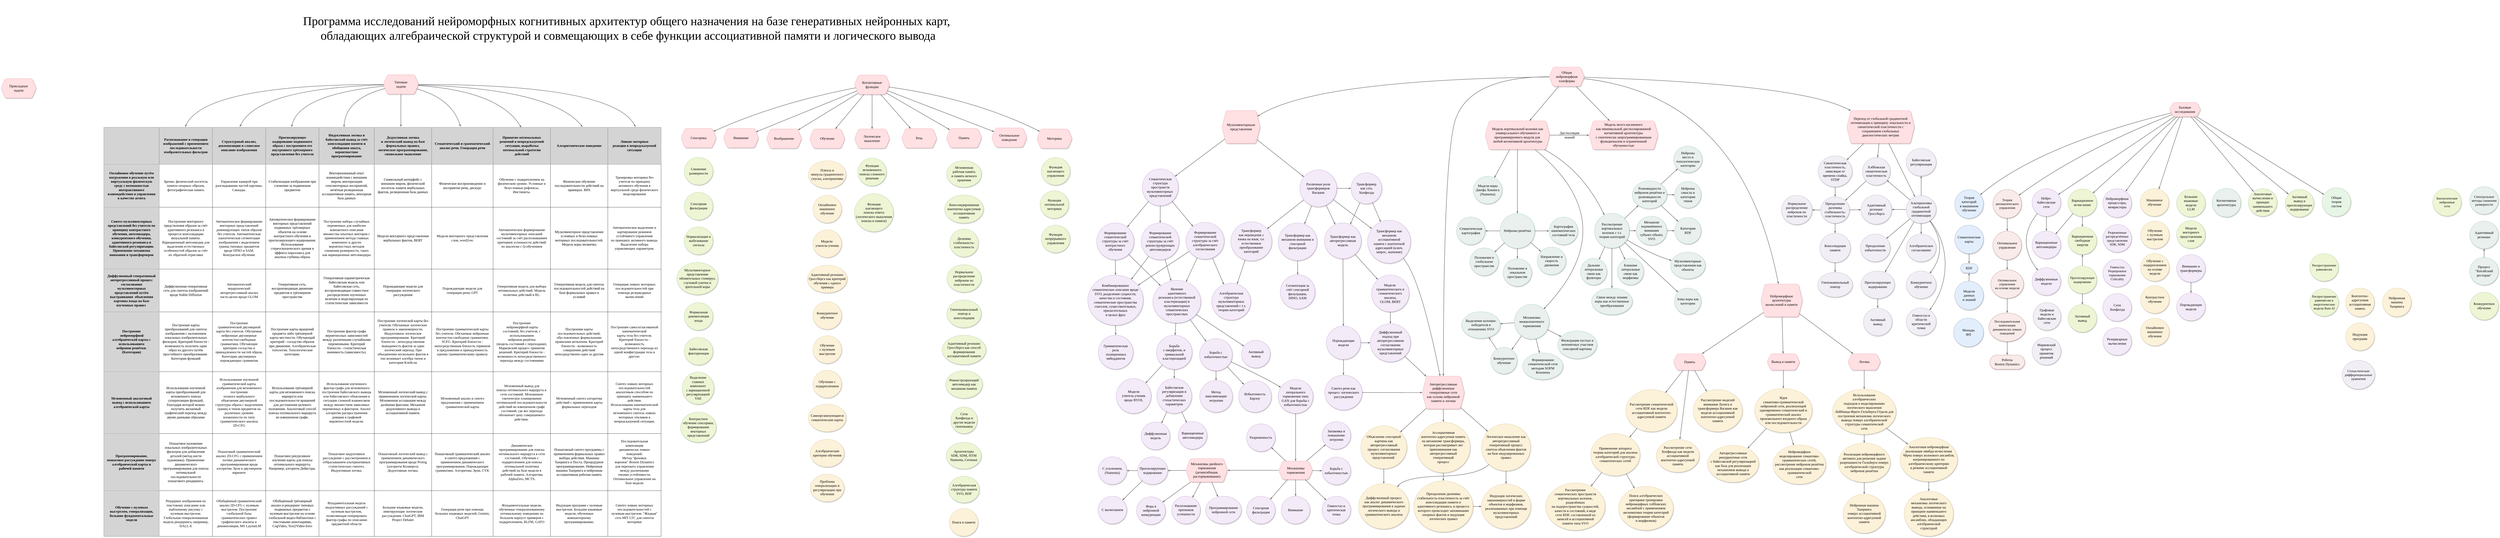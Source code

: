 <mxfile version="26.0.5">
  <diagram name="Page-1" id="ad52d381-51e7-2e0d-a935-2d0ddd2fd229">
    <mxGraphModel dx="3924" dy="2404" grid="1" gridSize="10" guides="1" tooltips="1" connect="1" arrows="1" fold="1" page="1" pageScale="1" pageWidth="1654" pageHeight="1169" background="none" math="0" shadow="0">
      <root>
        <mxCell id="0" />
        <mxCell id="1" parent="0" />
        <mxCell id="GqTlXlMeytFH90FR9I8b-100" value="&lt;div&gt;&lt;font style=&quot;font-size: 17px;&quot;&gt;Графовые&lt;/font&gt;&lt;/div&gt;&lt;div&gt;&lt;font style=&quot;font-size: 17px;&quot;&gt;модели и&lt;/font&gt;&lt;/div&gt;&lt;div&gt;&lt;font style=&quot;font-size: 17px;&quot;&gt;байесовские&lt;/font&gt;&lt;/div&gt;&lt;div&gt;&lt;font style=&quot;font-size: 17px;&quot;&gt;сети&lt;/font&gt;&lt;/div&gt;" style="ellipse;whiteSpace=wrap;html=1;rounded=1;shadow=1;comic=0;labelBackgroundColor=none;strokeWidth=1;fontFamily=Times New Roman;fontSize=12;align=center;perimeterSpacing=0;strokeColor=#AFA9B5;fillStyle=auto;fillColor=#F1EEF5;verticalAlign=middle;fontColor=default;autosize=0;resizable=1;horizontal=1;arcSize=26;" parent="1" vertex="1">
          <mxGeometry x="8569.1" y="357.64" width="136" height="135" as="geometry" />
        </mxCell>
        <mxCell id="6Sv2KuHa2b_CydcZ8xwV-12" value="&lt;span style=&quot;font-size: 16px;&quot;&gt;Спектральные методы снижения&lt;/span&gt;&lt;div&gt;&lt;span style=&quot;font-size: 16px;&quot;&gt;размерности&lt;/span&gt;&lt;/div&gt;" style="ellipse;whiteSpace=wrap;html=1;rounded=1;shadow=1;comic=0;labelBackgroundColor=none;strokeWidth=1;fontFamily=Times New Roman;fontSize=12;align=center;perimeterSpacing=0;strokeColor=#8BCCA8;fillStyle=auto;fillColor=#E9F0EE;verticalAlign=middle;autosize=0;resizable=1;horizontal=1;fontColor=default;" parent="1" vertex="1">
          <mxGeometry x="10700.93" y="-208.81" width="140" height="135" as="geometry" />
        </mxCell>
        <mxCell id="6Sv2KuHa2b_CydcZ8xwV-46" value="&lt;font style=&quot;font-size: 17px;&quot;&gt;Нейро-&lt;/font&gt;&lt;div&gt;&lt;font style=&quot;font-size: 17px;&quot;&gt;байесовские&lt;br&gt;&lt;/font&gt;&lt;div&gt;&lt;font style=&quot;font-size: 17px;&quot;&gt;сети&lt;/font&gt;&lt;/div&gt;&lt;/div&gt;" style="ellipse;whiteSpace=wrap;html=1;rounded=1;shadow=1;comic=0;labelBackgroundColor=none;strokeWidth=1;fontFamily=Times New Roman;fontSize=12;align=center;perimeterSpacing=0;strokeColor=#BF92D4;fillStyle=auto;fillColor=#F3EBF7;verticalAlign=middle;autosize=0;resizable=1;horizontal=1;fontColor=default;" parent="1" vertex="1">
          <mxGeometry x="8564.35" y="-198.55" width="140" height="135" as="geometry" />
        </mxCell>
        <mxCell id="lsxUPZ-5RXZpL6xR7GCQ-15" value="&lt;font style=&quot;font-size: 17px;&quot;&gt;Вариационное&lt;/font&gt;&lt;div&gt;&lt;font style=&quot;font-size: 17px;&quot;&gt;исчисление&lt;/font&gt;&lt;/div&gt;" style="ellipse;whiteSpace=wrap;html=1;rounded=1;shadow=1;comic=0;labelBackgroundColor=none;strokeWidth=1;fontFamily=Times New Roman;fontSize=12;align=center;perimeterSpacing=0;strokeColor=#A4CC8D;fillStyle=auto;fillColor=#EDF5D5;verticalAlign=middle;autosize=0;resizable=1;horizontal=1;fontColor=default;" parent="1" vertex="1">
          <mxGeometry x="8740" y="-197.81" width="140" height="135" as="geometry" />
        </mxCell>
        <mxCell id="lsxUPZ-5RXZpL6xR7GCQ-29" value="&lt;font style=&quot;font-size: 17px;&quot;&gt;Вариационные&lt;/font&gt;&lt;div&gt;&lt;font style=&quot;font-size: 17px;&quot;&gt;автоэнкодеры&lt;/font&gt;&lt;/div&gt;" style="ellipse;whiteSpace=wrap;html=1;rounded=1;shadow=1;comic=0;labelBackgroundColor=none;strokeWidth=1;fontFamily=Times New Roman;fontSize=12;align=center;perimeterSpacing=0;strokeColor=#BF92D4;fillStyle=auto;fillColor=#F3EBF7;verticalAlign=middle;autosize=0;resizable=1;horizontal=1;fontColor=default;" parent="1" vertex="1">
          <mxGeometry x="8564.35" y="7.95" width="140" height="135" as="geometry" />
        </mxCell>
        <mxCell id="lsxUPZ-5RXZpL6xR7GCQ-36" value="" style="edgeStyle=none;rounded=1;html=1;labelBackgroundColor=none;startArrow=none;startFill=0;startSize=5;endArrow=classicThin;endFill=1;endSize=5;jettySize=auto;orthogonalLoop=1;strokeColor=#696969;strokeWidth=2;fontFamily=Times New Roman;fontSize=12;align=center;verticalAlign=middle;fontColor=default;exitX=0.5;exitY=1;exitDx=0;exitDy=0;" parent="1" source="6Sv2KuHa2b_CydcZ8xwV-46" target="lsxUPZ-5RXZpL6xR7GCQ-29" edge="1">
          <mxGeometry relative="1" as="geometry">
            <mxPoint x="8827.35" y="-52.05" as="sourcePoint" />
            <mxPoint x="8827.35" y="17.95" as="targetPoint" />
          </mxGeometry>
        </mxCell>
        <mxCell id="lsxUPZ-5RXZpL6xR7GCQ-40" value="&lt;font style=&quot;font-size: 17px;&quot;&gt;Вариационная&lt;/font&gt;&lt;div&gt;&lt;font style=&quot;font-size: 17px;&quot;&gt;свободная&lt;/font&gt;&lt;/div&gt;&lt;div&gt;&lt;font style=&quot;font-size: 17px;&quot;&gt;энергия&lt;/font&gt;&lt;/div&gt;" style="ellipse;whiteSpace=wrap;html=1;rounded=1;shadow=1;comic=0;labelBackgroundColor=none;strokeWidth=1;fontFamily=Times New Roman;fontSize=12;align=center;perimeterSpacing=0;strokeColor=#A4CC8D;fillStyle=auto;fillColor=#EDF5D5;verticalAlign=middle;autosize=0;resizable=1;horizontal=1;fontColor=default;" parent="1" vertex="1">
          <mxGeometry x="8740" y="-12.44" width="140" height="135" as="geometry" />
        </mxCell>
        <mxCell id="lsxUPZ-5RXZpL6xR7GCQ-47" value="" style="edgeStyle=none;rounded=1;html=1;labelBackgroundColor=none;startArrow=none;startFill=0;startSize=5;endArrow=classicThin;endFill=1;endSize=5;jettySize=auto;orthogonalLoop=1;strokeColor=#696969;strokeWidth=2;fontFamily=Times New Roman;fontSize=12;align=center;verticalAlign=middle;fontColor=default;entryX=0.5;entryY=0;entryDx=0;entryDy=0;exitX=0.5;exitY=1;exitDx=0;exitDy=0;" parent="1" source="lsxUPZ-5RXZpL6xR7GCQ-15" target="lsxUPZ-5RXZpL6xR7GCQ-40" edge="1">
          <mxGeometry relative="1" as="geometry">
            <mxPoint x="8640" y="-268.44" as="sourcePoint" />
            <mxPoint x="8640" y="-200.44" as="targetPoint" />
          </mxGeometry>
        </mxCell>
        <mxCell id="lsxUPZ-5RXZpL6xR7GCQ-59" value="&lt;font style=&quot;font-size: 16px;&quot;&gt;Прогнозирующее&lt;/font&gt;&lt;div&gt;&lt;font style=&quot;font-size: 16px;&quot;&gt;кодирование&lt;/font&gt;&lt;/div&gt;" style="ellipse;whiteSpace=wrap;html=1;rounded=1;shadow=1;comic=0;labelBackgroundColor=none;strokeWidth=1;fontFamily=Times New Roman;fontSize=12;align=center;perimeterSpacing=0;strokeColor=#A4CC8D;fillStyle=auto;fillColor=#EDF5D5;verticalAlign=middle;autosize=0;resizable=1;horizontal=1;fontColor=default;" parent="1" vertex="1">
          <mxGeometry x="8740" y="178.56" width="140" height="135" as="geometry" />
        </mxCell>
        <mxCell id="lsxUPZ-5RXZpL6xR7GCQ-62" value="&lt;font style=&quot;font-size: 17px;&quot;&gt;Активный&lt;/font&gt;&lt;div&gt;&lt;font style=&quot;font-size: 17px;&quot;&gt;вывод&lt;/font&gt;&lt;/div&gt;" style="ellipse;whiteSpace=wrap;html=1;rounded=1;shadow=1;comic=0;labelBackgroundColor=none;strokeWidth=1;fontFamily=Times New Roman;fontSize=12;align=center;perimeterSpacing=0;strokeColor=#A4CC8D;fillStyle=auto;fillColor=#EDF5D5;verticalAlign=middle;autosize=0;resizable=1;horizontal=1;fontColor=default;" parent="1" vertex="1">
          <mxGeometry x="8740" y="367" width="140" height="135" as="geometry" />
        </mxCell>
        <mxCell id="lsxUPZ-5RXZpL6xR7GCQ-63" value="" style="edgeStyle=none;rounded=1;html=1;labelBackgroundColor=none;startArrow=none;startFill=0;startSize=5;endArrow=classicThin;endFill=1;endSize=5;jettySize=auto;orthogonalLoop=1;strokeColor=#696969;strokeWidth=2;fontFamily=Times New Roman;fontSize=12;align=center;verticalAlign=middle;fontColor=default;entryX=0.5;entryY=1;entryDx=0;entryDy=0;exitX=0.5;exitY=0;exitDx=0;exitDy=0;" parent="1" source="lsxUPZ-5RXZpL6xR7GCQ-59" target="lsxUPZ-5RXZpL6xR7GCQ-40" edge="1">
          <mxGeometry relative="1" as="geometry">
            <mxPoint x="8820" y="-63.44" as="sourcePoint" />
            <mxPoint x="8820" y="-2.44" as="targetPoint" />
          </mxGeometry>
        </mxCell>
        <mxCell id="lsxUPZ-5RXZpL6xR7GCQ-64" value="" style="edgeStyle=none;rounded=1;html=1;labelBackgroundColor=none;startArrow=none;startFill=0;startSize=5;endArrow=classicThin;endFill=1;endSize=5;jettySize=auto;orthogonalLoop=1;strokeColor=#696969;strokeWidth=2;fontFamily=Times New Roman;fontSize=12;align=center;verticalAlign=middle;fontColor=default;" parent="1" source="lsxUPZ-5RXZpL6xR7GCQ-59" target="lsxUPZ-5RXZpL6xR7GCQ-62" edge="1">
          <mxGeometry relative="1" as="geometry">
            <mxPoint x="8820" y="188.56" as="sourcePoint" />
            <mxPoint x="8820" y="137.56" as="targetPoint" />
          </mxGeometry>
        </mxCell>
        <mxCell id="lsxUPZ-5RXZpL6xR7GCQ-66" value="&lt;font style=&quot;font-size: 17px;&quot;&gt;Конкурентное&lt;/font&gt;&lt;div&gt;&lt;font style=&quot;font-size: 17px;&quot;&gt;обучение&lt;/font&gt;&lt;/div&gt;" style="ellipse;whiteSpace=wrap;html=1;rounded=1;shadow=1;comic=0;labelBackgroundColor=none;strokeWidth=1;fontFamily=Times New Roman;fontSize=12;align=center;perimeterSpacing=0;strokeColor=#A4CC8D;fillStyle=auto;fillColor=#EDF5D5;verticalAlign=middle;autosize=0;resizable=1;horizontal=1;fontColor=default;" parent="1" vertex="1">
          <mxGeometry x="10700.93" y="306.94" width="140" height="135" as="geometry" />
        </mxCell>
        <mxCell id="HH8Qyzm25gVhgutufYbr-61" value="" style="edgeStyle=none;rounded=0;html=1;labelBackgroundColor=none;startArrow=none;startFill=0;startSize=5;endArrow=classicThin;endFill=1;endSize=5;jettySize=auto;orthogonalLoop=1;strokeColor=#696969;strokeWidth=2;fontFamily=Times New Roman;fontSize=12;align=center;verticalAlign=middle;fontColor=default;curved=1;" parent="1" source="6Sv2KuHa2b_CydcZ8xwV-46" target="xhr9VRiKwX6RT9ORktvZ-13" edge="1">
          <mxGeometry relative="1" as="geometry">
            <mxPoint x="7693.84" y="1766.45" as="sourcePoint" />
            <mxPoint x="7694.84" y="2047.45" as="targetPoint" />
            <Array as="points">
              <mxPoint x="8482" y="55.2" />
            </Array>
          </mxGeometry>
        </mxCell>
        <mxCell id="4cnz_5EQ4KDH5PCBS3kL-41" value="&lt;font style=&quot;font-size: 17px;&quot;&gt;Обучение с&lt;/font&gt;&lt;div&gt;&lt;font style=&quot;font-size: 17px;&quot;&gt;подкреплением&lt;/font&gt;&lt;/div&gt;&lt;div&gt;&lt;font style=&quot;font-size: 17px;&quot;&gt;на основе&lt;/font&gt;&lt;/div&gt;&lt;div&gt;&lt;font style=&quot;font-size: 17px;&quot;&gt;модели&lt;/font&gt;&lt;/div&gt;" style="ellipse;whiteSpace=wrap;html=1;rounded=1;shadow=1;comic=0;labelBackgroundColor=none;strokeWidth=1;fontFamily=Times New Roman;fontSize=12;align=center;perimeterSpacing=0;strokeColor=#D6C492;fillStyle=auto;fillColor=#FCF1D9;verticalAlign=middle;autosize=0;resizable=1;horizontal=1;fontColor=default;" parent="1" vertex="1">
          <mxGeometry x="9093.85" y="117.98" width="140" height="135" as="geometry" />
        </mxCell>
        <mxCell id="4cnz_5EQ4KDH5PCBS3kL-43" value="&lt;font style=&quot;font-size: 17px;&quot;&gt;Марковский&lt;/font&gt;&lt;div&gt;&lt;font style=&quot;font-size: 17px;&quot;&gt;процесс&lt;/font&gt;&lt;/div&gt;&lt;div&gt;&lt;font style=&quot;font-size: 17px;&quot;&gt;принятия&lt;/font&gt;&lt;/div&gt;&lt;div&gt;&lt;font style=&quot;font-size: 17px;&quot;&gt;решений&lt;/font&gt;&lt;/div&gt;" style="ellipse;whiteSpace=wrap;html=1;rounded=1;shadow=1;comic=0;labelBackgroundColor=none;strokeWidth=1;fontFamily=Times New Roman;fontSize=12;align=center;perimeterSpacing=0;strokeColor=#AFA9B5;fillStyle=auto;fillColor=#F1EEF5;verticalAlign=middle;fontColor=default;autosize=0;resizable=1;horizontal=1;arcSize=26;" parent="1" vertex="1">
          <mxGeometry x="8564.35" y="527.2" width="140.75" height="135" as="geometry" />
        </mxCell>
        <mxCell id="4cnz_5EQ4KDH5PCBS3kL-52" value="&lt;div&gt;&lt;font style=&quot;font-size: 16px;&quot;&gt;Теория&lt;/font&gt;&lt;/div&gt;&lt;div&gt;&lt;font style=&quot;font-size: 16px;&quot;&gt;автоматического&lt;/font&gt;&lt;/div&gt;&lt;div&gt;&lt;font style=&quot;font-size: 16px;&quot;&gt;управления&lt;/font&gt;&lt;/div&gt;" style="ellipse;whiteSpace=wrap;html=1;rounded=1;shadow=1;comic=0;labelBackgroundColor=none;strokeWidth=1;fontFamily=Times New Roman;fontSize=12;align=center;perimeterSpacing=0;strokeColor=#B87979;fillStyle=auto;fillColor=#F8EBE9;" parent="1" vertex="1">
          <mxGeometry x="8373" y="-194.56" width="140" height="140" as="geometry" />
        </mxCell>
        <mxCell id="4cnz_5EQ4KDH5PCBS3kL-55" value="&lt;div&gt;&lt;font style=&quot;font-size: 17px;&quot;&gt;Оптимальное&lt;/font&gt;&lt;/div&gt;&lt;div&gt;&lt;font style=&quot;font-size: 17px;&quot;&gt;управление&lt;/font&gt;&lt;/div&gt;" style="ellipse;whiteSpace=wrap;html=1;rounded=1;shadow=1;comic=0;labelBackgroundColor=none;strokeWidth=1;fontFamily=Times New Roman;fontSize=12;align=center;perimeterSpacing=0;strokeColor=#B87979;fillStyle=auto;fillColor=#F8EBE9;" parent="1" vertex="1">
          <mxGeometry x="8373" y="8.44" width="140" height="140" as="geometry" />
        </mxCell>
        <mxCell id="4cnz_5EQ4KDH5PCBS3kL-56" value="" style="edgeStyle=none;rounded=1;html=1;labelBackgroundColor=none;startArrow=none;startFill=0;startSize=5;endArrow=classicThin;endFill=1;endSize=5;jettySize=auto;orthogonalLoop=1;strokeColor=#696969;strokeWidth=2;fontFamily=Times New Roman;fontSize=12;align=center;verticalAlign=middle;fontColor=default;" parent="1" source="4cnz_5EQ4KDH5PCBS3kL-52" target="4cnz_5EQ4KDH5PCBS3kL-55" edge="1">
          <mxGeometry relative="1" as="geometry">
            <mxPoint x="8453" y="-705.56" as="sourcePoint" />
            <mxPoint x="8453" y="-184.56" as="targetPoint" />
          </mxGeometry>
        </mxCell>
        <mxCell id="4cnz_5EQ4KDH5PCBS3kL-59" value="&lt;div&gt;&lt;span style=&quot;font-size: 16px;&quot;&gt;Стохастические&lt;/span&gt;&lt;/div&gt;&lt;div&gt;&lt;span style=&quot;font-size: 16px;&quot;&gt;дифференциальные&lt;/span&gt;&lt;/div&gt;&lt;div&gt;&lt;span style=&quot;font-size: 16px;&quot;&gt;уравнения&lt;/span&gt;&lt;/div&gt;" style="ellipse;whiteSpace=wrap;html=1;rounded=1;shadow=1;comic=0;labelBackgroundColor=none;strokeWidth=1;fontFamily=Times New Roman;fontSize=12;align=center;perimeterSpacing=0;strokeColor=#AFA9B5;fillStyle=auto;fillColor=#F1EEF5;verticalAlign=middle;arcSize=26;fontColor=default;autosize=0;resizable=1;" parent="1" vertex="1">
          <mxGeometry x="10078.16" y="640.07" width="159" height="140" as="geometry" />
        </mxCell>
        <mxCell id="4cnz_5EQ4KDH5PCBS3kL-63" value="&lt;div&gt;&lt;span style=&quot;background-color: initial;&quot;&gt;&lt;font style=&quot;font-size: 16px;&quot;&gt;Оптимальное&lt;/font&gt;&lt;/span&gt;&lt;/div&gt;&lt;div&gt;&lt;span style=&quot;background-color: initial;&quot;&gt;&lt;font style=&quot;font-size: 16px;&quot;&gt;управление&lt;/font&gt;&lt;/span&gt;&lt;/div&gt;&lt;div&gt;&lt;span style=&quot;background-color: initial;&quot;&gt;&lt;font style=&quot;font-size: 16px;&quot;&gt;на основе модели&lt;/font&gt;&lt;/span&gt;&lt;/div&gt;" style="ellipse;whiteSpace=wrap;html=1;rounded=1;shadow=1;comic=0;labelBackgroundColor=none;strokeWidth=1;fontFamily=Times New Roman;fontSize=12;align=center;perimeterSpacing=0;strokeColor=#B87979;fillStyle=auto;fillColor=#F8EBE9;" parent="1" vertex="1">
          <mxGeometry x="8363" y="196.94" width="160" height="140" as="geometry" />
        </mxCell>
        <mxCell id="4cnz_5EQ4KDH5PCBS3kL-64" value="" style="edgeStyle=none;rounded=1;html=1;labelBackgroundColor=none;startArrow=none;startFill=0;startSize=5;endArrow=classicThin;endFill=1;endSize=5;jettySize=auto;orthogonalLoop=1;strokeColor=#696969;strokeWidth=2;fontFamily=Times New Roman;fontSize=12;align=center;verticalAlign=middle;fontColor=default;" parent="1" source="4cnz_5EQ4KDH5PCBS3kL-55" target="4cnz_5EQ4KDH5PCBS3kL-63" edge="1">
          <mxGeometry relative="1" as="geometry">
            <mxPoint x="8453" y="-44.56" as="sourcePoint" />
            <mxPoint x="8453" y="18.44" as="targetPoint" />
          </mxGeometry>
        </mxCell>
        <mxCell id="4cnz_5EQ4KDH5PCBS3kL-65" value="&lt;font style=&quot;font-size: 16px;&quot;&gt;Последовательная&lt;/font&gt;&lt;div&gt;&lt;font style=&quot;font-size: 16px;&quot;&gt;композиция&lt;/font&gt;&lt;/div&gt;&lt;div&gt;&lt;font style=&quot;font-size: 16px;&quot;&gt;динамически ловких поведений&lt;/font&gt;&lt;/div&gt;" style="ellipse;whiteSpace=wrap;html=1;rounded=1;shadow=1;comic=0;labelBackgroundColor=none;strokeWidth=1;fontFamily=Times New Roman;fontSize=12;align=center;perimeterSpacing=0;strokeColor=#B87979;fillStyle=auto;fillColor=#F8EBE9;" parent="1" vertex="1">
          <mxGeometry x="8353" y="407.95" width="180" height="140" as="geometry" />
        </mxCell>
        <mxCell id="4cnz_5EQ4KDH5PCBS3kL-66" value="&lt;div&gt;&lt;span style=&quot;font-size: 17px;&quot;&gt;Роботы&lt;/span&gt;&lt;/div&gt;&lt;div&gt;&lt;span style=&quot;font-size: 17px;&quot;&gt;Boston Dynamics&lt;/span&gt;&lt;/div&gt;" style="whiteSpace=wrap;html=1;rounded=1;shadow=1;comic=0;labelBackgroundColor=none;strokeWidth=1;fontFamily=Times New Roman;fontSize=12;align=center;arcSize=50;fillStyle=auto;strokeColor=#B87979;verticalAlign=middle;fontColor=default;fillColor=#F8EBE9;autosize=0;resizable=1;" parent="1" vertex="1">
          <mxGeometry x="8358" y="613.44" width="170" height="69.75" as="geometry" />
        </mxCell>
        <mxCell id="4cnz_5EQ4KDH5PCBS3kL-67" value="" style="edgeStyle=none;rounded=1;html=1;labelBackgroundColor=none;startArrow=none;startFill=0;startSize=5;endArrow=classicThin;endFill=1;endSize=5;jettySize=auto;orthogonalLoop=1;strokeColor=#696969;strokeWidth=2;fontFamily=Times New Roman;fontSize=12;align=center;verticalAlign=middle;fontColor=default;" parent="1" source="4cnz_5EQ4KDH5PCBS3kL-63" target="4cnz_5EQ4KDH5PCBS3kL-65" edge="1">
          <mxGeometry relative="1" as="geometry">
            <mxPoint x="8453" y="158.44" as="sourcePoint" />
            <mxPoint x="8453" y="210.44" as="targetPoint" />
          </mxGeometry>
        </mxCell>
        <mxCell id="4cnz_5EQ4KDH5PCBS3kL-69" value="" style="edgeStyle=none;rounded=1;html=1;labelBackgroundColor=none;startArrow=none;startFill=0;startSize=5;endArrow=classicThin;endFill=1;endSize=5;jettySize=auto;orthogonalLoop=1;strokeColor=#696969;strokeWidth=2;fontFamily=Times New Roman;fontSize=12;align=center;verticalAlign=middle;fontColor=default;" parent="1" source="4cnz_5EQ4KDH5PCBS3kL-65" target="4cnz_5EQ4KDH5PCBS3kL-66" edge="1">
          <mxGeometry relative="1" as="geometry">
            <mxPoint x="8450" y="481.44" as="sourcePoint" />
            <mxPoint x="8463" y="238.44" as="targetPoint" />
          </mxGeometry>
        </mxCell>
        <mxCell id="91yAgsepNv5IRO09EOlR-6" value="&lt;div&gt;&lt;font style=&quot;font-size: 16px;&quot;&gt;Распространение&lt;/font&gt;&lt;/div&gt;&lt;div&gt;&lt;font style=&quot;font-size: 16px;&quot;&gt;равновесия и&lt;/font&gt;&lt;/div&gt;&lt;font style=&quot;font-size: 16px;&quot;&gt;энергетические&lt;/font&gt;&lt;div&gt;&lt;font style=&quot;font-size: 16px;&quot;&gt;модели Rain AI&lt;/font&gt;&lt;/div&gt;" style="ellipse;whiteSpace=wrap;html=1;rounded=1;shadow=1;comic=0;labelBackgroundColor=none;strokeWidth=1;fontFamily=Times New Roman;fontSize=12;align=center;perimeterSpacing=0;strokeColor=#A4CC8D;fillStyle=auto;fillColor=#EDF5D5;verticalAlign=middle;autosize=0;resizable=1;horizontal=1;fontColor=default;" parent="1" vertex="1">
          <mxGeometry x="9920" y="288.94" width="140" height="135" as="geometry" />
        </mxCell>
        <mxCell id="91yAgsepNv5IRO09EOlR-41" value="&lt;span style=&quot;font-size: 17px;&quot;&gt;Индукция&lt;/span&gt;&lt;div&gt;&lt;span style=&quot;font-size: 17px;&quot;&gt;программ&lt;/span&gt;&lt;/div&gt;" style="ellipse;whiteSpace=wrap;html=1;rounded=1;shadow=1;comic=0;labelBackgroundColor=none;strokeWidth=1;fontFamily=Times New Roman;fontSize=12;align=center;perimeterSpacing=0;strokeColor=#D6C492;fillStyle=auto;fillColor=#FCF1D9;verticalAlign=middle;autosize=0;resizable=1;horizontal=1;fontColor=default;" parent="1" vertex="1">
          <mxGeometry x="10095.16" y="456.44" width="140" height="135" as="geometry" />
        </mxCell>
        <mxCell id="ifIcR109uf-0bVK3GXsy-53" value="&lt;div&gt;&lt;span style=&quot;font-size: 17px;&quot;&gt;Общая&lt;/span&gt;&lt;/div&gt;&lt;div&gt;&lt;span style=&quot;font-size: 17px;&quot;&gt;теория&lt;/span&gt;&lt;/div&gt;&lt;div&gt;&lt;span style=&quot;font-size: 17px;&quot;&gt;систем&lt;/span&gt;&lt;/div&gt;" style="ellipse;whiteSpace=wrap;html=1;rounded=1;shadow=1;comic=0;labelBackgroundColor=none;strokeWidth=1;fontFamily=Times New Roman;fontSize=12;align=center;perimeterSpacing=0;strokeColor=#A4CC8D;fillStyle=auto;fillColor=#E7F5E7;verticalAlign=middle;fontColor=default;" parent="1" vertex="1">
          <mxGeometry x="9980" y="-203.55" width="140" height="140" as="geometry" />
        </mxCell>
        <mxCell id="ifIcR109uf-0bVK3GXsy-63" value="&lt;span style=&quot;font-size: 17px;&quot;&gt;Монады&lt;/span&gt;&lt;div&gt;&lt;span style=&quot;font-size: 17px;&quot;&gt;ФП&lt;/span&gt;&lt;/div&gt;" style="ellipse;whiteSpace=wrap;html=1;rounded=1;shadow=1;comic=0;labelBackgroundColor=none;strokeWidth=1;fontFamily=Times New Roman;fontSize=12;align=center;perimeterSpacing=0;strokeColor=#889EBF;fillStyle=auto;fillColor=#E3EEFC;verticalAlign=middle;arcSize=50;fontColor=default;autosize=0;resizable=1;" parent="1" vertex="1">
          <mxGeometry x="8181" y="433.44" width="146" height="140" as="geometry" />
        </mxCell>
        <mxCell id="ifIcR109uf-0bVK3GXsy-73" value="&lt;span style=&quot;font-size: 17px;&quot;&gt;RDF&lt;/span&gt;" style="rounded=1;whiteSpace=wrap;html=1;shadow=1;comic=0;labelBackgroundColor=none;strokeWidth=1;fontFamily=Times New Roman;fontSize=12;align=center;fillColor=#E3EEFC;strokeColor=#889EBF;resizable=1;autosize=0;fillStyle=auto;verticalAlign=middle;fontColor=default;arcSize=50;" parent="1" vertex="1">
          <mxGeometry x="8215.25" y="166.88" width="83.5" height="46" as="geometry" />
        </mxCell>
        <mxCell id="ifIcR109uf-0bVK3GXsy-74" value="" style="edgeStyle=none;rounded=0;html=1;labelBackgroundColor=none;startArrow=none;startFill=0;startSize=5;endArrow=classicThin;endFill=1;endSize=5;jettySize=auto;orthogonalLoop=1;strokeColor=#696969;strokeWidth=2;fontFamily=Times New Roman;fontSize=12;curved=1;align=center;verticalAlign=middle;fontColor=default;" parent="1" source="ifIcR109uf-0bVK3GXsy-75" target="ifIcR109uf-0bVK3GXsy-73" edge="1">
          <mxGeometry relative="1" as="geometry">
            <mxPoint x="9029" y="274.94" as="sourcePoint" />
            <mxPoint x="8868" y="462.19" as="targetPoint" />
          </mxGeometry>
        </mxCell>
        <mxCell id="ifIcR109uf-0bVK3GXsy-75" value="&lt;div&gt;&lt;span style=&quot;font-size: 17px;&quot;&gt;Модели&lt;/span&gt;&lt;/div&gt;&lt;div&gt;&lt;span style=&quot;font-size: 17px;&quot;&gt;данных&lt;/span&gt;&lt;/div&gt;&lt;div&gt;&lt;span style=&quot;font-size: 17px;&quot;&gt;и знаний&lt;/span&gt;&lt;/div&gt;" style="ellipse;whiteSpace=wrap;html=1;rounded=1;shadow=1;comic=0;labelBackgroundColor=none;strokeWidth=1;fontFamily=Times New Roman;fontSize=12;align=center;perimeterSpacing=0;strokeColor=#889EBF;fillStyle=auto;fillColor=#E3EEFC;verticalAlign=middle;fontColor=default;autosize=0;resizable=1;" parent="1" vertex="1">
          <mxGeometry x="8187" y="252.98" width="140" height="140" as="geometry" />
        </mxCell>
        <mxCell id="tcGgKA0R4twolkhL7T3E-3" value="&lt;span style=&quot;font-size: 17px;&quot;&gt;Мгновенная&lt;/span&gt;&lt;div&gt;&lt;span style=&quot;font-size: 17px;&quot;&gt;рабочая&amp;nbsp;&lt;/span&gt;&lt;span style=&quot;font-size: 17px; background-color: transparent; color: light-dark(rgb(0, 0, 0), rgb(255, 255, 255));&quot;&gt;память&lt;/span&gt;&lt;/div&gt;&lt;div&gt;&lt;span style=&quot;font-size: 17px; background-color: transparent; color: light-dark(rgb(0, 0, 0), rgb(255, 255, 255));&quot;&gt;и память вечного хранения&lt;/span&gt;&lt;/div&gt;" style="ellipse;whiteSpace=wrap;html=1;rounded=1;shadow=1;comic=0;labelBackgroundColor=none;strokeWidth=1;fontFamily=Times New Roman;fontSize=12;align=center;perimeterSpacing=0;strokeColor=#A4CC8D;fillStyle=auto;fillColor=#EDF5D5;verticalAlign=middle;autosize=0;resizable=1;horizontal=1;fontColor=default;" parent="1" vertex="1">
          <mxGeometry x="3265.75" y="-335.93" width="170" height="130.25" as="geometry" />
        </mxCell>
        <mxCell id="tcGgKA0R4twolkhL7T3E-4" value="&lt;div&gt;&lt;span style=&quot;font-size: 17px;&quot;&gt;&lt;br&gt;&lt;/span&gt;&lt;/div&gt;&lt;span style=&quot;font-size: 17px;&quot;&gt;Консолидированная&lt;/span&gt;&lt;div&gt;&lt;span style=&quot;font-size: 17px;&quot;&gt;контентно-адресуемая&lt;/span&gt;&lt;/div&gt;&lt;div&gt;&lt;span style=&quot;font-size: 17px;&quot;&gt;ассоциативная&lt;br&gt;&lt;/span&gt;&lt;div&gt;&lt;span style=&quot;font-size: 17px;&quot;&gt;память&lt;/span&gt;&lt;/div&gt;&lt;/div&gt;" style="ellipse;whiteSpace=wrap;html=1;rounded=1;shadow=1;comic=0;labelBackgroundColor=none;strokeWidth=1;fontFamily=Times New Roman;fontSize=12;align=center;perimeterSpacing=0;strokeColor=#A4CC8D;fillStyle=auto;fillColor=#EDF5D5;verticalAlign=middle;autosize=0;resizable=1;horizontal=1;fontColor=default;" parent="1" vertex="1">
          <mxGeometry x="3255.75" y="-168.06" width="190" height="138" as="geometry" />
        </mxCell>
        <mxCell id="tcGgKA0R4twolkhL7T3E-5" value="&lt;span style=&quot;font-size: 17px;&quot;&gt;Формальная декомпозиция входа&lt;/span&gt;" style="ellipse;whiteSpace=wrap;html=1;rounded=1;shadow=1;comic=0;labelBackgroundColor=none;strokeWidth=1;fontFamily=Times New Roman;fontSize=12;align=center;perimeterSpacing=0;strokeColor=#A4CC8D;fillStyle=auto;fillColor=#EDF5D5;verticalAlign=middle;autosize=0;resizable=1;horizontal=1;fontColor=default;" parent="1" vertex="1">
          <mxGeometry x="1985" y="357.32" width="140" height="135" as="geometry" />
        </mxCell>
        <mxCell id="tcGgKA0R4twolkhL7T3E-6" value="&lt;span style=&quot;font-size: 17px;&quot;&gt;Функция оптимальной моторики&lt;/span&gt;" style="ellipse;whiteSpace=wrap;html=1;rounded=1;shadow=1;comic=0;labelBackgroundColor=none;strokeWidth=1;fontFamily=Times New Roman;fontSize=12;align=center;perimeterSpacing=0;strokeColor=#A4CC8D;fillStyle=auto;fillColor=#EDF5D5;verticalAlign=middle;autosize=0;resizable=1;horizontal=1;fontColor=default;" parent="1" vertex="1">
          <mxGeometry x="3722" y="-188.56" width="140" height="135" as="geometry" />
        </mxCell>
        <mxCell id="tcGgKA0R4twolkhL7T3E-7" value="&lt;span style=&quot;font-size: 17px;&quot;&gt;Функция мгновенного&lt;/span&gt;&lt;div&gt;&lt;span style=&quot;font-size: 17px;&quot;&gt;поиска сложного решения&lt;/span&gt;&lt;/div&gt;" style="ellipse;whiteSpace=wrap;html=1;rounded=1;shadow=1;comic=0;labelBackgroundColor=none;strokeWidth=1;fontFamily=Times New Roman;fontSize=12;align=center;perimeterSpacing=0;strokeColor=#A4CC8D;fillStyle=auto;fillColor=#EDF5D5;verticalAlign=middle;autosize=0;resizable=1;horizontal=1;fontColor=default;" parent="1" vertex="1">
          <mxGeometry x="2832" y="-347.93" width="140" height="135" as="geometry" />
        </mxCell>
        <mxCell id="tcGgKA0R4twolkhL7T3E-9" value="&lt;span style=&quot;font-size: 17px;&quot;&gt;Гомеостаз и критическая&lt;/span&gt;&lt;div&gt;&lt;span style=&quot;font-size: 17px;&quot;&gt;точка&lt;/span&gt;&lt;/div&gt;" style="ellipse;whiteSpace=wrap;html=1;rounded=1;shadow=1;comic=0;labelBackgroundColor=none;strokeWidth=1;fontFamily=Times New Roman;fontSize=12;align=center;perimeterSpacing=0;strokeColor=#BF92D4;fillStyle=auto;fillColor=#F3EBF7;verticalAlign=middle;autosize=0;resizable=1;horizontal=1;fontColor=default;" parent="1" vertex="1">
          <mxGeometry x="5098.43" y="1303.06" width="140" height="135" as="geometry" />
        </mxCell>
        <mxCell id="tcGgKA0R4twolkhL7T3E-10" value="&lt;span style=&quot;font-size: 17px;&quot;&gt;Борьба с избыточностью&lt;/span&gt;" style="ellipse;whiteSpace=wrap;html=1;rounded=1;shadow=1;comic=0;labelBackgroundColor=none;strokeWidth=1;fontFamily=Times New Roman;fontSize=12;align=center;perimeterSpacing=0;strokeColor=#BF92D4;fillStyle=auto;fillColor=#F3EBF7;verticalAlign=middle;autosize=0;resizable=1;horizontal=1;fontColor=default;" parent="1" vertex="1">
          <mxGeometry x="5098.43" y="1111.81" width="140" height="135" as="geometry" />
        </mxCell>
        <mxCell id="tcGgKA0R4twolkhL7T3E-14" value="&lt;span style=&quot;font-size: 17px;&quot;&gt;Активный&lt;/span&gt;&lt;div&gt;&lt;span style=&quot;font-size: 17px;&quot;&gt;вывод&lt;/span&gt;&lt;/div&gt;" style="ellipse;whiteSpace=wrap;html=1;rounded=1;shadow=1;comic=0;labelBackgroundColor=none;strokeWidth=1;fontFamily=Times New Roman;fontSize=12;align=center;perimeterSpacing=0;strokeColor=#BF92D4;fillStyle=auto;fillColor=#F3EBF7;verticalAlign=middle;autosize=0;resizable=1;horizontal=1;fontColor=default;" parent="1" vertex="1">
          <mxGeometry x="4705.5" y="541.19" width="140" height="135" as="geometry" />
        </mxCell>
        <mxCell id="tcGgKA0R4twolkhL7T3E-18" value="&lt;span style=&quot;font-size: 17px;&quot;&gt;Функция&lt;/span&gt;&lt;div&gt;&lt;span style=&quot;font-size: 17px;&quot;&gt;шагающего&lt;/span&gt;&lt;div&gt;&lt;span style=&quot;font-size: 17px;&quot;&gt;поиска ответа&lt;br&gt;(логического мышления&lt;/span&gt;&lt;/div&gt;&lt;div&gt;&lt;span style=&quot;font-size: 17px;&quot;&gt;поиска в памяти)&lt;/span&gt;&lt;/div&gt;&lt;/div&gt;" style="ellipse;whiteSpace=wrap;html=1;rounded=1;shadow=1;comic=0;labelBackgroundColor=none;strokeWidth=1;fontFamily=Times New Roman;fontSize=12;align=center;perimeterSpacing=0;strokeColor=#A4CC8D;fillStyle=auto;fillColor=#EDF5D5;verticalAlign=middle;autosize=0;resizable=1;horizontal=1;fontColor=default;" parent="1" vertex="1">
          <mxGeometry x="2816" y="-174.31" width="190" height="185.5" as="geometry" />
        </mxCell>
        <mxCell id="tcGgKA0R4twolkhL7T3E-19" value="&lt;span style=&quot;font-size: 17px;&quot;&gt;Функция&lt;/span&gt;&lt;div&gt;&lt;span style=&quot;font-size: 17px;&quot;&gt;шагающего&lt;/span&gt;&lt;div&gt;&lt;span style=&quot;font-size: 17px;&quot;&gt;управления&lt;/span&gt;&lt;/div&gt;&lt;/div&gt;" style="ellipse;whiteSpace=wrap;html=1;rounded=1;shadow=1;comic=0;labelBackgroundColor=none;strokeWidth=1;fontFamily=Times New Roman;fontSize=12;align=center;perimeterSpacing=0;strokeColor=#A4CC8D;fillStyle=auto;fillColor=#EDF5D5;verticalAlign=middle;autosize=0;resizable=1;horizontal=1;fontColor=default;" parent="1" vertex="1">
          <mxGeometry x="3728" y="-350.93" width="140" height="135" as="geometry" />
        </mxCell>
        <mxCell id="tcGgKA0R4twolkhL7T3E-20" value="&lt;span style=&quot;font-size: 17px;&quot;&gt;Функция&lt;/span&gt;&lt;div&gt;&lt;span style=&quot;font-size: 17px;&quot;&gt;непрерывного&lt;/span&gt;&lt;br&gt;&lt;div&gt;&lt;span style=&quot;font-size: 17px;&quot;&gt;управления&lt;/span&gt;&lt;/div&gt;&lt;/div&gt;" style="ellipse;whiteSpace=wrap;html=1;rounded=1;shadow=1;comic=0;labelBackgroundColor=none;strokeWidth=1;fontFamily=Times New Roman;fontSize=12;align=center;perimeterSpacing=0;strokeColor=#A4CC8D;fillStyle=auto;fillColor=#EDF5D5;verticalAlign=middle;autosize=0;resizable=1;horizontal=1;fontColor=default;" parent="1" vertex="1">
          <mxGeometry x="3728" y="-21.06" width="140" height="135" as="geometry" />
        </mxCell>
        <mxCell id="tcGgKA0R4twolkhL7T3E-21" value="&lt;span style=&quot;font-size: 17px;&quot;&gt;Запаковка и повышение энтропии&lt;/span&gt;" style="ellipse;whiteSpace=wrap;html=1;rounded=1;shadow=1;comic=0;labelBackgroundColor=none;strokeWidth=1;fontFamily=Times New Roman;fontSize=12;align=center;perimeterSpacing=0;strokeColor=#BF92D4;fillStyle=auto;fillColor=#F3EBF7;verticalAlign=middle;autosize=0;resizable=1;horizontal=1;fontColor=default;" parent="1" vertex="1">
          <mxGeometry x="5098.43" y="938.46" width="140" height="135" as="geometry" />
        </mxCell>
        <mxCell id="tcGgKA0R4twolkhL7T3E-25" value="" style="edgeStyle=none;rounded=0;html=1;labelBackgroundColor=none;startArrow=none;startFill=0;startSize=5;endArrow=classicThin;endFill=1;endSize=5;jettySize=auto;orthogonalLoop=1;strokeColor=#696969;strokeWidth=2;fontFamily=Times New Roman;fontSize=12;align=center;verticalAlign=middle;fontColor=default;curved=1;" parent="1" source="3zGXLs3nFM84QyBfbS7Q-6" target="tcGgKA0R4twolkhL7T3E-14" edge="1">
          <mxGeometry relative="1" as="geometry">
            <mxPoint x="2406.26" y="1390.46" as="sourcePoint" />
            <mxPoint x="2561.26" y="1500.46" as="targetPoint" />
          </mxGeometry>
        </mxCell>
        <mxCell id="tcGgKA0R4twolkhL7T3E-31" value="" style="edgeStyle=none;rounded=0;html=1;labelBackgroundColor=none;startArrow=none;startFill=0;startSize=5;endArrow=classicThin;endFill=1;endSize=5;jettySize=auto;orthogonalLoop=1;strokeColor=#696969;strokeWidth=2;fontFamily=Times New Roman;fontSize=12;align=center;verticalAlign=middle;fontColor=default;curved=1;" parent="1" source="xhr9VRiKwX6RT9ORktvZ-31" target="tcGgKA0R4twolkhL7T3E-9" edge="1">
          <mxGeometry relative="1" as="geometry">
            <mxPoint x="3622.0" y="1599.25" as="sourcePoint" />
            <mxPoint x="3747.0" y="1653.25" as="targetPoint" />
          </mxGeometry>
        </mxCell>
        <mxCell id="tcGgKA0R4twolkhL7T3E-32" value="" style="edgeStyle=none;rounded=0;html=1;labelBackgroundColor=none;startArrow=none;startFill=0;startSize=5;endArrow=classicThin;endFill=1;endSize=5;jettySize=auto;orthogonalLoop=1;strokeColor=#696969;strokeWidth=2;fontFamily=Times New Roman;fontSize=12;align=center;verticalAlign=middle;fontColor=default;curved=1;" parent="1" source="xhr9VRiKwX6RT9ORktvZ-31" target="tcGgKA0R4twolkhL7T3E-10" edge="1">
          <mxGeometry relative="1" as="geometry">
            <mxPoint x="3881" y="1500.25" as="sourcePoint" />
            <mxPoint x="4046" y="1482.25" as="targetPoint" />
          </mxGeometry>
        </mxCell>
        <mxCell id="tcGgKA0R4twolkhL7T3E-33" value="" style="edgeStyle=none;rounded=0;html=1;labelBackgroundColor=none;startArrow=none;startFill=0;startSize=5;endArrow=classicThin;endFill=1;endSize=5;jettySize=auto;orthogonalLoop=1;strokeColor=#696969;strokeWidth=2;fontFamily=Times New Roman;fontSize=12;align=center;verticalAlign=middle;fontColor=default;curved=1;" parent="1" source="xhr9VRiKwX6RT9ORktvZ-31" target="tcGgKA0R4twolkhL7T3E-21" edge="1">
          <mxGeometry relative="1" as="geometry">
            <mxPoint x="3891" y="1510.25" as="sourcePoint" />
            <mxPoint x="4056" y="1492.25" as="targetPoint" />
          </mxGeometry>
        </mxCell>
        <mxCell id="tcGgKA0R4twolkhL7T3E-38" value="&lt;span style=&quot;font-size: 17px;&quot;&gt;Прогнозирующее кодирование&lt;/span&gt;" style="ellipse;whiteSpace=wrap;html=1;rounded=1;shadow=1;comic=0;labelBackgroundColor=none;strokeWidth=1;fontFamily=Times New Roman;fontSize=12;align=center;perimeterSpacing=0;strokeColor=#BF92D4;fillStyle=auto;fillColor=#F3EBF7;verticalAlign=middle;autosize=0;resizable=1;horizontal=1;fontColor=default;" parent="1" vertex="1">
          <mxGeometry x="4198.25" y="1110.53" width="146.75" height="135" as="geometry" />
        </mxCell>
        <mxCell id="tcGgKA0R4twolkhL7T3E-39" value="" style="edgeStyle=none;rounded=0;html=1;labelBackgroundColor=none;startArrow=none;startFill=0;startSize=5;endArrow=classicThin;endFill=1;endSize=5;jettySize=auto;orthogonalLoop=1;strokeColor=#696969;strokeWidth=2;fontFamily=Times New Roman;fontSize=12;align=center;verticalAlign=middle;fontColor=default;curved=1;" parent="1" source="qzY8_CZxxL42WFHVEqDD-1" target="tcGgKA0R4twolkhL7T3E-38" edge="1">
          <mxGeometry relative="1" as="geometry">
            <mxPoint x="4125.194" y="1602.296" as="sourcePoint" />
            <mxPoint x="4178.388" y="1129.011" as="targetPoint" />
          </mxGeometry>
        </mxCell>
        <mxCell id="tcGgKA0R4twolkhL7T3E-42" value="&lt;span style=&quot;font-size: 17px;&quot;&gt;Диффузионная модель&lt;/span&gt;" style="ellipse;whiteSpace=wrap;html=1;rounded=1;shadow=1;comic=0;labelBackgroundColor=none;strokeWidth=1;fontFamily=Times New Roman;fontSize=12;align=center;perimeterSpacing=0;strokeColor=#BF92D4;fillStyle=auto;fillColor=#F3EBF7;verticalAlign=middle;autosize=0;resizable=1;horizontal=1;fontColor=default;" parent="1" vertex="1">
          <mxGeometry x="4215.82" y="940.68" width="140" height="135" as="geometry" />
        </mxCell>
        <mxCell id="tcGgKA0R4twolkhL7T3E-46" value="&lt;span style=&quot;font-size: 17px;&quot;&gt;Фора в нейронной конкуренции&lt;/span&gt;" style="ellipse;whiteSpace=wrap;html=1;rounded=1;shadow=1;comic=0;labelBackgroundColor=none;strokeWidth=1;fontFamily=Times New Roman;fontSize=12;align=center;perimeterSpacing=0;strokeColor=#BF92D4;fillStyle=auto;fillColor=#F3EBF7;verticalAlign=middle;autosize=0;resizable=1;horizontal=1;fontColor=default;spacing=6;" parent="1" vertex="1">
          <mxGeometry x="4192.96" y="1305.59" width="141.32" height="135" as="geometry" />
        </mxCell>
        <mxCell id="tcGgKA0R4twolkhL7T3E-48" value="" style="edgeStyle=none;rounded=0;html=1;labelBackgroundColor=none;startArrow=none;startFill=0;startSize=5;endArrow=classicThin;endFill=1;endSize=5;jettySize=auto;orthogonalLoop=1;strokeColor=#696969;strokeWidth=2;fontFamily=Times New Roman;fontSize=12;align=center;verticalAlign=middle;fontColor=default;curved=1;" parent="1" source="qzY8_CZxxL42WFHVEqDD-1" target="tcGgKA0R4twolkhL7T3E-46" edge="1">
          <mxGeometry relative="1" as="geometry">
            <mxPoint x="4310.426" y="1403.608" as="sourcePoint" />
            <mxPoint x="4552.11" y="1462.38" as="targetPoint" />
          </mxGeometry>
        </mxCell>
        <mxCell id="tcGgKA0R4twolkhL7T3E-49" value="&lt;span style=&quot;font-size: 17px;&quot;&gt;Распознавание признаков успешности&lt;/span&gt;" style="ellipse;whiteSpace=wrap;html=1;rounded=1;shadow=1;comic=0;labelBackgroundColor=none;strokeWidth=1;fontFamily=Times New Roman;fontSize=12;align=center;perimeterSpacing=0;strokeColor=#BF92D4;fillStyle=auto;fillColor=#F3EBF7;verticalAlign=middle;autosize=0;resizable=1;horizontal=1;fontColor=default;" parent="1" vertex="1">
          <mxGeometry x="4364.25" y="1302.84" width="140" height="135" as="geometry" />
        </mxCell>
        <mxCell id="tcGgKA0R4twolkhL7T3E-50" value="" style="edgeStyle=none;rounded=0;html=1;labelBackgroundColor=none;startArrow=none;startFill=0;startSize=5;endArrow=classicThin;endFill=1;endSize=5;jettySize=auto;orthogonalLoop=1;strokeColor=#696969;strokeWidth=2;fontFamily=Times New Roman;fontSize=12;align=center;verticalAlign=middle;fontColor=default;curved=1;" parent="1" source="qzY8_CZxxL42WFHVEqDD-1" target="tcGgKA0R4twolkhL7T3E-49" edge="1">
          <mxGeometry relative="1" as="geometry">
            <mxPoint x="4418.43" y="1226.81" as="sourcePoint" />
            <mxPoint x="4648.11" y="1469.38" as="targetPoint" />
          </mxGeometry>
        </mxCell>
        <mxCell id="tcGgKA0R4twolkhL7T3E-53" value="&lt;span style=&quot;font-size: 17px;&quot;&gt;Поиск в памяти&lt;/span&gt;" style="ellipse;whiteSpace=wrap;html=1;rounded=1;shadow=1;comic=0;labelBackgroundColor=none;strokeWidth=1;fontFamily=Times New Roman;fontSize=12;align=center;perimeterSpacing=0;strokeColor=#D6C492;fillStyle=auto;fillColor=#FCF1D9;verticalAlign=middle;autosize=0;resizable=1;horizontal=1;fontColor=default;" parent="1" vertex="1">
          <mxGeometry x="3279.25" y="1363.19" width="140" height="135" as="geometry" />
        </mxCell>
        <mxCell id="tcGgKA0R4twolkhL7T3E-58" value="&lt;span style=&quot;font-size: 17px;&quot;&gt;Выделение&lt;/span&gt;&lt;div&gt;&lt;span style=&quot;font-size: 17px;&quot;&gt;главных&lt;/span&gt;&lt;/div&gt;&lt;div&gt;&lt;span style=&quot;font-size: 17px;&quot;&gt;компонент&lt;/span&gt;&lt;/div&gt;&lt;div&gt;&lt;span style=&quot;font-size: 17px;&quot;&gt;с вариационной регуляризацией&lt;/span&gt;&lt;/div&gt;&lt;div&gt;&lt;span style=&quot;font-size: 17px;&quot;&gt;VAE&lt;/span&gt;&lt;/div&gt;" style="ellipse;whiteSpace=wrap;html=1;rounded=1;shadow=1;comic=0;labelBackgroundColor=none;strokeWidth=1;fontFamily=Times New Roman;fontSize=12;align=center;perimeterSpacing=0;strokeColor=#A4CC8D;fillStyle=auto;fillColor=#EDF5D5;verticalAlign=middle;autosize=0;resizable=1;horizontal=1;fontColor=default;" parent="1" vertex="1">
          <mxGeometry x="1975" y="696.45" width="155" height="157.55" as="geometry" />
        </mxCell>
        <mxCell id="pS5so4gMw3Waj6iBlqiA-3" value="&lt;div&gt;&lt;span style=&quot;font-size: 17px;&quot;&gt;Программирование нейронной сети&lt;/span&gt;&lt;/div&gt;" style="ellipse;whiteSpace=wrap;html=1;rounded=1;shadow=1;comic=0;labelBackgroundColor=none;strokeWidth=1;fontFamily=Times New Roman;fontSize=12;align=center;perimeterSpacing=0;strokeColor=#BF92D4;fillStyle=auto;fillColor=#F3EBF7;verticalAlign=middle;autosize=0;resizable=1;horizontal=1;fontColor=default;" parent="1" vertex="1">
          <mxGeometry x="4530.07" y="1302.84" width="175" height="135" as="geometry" />
        </mxCell>
        <mxCell id="pS5so4gMw3Waj6iBlqiA-4" value="" style="edgeStyle=none;rounded=0;html=1;labelBackgroundColor=none;startArrow=none;startFill=0;startSize=5;endArrow=classicThin;endFill=1;endSize=5;jettySize=auto;orthogonalLoop=1;strokeColor=#696969;strokeWidth=2;fontFamily=Times New Roman;fontSize=12;align=center;verticalAlign=middle;fontColor=default;curved=1;" parent="1" source="qzY8_CZxxL42WFHVEqDD-1" target="pS5so4gMw3Waj6iBlqiA-3" edge="1">
          <mxGeometry relative="1" as="geometry">
            <mxPoint x="4374.051" y="1387.29" as="sourcePoint" />
            <mxPoint x="4809.11" y="1429.38" as="targetPoint" />
          </mxGeometry>
        </mxCell>
        <mxCell id="pS5so4gMw3Waj6iBlqiA-5" value="&lt;span style=&quot;font-size: 17px;&quot;&gt;С вычитанием&lt;/span&gt;" style="ellipse;whiteSpace=wrap;html=1;rounded=1;shadow=1;comic=0;labelBackgroundColor=none;strokeWidth=1;fontFamily=Times New Roman;fontSize=12;align=center;perimeterSpacing=0;strokeColor=#BF92D4;fillStyle=auto;fillColor=#F3EBF7;verticalAlign=middle;autosize=0;resizable=1;horizontal=1;fontColor=default;" parent="1" vertex="1">
          <mxGeometry x="4005.25" y="1302.84" width="140" height="135" as="geometry" />
        </mxCell>
        <mxCell id="pS5so4gMw3Waj6iBlqiA-6" value="" style="edgeStyle=none;rounded=0;html=1;labelBackgroundColor=none;startArrow=none;startFill=0;startSize=5;endArrow=classicThin;endFill=1;endSize=5;jettySize=auto;orthogonalLoop=1;strokeColor=#696969;strokeWidth=2;fontFamily=Times New Roman;fontSize=12;align=center;verticalAlign=middle;fontColor=default;curved=1;" parent="1" source="tcGgKA0R4twolkhL7T3E-38" target="pS5so4gMw3Waj6iBlqiA-5" edge="1">
          <mxGeometry relative="1" as="geometry">
            <mxPoint x="3635.27" y="475.68" as="sourcePoint" />
            <mxPoint x="3538.27" y="763.68" as="targetPoint" />
          </mxGeometry>
        </mxCell>
        <mxCell id="pS5so4gMw3Waj6iBlqiA-7" value="&lt;span style=&quot;font-size: 17px;&quot;&gt;С усилением, (Numenta)&lt;/span&gt;" style="ellipse;whiteSpace=wrap;html=1;rounded=1;shadow=1;comic=0;labelBackgroundColor=none;strokeWidth=1;fontFamily=Times New Roman;fontSize=12;align=center;perimeterSpacing=0;strokeColor=#BF92D4;fillStyle=auto;fillColor=#F3EBF7;verticalAlign=middle;autosize=0;resizable=1;horizontal=1;fontColor=default;" parent="1" vertex="1">
          <mxGeometry x="4005.25" y="1110.53" width="140" height="135" as="geometry" />
        </mxCell>
        <mxCell id="pS5so4gMw3Waj6iBlqiA-8" value="" style="edgeStyle=none;rounded=0;html=1;labelBackgroundColor=none;startArrow=none;startFill=0;startSize=5;endArrow=classicThin;endFill=1;endSize=5;jettySize=auto;orthogonalLoop=1;strokeColor=#696969;strokeWidth=2;fontFamily=Times New Roman;fontSize=12;align=center;verticalAlign=middle;fontColor=default;curved=1;" parent="1" source="tcGgKA0R4twolkhL7T3E-38" target="pS5so4gMw3Waj6iBlqiA-7" edge="1">
          <mxGeometry relative="1" as="geometry">
            <mxPoint x="3554.27" y="883.68" as="sourcePoint" />
            <mxPoint x="4293.35" y="1072.429" as="targetPoint" />
          </mxGeometry>
        </mxCell>
        <mxCell id="xhr9VRiKwX6RT9ORktvZ-4" value="&lt;div&gt;&lt;span style=&quot;font-size: 17px;&quot;&gt;Прикладные&lt;/span&gt;&lt;/div&gt;&lt;div&gt;&lt;span style=&quot;font-size: 17px;&quot;&gt;задачи&lt;/span&gt;&lt;/div&gt;" style="shape=hexagon;perimeter=hexagonPerimeter2;whiteSpace=wrap;html=1;fixedSize=1;rounded=1;shadow=1;comic=0;fillStyle=auto;strokeColor=#F099A3;strokeWidth=1;align=center;verticalAlign=middle;fontFamily=Times New Roman;fontSize=12;fontColor=default;labelBackgroundColor=none;autosize=0;resizable=1;fillColor=#FFE0E3;" parent="1" vertex="1">
          <mxGeometry x="-1350" y="-736" width="172" height="94.5" as="geometry" />
        </mxCell>
        <mxCell id="xhr9VRiKwX6RT9ORktvZ-5" value="&lt;div&gt;&lt;span style=&quot;font-size: 17px;&quot;&gt;Когнитивные&lt;/span&gt;&lt;/div&gt;&lt;div&gt;&lt;span style=&quot;font-size: 17px;&quot;&gt;функции&lt;/span&gt;&lt;/div&gt;" style="shape=hexagon;perimeter=hexagonPerimeter2;whiteSpace=wrap;html=1;fixedSize=1;rounded=1;shadow=1;comic=0;fillStyle=auto;strokeColor=#F099A3;strokeWidth=1;align=center;verticalAlign=middle;fontFamily=Times New Roman;fontSize=12;fontColor=default;labelBackgroundColor=none;autosize=0;resizable=1;fillColor=#FFE0E3;" parent="1" vertex="1">
          <mxGeometry x="2816" y="-753.56" width="172" height="94.5" as="geometry" />
        </mxCell>
        <mxCell id="xhr9VRiKwX6RT9ORktvZ-6" value="&lt;div&gt;&lt;span style=&quot;font-size: 17px;&quot;&gt;Общая&lt;/span&gt;&lt;/div&gt;&lt;div&gt;&lt;span style=&quot;font-size: 17px;&quot;&gt;нейроморфная&lt;/span&gt;&lt;/div&gt;&lt;div&gt;&lt;span style=&quot;font-size: 17px;&quot;&gt;платформа&lt;/span&gt;&lt;/div&gt;" style="shape=hexagon;perimeter=hexagonPerimeter2;whiteSpace=wrap;html=1;fixedSize=1;rounded=1;shadow=1;comic=0;fillStyle=auto;strokeColor=#F099A3;strokeWidth=1;align=center;verticalAlign=middle;fontFamily=Times New Roman;fontSize=12;fontColor=default;labelBackgroundColor=none;autosize=0;resizable=1;fillColor=#FFE0E3;" parent="1" vertex="1">
          <mxGeometry x="6207" y="-792.56" width="172" height="94.5" as="geometry" />
        </mxCell>
        <mxCell id="xhr9VRiKwX6RT9ORktvZ-8" value="&lt;span style=&quot;font-size: 17px;&quot;&gt;Модель кортикальной колонки как универсального обучаемого и программируемого модуля для&amp;nbsp;&lt;/span&gt;&lt;div&gt;&lt;span style=&quot;font-size: 17px;&quot;&gt;любой когнитивной архитектуры&lt;/span&gt;&lt;/div&gt;" style="shape=hexagon;perimeter=hexagonPerimeter2;whiteSpace=wrap;html=1;fixedSize=1;rounded=1;shadow=1;comic=0;fillStyle=auto;strokeColor=#F099A3;strokeWidth=1;align=center;verticalAlign=middle;fontFamily=Times New Roman;fontSize=12;fontColor=default;labelBackgroundColor=none;autosize=0;resizable=1;fillColor=#FFE0E3;" parent="1" vertex="1">
          <mxGeometry x="5894.5" y="-530" width="315.5" height="140" as="geometry" />
        </mxCell>
        <mxCell id="xhr9VRiKwX6RT9ORktvZ-9" value="&lt;span style=&quot;font-size: 17px;&quot;&gt;Модель мозга насекомого&lt;/span&gt;&lt;div&gt;&lt;span style=&quot;font-size: 17px;&quot;&gt;как минимальной дистиллированной когнитивной архитектуры&lt;/span&gt;&lt;/div&gt;&lt;div&gt;&lt;span style=&quot;font-size: 17px;&quot;&gt;с генетически запрограммированным функционалом и ограниченной обучаемостью&lt;/span&gt;&lt;/div&gt;" style="shape=hexagon;perimeter=hexagonPerimeter2;whiteSpace=wrap;html=1;fixedSize=1;rounded=1;shadow=1;comic=0;fillStyle=auto;strokeColor=#F099A3;strokeWidth=1;align=center;verticalAlign=middle;fontFamily=Times New Roman;fontSize=12;fontColor=default;labelBackgroundColor=none;autosize=0;resizable=1;fillColor=#FFE0E3;" parent="1" vertex="1">
          <mxGeometry x="6402.2" y="-530" width="336.38" height="140" as="geometry" />
        </mxCell>
        <mxCell id="xhr9VRiKwX6RT9ORktvZ-10" value="" style="edgeStyle=none;rounded=1;html=1;labelBackgroundColor=none;startArrow=none;startFill=0;startSize=5;endArrow=classicThin;endFill=1;endSize=5;jettySize=auto;orthogonalLoop=1;strokeColor=#696969;strokeWidth=2;fontFamily=Times New Roman;fontSize=12;align=center;verticalAlign=middle;fontColor=default;" parent="1" source="xhr9VRiKwX6RT9ORktvZ-6" target="xhr9VRiKwX6RT9ORktvZ-9" edge="1">
          <mxGeometry relative="1" as="geometry">
            <mxPoint x="4482" y="-1014.18" as="sourcePoint" />
            <mxPoint x="4696" y="-804.18" as="targetPoint" />
          </mxGeometry>
        </mxCell>
        <mxCell id="xhr9VRiKwX6RT9ORktvZ-11" value="" style="edgeStyle=none;rounded=1;html=1;labelBackgroundColor=none;startArrow=none;startFill=0;startSize=5;endArrow=classicThin;endFill=1;endSize=5;jettySize=auto;orthogonalLoop=1;strokeColor=#696969;strokeWidth=2;fontFamily=Times New Roman;fontSize=12;align=center;verticalAlign=middle;fontColor=default;" parent="1" source="xhr9VRiKwX6RT9ORktvZ-6" target="xhr9VRiKwX6RT9ORktvZ-8" edge="1">
          <mxGeometry relative="1" as="geometry">
            <mxPoint x="5492" y="-747.18" as="sourcePoint" />
            <mxPoint x="5393" y="-632.18" as="targetPoint" />
          </mxGeometry>
        </mxCell>
        <mxCell id="xhr9VRiKwX6RT9ORktvZ-12" value="&lt;div&gt;&lt;span style=&quot;font-size: 17px;&quot;&gt;Базовые&lt;/span&gt;&lt;/div&gt;&lt;div&gt;&lt;span style=&quot;font-size: 17px;&quot;&gt;исследования&lt;/span&gt;&lt;/div&gt;" style="shape=hexagon;perimeter=hexagonPerimeter2;whiteSpace=wrap;html=1;fixedSize=1;rounded=1;shadow=1;comic=0;fillStyle=auto;strokeColor=#F099A3;strokeWidth=1;align=center;verticalAlign=middle;fontFamily=Times New Roman;fontSize=12;fontColor=default;labelBackgroundColor=none;autosize=0;resizable=1;fillColor=#FFE0E3;" parent="1" vertex="1">
          <mxGeometry x="9233.85" y="-620" width="153.5" height="70" as="geometry" />
        </mxCell>
        <mxCell id="xhr9VRiKwX6RT9ORktvZ-13" value="&lt;font style=&quot;font-size: 17px;&quot;&gt;Диффузионные&lt;/font&gt;&lt;div&gt;&lt;font style=&quot;font-size: 17px;&quot;&gt;модели&lt;/font&gt;&lt;/div&gt;" style="ellipse;whiteSpace=wrap;html=1;rounded=1;shadow=1;comic=0;labelBackgroundColor=none;strokeWidth=1;fontFamily=Times New Roman;fontSize=12;align=center;perimeterSpacing=0;strokeColor=#BF92D4;fillStyle=auto;fillColor=#F3EBF7;verticalAlign=middle;autosize=0;resizable=1;horizontal=1;fontColor=default;" parent="1" vertex="1">
          <mxGeometry x="8564.35" y="186.7" width="140" height="135" as="geometry" />
        </mxCell>
        <mxCell id="xhr9VRiKwX6RT9ORktvZ-14" value="&lt;font style=&quot;font-size: 17px;&quot;&gt;Нейроморфные&lt;/font&gt;&lt;div&gt;&lt;font style=&quot;font-size: 17px;&quot;&gt;процессоры, мемристоры&lt;/font&gt;&lt;/div&gt;" style="ellipse;whiteSpace=wrap;html=1;rounded=1;shadow=1;comic=0;labelBackgroundColor=none;strokeWidth=1;fontFamily=Times New Roman;fontSize=12;align=center;perimeterSpacing=0;strokeColor=#BF92D4;fillStyle=auto;fillColor=#F3EBF7;verticalAlign=middle;fontColor=default;autosize=0;resizable=1;" parent="1" vertex="1">
          <mxGeometry x="8910" y="-198.55" width="140" height="140" as="geometry" />
        </mxCell>
        <mxCell id="xhr9VRiKwX6RT9ORktvZ-15" value="&lt;font style=&quot;font-size: 17px;&quot;&gt;Обучение&lt;/font&gt;&lt;div&gt;&lt;font style=&quot;font-size: 17px;&quot;&gt;с нулевым&lt;/font&gt;&lt;/div&gt;&lt;div&gt;&lt;font style=&quot;font-size: 17px;&quot;&gt;выстрелом&lt;/font&gt;&lt;/div&gt;" style="ellipse;whiteSpace=wrap;html=1;rounded=1;shadow=1;comic=0;labelBackgroundColor=none;strokeWidth=1;fontFamily=Times New Roman;fontSize=12;align=center;perimeterSpacing=0;strokeColor=#D6C492;fillStyle=auto;fillColor=#FCF1D9;verticalAlign=middle;autosize=0;resizable=1;horizontal=1;fontColor=default;" parent="1" vertex="1">
          <mxGeometry x="9093.85" y="-40.56" width="140" height="135" as="geometry" />
        </mxCell>
        <mxCell id="xhr9VRiKwX6RT9ORktvZ-16" value="&lt;font style=&quot;font-size: 17px;&quot;&gt;Аналоговые&lt;/font&gt;&lt;div&gt;&lt;span style=&quot;font-size: 17px;&quot;&gt;вычисления и принцип наименьшего действия&lt;/span&gt;&lt;/div&gt;" style="ellipse;whiteSpace=wrap;html=1;rounded=1;shadow=1;comic=0;labelBackgroundColor=none;strokeWidth=1;fontFamily=Times New Roman;fontSize=12;align=center;perimeterSpacing=0;strokeColor=#A4CC8D;fillStyle=auto;fillColor=#EDF5D5;verticalAlign=middle;autosize=0;resizable=1;horizontal=1;fontColor=default;" parent="1" vertex="1">
          <mxGeometry x="9620" y="-199.02" width="140" height="135" as="geometry" />
        </mxCell>
        <mxCell id="xhr9VRiKwX6RT9ORktvZ-17" value="&lt;font style=&quot;font-size: 17px;&quot;&gt;Активный&lt;/font&gt;&lt;div&gt;&lt;font style=&quot;font-size: 17px;&quot;&gt;вывод и прогнозирующее кодирование&lt;/font&gt;&lt;/div&gt;" style="ellipse;whiteSpace=wrap;html=1;rounded=1;shadow=1;comic=0;labelBackgroundColor=none;strokeWidth=1;fontFamily=Times New Roman;fontSize=12;align=center;perimeterSpacing=0;strokeColor=#A4CC8D;fillStyle=auto;fillColor=#EDF5D5;verticalAlign=middle;autosize=0;resizable=1;horizontal=1;fontColor=default;" parent="1" vertex="1">
          <mxGeometry x="9800" y="-195.31" width="140" height="135" as="geometry" />
        </mxCell>
        <mxCell id="xhr9VRiKwX6RT9ORktvZ-19" value="" style="edgeStyle=none;rounded=0;html=1;labelBackgroundColor=none;startArrow=none;startFill=0;startSize=5;endArrow=classicThin;endFill=1;endSize=5;jettySize=auto;orthogonalLoop=1;strokeColor=#696969;strokeWidth=2;fontFamily=Times New Roman;fontSize=12;curved=1;align=center;verticalAlign=middle;fontColor=default;" parent="1" source="xhr9VRiKwX6RT9ORktvZ-12" target="6Sv2KuHa2b_CydcZ8xwV-46" edge="1">
          <mxGeometry relative="1" as="geometry">
            <mxPoint x="9156.35" y="781.44" as="sourcePoint" />
            <mxPoint x="9215.35" y="781.44" as="targetPoint" />
          </mxGeometry>
        </mxCell>
        <mxCell id="xhr9VRiKwX6RT9ORktvZ-20" value="" style="edgeStyle=none;rounded=0;html=1;labelBackgroundColor=none;startArrow=none;startFill=0;startSize=5;endArrow=classicThin;endFill=1;endSize=5;jettySize=auto;orthogonalLoop=1;strokeColor=#696969;strokeWidth=2;fontFamily=Times New Roman;fontSize=12;curved=1;align=center;verticalAlign=middle;fontColor=default;" parent="1" source="xhr9VRiKwX6RT9ORktvZ-12" target="xhr9VRiKwX6RT9ORktvZ-14" edge="1">
          <mxGeometry relative="1" as="geometry">
            <mxPoint x="9593.35" y="158.44" as="sourcePoint" />
            <mxPoint x="9194.35" y="323.44" as="targetPoint" />
          </mxGeometry>
        </mxCell>
        <mxCell id="xhr9VRiKwX6RT9ORktvZ-21" value="" style="edgeStyle=none;rounded=0;html=1;labelBackgroundColor=none;startArrow=none;startFill=0;startSize=5;endArrow=classicThin;endFill=1;endSize=5;jettySize=auto;orthogonalLoop=1;strokeColor=#696969;strokeWidth=2;fontFamily=Times New Roman;fontSize=12;curved=1;align=center;verticalAlign=middle;fontColor=default;" parent="1" source="xhr9VRiKwX6RT9ORktvZ-12" target="eZHVbEVYRtGOOjKzfMAs-6" edge="1">
          <mxGeometry relative="1" as="geometry">
            <mxPoint x="9603.35" y="168.44" as="sourcePoint" />
            <mxPoint x="9204.35" y="333.44" as="targetPoint" />
          </mxGeometry>
        </mxCell>
        <mxCell id="xhr9VRiKwX6RT9ORktvZ-22" value="" style="edgeStyle=none;rounded=0;html=1;labelBackgroundColor=none;startArrow=none;startFill=0;startSize=5;endArrow=classicThin;endFill=1;endSize=5;jettySize=auto;orthogonalLoop=1;strokeColor=#696969;strokeWidth=2;fontFamily=Times New Roman;fontSize=12;curved=1;align=center;verticalAlign=middle;fontColor=default;" parent="1" source="xhr9VRiKwX6RT9ORktvZ-12" target="xhr9VRiKwX6RT9ORktvZ-16" edge="1">
          <mxGeometry relative="1" as="geometry">
            <mxPoint x="9613.35" y="178.44" as="sourcePoint" />
            <mxPoint x="9214.35" y="343.44" as="targetPoint" />
          </mxGeometry>
        </mxCell>
        <mxCell id="xhr9VRiKwX6RT9ORktvZ-23" value="" style="edgeStyle=none;rounded=0;html=1;labelBackgroundColor=none;startArrow=none;startFill=0;startSize=5;endArrow=classicThin;endFill=1;endSize=5;jettySize=auto;orthogonalLoop=1;strokeColor=#696969;strokeWidth=2;fontFamily=Times New Roman;fontSize=12;curved=1;align=center;verticalAlign=middle;fontColor=default;" parent="1" source="xhr9VRiKwX6RT9ORktvZ-12" target="xhr9VRiKwX6RT9ORktvZ-17" edge="1">
          <mxGeometry relative="1" as="geometry">
            <mxPoint x="9623.35" y="188.44" as="sourcePoint" />
            <mxPoint x="9224.35" y="353.44" as="targetPoint" />
          </mxGeometry>
        </mxCell>
        <mxCell id="xhr9VRiKwX6RT9ORktvZ-25" value="" style="edgeStyle=none;rounded=0;html=1;labelBackgroundColor=none;startArrow=none;startFill=0;startSize=5;endArrow=classicThin;endFill=1;endSize=5;jettySize=auto;orthogonalLoop=1;strokeColor=#696969;strokeWidth=2;fontFamily=Times New Roman;fontSize=12;curved=1;align=center;verticalAlign=middle;fontColor=default;" parent="1" source="xhr9VRiKwX6RT9ORktvZ-12" target="ifIcR109uf-0bVK3GXsy-53" edge="1">
          <mxGeometry relative="1" as="geometry">
            <mxPoint x="9643.35" y="208.44" as="sourcePoint" />
            <mxPoint x="9244.35" y="373.44" as="targetPoint" />
          </mxGeometry>
        </mxCell>
        <mxCell id="xhr9VRiKwX6RT9ORktvZ-26" value="&lt;font style=&quot;font-size: 16px;&quot;&gt;Распространение&lt;/font&gt;&lt;div&gt;&lt;font style=&quot;font-size: 16px;&quot;&gt;равновесия&lt;/font&gt;&lt;/div&gt;" style="ellipse;whiteSpace=wrap;html=1;rounded=1;shadow=1;comic=0;labelBackgroundColor=none;strokeWidth=1;fontFamily=Times New Roman;fontSize=12;align=center;perimeterSpacing=0;strokeColor=#A4CC8D;fillStyle=auto;fillColor=#EDF5D5;verticalAlign=middle;autosize=0;resizable=1;horizontal=1;fontColor=default;" parent="1" vertex="1">
          <mxGeometry x="9920" y="117.98" width="140" height="135" as="geometry" />
        </mxCell>
        <mxCell id="xhr9VRiKwX6RT9ORktvZ-27" value="&lt;span style=&quot;font-size: 16px;&quot;&gt;Гомеостаз&lt;/span&gt;&lt;div&gt;&lt;span style=&quot;font-size: 16px;&quot;&gt;Реципрокное&lt;/span&gt;&lt;/div&gt;&lt;div&gt;&lt;span style=&quot;font-size: 16px;&quot;&gt;торможение&lt;/span&gt;&lt;/div&gt;&lt;div&gt;&lt;span style=&quot;font-size: 16px;&quot;&gt;Criticality&lt;/span&gt;&lt;/div&gt;" style="ellipse;whiteSpace=wrap;html=1;rounded=1;shadow=1;comic=0;labelBackgroundColor=none;strokeWidth=1;fontFamily=Times New Roman;fontSize=12;align=center;perimeterSpacing=0;strokeColor=#BF92D4;fillStyle=auto;fillColor=#F3EBF7;verticalAlign=middle;autosize=0;resizable=1;horizontal=1;fontColor=default;" parent="1" vertex="1">
          <mxGeometry x="8910" y="145.88" width="140" height="135" as="geometry" />
        </mxCell>
        <mxCell id="xhr9VRiKwX6RT9ORktvZ-28" value="&lt;font style=&quot;font-size: 16px;&quot;&gt;Разреженные&lt;/font&gt;&lt;div&gt;&lt;font style=&quot;font-size: 16px;&quot;&gt;распределённые&lt;br&gt;&lt;/font&gt;&lt;div&gt;&lt;font style=&quot;font-size: 16px;&quot;&gt;представления&lt;/font&gt;&lt;/div&gt;&lt;div&gt;&lt;font style=&quot;font-size: 16px;&quot;&gt;SDR, SDM&lt;/font&gt;&lt;/div&gt;&lt;/div&gt;" style="ellipse;whiteSpace=wrap;html=1;rounded=1;shadow=1;comic=0;labelBackgroundColor=none;strokeWidth=1;fontFamily=Times New Roman;fontSize=12;align=center;perimeterSpacing=0;strokeColor=#BF92D4;fillStyle=auto;fillColor=#F3EBF7;verticalAlign=middle;autosize=0;resizable=1;horizontal=1;fontColor=default;" parent="1" vertex="1">
          <mxGeometry x="8910" y="-23.56" width="140" height="135" as="geometry" />
        </mxCell>
        <mxCell id="xhr9VRiKwX6RT9ORktvZ-29" value="&lt;font style=&quot;font-size: 17px;&quot;&gt;Дистилляция&lt;/font&gt;&lt;div&gt;&lt;font style=&quot;font-size: 17px;&quot;&gt;знаний&lt;/font&gt;&lt;/div&gt;" style="edgeStyle=none;rounded=1;html=1;labelBackgroundColor=none;startArrow=none;startFill=0;startSize=5;endArrow=classicThin;endFill=1;endSize=5;jettySize=auto;orthogonalLoop=1;strokeColor=#696969;strokeWidth=2;fontFamily=Times New Roman;fontSize=12;align=center;verticalAlign=middle;fontColor=default;" parent="1" source="xhr9VRiKwX6RT9ORktvZ-8" target="xhr9VRiKwX6RT9ORktvZ-9" edge="1">
          <mxGeometry relative="1" as="geometry">
            <mxPoint x="6538.66" y="-656.25" as="sourcePoint" />
            <mxPoint x="6726.66" y="-536.25" as="targetPoint" />
          </mxGeometry>
        </mxCell>
        <mxCell id="xhr9VRiKwX6RT9ORktvZ-31" value="&lt;div&gt;&lt;span style=&quot;font-size: 17px;&quot;&gt;Механизмы&lt;/span&gt;&lt;/div&gt;&lt;div&gt;&lt;span style=&quot;font-size: 17px;&quot;&gt;торможения&lt;/span&gt;&lt;/div&gt;" style="shape=hexagon;perimeter=hexagonPerimeter2;whiteSpace=wrap;html=1;fixedSize=1;rounded=1;shadow=1;comic=0;fillStyle=auto;strokeColor=#F099A3;strokeWidth=1;align=center;verticalAlign=middle;fontFamily=Times New Roman;fontSize=12;fontColor=default;labelBackgroundColor=none;autosize=0;resizable=1;fillColor=#FFE0E3;" parent="1" vertex="1">
          <mxGeometry x="4886.59" y="1131.5" width="165.5" height="90" as="geometry" />
        </mxCell>
        <mxCell id="xhr9VRiKwX6RT9ORktvZ-34" value="&lt;span style=&quot;font-size: 17px;&quot;&gt;Разреженность&lt;/span&gt;" style="ellipse;whiteSpace=wrap;html=1;rounded=1;shadow=1;comic=0;labelBackgroundColor=none;strokeWidth=1;fontFamily=Times New Roman;fontSize=12;align=center;perimeterSpacing=0;strokeColor=#BF92D4;fillStyle=auto;fillColor=#F3EBF7;verticalAlign=middle;autosize=0;resizable=1;horizontal=1;fontColor=default;" parent="1" vertex="1">
          <mxGeometry x="4730" y="949.47" width="140" height="135" as="geometry" />
        </mxCell>
        <mxCell id="xhr9VRiKwX6RT9ORktvZ-35" value="" style="edgeStyle=none;rounded=0;html=1;labelBackgroundColor=none;startArrow=none;startFill=0;startSize=5;endArrow=classicThin;endFill=1;endSize=5;jettySize=auto;orthogonalLoop=1;strokeColor=#696969;strokeWidth=2;fontFamily=Times New Roman;fontSize=12;align=center;verticalAlign=middle;fontColor=default;curved=1;" parent="1" source="xhr9VRiKwX6RT9ORktvZ-31" target="xhr9VRiKwX6RT9ORktvZ-34" edge="1">
          <mxGeometry relative="1" as="geometry">
            <mxPoint x="4585" y="1288.25" as="sourcePoint" />
            <mxPoint x="4454" y="1434.25" as="targetPoint" />
          </mxGeometry>
        </mxCell>
        <mxCell id="xhr9VRiKwX6RT9ORktvZ-36" value="&lt;span style=&quot;font-size: 17px;&quot;&gt;Сенсорная&lt;/span&gt;&lt;div&gt;&lt;span style=&quot;font-size: 17px;&quot;&gt;фильтрация&lt;/span&gt;&lt;/div&gt;" style="ellipse;whiteSpace=wrap;html=1;rounded=1;shadow=1;comic=0;labelBackgroundColor=none;strokeWidth=1;fontFamily=Times New Roman;fontSize=12;align=center;perimeterSpacing=0;strokeColor=#BF92D4;fillStyle=auto;fillColor=#F3EBF7;verticalAlign=middle;autosize=0;resizable=1;horizontal=1;fontColor=default;" parent="1" vertex="1">
          <mxGeometry x="4730" y="1303.06" width="140" height="135" as="geometry" />
        </mxCell>
        <mxCell id="xhr9VRiKwX6RT9ORktvZ-37" value="&lt;span style=&quot;font-size: 17px;&quot;&gt;Внимание&lt;/span&gt;" style="ellipse;whiteSpace=wrap;html=1;rounded=1;shadow=1;comic=0;labelBackgroundColor=none;strokeWidth=1;fontFamily=Times New Roman;fontSize=12;align=center;perimeterSpacing=0;strokeColor=#BF92D4;fillStyle=auto;fillColor=#F3EBF7;verticalAlign=middle;autosize=0;resizable=1;horizontal=1;fontColor=default;" parent="1" vertex="1">
          <mxGeometry x="4899.34" y="1303.06" width="140" height="135" as="geometry" />
        </mxCell>
        <mxCell id="xhr9VRiKwX6RT9ORktvZ-38" value="&lt;span style=&quot;font-size: 17px;&quot;&gt;Память&lt;/span&gt;" style="shape=hexagon;perimeter=hexagonPerimeter2;whiteSpace=wrap;html=1;fixedSize=1;rounded=1;shadow=1;comic=0;fillStyle=auto;strokeColor=#F099A3;strokeWidth=1;align=center;verticalAlign=middle;fontFamily=Times New Roman;fontSize=12;fontColor=default;labelBackgroundColor=none;autosize=0;resizable=1;fillColor=#FFE0E3;" parent="1" vertex="1">
          <mxGeometry x="3264.75" y="-493.31" width="172" height="94.5" as="geometry" />
        </mxCell>
        <mxCell id="xhr9VRiKwX6RT9ORktvZ-39" value="&lt;div&gt;&lt;span style=&quot;font-size: 17px;&quot;&gt;Речь&lt;/span&gt;&lt;/div&gt;" style="shape=hexagon;perimeter=hexagonPerimeter2;whiteSpace=wrap;html=1;fixedSize=1;rounded=1;shadow=1;comic=0;fillStyle=auto;strokeColor=#F099A3;strokeWidth=1;align=center;verticalAlign=middle;fontFamily=Times New Roman;fontSize=12;fontColor=default;labelBackgroundColor=none;autosize=0;resizable=1;fillColor=#FFE0E3;" parent="1" vertex="1">
          <mxGeometry x="3046" y="-492.19" width="172" height="94.5" as="geometry" />
        </mxCell>
        <mxCell id="xhr9VRiKwX6RT9ORktvZ-40" value="&lt;div&gt;&lt;span style=&quot;font-size: 17px;&quot;&gt;Внимание&lt;/span&gt;&lt;/div&gt;" style="shape=hexagon;perimeter=hexagonPerimeter2;whiteSpace=wrap;html=1;fixedSize=1;rounded=1;shadow=1;comic=0;fillStyle=auto;strokeColor=#F099A3;strokeWidth=1;align=center;verticalAlign=middle;fontFamily=Times New Roman;fontSize=12;fontColor=default;labelBackgroundColor=none;autosize=0;resizable=1;fillColor=#FFE0E3;" parent="1" vertex="1">
          <mxGeometry x="2176" y="-493.31" width="172" height="94.5" as="geometry" />
        </mxCell>
        <mxCell id="xhr9VRiKwX6RT9ORktvZ-41" value="&lt;div&gt;&lt;span style=&quot;font-size: 17px; background-color: transparent; color: light-dark(rgb(0, 0, 0), rgb(255, 255, 255));&quot;&gt;Логическое&lt;/span&gt;&lt;/div&gt;&lt;div&gt;&lt;font style=&quot;font-size: 17px;&quot;&gt;мышление&lt;/font&gt;&lt;/div&gt;" style="shape=hexagon;perimeter=hexagonPerimeter2;whiteSpace=wrap;html=1;fixedSize=1;rounded=1;shadow=1;comic=0;fillStyle=auto;strokeColor=#F099A3;strokeWidth=1;align=center;verticalAlign=middle;fontFamily=Times New Roman;fontSize=12;fontColor=default;labelBackgroundColor=none;autosize=0;resizable=1;fillColor=#FFE0E3;" parent="1" vertex="1">
          <mxGeometry x="2816" y="-490.31" width="172" height="94.5" as="geometry" />
        </mxCell>
        <mxCell id="xhr9VRiKwX6RT9ORktvZ-42" value="&lt;span style=&quot;font-size: 17px;&quot;&gt;Воображение&lt;/span&gt;" style="shape=hexagon;perimeter=hexagonPerimeter2;whiteSpace=wrap;html=1;fixedSize=1;rounded=1;shadow=1;comic=0;fillStyle=auto;strokeColor=#F099A3;strokeWidth=1;align=center;verticalAlign=middle;fontFamily=Times New Roman;fontSize=12;fontColor=default;labelBackgroundColor=none;autosize=0;resizable=1;fillColor=#FFE0E3;" parent="1" vertex="1">
          <mxGeometry x="2386" y="-490.31" width="172" height="94.5" as="geometry" />
        </mxCell>
        <mxCell id="xhr9VRiKwX6RT9ORktvZ-43" value="&lt;span style=&quot;font-size: 17px;&quot;&gt;Моторика&lt;/span&gt;" style="shape=hexagon;perimeter=hexagonPerimeter2;whiteSpace=wrap;html=1;fixedSize=1;rounded=1;shadow=1;comic=0;fillStyle=auto;strokeColor=#F099A3;strokeWidth=1;align=center;verticalAlign=middle;fontFamily=Times New Roman;fontSize=12;fontColor=default;labelBackgroundColor=none;autosize=0;resizable=1;fillColor=#FFE0E3;" parent="1" vertex="1">
          <mxGeometry x="3706" y="-490.31" width="172" height="94.5" as="geometry" />
        </mxCell>
        <mxCell id="xhr9VRiKwX6RT9ORktvZ-44" value="&lt;span style=&quot;font-size: 17px;&quot;&gt;Сенсорика&lt;/span&gt;" style="shape=hexagon;perimeter=hexagonPerimeter2;whiteSpace=wrap;html=1;fixedSize=1;rounded=1;shadow=1;comic=0;fillStyle=auto;strokeColor=#F099A3;strokeWidth=1;align=center;verticalAlign=middle;fontFamily=Times New Roman;fontSize=12;fontColor=default;labelBackgroundColor=none;autosize=0;resizable=1;fillColor=#FFE0E3;" parent="1" vertex="1">
          <mxGeometry x="1969" y="-493.31" width="172" height="94.5" as="geometry" />
        </mxCell>
        <mxCell id="xhr9VRiKwX6RT9ORktvZ-45" value="&lt;span style=&quot;font-size: 17px;&quot;&gt;Модели векторного представления слов&lt;/span&gt;" style="ellipse;whiteSpace=wrap;html=1;rounded=1;shadow=1;comic=0;labelBackgroundColor=none;strokeWidth=1;fontFamily=Times New Roman;fontSize=12;align=center;perimeterSpacing=0;strokeColor=#A4CC8D;fillStyle=auto;fillColor=#EDF5D5;verticalAlign=middle;autosize=0;resizable=1;horizontal=1;fontColor=default;" parent="1" vertex="1">
          <mxGeometry x="9270" y="-42.56" width="140" height="135" as="geometry" />
        </mxCell>
        <mxCell id="xhr9VRiKwX6RT9ORktvZ-46" value="&lt;span style=&quot;font-size: 17px;&quot;&gt;Оптимальное&lt;/span&gt;&lt;div&gt;&lt;span style=&quot;font-size: 17px;&quot;&gt;поведение&lt;/span&gt;&lt;/div&gt;" style="shape=hexagon;perimeter=hexagonPerimeter2;whiteSpace=wrap;html=1;fixedSize=1;rounded=1;shadow=1;comic=0;fillStyle=auto;strokeColor=#F099A3;strokeWidth=1;align=center;verticalAlign=middle;fontFamily=Times New Roman;fontSize=12;fontColor=default;labelBackgroundColor=none;autosize=0;resizable=1;fillColor=#FFE0E3;" parent="1" vertex="1">
          <mxGeometry x="3486" y="-495.56" width="172" height="94.5" as="geometry" />
        </mxCell>
        <mxCell id="xhr9VRiKwX6RT9ORktvZ-47" value="&lt;span style=&quot;font-size: 17px;&quot;&gt;Обучение&lt;/span&gt;" style="shape=hexagon;perimeter=hexagonPerimeter2;whiteSpace=wrap;html=1;fixedSize=1;rounded=1;shadow=1;comic=0;fillStyle=auto;strokeColor=#F099A3;strokeWidth=1;align=center;verticalAlign=middle;fontFamily=Times New Roman;fontSize=12;fontColor=default;labelBackgroundColor=none;autosize=0;resizable=1;fillColor=#FFE0E3;" parent="1" vertex="1">
          <mxGeometry x="2597" y="-490.31" width="172" height="94.5" as="geometry" />
        </mxCell>
        <mxCell id="xhr9VRiKwX6RT9ORktvZ-49" value="&lt;font style=&quot;font-size: 17px;&quot;&gt;Большие&lt;/font&gt;&lt;div&gt;&lt;font style=&quot;font-size: 17px;&quot;&gt;языковые&lt;/font&gt;&lt;/div&gt;&lt;div&gt;&lt;font style=&quot;font-size: 17px;&quot;&gt;модели&lt;/font&gt;&lt;/div&gt;&lt;div&gt;&lt;font style=&quot;font-size: 17px;&quot;&gt;LLM&lt;/font&gt;&lt;/div&gt;" style="ellipse;whiteSpace=wrap;html=1;rounded=1;shadow=1;comic=0;labelBackgroundColor=none;strokeWidth=1;fontFamily=Times New Roman;fontSize=12;align=center;perimeterSpacing=0;strokeColor=#A4CC8D;fillStyle=auto;fillColor=#EDF5D5;verticalAlign=middle;autosize=0;resizable=1;horizontal=1;fontColor=default;" parent="1" vertex="1">
          <mxGeometry x="9270" y="-196.05" width="140" height="135" as="geometry" />
        </mxCell>
        <mxCell id="xhr9VRiKwX6RT9ORktvZ-50" value="&lt;div&gt;&lt;font style=&quot;font-size: 17px;&quot;&gt;Когнитивные&lt;/font&gt;&lt;/div&gt;&lt;div&gt;&lt;font style=&quot;font-size: 17px;&quot;&gt;архитектуры&lt;/font&gt;&lt;/div&gt;" style="ellipse;whiteSpace=wrap;html=1;rounded=1;shadow=1;comic=0;labelBackgroundColor=none;strokeWidth=1;fontFamily=Times New Roman;fontSize=12;align=center;perimeterSpacing=0;strokeColor=#8BCCA8;fillStyle=auto;fillColor=#E9F0EE;verticalAlign=middle;fontColor=default;autosize=0;resizable=1;" parent="1" vertex="1">
          <mxGeometry x="9443.19" y="-200.31" width="140" height="140" as="geometry" />
        </mxCell>
        <mxCell id="xhr9VRiKwX6RT9ORktvZ-51" value="&lt;font style=&quot;font-size: 17px;&quot;&gt;Нейронная&lt;/font&gt;&lt;div&gt;&lt;font style=&quot;font-size: 17px;&quot;&gt;машина&lt;br&gt;&lt;/font&gt;&lt;div&gt;&lt;font style=&quot;font-size: 17px;&quot;&gt;Тьюринга&lt;/font&gt;&lt;/div&gt;&lt;/div&gt;" style="ellipse;whiteSpace=wrap;html=1;rounded=1;shadow=1;comic=0;labelBackgroundColor=none;strokeWidth=1;fontFamily=Times New Roman;fontSize=12;align=center;perimeterSpacing=0;strokeColor=#D6C492;fillStyle=auto;fillColor=#FCF1D9;verticalAlign=middle;fontColor=default;autosize=0;resizable=1;" parent="1" vertex="1">
          <mxGeometry x="10275.16" y="286.44" width="140" height="140" as="geometry" />
        </mxCell>
        <mxCell id="xhr9VRiKwX6RT9ORktvZ-52" value="&lt;span style=&quot;font-size: 17px;&quot;&gt;Контентно-адресуемая&lt;/span&gt;&lt;div&gt;&lt;span style=&quot;font-size: 17px;&quot;&gt;ассоциативная&lt;/span&gt;&lt;/div&gt;&lt;div&gt;&lt;span style=&quot;font-size: 17px;&quot;&gt;память&lt;/span&gt;&lt;/div&gt;" style="ellipse;whiteSpace=wrap;html=1;rounded=1;shadow=1;comic=0;labelBackgroundColor=none;strokeWidth=1;fontFamily=Times New Roman;fontSize=12;align=center;perimeterSpacing=0;strokeColor=#D6C492;fillStyle=auto;fillColor=#FCF1D9;verticalAlign=middle;fontColor=default;autosize=0;resizable=1;" parent="1" vertex="1">
          <mxGeometry x="10095.16" y="286.44" width="140" height="140" as="geometry" />
        </mxCell>
        <mxCell id="xhr9VRiKwX6RT9ORktvZ-53" value="&lt;span style=&quot;font-size: 16px;&quot;&gt;Биологические&lt;/span&gt;&lt;div&gt;&lt;span style=&quot;font-size: 16px;&quot;&gt;нейронные&lt;/span&gt;&lt;/div&gt;&lt;div&gt;&lt;span style=&quot;font-size: 16px;&quot;&gt;сети&lt;/span&gt;&lt;/div&gt;" style="ellipse;whiteSpace=wrap;html=1;rounded=1;shadow=1;comic=0;labelBackgroundColor=none;strokeWidth=1;fontFamily=Times New Roman;fontSize=12;align=center;perimeterSpacing=0;strokeColor=#A4CC8D;fillStyle=auto;fillColor=#EDF5D5;verticalAlign=middle;autosize=0;resizable=1;horizontal=1;fontColor=default;" parent="1" vertex="1">
          <mxGeometry x="10520" y="-200.31" width="140" height="135" as="geometry" />
        </mxCell>
        <mxCell id="xhr9VRiKwX6RT9ORktvZ-54" value="&lt;font style=&quot;font-size: 17px;&quot;&gt;Контрастное&lt;/font&gt;&lt;div&gt;&lt;font style=&quot;font-size: 17px;&quot;&gt;обучение&lt;/font&gt;&lt;/div&gt;" style="ellipse;whiteSpace=wrap;html=1;rounded=1;shadow=1;comic=0;labelBackgroundColor=none;strokeWidth=1;fontFamily=Times New Roman;fontSize=12;align=center;perimeterSpacing=0;strokeColor=#D6C492;fillStyle=auto;fillColor=#FCF1D9;verticalAlign=middle;autosize=0;resizable=1;horizontal=1;fontColor=default;" parent="1" vertex="1">
          <mxGeometry x="9093.85" y="274.84" width="140" height="135" as="geometry" />
        </mxCell>
        <mxCell id="xhr9VRiKwX6RT9ORktvZ-56" value="&lt;font style=&quot;font-size: 17px;&quot;&gt;Онлайновое&lt;/font&gt;&lt;div&gt;&lt;font style=&quot;font-size: 17px;&quot;&gt;машинное&lt;br&gt;&lt;/font&gt;&lt;div&gt;&lt;font style=&quot;font-size: 17px;&quot;&gt;обучение&lt;/font&gt;&lt;/div&gt;&lt;/div&gt;" style="ellipse;whiteSpace=wrap;html=1;rounded=1;shadow=1;comic=0;labelBackgroundColor=none;strokeWidth=1;fontFamily=Times New Roman;fontSize=12;align=center;perimeterSpacing=0;strokeColor=#D6C492;fillStyle=auto;fillColor=#FCF1D9;verticalAlign=middle;autosize=0;resizable=1;horizontal=1;fontColor=default;" parent="1" vertex="1">
          <mxGeometry x="9093.85" y="433.44" width="140" height="135" as="geometry" />
        </mxCell>
        <mxCell id="xhr9VRiKwX6RT9ORktvZ-61" value="&lt;div&gt;&lt;font style=&quot;font-size: 17px;&quot;&gt;Теория&lt;/font&gt;&lt;/div&gt;&lt;div&gt;&lt;font style=&quot;font-size: 17px;&quot;&gt;категорий&lt;/font&gt;&lt;/div&gt;&lt;div&gt;&lt;font style=&quot;font-size: 17px;&quot;&gt;в машинном&lt;/font&gt;&lt;/div&gt;&lt;div&gt;&lt;font style=&quot;font-size: 17px;&quot;&gt;обучении&lt;/font&gt;&lt;/div&gt;" style="ellipse;whiteSpace=wrap;html=1;rounded=1;shadow=1;comic=0;labelBackgroundColor=none;strokeWidth=1;fontFamily=Times New Roman;fontSize=12;align=center;perimeterSpacing=0;strokeColor=#889EBF;fillStyle=auto;fillColor=#E3EEFC;" parent="1" vertex="1">
          <mxGeometry x="8187" y="-193.55" width="140" height="140" as="geometry" />
        </mxCell>
        <mxCell id="xhr9VRiKwX6RT9ORktvZ-62" value="&lt;font style=&quot;font-size: 17px;&quot;&gt;Сети&lt;/font&gt;&lt;div&gt;&lt;font style=&quot;font-size: 17px;&quot;&gt;Хопфилда&lt;/font&gt;&lt;/div&gt;" style="ellipse;whiteSpace=wrap;html=1;rounded=1;shadow=1;comic=0;labelBackgroundColor=none;strokeWidth=1;fontFamily=Times New Roman;fontSize=12;align=center;perimeterSpacing=0;strokeColor=#BF92D4;fillStyle=auto;fillColor=#F3EBF7;verticalAlign=middle;autosize=0;resizable=1;horizontal=1;fontColor=default;" parent="1" vertex="1">
          <mxGeometry x="8910" y="313.56" width="140" height="135" as="geometry" />
        </mxCell>
        <mxCell id="xhr9VRiKwX6RT9ORktvZ-63" value="&lt;font style=&quot;font-size: 17px;&quot;&gt;Резервуарные&lt;/font&gt;&lt;div&gt;&lt;font style=&quot;font-size: 17px;&quot;&gt;вычисления&lt;/font&gt;&lt;/div&gt;" style="ellipse;whiteSpace=wrap;html=1;rounded=1;shadow=1;comic=0;labelBackgroundColor=none;strokeWidth=1;fontFamily=Times New Roman;fontSize=12;align=center;perimeterSpacing=0;strokeColor=#BF92D4;fillStyle=auto;fillColor=#F3EBF7;verticalAlign=middle;autosize=0;resizable=1;horizontal=1;fontColor=default;" parent="1" vertex="1">
          <mxGeometry x="8910" y="479.69" width="140" height="135" as="geometry" />
        </mxCell>
        <mxCell id="3zGXLs3nFM84QyBfbS7Q-1" value="&lt;span style=&quot;font-size: 17px;&quot;&gt;Мультивекторныхе&lt;/span&gt;&lt;div&gt;&lt;span style=&quot;font-size: 17px;&quot;&gt;представления&lt;/span&gt;&lt;/div&gt;" style="shape=hexagon;perimeter=hexagonPerimeter2;whiteSpace=wrap;html=1;fixedSize=1;rounded=1;shadow=1;comic=0;fillStyle=auto;strokeColor=#F099A3;strokeWidth=1;align=center;verticalAlign=middle;fontFamily=Times New Roman;fontSize=12;fontColor=default;labelBackgroundColor=none;autosize=0;resizable=1;fillColor=#FFE0E3;" parent="1" vertex="1">
          <mxGeometry x="4610" y="-580" width="186" height="160" as="geometry" />
        </mxCell>
        <mxCell id="3zGXLs3nFM84QyBfbS7Q-2" value="&lt;span style=&quot;font-size: 17px;&quot;&gt;Семантическая структура&lt;/span&gt;&lt;div&gt;&lt;span style=&quot;font-size: 17px;&quot;&gt;пространств мультивекторных&amp;nbsp; представлений&lt;/span&gt;&lt;/div&gt;" style="ellipse;whiteSpace=wrap;html=1;rounded=1;shadow=1;comic=0;labelBackgroundColor=none;strokeWidth=1;fontFamily=Times New Roman;fontSize=12;align=center;perimeterSpacing=0;strokeColor=#BF92D4;fillStyle=auto;fillColor=#F3EBF7;verticalAlign=middle;autosize=0;resizable=1;horizontal=1;fontColor=default;" parent="1" vertex="1">
          <mxGeometry x="4221" y="-295.37" width="175.82" height="180" as="geometry" />
        </mxCell>
        <mxCell id="3zGXLs3nFM84QyBfbS7Q-4" value="&lt;span style=&quot;font-size: 17px;&quot;&gt;Грамматическая&lt;/span&gt;&lt;div&gt;&lt;span style=&quot;font-size: 17px;&quot;&gt;роль&lt;/span&gt;&lt;/div&gt;&lt;div&gt;&lt;span style=&quot;font-size: 17px;&quot;&gt;&amp;nbsp;позиционных эмбеддингов&lt;/span&gt;&lt;/div&gt;" style="ellipse;whiteSpace=wrap;html=1;rounded=1;shadow=1;comic=0;labelBackgroundColor=none;strokeWidth=1;fontFamily=Times New Roman;fontSize=12;align=center;perimeterSpacing=0;strokeColor=#BF92D4;fillStyle=auto;fillColor=#F3EBF7;verticalAlign=middle;autosize=0;resizable=1;horizontal=1;fontColor=default;" parent="1" vertex="1">
          <mxGeometry x="4006.25" y="516.7" width="170" height="165.93" as="geometry" />
        </mxCell>
        <mxCell id="3zGXLs3nFM84QyBfbS7Q-6" value="&lt;span style=&quot;font-size: 17px;&quot;&gt;Явление&lt;/span&gt;&lt;div&gt;&lt;span style=&quot;font-size: 17px;&quot;&gt;адаптивного&lt;/span&gt;&lt;/div&gt;&lt;div&gt;&lt;span style=&quot;font-size: 17px;&quot;&gt;резонанса (естественной кластеризации) в мультивекторных семантических пространствах&lt;/span&gt;&lt;/div&gt;" style="ellipse;whiteSpace=wrap;html=1;rounded=1;shadow=1;comic=0;labelBackgroundColor=none;strokeWidth=1;fontFamily=Times New Roman;fontSize=12;align=center;perimeterSpacing=0;strokeColor=#BF92D4;fillStyle=auto;fillColor=#F3EBF7;verticalAlign=middle;autosize=0;resizable=1;horizontal=1;fontColor=default;spacing=16;" parent="1" vertex="1">
          <mxGeometry x="4272.57" y="248.62" width="234.11" height="208.52" as="geometry" />
        </mxCell>
        <mxCell id="3zGXLs3nFM84QyBfbS7Q-7" value="&lt;span style=&quot;background-color: transparent; color: light-dark(rgb(0, 0, 0), rgb(255, 255, 255)); font-size: 17px;&quot;&gt;Алгебраическая структура мультивекторных представлений с т.з. теории категорий&lt;/span&gt;" style="ellipse;whiteSpace=wrap;html=1;rounded=1;shadow=1;comic=0;labelBackgroundColor=none;strokeWidth=1;fontFamily=Times New Roman;fontSize=12;align=center;perimeterSpacing=0;strokeColor=#BF92D4;fillStyle=auto;fillColor=#F3EBF7;verticalAlign=middle;autosize=0;resizable=1;horizontal=1;fontColor=default;" parent="1" vertex="1">
          <mxGeometry x="4560" y="262.88" width="190" height="180" as="geometry" />
        </mxCell>
        <mxCell id="3zGXLs3nFM84QyBfbS7Q-9" value="&lt;span style=&quot;background-color: transparent; color: light-dark(rgb(0, 0, 0), rgb(255, 255, 255)); font-size: 17px;&quot;&gt;Модели&amp;nbsp; грамматического и семантического&lt;/span&gt;&lt;div&gt;&lt;span style=&quot;background-color: transparent; color: light-dark(rgb(0, 0, 0), rgb(255, 255, 255)); font-size: 17px;&quot;&gt;анализа,&lt;/span&gt;&lt;div&gt;&lt;span style=&quot;font-size: 17px;&quot;&gt;GLOM, BERT&lt;/span&gt;&lt;/div&gt;&lt;/div&gt;" style="ellipse;whiteSpace=wrap;html=1;rounded=1;shadow=1;comic=0;labelBackgroundColor=none;strokeWidth=1;fontFamily=Times New Roman;fontSize=12;align=center;perimeterSpacing=0;strokeColor=#BF92D4;fillStyle=auto;fillColor=#F3EBF7;verticalAlign=middle;autosize=0;resizable=1;horizontal=1;fontColor=default;direction=west;" parent="1" vertex="1">
          <mxGeometry x="5340.05" y="222.84" width="183.18" height="180" as="geometry" />
        </mxCell>
        <mxCell id="3zGXLs3nFM84QyBfbS7Q-11" value="&lt;div&gt;&lt;span style=&quot;font-size: 17px;&quot;&gt;Сегментация за счёт сенсорной&lt;/span&gt;&lt;/div&gt;&lt;div&gt;&lt;span style=&quot;font-size: 17px;&quot;&gt;фильтрации, DINO, SAM&lt;/span&gt;&lt;/div&gt;" style="ellipse;whiteSpace=wrap;html=1;rounded=1;shadow=1;comic=0;labelBackgroundColor=none;strokeWidth=1;fontFamily=Times New Roman;fontSize=12;align=center;perimeterSpacing=0;strokeColor=#BF92D4;fillStyle=auto;fillColor=#F3EBF7;verticalAlign=middle;autosize=0;resizable=1;horizontal=1;fontColor=default;spacing=17;" parent="1" vertex="1">
          <mxGeometry x="4894.25" y="221.27" width="170" height="167.43" as="geometry" />
        </mxCell>
        <mxCell id="3zGXLs3nFM84QyBfbS7Q-12" value="&lt;span style=&quot;font-size: 17px;&quot;&gt;Формирование семантической структуры за счёт контрастного&lt;/span&gt;&lt;div&gt;&lt;span style=&quot;font-size: 17px;&quot;&gt;обучения&lt;/span&gt;&lt;/div&gt;" style="ellipse;whiteSpace=wrap;html=1;rounded=1;shadow=1;comic=0;labelBackgroundColor=none;strokeWidth=1;fontFamily=Times New Roman;fontSize=12;align=center;perimeterSpacing=0;strokeColor=#BF92D4;fillStyle=auto;fillColor=#F3EBF7;verticalAlign=middle;autosize=0;resizable=1;horizontal=1;fontColor=default;" parent="1" vertex="1">
          <mxGeometry x="3998.32" y="-31.62" width="182.11" height="180" as="geometry" />
        </mxCell>
        <mxCell id="3zGXLs3nFM84QyBfbS7Q-13" value="&lt;span style=&quot;font-size: 17px;&quot;&gt;Формирование семантической структуры за счёт реконструирующих автоэнкодеров&lt;/span&gt;" style="ellipse;whiteSpace=wrap;html=1;rounded=1;shadow=1;comic=0;labelBackgroundColor=none;strokeWidth=1;fontFamily=Times New Roman;fontSize=12;align=center;perimeterSpacing=0;strokeColor=#BF92D4;fillStyle=auto;fillColor=#F3EBF7;verticalAlign=middle;autosize=0;resizable=1;horizontal=1;fontColor=default;" parent="1" vertex="1">
          <mxGeometry x="4215.82" y="-31.62" width="184.61" height="180" as="geometry" />
        </mxCell>
        <mxCell id="3zGXLs3nFM84QyBfbS7Q-14" value="&lt;span style=&quot;font-size: 17px;&quot;&gt;Формирование семантической структуры за счёт алгебраического согласования&lt;/span&gt;" style="ellipse;whiteSpace=wrap;html=1;rounded=1;shadow=1;comic=0;labelBackgroundColor=none;strokeWidth=1;fontFamily=Times New Roman;fontSize=12;align=center;perimeterSpacing=0;strokeColor=#BF92D4;fillStyle=auto;fillColor=#F3EBF7;verticalAlign=middle;autosize=0;resizable=1;horizontal=1;fontColor=default;" parent="1" vertex="1">
          <mxGeometry x="4434.57" y="-34.12" width="185.86" height="180" as="geometry" />
        </mxCell>
        <mxCell id="3zGXLs3nFM84QyBfbS7Q-15" value="&lt;span style=&quot;font-size: 17px;&quot;&gt;Борьба с избыточностью&lt;/span&gt;" style="ellipse;whiteSpace=wrap;html=1;rounded=1;shadow=1;comic=0;labelBackgroundColor=none;strokeWidth=1;fontFamily=Times New Roman;fontSize=12;align=center;perimeterSpacing=0;strokeColor=#BF92D4;fillStyle=auto;fillColor=#F3EBF7;verticalAlign=middle;autosize=0;resizable=1;horizontal=1;fontColor=default;" parent="1" vertex="1">
          <mxGeometry x="4500.43" y="533.19" width="160" height="157.32" as="geometry" />
        </mxCell>
        <mxCell id="3zGXLs3nFM84QyBfbS7Q-16" value="&lt;span style=&quot;font-size: 17px;&quot;&gt;Модели&lt;/span&gt;&lt;div&gt;&lt;span style=&quot;font-size: 17px;&quot;&gt;учитель-ученик вроде BYOL&lt;/span&gt;&lt;/div&gt;" style="ellipse;whiteSpace=wrap;html=1;rounded=1;shadow=1;comic=0;labelBackgroundColor=none;strokeWidth=1;fontFamily=Times New Roman;fontSize=12;align=center;perimeterSpacing=0;strokeColor=#BF92D4;fillStyle=auto;fillColor=#F3EBF7;verticalAlign=middle;autosize=0;resizable=1;horizontal=1;fontColor=default;spacing=17;" parent="1" vertex="1">
          <mxGeometry x="4093.74" y="728.25" width="170" height="170.44" as="geometry" />
        </mxCell>
        <mxCell id="3zGXLs3nFM84QyBfbS7Q-17" value="&lt;span style=&quot;font-size: 17px;&quot;&gt;Избыточность Барлоу&lt;/span&gt;" style="ellipse;whiteSpace=wrap;html=1;rounded=1;shadow=1;comic=0;labelBackgroundColor=none;strokeWidth=1;fontFamily=Times New Roman;fontSize=12;align=center;perimeterSpacing=0;strokeColor=#BF92D4;fillStyle=auto;fillColor=#F3EBF7;verticalAlign=middle;autosize=0;resizable=1;horizontal=1;fontColor=default;" parent="1" vertex="1">
          <mxGeometry x="4691.43" y="737.66" width="160" height="155.5" as="geometry" />
        </mxCell>
        <mxCell id="3zGXLs3nFM84QyBfbS7Q-18" value="&lt;span style=&quot;font-size: 17px;&quot;&gt;Модели&lt;/span&gt;&lt;div&gt;&lt;span style=&quot;font-size: 17px;&quot;&gt;латерального торможения типа GAN для борьбы с избыточностью&lt;/span&gt;&lt;/div&gt;" style="ellipse;whiteSpace=wrap;html=1;rounded=1;shadow=1;comic=0;labelBackgroundColor=none;strokeWidth=1;fontFamily=Times New Roman;fontSize=12;align=center;perimeterSpacing=0;strokeColor=#BF92D4;fillStyle=auto;fillColor=#F3EBF7;verticalAlign=middle;autosize=0;resizable=1;horizontal=1;fontColor=default;spacing=10;" parent="1" vertex="1">
          <mxGeometry x="4884.25" y="733.27" width="170.18" height="165.42" as="geometry" />
        </mxCell>
        <mxCell id="3zGXLs3nFM84QyBfbS7Q-19" value="" style="edgeStyle=none;rounded=1;html=1;labelBackgroundColor=none;startArrow=none;startFill=0;startSize=5;endArrow=classicThin;endFill=1;endSize=5;jettySize=auto;orthogonalLoop=1;strokeColor=#696969;strokeWidth=2;fontFamily=Times New Roman;fontSize=12;align=center;verticalAlign=middle;fontColor=default;" parent="1" source="3zGXLs3nFM84QyBfbS7Q-15" target="3zGXLs3nFM84QyBfbS7Q-17" edge="1">
          <mxGeometry relative="1" as="geometry">
            <mxPoint x="5579.75" y="591.86" as="sourcePoint" />
            <mxPoint x="5579.75" y="663.86" as="targetPoint" />
          </mxGeometry>
        </mxCell>
        <mxCell id="3zGXLs3nFM84QyBfbS7Q-20" value="" style="edgeStyle=none;rounded=0;html=1;labelBackgroundColor=none;startArrow=none;startFill=0;startSize=5;endArrow=classicThin;endFill=1;endSize=5;jettySize=auto;orthogonalLoop=1;strokeColor=#696969;strokeWidth=2;fontFamily=Times New Roman;fontSize=12;align=center;verticalAlign=middle;fontColor=default;curved=1;" parent="1" source="3zGXLs3nFM84QyBfbS7Q-15" target="3zGXLs3nFM84QyBfbS7Q-18" edge="1">
          <mxGeometry relative="1" as="geometry">
            <mxPoint x="4827.75" y="717.86" as="sourcePoint" />
            <mxPoint x="4802.75" y="779.86" as="targetPoint" />
            <Array as="points">
              <mxPoint x="4830" y="730" />
            </Array>
          </mxGeometry>
        </mxCell>
        <mxCell id="3zGXLs3nFM84QyBfbS7Q-22" value="" style="edgeStyle=none;rounded=0;html=1;labelBackgroundColor=none;startArrow=none;startFill=0;startSize=5;endArrow=classicThin;endFill=1;endSize=5;jettySize=auto;orthogonalLoop=1;strokeColor=#696969;strokeWidth=2;fontFamily=Times New Roman;fontSize=12;align=center;verticalAlign=middle;fontColor=default;curved=1;" parent="1" source="3zGXLs3nFM84QyBfbS7Q-2" target="3zGXLs3nFM84QyBfbS7Q-12" edge="1">
          <mxGeometry relative="1" as="geometry">
            <mxPoint x="5128.32" y="-133.12" as="sourcePoint" />
            <mxPoint x="5060.32" y="-39.12" as="targetPoint" />
          </mxGeometry>
        </mxCell>
        <mxCell id="3zGXLs3nFM84QyBfbS7Q-23" value="" style="edgeStyle=none;rounded=0;html=1;labelBackgroundColor=none;startArrow=none;startFill=0;startSize=5;endArrow=classicThin;endFill=1;endSize=5;jettySize=auto;orthogonalLoop=1;strokeColor=#696969;strokeWidth=2;fontFamily=Times New Roman;fontSize=12;align=center;verticalAlign=middle;fontColor=default;curved=1;" parent="1" source="3zGXLs3nFM84QyBfbS7Q-2" target="3zGXLs3nFM84QyBfbS7Q-13" edge="1">
          <mxGeometry relative="1" as="geometry">
            <mxPoint x="4276.32" y="-158.12" as="sourcePoint" />
            <mxPoint x="4501.32" y="-12.12" as="targetPoint" />
          </mxGeometry>
        </mxCell>
        <mxCell id="3zGXLs3nFM84QyBfbS7Q-24" value="" style="edgeStyle=none;rounded=0;html=1;labelBackgroundColor=none;startArrow=none;startFill=0;startSize=5;endArrow=classicThin;endFill=1;endSize=5;jettySize=auto;orthogonalLoop=1;strokeColor=#696969;strokeWidth=2;fontFamily=Times New Roman;fontSize=12;align=center;verticalAlign=middle;fontColor=default;curved=1;" parent="1" source="3zGXLs3nFM84QyBfbS7Q-2" target="3zGXLs3nFM84QyBfbS7Q-14" edge="1">
          <mxGeometry relative="1" as="geometry">
            <mxPoint x="4286.32" y="-148.12" as="sourcePoint" />
            <mxPoint x="4511.32" y="-2.12" as="targetPoint" />
          </mxGeometry>
        </mxCell>
        <mxCell id="3zGXLs3nFM84QyBfbS7Q-27" value="&lt;span style=&quot;font-size: 17px;&quot;&gt;Синтез речи как процесс логического рассуждения&lt;/span&gt;" style="ellipse;whiteSpace=wrap;html=1;rounded=1;shadow=1;comic=0;labelBackgroundColor=none;strokeWidth=1;fontFamily=Times New Roman;fontSize=12;align=center;perimeterSpacing=0;strokeColor=#BF92D4;fillStyle=auto;fillColor=#F3EBF7;verticalAlign=middle;autosize=0;resizable=1;horizontal=1;fontColor=default;spacing=17;" parent="1" vertex="1">
          <mxGeometry x="5111.75" y="711.55" width="182.59" height="170.27" as="geometry" />
        </mxCell>
        <mxCell id="3zGXLs3nFM84QyBfbS7Q-29" value="&lt;span style=&quot;font-size: 17px;&quot;&gt;Порождающие модели&lt;/span&gt;" style="ellipse;whiteSpace=wrap;html=1;rounded=1;shadow=1;comic=0;labelBackgroundColor=none;strokeWidth=1;fontFamily=Times New Roman;fontSize=12;align=center;perimeterSpacing=0;strokeColor=#BF92D4;fillStyle=auto;fillColor=#F3EBF7;verticalAlign=middle;autosize=0;resizable=1;horizontal=1;fontColor=default;spacing=17;" parent="1" vertex="1">
          <mxGeometry x="5119.25" y="472.36" width="167.59" height="162.65" as="geometry" />
        </mxCell>
        <mxCell id="3zGXLs3nFM84QyBfbS7Q-30" value="" style="edgeStyle=none;rounded=0;html=1;labelBackgroundColor=none;startArrow=none;startFill=0;startSize=5;endArrow=classicThin;endFill=1;endSize=5;jettySize=auto;orthogonalLoop=1;strokeColor=#696969;strokeWidth=2;fontFamily=Times New Roman;fontSize=12;align=center;verticalAlign=middle;fontColor=default;curved=1;entryX=0.5;entryY=0;entryDx=0;entryDy=0;exitX=0.5;exitY=1;exitDx=0;exitDy=0;" parent="1" source="3zGXLs3nFM84QyBfbS7Q-29" target="3zGXLs3nFM84QyBfbS7Q-27" edge="1">
          <mxGeometry relative="1" as="geometry">
            <mxPoint x="4996.36" y="1383.71" as="sourcePoint" />
            <mxPoint x="5269.36" y="1382.71" as="targetPoint" />
          </mxGeometry>
        </mxCell>
        <mxCell id="3zGXLs3nFM84QyBfbS7Q-32" value="&lt;span style=&quot;font-size: 17px;&quot;&gt;Борьба&lt;/span&gt;&lt;div&gt;&lt;span style=&quot;font-size: 17px;&quot;&gt;с оверфитом, и тривиальной кластеризацией&lt;/span&gt;&lt;/div&gt;" style="ellipse;whiteSpace=wrap;html=1;rounded=1;shadow=1;comic=0;labelBackgroundColor=none;strokeWidth=1;fontFamily=Times New Roman;fontSize=12;align=center;perimeterSpacing=0;strokeColor=#BF92D4;fillStyle=auto;fillColor=#F3EBF7;verticalAlign=middle;autosize=0;resizable=1;horizontal=1;fontColor=default;" parent="1" vertex="1">
          <mxGeometry x="4290.43" y="516.7" width="173.68" height="166.49" as="geometry" />
        </mxCell>
        <mxCell id="3zGXLs3nFM84QyBfbS7Q-33" value="" style="edgeStyle=none;rounded=0;html=1;labelBackgroundColor=none;startArrow=none;startFill=0;startSize=5;endArrow=classicThin;endFill=1;endSize=5;jettySize=auto;orthogonalLoop=1;strokeColor=#696969;strokeWidth=2;fontFamily=Times New Roman;fontSize=12;align=center;verticalAlign=middle;fontColor=default;curved=1;" parent="1" source="3zGXLs3nFM84QyBfbS7Q-32" target="3zGXLs3nFM84QyBfbS7Q-16" edge="1">
          <mxGeometry relative="1" as="geometry">
            <mxPoint x="4386.75" y="213.45" as="sourcePoint" />
            <mxPoint x="4466.75" y="315.45" as="targetPoint" />
          </mxGeometry>
        </mxCell>
        <mxCell id="3zGXLs3nFM84QyBfbS7Q-34" value="&lt;span style=&quot;font-size: 17px;&quot;&gt;Байесовская регуляризация и добавление стохастических параметров&lt;/span&gt;" style="ellipse;whiteSpace=wrap;html=1;rounded=1;shadow=1;comic=0;labelBackgroundColor=none;strokeWidth=1;fontFamily=Times New Roman;fontSize=12;align=center;perimeterSpacing=0;strokeColor=#BF92D4;fillStyle=auto;fillColor=#F3EBF7;verticalAlign=middle;autosize=0;resizable=1;horizontal=1;fontColor=default;" parent="1" vertex="1">
          <mxGeometry x="4292.11" y="728.25" width="170" height="170.44" as="geometry" />
        </mxCell>
        <mxCell id="3zGXLs3nFM84QyBfbS7Q-35" value="" style="edgeStyle=none;rounded=0;html=1;labelBackgroundColor=none;startArrow=none;startFill=0;startSize=5;endArrow=classicThin;endFill=1;endSize=5;jettySize=auto;orthogonalLoop=1;strokeColor=#696969;strokeWidth=2;fontFamily=Times New Roman;fontSize=12;align=center;verticalAlign=middle;fontColor=default;curved=1;" parent="1" source="3zGXLs3nFM84QyBfbS7Q-32" target="3zGXLs3nFM84QyBfbS7Q-34" edge="1">
          <mxGeometry relative="1" as="geometry">
            <mxPoint x="4311.75" y="622.45" as="sourcePoint" />
            <mxPoint x="4269.75" y="622.45" as="targetPoint" />
          </mxGeometry>
        </mxCell>
        <mxCell id="3zGXLs3nFM84QyBfbS7Q-38" value="&lt;span style=&quot;font-size: 17px;&quot;&gt;Трансформер как механизм ассоциативной&lt;/span&gt;&lt;div&gt;&lt;span style=&quot;font-size: 17px;&quot;&gt;памяти с контентной адресацией (ключ, запрос, значение)&lt;/span&gt;&lt;/div&gt;" style="ellipse;whiteSpace=wrap;html=1;rounded=1;shadow=1;comic=0;labelBackgroundColor=none;strokeWidth=1;fontFamily=Times New Roman;fontSize=12;align=center;perimeterSpacing=0;strokeColor=#BF92D4;fillStyle=auto;fillColor=#F3EBF7;verticalAlign=middle;autosize=0;resizable=1;horizontal=1;fontColor=default;spacing=17;" parent="1" vertex="1">
          <mxGeometry x="5320.73" y="-44.79" width="210" height="210" as="geometry" />
        </mxCell>
        <mxCell id="3zGXLs3nFM84QyBfbS7Q-39" value="&lt;span style=&quot;font-size: 17px;&quot;&gt;Трансформер&lt;/span&gt;&lt;div&gt;&lt;span style=&quot;font-size: 17px;&quot;&gt;как переводчик с языка на язык, т.е. естественное преобразование категорий&lt;/span&gt;&lt;/div&gt;" style="ellipse;whiteSpace=wrap;html=1;rounded=1;shadow=1;comic=0;labelBackgroundColor=none;strokeWidth=1;fontFamily=Times New Roman;fontSize=12;align=center;perimeterSpacing=0;strokeColor=#BF92D4;fillStyle=auto;fillColor=#F3EBF7;verticalAlign=middle;autosize=0;resizable=1;horizontal=1;fontColor=default;spacing=17;" parent="1" vertex="1">
          <mxGeometry x="4653.25" y="-37.0" width="200" height="190.93" as="geometry" />
        </mxCell>
        <mxCell id="3zGXLs3nFM84QyBfbS7Q-43" value="&lt;span style=&quot;font-size: 17px;&quot;&gt;Нейроны решётки&lt;/span&gt;" style="ellipse;whiteSpace=wrap;html=1;rounded=1;shadow=1;comic=0;labelBackgroundColor=none;strokeWidth=1;fontFamily=Times New Roman;fontSize=12;align=center;perimeterSpacing=0;strokeColor=#8BCCA8;fillStyle=auto;fillColor=#E9F0EE;verticalAlign=middle;autosize=0;resizable=1;horizontal=1;fontColor=default;" parent="1" vertex="1">
          <mxGeometry x="5967.0" y="-77.56" width="170" height="170" as="geometry" />
        </mxCell>
        <mxCell id="3zGXLs3nFM84QyBfbS7Q-44" value="&lt;span style=&quot;font-size: 17px;&quot;&gt;Положение в глобальном&lt;/span&gt;&lt;div&gt;&lt;span style=&quot;font-size: 17px;&quot;&gt;пространстве&lt;/span&gt;&lt;/div&gt;" style="ellipse;whiteSpace=wrap;html=1;rounded=1;shadow=1;comic=0;labelBackgroundColor=none;strokeWidth=1;fontFamily=Times New Roman;fontSize=12;align=center;perimeterSpacing=0;strokeColor=#8BCCA8;fillStyle=auto;fillColor=#E9F0EE;verticalAlign=middle;autosize=0;resizable=1;horizontal=1;fontColor=default;" parent="1" vertex="1">
          <mxGeometry x="5820.2" y="90.57" width="140" height="135" as="geometry" />
        </mxCell>
        <mxCell id="3zGXLs3nFM84QyBfbS7Q-45" value="&lt;span style=&quot;font-size: 17px;&quot;&gt;Положение в локальном&lt;/span&gt;&lt;div&gt;&lt;span style=&quot;font-size: 17px;&quot;&gt;пространстве&lt;/span&gt;&lt;/div&gt;" style="ellipse;whiteSpace=wrap;html=1;rounded=1;shadow=1;comic=0;labelBackgroundColor=none;strokeWidth=1;fontFamily=Times New Roman;fontSize=12;align=center;perimeterSpacing=0;strokeColor=#8BCCA8;fillStyle=auto;fillColor=#E9F0EE;verticalAlign=middle;autosize=0;resizable=1;horizontal=1;fontColor=default;" parent="1" vertex="1">
          <mxGeometry x="5982.0" y="143.19" width="140" height="135" as="geometry" />
        </mxCell>
        <mxCell id="3zGXLs3nFM84QyBfbS7Q-46" value="&lt;span style=&quot;font-size: 17px;&quot;&gt;Направление и скорость движения&lt;/span&gt;" style="ellipse;whiteSpace=wrap;html=1;rounded=1;shadow=1;comic=0;labelBackgroundColor=none;strokeWidth=1;fontFamily=Times New Roman;fontSize=12;align=center;perimeterSpacing=0;strokeColor=#8BCCA8;fillStyle=auto;fillColor=#E9F0EE;verticalAlign=middle;autosize=0;resizable=1;horizontal=1;fontColor=default;" parent="1" vertex="1">
          <mxGeometry x="6148.88" y="86.19" width="140" height="135" as="geometry" />
        </mxCell>
        <mxCell id="3zGXLs3nFM84QyBfbS7Q-47" value="&lt;span style=&quot;font-size: 17px;&quot;&gt;Картография кинематических состояний тела&lt;/span&gt;" style="ellipse;whiteSpace=wrap;html=1;rounded=1;shadow=1;comic=0;labelBackgroundColor=none;strokeWidth=1;fontFamily=Times New Roman;fontSize=12;align=center;perimeterSpacing=0;strokeColor=#8BCCA8;fillStyle=auto;fillColor=#E9F0EE;verticalAlign=middle;autosize=0;resizable=1;horizontal=1;fontColor=default;" parent="1" vertex="1">
          <mxGeometry x="6207.0" y="-60.06" width="140" height="135" as="geometry" />
        </mxCell>
        <mxCell id="3zGXLs3nFM84QyBfbS7Q-48" value="&lt;span style=&quot;font-size: 17px;&quot;&gt;Рассмотрение кортикальных&lt;/span&gt;&lt;div&gt;&lt;span style=&quot;font-size: 17px;&quot;&gt;колонок с т.з. теории категорий&lt;/span&gt;&lt;/div&gt;" style="ellipse;whiteSpace=wrap;html=1;rounded=1;shadow=1;comic=0;labelBackgroundColor=none;strokeWidth=1;fontFamily=Times New Roman;fontSize=12;align=center;perimeterSpacing=0;strokeColor=#8BCCA8;fillStyle=auto;fillColor=#E9F0EE;verticalAlign=middle;autosize=0;resizable=1;horizontal=1;fontColor=default;spacing=17;" parent="1" vertex="1">
          <mxGeometry x="6428.51" y="-78.55" width="170" height="170" as="geometry" />
        </mxCell>
        <mxCell id="3zGXLs3nFM84QyBfbS7Q-49" value="&lt;span style=&quot;font-size: 17px;&quot;&gt;Дальние латеральные связи как функторы&lt;/span&gt;" style="ellipse;whiteSpace=wrap;html=1;rounded=1;shadow=1;comic=0;labelBackgroundColor=none;strokeWidth=1;fontFamily=Times New Roman;fontSize=12;align=center;perimeterSpacing=0;strokeColor=#8BCCA8;fillStyle=auto;fillColor=#E9F0EE;verticalAlign=middle;autosize=0;resizable=1;horizontal=1;fontColor=default;" parent="1" vertex="1">
          <mxGeometry x="6360.0" y="141.45" width="128.68" height="130" as="geometry" />
        </mxCell>
        <mxCell id="3zGXLs3nFM84QyBfbS7Q-50" value="" style="edgeStyle=none;rounded=0;html=1;labelBackgroundColor=none;startArrow=none;startFill=0;startSize=5;endArrow=classicThin;endFill=1;endSize=5;jettySize=auto;orthogonalLoop=1;strokeColor=#696969;strokeWidth=2;fontFamily=Times New Roman;fontSize=12;curved=1;align=center;verticalAlign=middle;fontColor=default;" parent="1" source="3zGXLs3nFM84QyBfbS7Q-43" target="3zGXLs3nFM84QyBfbS7Q-47" edge="1">
          <mxGeometry relative="1" as="geometry">
            <mxPoint x="6238.0" y="462.44" as="sourcePoint" />
            <mxPoint x="6445.0" y="609.44" as="targetPoint" />
          </mxGeometry>
        </mxCell>
        <mxCell id="3zGXLs3nFM84QyBfbS7Q-51" value="" style="edgeStyle=none;rounded=0;html=1;labelBackgroundColor=none;startArrow=none;startFill=0;startSize=5;endArrow=classicThin;endFill=1;endSize=5;jettySize=auto;orthogonalLoop=1;strokeColor=#696969;strokeWidth=2;fontFamily=Times New Roman;fontSize=12;curved=1;align=center;verticalAlign=middle;fontColor=default;" parent="1" source="3zGXLs3nFM84QyBfbS7Q-43" target="3zGXLs3nFM84QyBfbS7Q-46" edge="1">
          <mxGeometry relative="1" as="geometry">
            <mxPoint x="6146.0" y="29.44" as="sourcePoint" />
            <mxPoint x="6247.0" y="43.44" as="targetPoint" />
          </mxGeometry>
        </mxCell>
        <mxCell id="3zGXLs3nFM84QyBfbS7Q-52" value="" style="edgeStyle=none;rounded=0;html=1;labelBackgroundColor=none;startArrow=none;startFill=0;startSize=5;endArrow=classicThin;endFill=1;endSize=5;jettySize=auto;orthogonalLoop=1;strokeColor=#696969;strokeWidth=2;fontFamily=Times New Roman;fontSize=12;curved=1;align=center;verticalAlign=middle;fontColor=default;" parent="1" source="3zGXLs3nFM84QyBfbS7Q-43" target="3zGXLs3nFM84QyBfbS7Q-45" edge="1">
          <mxGeometry relative="1" as="geometry">
            <mxPoint x="6156.0" y="39.44" as="sourcePoint" />
            <mxPoint x="6257.0" y="53.44" as="targetPoint" />
          </mxGeometry>
        </mxCell>
        <mxCell id="3zGXLs3nFM84QyBfbS7Q-53" value="" style="edgeStyle=none;rounded=0;html=1;labelBackgroundColor=none;startArrow=none;startFill=0;startSize=5;endArrow=classicThin;endFill=1;endSize=5;jettySize=auto;orthogonalLoop=1;strokeColor=#696969;strokeWidth=2;fontFamily=Times New Roman;fontSize=12;curved=1;align=center;verticalAlign=middle;fontColor=default;" parent="1" source="3zGXLs3nFM84QyBfbS7Q-43" target="3zGXLs3nFM84QyBfbS7Q-44" edge="1">
          <mxGeometry relative="1" as="geometry">
            <mxPoint x="6166.0" y="49.44" as="sourcePoint" />
            <mxPoint x="6267.0" y="63.44" as="targetPoint" />
          </mxGeometry>
        </mxCell>
        <mxCell id="3zGXLs3nFM84QyBfbS7Q-54" value="&lt;span style=&quot;font-size: 17px;&quot;&gt;Модели коры Джефа Хокинса&lt;/span&gt;&lt;div&gt;&lt;span style=&quot;font-size: 17px;&quot;&gt;(Numenta)&lt;/span&gt;&lt;/div&gt;" style="ellipse;whiteSpace=wrap;html=1;rounded=1;shadow=1;comic=0;labelBackgroundColor=none;strokeWidth=1;fontFamily=Times New Roman;fontSize=12;align=center;perimeterSpacing=0;strokeColor=#8BCCA8;fillStyle=auto;fillColor=#E9F0EE;verticalAlign=middle;autosize=0;resizable=1;horizontal=1;fontColor=default;" parent="1" vertex="1">
          <mxGeometry x="5837.0" y="-259.45" width="140" height="135" as="geometry" />
        </mxCell>
        <mxCell id="3zGXLs3nFM84QyBfbS7Q-55" value="" style="edgeStyle=none;rounded=0;html=1;labelBackgroundColor=none;startArrow=none;startFill=0;startSize=5;endArrow=classicThin;endFill=1;endSize=5;jettySize=auto;orthogonalLoop=1;strokeColor=#696969;strokeWidth=2;fontFamily=Times New Roman;fontSize=12;curved=1;align=center;verticalAlign=middle;fontColor=default;" parent="1" source="xhr9VRiKwX6RT9ORktvZ-8" target="3zGXLs3nFM84QyBfbS7Q-54" edge="1">
          <mxGeometry relative="1" as="geometry">
            <mxPoint x="6044.2" y="148.69" as="sourcePoint" />
            <mxPoint x="6001.2" y="230.69" as="targetPoint" />
          </mxGeometry>
        </mxCell>
        <mxCell id="3zGXLs3nFM84QyBfbS7Q-56" value="&lt;span style=&quot;font-size: 17px;&quot;&gt;Ближние латеральные связи как морфизмы&lt;/span&gt;" style="ellipse;whiteSpace=wrap;html=1;rounded=1;shadow=1;comic=0;labelBackgroundColor=none;strokeWidth=1;fontFamily=Times New Roman;fontSize=12;align=center;perimeterSpacing=0;strokeColor=#8BCCA8;fillStyle=auto;fillColor=#E9F0EE;verticalAlign=middle;autosize=0;resizable=1;horizontal=1;fontColor=default;" parent="1" vertex="1">
          <mxGeometry x="6540.0" y="141.45" width="128.68" height="130" as="geometry" />
        </mxCell>
        <mxCell id="3zGXLs3nFM84QyBfbS7Q-57" value="" style="edgeStyle=none;rounded=0;html=1;labelBackgroundColor=none;startArrow=none;startFill=0;startSize=5;endArrow=classicThin;endFill=1;endSize=5;jettySize=auto;orthogonalLoop=1;strokeColor=#696969;strokeWidth=2;fontFamily=Times New Roman;fontSize=12;curved=1;align=center;verticalAlign=middle;fontColor=default;" parent="1" source="3zGXLs3nFM84QyBfbS7Q-48" target="3zGXLs3nFM84QyBfbS7Q-49" edge="1">
          <mxGeometry relative="1" as="geometry">
            <mxPoint x="6047.0" y="18.45" as="sourcePoint" />
            <mxPoint x="6148.0" y="32.45" as="targetPoint" />
          </mxGeometry>
        </mxCell>
        <mxCell id="3zGXLs3nFM84QyBfbS7Q-58" value="" style="edgeStyle=none;rounded=0;html=1;labelBackgroundColor=none;startArrow=none;startFill=0;startSize=5;endArrow=classicThin;endFill=1;endSize=5;jettySize=auto;orthogonalLoop=1;strokeColor=#696969;strokeWidth=2;fontFamily=Times New Roman;fontSize=12;curved=1;align=center;verticalAlign=middle;fontColor=default;" parent="1" source="3zGXLs3nFM84QyBfbS7Q-48" target="3zGXLs3nFM84QyBfbS7Q-56" edge="1">
          <mxGeometry relative="1" as="geometry">
            <mxPoint x="6501.0" y="82.45" as="sourcePoint" />
            <mxPoint x="6463.0" y="158.45" as="targetPoint" />
          </mxGeometry>
        </mxCell>
        <mxCell id="3zGXLs3nFM84QyBfbS7Q-59" value="" style="edgeStyle=none;rounded=0;html=1;labelBackgroundColor=none;startArrow=none;startFill=0;startSize=5;endArrow=classicThin;endFill=1;endSize=5;jettySize=auto;orthogonalLoop=1;strokeColor=#696969;strokeWidth=2;fontFamily=Times New Roman;fontSize=12;curved=1;align=center;verticalAlign=middle;fontColor=default;" parent="1" source="xhr9VRiKwX6RT9ORktvZ-8" target="3zGXLs3nFM84QyBfbS7Q-43" edge="1">
          <mxGeometry relative="1" as="geometry">
            <mxPoint x="6431.163" y="-34.93" as="sourcePoint" />
            <mxPoint x="6414.72" y="257.57" as="targetPoint" />
          </mxGeometry>
        </mxCell>
        <mxCell id="3zGXLs3nFM84QyBfbS7Q-60" value="" style="edgeStyle=none;rounded=0;html=1;labelBackgroundColor=none;startArrow=none;startFill=0;startSize=5;endArrow=classicThin;endFill=1;endSize=5;jettySize=auto;orthogonalLoop=1;strokeColor=#696969;strokeWidth=2;fontFamily=Times New Roman;fontSize=12;curved=1;align=center;verticalAlign=middle;fontColor=default;" parent="1" source="xhr9VRiKwX6RT9ORktvZ-8" target="3zGXLs3nFM84QyBfbS7Q-48" edge="1">
          <mxGeometry relative="1" as="geometry">
            <mxPoint x="6545.461" y="-34.93" as="sourcePoint" />
            <mxPoint x="6296.72" y="178.57" as="targetPoint" />
            <Array as="points">
              <mxPoint x="6370" y="-290" />
            </Array>
          </mxGeometry>
        </mxCell>
        <mxCell id="3zGXLs3nFM84QyBfbS7Q-61" value="&lt;span style=&quot;font-size: 17px;&quot;&gt;Категория RDF&lt;/span&gt;" style="ellipse;whiteSpace=wrap;html=1;rounded=1;shadow=1;comic=0;labelBackgroundColor=none;strokeWidth=1;fontFamily=Times New Roman;fontSize=12;align=center;perimeterSpacing=0;strokeColor=#8BCCA8;fillStyle=auto;fillColor=#E9F0EE;verticalAlign=middle;autosize=0;resizable=1;horizontal=1;fontColor=default;spacing=17;" parent="1" vertex="1">
          <mxGeometry x="6820.0" y="-58.55" width="128.68" height="130" as="geometry" />
        </mxCell>
        <mxCell id="3zGXLs3nFM84QyBfbS7Q-62" value="" style="edgeStyle=none;rounded=0;html=1;labelBackgroundColor=none;startArrow=none;startFill=0;startSize=5;endArrow=classicThin;endFill=1;endSize=5;jettySize=auto;orthogonalLoop=1;strokeColor=#696969;strokeWidth=2;fontFamily=Times New Roman;fontSize=12;curved=1;align=center;verticalAlign=middle;fontColor=default;" parent="1" source="3zGXLs3nFM84QyBfbS7Q-48" target="NJXySI_JlDfIdslwKH-j-2" edge="1">
          <mxGeometry relative="1" as="geometry">
            <mxPoint x="6555.0" y="95.45" as="sourcePoint" />
            <mxPoint x="6579.0" y="156.45" as="targetPoint" />
          </mxGeometry>
        </mxCell>
        <mxCell id="3zGXLs3nFM84QyBfbS7Q-63" value="&lt;font style=&quot;font-size: 17px;&quot;&gt;Внимание и трансформеры&lt;/font&gt;" style="ellipse;whiteSpace=wrap;html=1;rounded=1;shadow=1;comic=0;labelBackgroundColor=none;strokeWidth=1;fontFamily=Times New Roman;fontSize=12;align=center;perimeterSpacing=0;strokeColor=#BF92D4;fillStyle=auto;fillColor=#F3EBF7;verticalAlign=middle;autosize=0;resizable=1;horizontal=1;fontColor=default;" parent="1" vertex="1">
          <mxGeometry x="9270" y="123.07" width="140" height="135" as="geometry" />
        </mxCell>
        <mxCell id="3zGXLs3nFM84QyBfbS7Q-64" value="&lt;font style=&quot;font-size: 17px;&quot;&gt;Порождающие&lt;/font&gt;&lt;div&gt;&lt;font style=&quot;font-size: 17px;&quot;&gt;модели&lt;/font&gt;&lt;/div&gt;" style="ellipse;whiteSpace=wrap;html=1;rounded=1;shadow=1;comic=0;labelBackgroundColor=none;strokeWidth=1;fontFamily=Times New Roman;fontSize=12;align=center;perimeterSpacing=0;strokeColor=#BF92D4;fillStyle=auto;fillColor=#F3EBF7;verticalAlign=middle;autosize=0;resizable=1;horizontal=1;fontColor=default;" parent="1" vertex="1">
          <mxGeometry x="9270" y="311.07" width="140" height="135" as="geometry" />
        </mxCell>
        <mxCell id="3zGXLs3nFM84QyBfbS7Q-66" value="" style="edgeStyle=none;rounded=1;html=1;labelBackgroundColor=none;startArrow=none;startFill=0;startSize=5;endArrow=classicThin;endFill=1;endSize=5;jettySize=auto;orthogonalLoop=1;strokeColor=#696969;strokeWidth=2;fontFamily=Times New Roman;fontSize=12;align=center;verticalAlign=middle;fontColor=default;entryX=0.5;entryY=0;entryDx=0;entryDy=0;exitX=0.5;exitY=1;exitDx=0;exitDy=0;" parent="1" source="3zGXLs3nFM84QyBfbS7Q-63" target="3zGXLs3nFM84QyBfbS7Q-64" edge="1">
          <mxGeometry relative="1" as="geometry">
            <mxPoint x="9280" y="376.07" as="sourcePoint" />
            <mxPoint x="9240" y="376.07" as="targetPoint" />
          </mxGeometry>
        </mxCell>
        <mxCell id="3zGXLs3nFM84QyBfbS7Q-70" value="&lt;font style=&quot;font-size: 17px;&quot;&gt;Процесс&lt;/font&gt;&lt;div&gt;&lt;font style=&quot;font-size: 17px;&quot;&gt;&quot;Китайский&lt;/font&gt;&lt;/div&gt;&lt;div&gt;&lt;font style=&quot;font-size: 17px;&quot;&gt;ресторан&quot;&lt;/font&gt;&lt;/div&gt;" style="ellipse;whiteSpace=wrap;html=1;rounded=1;shadow=1;comic=0;labelBackgroundColor=none;strokeWidth=1;fontFamily=Times New Roman;fontSize=12;align=center;perimeterSpacing=0;strokeColor=#8BCCA8;fillStyle=auto;fillColor=#E9F0EE;verticalAlign=middle;autosize=0;resizable=1;horizontal=1;fontColor=default;" parent="1" vertex="1">
          <mxGeometry x="10700.93" y="136.94" width="140" height="135" as="geometry" />
        </mxCell>
        <mxCell id="3zGXLs3nFM84QyBfbS7Q-71" value="&lt;font style=&quot;font-size: 17px;&quot;&gt;Адаптивный&lt;/font&gt;&lt;div&gt;&lt;font style=&quot;font-size: 17px;&quot;&gt;резонанс&lt;/font&gt;&lt;/div&gt;" style="ellipse;whiteSpace=wrap;html=1;rounded=1;shadow=1;comic=0;labelBackgroundColor=none;strokeWidth=1;fontFamily=Times New Roman;fontSize=12;align=center;perimeterSpacing=0;strokeColor=#8BCCA8;fillStyle=auto;fillColor=#E9F0EE;verticalAlign=middle;autosize=0;resizable=1;horizontal=1;fontColor=default;" parent="1" vertex="1">
          <mxGeometry x="10700.93" y="-40.56" width="140" height="135" as="geometry" />
        </mxCell>
        <mxCell id="3zGXLs3nFM84QyBfbS7Q-72" value="" style="edgeStyle=none;rounded=1;html=1;labelBackgroundColor=none;startArrow=none;startFill=0;startSize=5;endArrow=classicThin;endFill=1;endSize=5;jettySize=auto;orthogonalLoop=1;strokeColor=#696969;strokeWidth=2;fontFamily=Times New Roman;fontSize=12;align=center;verticalAlign=middle;fontColor=default;" parent="1" source="3zGXLs3nFM84QyBfbS7Q-70" target="3zGXLs3nFM84QyBfbS7Q-71" edge="1">
          <mxGeometry relative="1" as="geometry">
            <mxPoint x="10963.93" y="-66.42" as="sourcePoint" />
            <mxPoint x="10963.93" y="-16.42" as="targetPoint" />
          </mxGeometry>
        </mxCell>
        <mxCell id="Q5QL2jfJ1GYNZS24GLLf-10" value="&lt;span style=&quot;font-size: 17px;&quot;&gt;Нейроморфные архитектуры вычислений в памяти&lt;/span&gt;" style="shape=hexagon;perimeter=hexagonPerimeter2;whiteSpace=wrap;html=1;fixedSize=1;rounded=1;shadow=1;comic=0;fillStyle=auto;strokeColor=#F099A3;strokeWidth=1;align=center;verticalAlign=middle;fontFamily=Times New Roman;fontSize=12;fontColor=default;labelBackgroundColor=none;autosize=0;resizable=1;fillColor=#FFE0E3;spacing=17;" parent="1" vertex="1">
          <mxGeometry x="7240" y="266.94" width="203.33" height="160" as="geometry" />
        </mxCell>
        <mxCell id="Q5QL2jfJ1GYNZS24GLLf-11" value="&lt;span style=&quot;font-size: 17px;&quot;&gt;Рассмотрение семантической сети RDF как модели ассоциативной контентно-адресуемой памяти&lt;/span&gt;" style="ellipse;whiteSpace=wrap;html=1;rounded=1;shadow=1;comic=0;labelBackgroundColor=none;strokeWidth=1;fontFamily=Times New Roman;fontSize=12;align=center;perimeterSpacing=0;strokeColor=#D6C492;fillStyle=auto;fillColor=#FCF1D9;verticalAlign=middle;autosize=0;resizable=1;horizontal=1;fontColor=default;" parent="1" vertex="1">
          <mxGeometry x="6581.53" y="781.94" width="250" height="206" as="geometry" />
        </mxCell>
        <mxCell id="Q5QL2jfJ1GYNZS24GLLf-12" value="&lt;span style=&quot;font-size: 17px;&quot;&gt;Рассмотрение моделей внимания Луонга и трансформера Васвани как модели ассоциативной контентно-адресуемой&lt;/span&gt;&lt;div&gt;&lt;span style=&quot;font-size: 17px;&quot;&gt;памяти&lt;/span&gt;&lt;/div&gt;" style="ellipse;whiteSpace=wrap;html=1;rounded=1;shadow=1;comic=0;labelBackgroundColor=none;strokeWidth=1;fontFamily=Times New Roman;fontSize=12;align=center;perimeterSpacing=0;strokeColor=#D6C492;fillStyle=auto;fillColor=#FCF1D9;verticalAlign=middle;autosize=0;resizable=1;horizontal=1;fontColor=default;" parent="1" vertex="1">
          <mxGeometry x="6910" y="781.94" width="240" height="206" as="geometry" />
        </mxCell>
        <mxCell id="Q5QL2jfJ1GYNZS24GLLf-13" value="&lt;span style=&quot;font-size: 17px;&quot;&gt;Применение аппарата&lt;/span&gt;&lt;div&gt;&lt;span style=&quot;font-size: 17px;&quot;&gt;теории категорий для анализа алгебраической структуры семантических сетей&lt;/span&gt;&lt;/div&gt;" style="ellipse;whiteSpace=wrap;html=1;rounded=1;shadow=1;comic=0;labelBackgroundColor=none;strokeWidth=1;fontFamily=Times New Roman;fontSize=12;align=center;perimeterSpacing=0;strokeColor=#D6C492;fillStyle=auto;fillColor=#FCF1D9;verticalAlign=middle;autosize=0;resizable=1;horizontal=1;fontColor=default;" parent="1" vertex="1">
          <mxGeometry x="6410" y="997.15" width="240" height="206" as="geometry" />
        </mxCell>
        <mxCell id="Q5QL2jfJ1GYNZS24GLLf-14" value="&lt;span style=&quot;font-size: 17px;&quot;&gt;Использование&lt;/span&gt;&lt;div&gt;&lt;span style=&quot;font-size: 17px;&quot;&gt;алгебраических&lt;/span&gt;&lt;div&gt;&lt;span style=&quot;font-size: 17px;&quot;&gt;подходов к моделированию&lt;/span&gt;&lt;/div&gt;&lt;div&gt;&lt;span style=&quot;font-size: 17px;&quot;&gt;логического мышления&lt;/span&gt;&lt;/div&gt;&lt;div&gt;&lt;span style=&quot;font-size: 17px;&quot;&gt;Лейбница-Фреге-Гильберта-Гёделя для построения механизма логического вывода поверх алгебраической&lt;/span&gt;&lt;/div&gt;&lt;div&gt;&lt;span style=&quot;font-size: 17px;&quot;&gt;структуры семантической&lt;/span&gt;&lt;/div&gt;&lt;div&gt;&lt;span style=&quot;font-size: 17px;&quot;&gt;сети&lt;/span&gt;&lt;/div&gt;&lt;/div&gt;" style="ellipse;whiteSpace=wrap;html=1;rounded=1;shadow=1;comic=0;labelBackgroundColor=none;strokeWidth=1;fontFamily=Times New Roman;fontSize=12;align=center;perimeterSpacing=0;strokeColor=#D6C492;fillStyle=auto;fillColor=#FCF1D9;verticalAlign=middle;autosize=0;resizable=1;horizontal=1;fontColor=default;" parent="1" vertex="1">
          <mxGeometry x="7590" y="780.07" width="310" height="221.25" as="geometry" />
        </mxCell>
        <mxCell id="Q5QL2jfJ1GYNZS24GLLf-15" value="&lt;span style=&quot;font-size: 17px;&quot;&gt;Рассмотрение сети Хопфилда как модели ассоциативной&lt;/span&gt;&lt;div&gt;&lt;span style=&quot;font-size: 17px;&quot;&gt;контентно-адресуемой&lt;/span&gt;&lt;div&gt;&lt;span style=&quot;font-size: 17px;&quot;&gt;памяти&lt;/span&gt;&lt;/div&gt;&lt;/div&gt;" style="ellipse;whiteSpace=wrap;html=1;rounded=1;shadow=1;comic=0;labelBackgroundColor=none;strokeWidth=1;fontFamily=Times New Roman;fontSize=12;align=center;perimeterSpacing=0;strokeColor=#D6C492;fillStyle=auto;fillColor=#FCF1D9;verticalAlign=middle;autosize=0;resizable=1;horizontal=1;fontColor=default;" parent="1" vertex="1">
          <mxGeometry x="6730" y="1025.19" width="210" height="160.75" as="geometry" />
        </mxCell>
        <mxCell id="Q5QL2jfJ1GYNZS24GLLf-16" value="&lt;span style=&quot;font-size: 17px;&quot;&gt;Нейроморфное&lt;/span&gt;&lt;div&gt;&lt;span style=&quot;font-size: 17px;&quot;&gt;моделирование семантико-грамматических сетей, рассмотрение нейронов решётки как реализации семантико-грамматической&lt;/span&gt;&lt;/div&gt;&lt;div&gt;&lt;span style=&quot;font-size: 17px;&quot;&gt;сети&lt;/span&gt;&lt;/div&gt;" style="ellipse;whiteSpace=wrap;html=1;rounded=1;shadow=1;comic=0;labelBackgroundColor=none;strokeWidth=1;fontFamily=Times New Roman;fontSize=12;align=center;perimeterSpacing=0;strokeColor=#D6C492;fillStyle=auto;fillColor=#FCF1D9;verticalAlign=middle;autosize=0;resizable=1;horizontal=1;fontColor=default;" parent="1" vertex="1">
          <mxGeometry x="7300.0" y="1052.31" width="256.84" height="192" as="geometry" />
        </mxCell>
        <mxCell id="Q5QL2jfJ1GYNZS24GLLf-18" value="&lt;span style=&quot;font-size: 17px;&quot;&gt;Реализация нейроморфного автомата для решения задачи&lt;/span&gt;&lt;div&gt;&lt;span style=&quot;font-size: 17px;&quot;&gt;разрешимости Гильберта поверх алгебраической структуры нейронов решётки&lt;/span&gt;&lt;/div&gt;" style="ellipse;whiteSpace=wrap;html=1;rounded=1;shadow=1;comic=0;labelBackgroundColor=none;strokeWidth=1;fontFamily=Times New Roman;fontSize=12;align=center;perimeterSpacing=0;strokeColor=#D6C492;fillStyle=auto;fillColor=#FCF1D9;verticalAlign=middle;autosize=0;resizable=1;horizontal=1;fontColor=default;" parent="1" vertex="1">
          <mxGeometry x="7618" y="1042.84" width="254" height="192" as="geometry" />
        </mxCell>
        <mxCell id="Q5QL2jfJ1GYNZS24GLLf-19" value="&lt;span style=&quot;font-size: 17px;&quot;&gt;Нейронная машина Тьюринга&lt;/span&gt;&lt;br&gt;&lt;div&gt;&lt;span style=&quot;font-size: 17px;&quot;&gt;поверх ассоциативной контентно-адресуемой памяти&lt;/span&gt;&lt;/div&gt;" style="ellipse;whiteSpace=wrap;html=1;rounded=1;shadow=1;comic=0;labelBackgroundColor=none;strokeWidth=1;fontFamily=Times New Roman;fontSize=12;align=center;perimeterSpacing=0;strokeColor=#D6C492;fillStyle=auto;fillColor=#FCF1D9;verticalAlign=middle;autosize=0;resizable=1;horizontal=1;fontColor=default;" parent="1" vertex="1">
          <mxGeometry x="7642.17" y="1292.68" width="205.65" height="190.75" as="geometry" />
        </mxCell>
        <mxCell id="Q5QL2jfJ1GYNZS24GLLf-20" value="&lt;span style=&quot;font-size: 17px;&quot;&gt;Поиск алгебраических&lt;/span&gt;&lt;div&gt;&lt;span style=&quot;font-size: 17px;&quot;&gt;критериев тренировки&lt;/span&gt;&lt;/div&gt;&lt;div&gt;&lt;span style=&quot;font-size: 17px;&quot;&gt;нейроморфных хэббовских&lt;/span&gt;&lt;/div&gt;&lt;div&gt;&lt;span style=&quot;font-size: 17px;&quot;&gt;ансамблей с применением&lt;/span&gt;&lt;/div&gt;&lt;div&gt;&lt;span style=&quot;font-size: 17px;&quot;&gt;аксиоматики теории&amp;nbsp;&lt;/span&gt;&lt;span style=&quot;font-size: 17px; background-color: transparent; color: light-dark(rgb(0, 0, 0), rgb(255, 255, 255));&quot;&gt;категорий (формирование объектов&lt;/span&gt;&lt;/div&gt;&lt;div&gt;&lt;span style=&quot;font-size: 17px; background-color: transparent; color: light-dark(rgb(0, 0, 0), rgb(255, 255, 255));&quot;&gt;и морфизмов)&lt;/span&gt;&lt;/div&gt;" style="ellipse;whiteSpace=wrap;html=1;rounded=1;shadow=1;comic=0;labelBackgroundColor=none;strokeWidth=1;fontFamily=Times New Roman;fontSize=12;align=center;perimeterSpacing=0;strokeColor=#D6C492;fillStyle=auto;fillColor=#FCF1D9;verticalAlign=middle;autosize=0;resizable=1;horizontal=1;fontColor=default;" parent="1" vertex="1">
          <mxGeometry x="6546" y="1254.91" width="266.84" height="214.25" as="geometry" />
        </mxCell>
        <mxCell id="Q5QL2jfJ1GYNZS24GLLf-21" value="&lt;span style=&quot;font-size: 17px;&quot;&gt;Идея&lt;/span&gt;&lt;div&gt;&lt;span style=&quot;font-size: 17px;&quot;&gt;семантико-грамматической нейронной сети, реализующей одновременно семантический и грамматический анализ произвольного входного образа&lt;/span&gt;&lt;/div&gt;&lt;div&gt;&lt;span style=&quot;font-size: 17px;&quot;&gt;или последовательности&lt;/span&gt;&lt;/div&gt;" style="ellipse;whiteSpace=wrap;html=1;rounded=1;shadow=1;comic=0;labelBackgroundColor=none;strokeWidth=1;fontFamily=Times New Roman;fontSize=12;align=center;perimeterSpacing=0;strokeColor=#D6C492;fillStyle=auto;fillColor=#FCF1D9;verticalAlign=middle;autosize=0;resizable=1;horizontal=1;fontColor=default;" parent="1" vertex="1">
          <mxGeometry x="7210" y="776.45" width="280.65" height="215" as="geometry" />
        </mxCell>
        <mxCell id="Q5QL2jfJ1GYNZS24GLLf-22" value="&lt;span style=&quot;font-size: 17px;&quot;&gt;Авторегрессивные&lt;/span&gt;&lt;div&gt;&lt;span style=&quot;font-size: 17px;&quot;&gt;рекуррентные сети&lt;/span&gt;&lt;/div&gt;&lt;div&gt;&lt;span style=&quot;font-size: 17px;&quot;&gt;с байесовской регуляризацией&lt;/span&gt;&lt;div&gt;&lt;span style=&quot;font-size: 17px;&quot;&gt;как база для реализации механизмов вывода в ассоциативной памяти&lt;/span&gt;&lt;/div&gt;&lt;/div&gt;" style="ellipse;whiteSpace=wrap;html=1;rounded=1;shadow=1;comic=0;labelBackgroundColor=none;strokeWidth=1;fontFamily=Times New Roman;fontSize=12;align=center;perimeterSpacing=0;strokeColor=#D6C492;fillStyle=auto;fillColor=#FCF1D9;verticalAlign=middle;autosize=0;resizable=1;horizontal=1;fontColor=default;" parent="1" vertex="1">
          <mxGeometry x="6980" y="1054.09" width="250" height="180.75" as="geometry" />
        </mxCell>
        <mxCell id="Q5QL2jfJ1GYNZS24GLLf-23" value="&lt;div&gt;&lt;span style=&quot;font-size: 17px;&quot;&gt;Аналоговые&lt;/span&gt;&lt;/div&gt;&lt;div&gt;&lt;span style=&quot;background-color: transparent; color: light-dark(rgb(0, 0, 0), rgb(255, 255, 255)); font-size: 17px;&quot;&gt;механизмы&amp;nbsp;&lt;/span&gt;&lt;span style=&quot;background-color: transparent; color: light-dark(rgb(0, 0, 0), rgb(255, 255, 255)); font-size: 17px;&quot;&gt;логического&lt;/span&gt;&lt;/div&gt;&lt;div&gt;&lt;span style=&quot;background-color: transparent; color: light-dark(rgb(0, 0, 0), rgb(255, 255, 255)); font-size: 17px;&quot;&gt;вывода, основанные&amp;nbsp;&lt;/span&gt;&lt;span style=&quot;background-color: transparent; color: light-dark(rgb(0, 0, 0), rgb(255, 255, 255)); font-size: 17px;&quot;&gt;на принципе наименьшего&lt;/span&gt;&lt;/div&gt;&lt;div&gt;&lt;span style=&quot;background-color: transparent; color: light-dark(rgb(0, 0, 0), rgb(255, 255, 255)); font-size: 17px;&quot;&gt;действия, в волновых ансамблях,&amp;nbsp;&lt;/span&gt;&lt;span style=&quot;background-color: transparent; color: light-dark(rgb(0, 0, 0), rgb(255, 255, 255)); font-size: 17px;&quot;&gt;обладающих&lt;/span&gt;&lt;/div&gt;&lt;div&gt;&lt;span style=&quot;background-color: transparent; color: light-dark(rgb(0, 0, 0), rgb(255, 255, 255)); font-size: 17px;&quot;&gt;алгебраической&lt;/span&gt;&lt;/div&gt;&lt;div&gt;&lt;span style=&quot;background-color: transparent; color: light-dark(rgb(0, 0, 0), rgb(255, 255, 255)); font-size: 17px;&quot;&gt;структурой&lt;/span&gt;&lt;/div&gt;" style="ellipse;whiteSpace=wrap;html=1;rounded=1;shadow=1;comic=0;labelBackgroundColor=none;strokeWidth=1;fontFamily=Times New Roman;fontSize=12;align=center;perimeterSpacing=0;strokeColor=#D6C492;fillStyle=auto;fillColor=#FCF1D9;verticalAlign=middle;autosize=0;resizable=1;horizontal=1;fontColor=default;" parent="1" vertex="1">
          <mxGeometry x="7940.0" y="1278.06" width="240" height="220" as="geometry" />
        </mxCell>
        <mxCell id="Q5QL2jfJ1GYNZS24GLLf-24" value="&lt;span style=&quot;font-size: 17px;&quot;&gt;Аналоговая нейроморфная&lt;/span&gt;&lt;div&gt;&lt;span style=&quot;font-size: 17px;&quot;&gt;реализация лямбда-исчисления&lt;/span&gt;&lt;/div&gt;&lt;div&gt;&lt;span style=&quot;font-size: 17px;&quot;&gt;Чёрча поверх волнового ансамбля, натренированного по алгебраическому критерию&lt;/span&gt;&lt;/div&gt;&lt;div&gt;&lt;span style=&quot;font-size: 17px;&quot;&gt;в режиме ассоциативной&lt;/span&gt;&lt;/div&gt;&lt;div&gt;&lt;span style=&quot;font-size: 17px;&quot;&gt;памяти&lt;/span&gt;&lt;/div&gt;" style="ellipse;whiteSpace=wrap;html=1;rounded=1;shadow=1;comic=0;labelBackgroundColor=none;strokeWidth=1;fontFamily=Times New Roman;fontSize=12;align=center;perimeterSpacing=0;strokeColor=#D6C492;fillStyle=auto;fillColor=#FCF1D9;verticalAlign=middle;autosize=0;resizable=1;horizontal=1;fontColor=default;" parent="1" vertex="1">
          <mxGeometry x="7920.0" y="1015.94" width="280" height="216.12" as="geometry" />
        </mxCell>
        <mxCell id="JAZ1kRn7W6rLE1DrWtdx-2" value="&lt;span style=&quot;font-size: 17px;&quot;&gt;Комбинированное&lt;/span&gt;&lt;div&gt;&lt;span style=&quot;font-size: 17px;&quot;&gt;семантическое&amp;nbsp;&lt;/span&gt;&lt;span style=&quot;font-size: 17px; background-color: transparent; color: light-dark(rgb(0, 0, 0), rgb(255, 255, 255));&quot;&gt;описание вроде SVO, разделение сущности, качества и состояния, семантические пространства глаголов, существительных, прилагательных&lt;/span&gt;&lt;div&gt;&lt;span style=&quot;font-size: 17px;&quot;&gt;и целых фраз&lt;/span&gt;&lt;/div&gt;&lt;/div&gt;" style="ellipse;whiteSpace=wrap;html=1;rounded=1;shadow=1;comic=0;labelBackgroundColor=none;strokeWidth=1;fontFamily=Times New Roman;fontSize=12;align=center;perimeterSpacing=0;strokeColor=#BF92D4;fillStyle=auto;fillColor=#F3EBF7;verticalAlign=middle;autosize=0;resizable=1;horizontal=1;fontColor=default;spacing=15;" parent="1" vertex="1">
          <mxGeometry x="3955" y="223.37" width="270.43" height="244.93" as="geometry" />
        </mxCell>
        <mxCell id="JAZ1kRn7W6rLE1DrWtdx-3" value="" style="edgeStyle=none;rounded=0;html=1;labelBackgroundColor=none;startArrow=none;startFill=0;startSize=5;endArrow=classicThin;endFill=1;endSize=5;jettySize=auto;orthogonalLoop=1;strokeColor=#696969;strokeWidth=2;fontFamily=Times New Roman;fontSize=12;align=center;verticalAlign=middle;fontColor=default;curved=1;" parent="1" source="3zGXLs3nFM84QyBfbS7Q-12" target="JAZ1kRn7W6rLE1DrWtdx-2" edge="1">
          <mxGeometry relative="1" as="geometry">
            <mxPoint x="4170.32" y="-122.12" as="sourcePoint" />
            <mxPoint x="4126.32" y="-14.12" as="targetPoint" />
          </mxGeometry>
        </mxCell>
        <mxCell id="JAZ1kRn7W6rLE1DrWtdx-4" value="" style="edgeStyle=none;rounded=0;html=1;labelBackgroundColor=none;startArrow=none;startFill=0;startSize=5;endArrow=classicThin;endFill=1;endSize=5;jettySize=auto;orthogonalLoop=1;strokeColor=#696969;strokeWidth=2;fontFamily=Times New Roman;fontSize=12;align=center;verticalAlign=middle;fontColor=default;curved=1;" parent="1" source="3zGXLs3nFM84QyBfbS7Q-13" target="JAZ1kRn7W6rLE1DrWtdx-2" edge="1">
          <mxGeometry relative="1" as="geometry">
            <mxPoint x="4236.32" y="-122.12" as="sourcePoint" />
            <mxPoint x="4278.32" y="-15.12" as="targetPoint" />
          </mxGeometry>
        </mxCell>
        <mxCell id="JAZ1kRn7W6rLE1DrWtdx-5" value="" style="edgeStyle=none;rounded=0;html=1;labelBackgroundColor=none;startArrow=none;startFill=0;startSize=5;endArrow=classicThin;endFill=1;endSize=5;jettySize=auto;orthogonalLoop=1;strokeColor=#696969;strokeWidth=2;fontFamily=Times New Roman;fontSize=12;align=center;verticalAlign=middle;fontColor=default;curved=1;" parent="1" source="3zGXLs3nFM84QyBfbS7Q-14" target="JAZ1kRn7W6rLE1DrWtdx-2" edge="1">
          <mxGeometry relative="1" as="geometry">
            <mxPoint x="4270.32" y="-149.12" as="sourcePoint" />
            <mxPoint x="4462.32" y="9.88" as="targetPoint" />
          </mxGeometry>
        </mxCell>
        <mxCell id="ITfull_FvkjiS6q24lnB-1" value="&lt;span style=&quot;font-size: 17px;&quot;&gt;Рассмотрение&lt;/span&gt;&lt;div&gt;&lt;span style=&quot;font-size: 17px;&quot;&gt;семантических пространств кортикальных колонок, разделённых&lt;/span&gt;&lt;/div&gt;&lt;div&gt;&lt;span style=&quot;font-size: 17px;&quot;&gt;на подпространства сущностей, качеств и состояний, в виде&lt;/span&gt;&lt;/div&gt;&lt;div&gt;&lt;span style=&quot;font-size: 17px;&quot;&gt;сети RDF, составленной из&lt;/span&gt;&lt;/div&gt;&lt;div&gt;&lt;span style=&quot;font-size: 17px;&quot;&gt;записей в ассоциативной&lt;/span&gt;&lt;/div&gt;&lt;div&gt;&lt;span style=&quot;font-size: 17px;&quot;&gt;памяти типа SVO&lt;/span&gt;&lt;/div&gt;" style="ellipse;whiteSpace=wrap;html=1;rounded=1;shadow=1;comic=0;labelBackgroundColor=none;strokeWidth=1;fontFamily=Times New Roman;fontSize=12;align=center;perimeterSpacing=0;strokeColor=#D6C492;fillStyle=auto;fillColor=#FCF1D9;verticalAlign=middle;autosize=0;resizable=1;horizontal=1;fontColor=default;spacing=17;" parent="1" vertex="1">
          <mxGeometry x="6190" y="1238.16" width="290" height="231" as="geometry" />
        </mxCell>
        <mxCell id="ITfull_FvkjiS6q24lnB-3" value="&lt;span style=&quot;font-size: 17px;&quot;&gt;Механизм подчинённого внимания субъект-объект, SVO&lt;/span&gt;" style="ellipse;whiteSpace=wrap;html=1;rounded=1;shadow=1;comic=0;labelBackgroundColor=none;strokeWidth=1;fontFamily=Times New Roman;fontSize=12;align=center;perimeterSpacing=0;strokeColor=#8BCCA8;fillStyle=auto;fillColor=#E9F0EE;verticalAlign=middle;autosize=0;resizable=1;horizontal=1;fontColor=default;spacing=17;" parent="1" vertex="1">
          <mxGeometry x="6631.53" y="-64.02" width="150" height="140.94" as="geometry" />
        </mxCell>
        <mxCell id="ITfull_FvkjiS6q24lnB-4" value="" style="edgeStyle=none;rounded=0;html=1;labelBackgroundColor=none;startArrow=none;startFill=0;startSize=5;endArrow=classicThin;endFill=1;endSize=5;jettySize=auto;orthogonalLoop=1;strokeColor=#696969;strokeWidth=2;fontFamily=Times New Roman;fontSize=12;curved=1;align=center;verticalAlign=middle;fontColor=default;entryX=0;entryY=0.5;entryDx=0;entryDy=0;exitX=1;exitY=0.5;exitDx=0;exitDy=0;" parent="1" source="ITfull_FvkjiS6q24lnB-3" target="3zGXLs3nFM84QyBfbS7Q-61" edge="1">
          <mxGeometry relative="1" as="geometry">
            <mxPoint x="6846.66" y="122.7" as="sourcePoint" />
            <mxPoint x="6902.66" y="137.7" as="targetPoint" />
          </mxGeometry>
        </mxCell>
        <mxCell id="TTsUkmkOvjEqiHtar9jS-1" value="&lt;span style=&quot;font-size: 17px;&quot;&gt;Дилемма стабильность-пластичность&lt;/span&gt;" style="ellipse;whiteSpace=wrap;html=1;rounded=1;shadow=1;comic=0;labelBackgroundColor=none;strokeWidth=1;fontFamily=Times New Roman;fontSize=12;align=center;perimeterSpacing=0;strokeColor=#A4CC8D;fillStyle=auto;fillColor=#EDF5D5;verticalAlign=middle;autosize=0;resizable=1;horizontal=1;fontColor=default;" parent="1" vertex="1">
          <mxGeometry x="3280.75" y="-1.06" width="140" height="135" as="geometry" />
        </mxCell>
        <mxCell id="TTsUkmkOvjEqiHtar9jS-2" value="&lt;span style=&quot;font-size: 17px;&quot;&gt;Адаптивный резонанс Гроссберга как способ формирования ассоциативной памяти&lt;/span&gt;" style="ellipse;whiteSpace=wrap;html=1;rounded=1;shadow=1;comic=0;labelBackgroundColor=none;strokeWidth=1;fontFamily=Times New Roman;fontSize=12;align=center;perimeterSpacing=0;strokeColor=#A4CC8D;fillStyle=auto;fillColor=#EDF5D5;verticalAlign=middle;autosize=0;resizable=1;horizontal=1;fontColor=default;spacing=17;" parent="1" vertex="1">
          <mxGeometry x="3243.75" y="516.7" width="214" height="143.56" as="geometry" />
        </mxCell>
        <mxCell id="TTsUkmkOvjEqiHtar9jS-3" value="&lt;span style=&quot;font-size: 17px;&quot;&gt;Гиппокампальный&lt;/span&gt;&lt;div&gt;&lt;span style=&quot;font-size: 17px;&quot;&gt;повтор и консолидация&lt;/span&gt;&lt;/div&gt;" style="ellipse;whiteSpace=wrap;html=1;rounded=1;shadow=1;comic=0;labelBackgroundColor=none;strokeWidth=1;fontFamily=Times New Roman;fontSize=12;align=center;perimeterSpacing=0;strokeColor=#A4CC8D;fillStyle=auto;fillColor=#EDF5D5;verticalAlign=middle;autosize=0;resizable=1;horizontal=1;fontColor=default;" parent="1" vertex="1">
          <mxGeometry x="3266.75" y="344.69" width="168" height="135" as="geometry" />
        </mxCell>
        <mxCell id="TTsUkmkOvjEqiHtar9jS-4" value="&lt;span style=&quot;font-size: 17px;&quot;&gt;Нормальное распределение нейронов по пластичности&lt;/span&gt;" style="ellipse;whiteSpace=wrap;html=1;rounded=1;shadow=1;comic=0;labelBackgroundColor=none;strokeWidth=1;fontFamily=Times New Roman;fontSize=12;align=center;perimeterSpacing=0;strokeColor=#A4CC8D;fillStyle=auto;fillColor=#EDF5D5;verticalAlign=middle;autosize=0;resizable=1;horizontal=1;fontColor=default;" parent="1" vertex="1">
          <mxGeometry x="3266.75" y="171.94" width="168" height="135" as="geometry" />
        </mxCell>
        <mxCell id="TTsUkmkOvjEqiHtar9jS-6" value="&lt;span style=&quot;font-size: 17px;&quot;&gt;Реконструирующий автоэнкодер как механизм памяти&lt;/span&gt;" style="ellipse;whiteSpace=wrap;html=1;rounded=1;shadow=1;comic=0;labelBackgroundColor=none;strokeWidth=1;fontFamily=Times New Roman;fontSize=12;align=center;perimeterSpacing=0;strokeColor=#A4CC8D;fillStyle=auto;fillColor=#EDF5D5;verticalAlign=middle;autosize=0;resizable=1;horizontal=1;fontColor=default;" parent="1" vertex="1">
          <mxGeometry x="3260.75" y="689.69" width="180" height="135" as="geometry" />
        </mxCell>
        <mxCell id="TTsUkmkOvjEqiHtar9jS-7" value="&lt;span style=&quot;font-size: 17px;&quot;&gt;Сети&lt;/span&gt;&lt;div&gt;&lt;span style=&quot;font-size: 17px;&quot;&gt;Хопфилда и другие модели гиппокампа&lt;/span&gt;&lt;/div&gt;" style="ellipse;whiteSpace=wrap;html=1;rounded=1;shadow=1;comic=0;labelBackgroundColor=none;strokeWidth=1;fontFamily=Times New Roman;fontSize=12;align=center;perimeterSpacing=0;strokeColor=#A4CC8D;fillStyle=auto;fillColor=#EDF5D5;verticalAlign=middle;autosize=0;resizable=1;horizontal=1;fontColor=default;" parent="1" vertex="1">
          <mxGeometry x="3285.75" y="866.94" width="130" height="130" as="geometry" />
        </mxCell>
        <mxCell id="TTsUkmkOvjEqiHtar9jS-8" value="&lt;span style=&quot;font-size: 17px;&quot;&gt;Архитектуры&lt;/span&gt;&lt;div&gt;&lt;span style=&quot;font-size: 17px;&quot;&gt;SDR, SDM, HTM&lt;br&gt;Numenta, Cerenaut&lt;/span&gt;&lt;/div&gt;" style="ellipse;whiteSpace=wrap;html=1;rounded=1;shadow=1;comic=0;labelBackgroundColor=none;strokeWidth=1;fontFamily=Times New Roman;fontSize=12;align=center;perimeterSpacing=0;strokeColor=#A4CC8D;fillStyle=auto;fillColor=#EDF5D5;verticalAlign=middle;autosize=0;resizable=1;horizontal=1;fontColor=default;" parent="1" vertex="1">
          <mxGeometry x="3263.75" y="1039.94" width="171" height="130" as="geometry" />
        </mxCell>
        <mxCell id="TTsUkmkOvjEqiHtar9jS-9" value="&lt;span style=&quot;font-size: 17px;&quot;&gt;Связи между зонами&lt;/span&gt;&lt;div&gt;&lt;span style=&quot;font-size: 17px;&quot;&gt;коры как естественные преобразования&lt;/span&gt;&lt;/div&gt;" style="ellipse;whiteSpace=wrap;html=1;rounded=1;shadow=1;comic=0;labelBackgroundColor=none;strokeWidth=1;fontFamily=Times New Roman;fontSize=12;align=center;perimeterSpacing=0;strokeColor=#8BCCA8;fillStyle=auto;fillColor=#E9F0EE;verticalAlign=middle;autosize=0;resizable=1;horizontal=1;fontColor=default;" parent="1" vertex="1">
          <mxGeometry x="6414.17" y="286.94" width="198.68" height="130" as="geometry" />
        </mxCell>
        <mxCell id="TTsUkmkOvjEqiHtar9jS-10" value="" style="edgeStyle=none;rounded=0;html=1;labelBackgroundColor=none;startArrow=none;startFill=0;startSize=5;endArrow=classicThin;endFill=1;endSize=5;jettySize=auto;orthogonalLoop=1;strokeColor=#696969;strokeWidth=2;fontFamily=Times New Roman;fontSize=12;curved=1;align=center;verticalAlign=middle;fontColor=default;" parent="1" source="3zGXLs3nFM84QyBfbS7Q-48" target="TTsUkmkOvjEqiHtar9jS-9" edge="1">
          <mxGeometry relative="1" as="geometry">
            <mxPoint x="6565.0" y="90.45" as="sourcePoint" />
            <mxPoint x="6603.0" y="159.45" as="targetPoint" />
          </mxGeometry>
        </mxCell>
        <mxCell id="TTsUkmkOvjEqiHtar9jS-11" value="&lt;span style=&quot;font-size: 17px;&quot;&gt;Механизмы межколоночного торможения&lt;/span&gt;" style="ellipse;whiteSpace=wrap;html=1;rounded=1;shadow=1;comic=0;labelBackgroundColor=none;strokeWidth=1;fontFamily=Times New Roman;fontSize=12;align=center;perimeterSpacing=0;strokeColor=#8BCCA8;fillStyle=auto;fillColor=#E9F0EE;verticalAlign=middle;autosize=0;resizable=1;horizontal=1;fontColor=default;" parent="1" vertex="1">
          <mxGeometry x="6037.14" y="365.59" width="170" height="170" as="geometry" />
        </mxCell>
        <mxCell id="TTsUkmkOvjEqiHtar9jS-12" value="&lt;span style=&quot;font-size: 17px;&quot;&gt;Конкурентное обучение&lt;/span&gt;" style="ellipse;whiteSpace=wrap;html=1;rounded=1;shadow=1;comic=0;labelBackgroundColor=none;strokeWidth=1;fontFamily=Times New Roman;fontSize=12;align=center;perimeterSpacing=0;strokeColor=#8BCCA8;fillStyle=auto;fillColor=#E9F0EE;verticalAlign=middle;autosize=0;resizable=1;horizontal=1;fontColor=default;" parent="1" vertex="1">
          <mxGeometry x="5922.14" y="575.59" width="128.68" height="130" as="geometry" />
        </mxCell>
        <mxCell id="TTsUkmkOvjEqiHtar9jS-13" value="" style="edgeStyle=none;rounded=0;html=1;labelBackgroundColor=none;startArrow=none;startFill=0;startSize=5;endArrow=classicThin;endFill=1;endSize=5;jettySize=auto;orthogonalLoop=1;strokeColor=#696969;strokeWidth=2;fontFamily=Times New Roman;fontSize=12;curved=1;align=center;verticalAlign=middle;fontColor=default;" parent="1" source="TTsUkmkOvjEqiHtar9jS-11" target="TTsUkmkOvjEqiHtar9jS-12" edge="1">
          <mxGeometry relative="1" as="geometry">
            <mxPoint x="6354.14" y="129.84" as="sourcePoint" />
            <mxPoint x="6370.14" y="335.84" as="targetPoint" />
          </mxGeometry>
        </mxCell>
        <mxCell id="TTsUkmkOvjEqiHtar9jS-14" value="&lt;span style=&quot;font-size: 17px;&quot;&gt;Формирование семантической сети методом SOFM&lt;/span&gt;&lt;div&gt;&lt;span style=&quot;font-size: 17px;&quot;&gt;Кохонена&lt;/span&gt;&lt;/div&gt;" style="ellipse;whiteSpace=wrap;html=1;rounded=1;shadow=1;comic=0;labelBackgroundColor=none;strokeWidth=1;fontFamily=Times New Roman;fontSize=12;align=center;perimeterSpacing=0;strokeColor=#8BCCA8;fillStyle=auto;fillColor=#E9F0EE;verticalAlign=middle;autosize=0;resizable=1;horizontal=1;fontColor=default;" parent="1" vertex="1">
          <mxGeometry x="6077.63" y="603.27" width="196.68" height="130" as="geometry" />
        </mxCell>
        <mxCell id="TTsUkmkOvjEqiHtar9jS-15" value="" style="edgeStyle=none;rounded=0;html=1;labelBackgroundColor=none;startArrow=none;startFill=0;startSize=5;endArrow=classicThin;endFill=1;endSize=5;jettySize=auto;orthogonalLoop=1;strokeColor=#696969;strokeWidth=2;fontFamily=Times New Roman;fontSize=12;curved=1;align=center;verticalAlign=middle;fontColor=default;" parent="1" source="TTsUkmkOvjEqiHtar9jS-11" target="TTsUkmkOvjEqiHtar9jS-14" edge="1">
          <mxGeometry relative="1" as="geometry">
            <mxPoint x="6087.14" y="532.84" as="sourcePoint" />
            <mxPoint x="6034.14" y="613.84" as="targetPoint" />
          </mxGeometry>
        </mxCell>
        <mxCell id="TTsUkmkOvjEqiHtar9jS-16" value="&lt;span style=&quot;font-size: 17px;&quot;&gt;Выделение колонки-победителя в отношениях SVO&lt;/span&gt;" style="ellipse;whiteSpace=wrap;html=1;rounded=1;shadow=1;comic=0;labelBackgroundColor=none;strokeWidth=1;fontFamily=Times New Roman;fontSize=12;align=center;perimeterSpacing=0;strokeColor=#8BCCA8;fillStyle=auto;fillColor=#E9F0EE;verticalAlign=middle;autosize=0;resizable=1;horizontal=1;fontColor=default;" parent="1" vertex="1">
          <mxGeometry x="5779.8" y="402.09" width="188.68" height="130" as="geometry" />
        </mxCell>
        <mxCell id="TTsUkmkOvjEqiHtar9jS-17" value="" style="edgeStyle=none;rounded=0;html=1;labelBackgroundColor=none;startArrow=none;startFill=0;startSize=5;endArrow=classicThin;endFill=1;endSize=5;jettySize=auto;orthogonalLoop=1;strokeColor=#696969;strokeWidth=2;fontFamily=Times New Roman;fontSize=12;curved=1;align=center;verticalAlign=middle;fontColor=default;" parent="1" source="TTsUkmkOvjEqiHtar9jS-12" target="TTsUkmkOvjEqiHtar9jS-16" edge="1">
          <mxGeometry relative="1" as="geometry">
            <mxPoint x="6087.14" y="532.84" as="sourcePoint" />
            <mxPoint x="6034.14" y="613.84" as="targetPoint" />
          </mxGeometry>
        </mxCell>
        <mxCell id="TTsUkmkOvjEqiHtar9jS-18" value="" style="edgeStyle=none;rounded=0;html=1;labelBackgroundColor=none;startArrow=none;startFill=0;startSize=5;endArrow=classicThin;endFill=1;endSize=5;jettySize=auto;orthogonalLoop=1;strokeColor=#696969;strokeWidth=2;fontFamily=Times New Roman;fontSize=12;curved=1;align=center;verticalAlign=middle;fontColor=default;" parent="1" source="TTsUkmkOvjEqiHtar9jS-11" target="TTsUkmkOvjEqiHtar9jS-16" edge="1">
          <mxGeometry relative="1" as="geometry">
            <mxPoint x="6087.14" y="532.84" as="sourcePoint" />
            <mxPoint x="6034.14" y="613.84" as="targetPoint" />
          </mxGeometry>
        </mxCell>
        <mxCell id="TTsUkmkOvjEqiHtar9jS-19" value="" style="edgeStyle=none;rounded=0;html=1;labelBackgroundColor=none;startArrow=none;startFill=0;startSize=5;endArrow=classicThin;endFill=1;endSize=5;jettySize=auto;orthogonalLoop=1;strokeColor=#696969;strokeWidth=2;fontFamily=Times New Roman;fontSize=12;curved=1;align=center;verticalAlign=middle;fontColor=default;" parent="1" source="xhr9VRiKwX6RT9ORktvZ-8" target="TTsUkmkOvjEqiHtar9jS-11" edge="1">
          <mxGeometry relative="1" as="geometry">
            <mxPoint x="6519.493" y="-34.93" as="sourcePoint" />
            <mxPoint x="6596.72" y="702.57" as="targetPoint" />
            <Array as="points">
              <mxPoint x="6580" y="-30" />
            </Array>
          </mxGeometry>
        </mxCell>
        <mxCell id="TTsUkmkOvjEqiHtar9jS-20" value="&lt;span style=&quot;font-size: 17px;&quot;&gt;Фильтрация пустых и непонятных участков&lt;/span&gt;&lt;div&gt;&lt;span style=&quot;font-size: 17px;&quot;&gt;сенсорной картины&lt;/span&gt;&lt;/div&gt;" style="ellipse;whiteSpace=wrap;html=1;rounded=1;shadow=1;comic=0;labelBackgroundColor=none;strokeWidth=1;fontFamily=Times New Roman;fontSize=12;align=center;perimeterSpacing=0;strokeColor=#8BCCA8;fillStyle=auto;fillColor=#E9F0EE;verticalAlign=middle;autosize=0;resizable=1;horizontal=1;fontColor=default;" parent="1" vertex="1">
          <mxGeometry x="6249.17" y="495.59" width="190.83" height="135.75" as="geometry" />
        </mxCell>
        <mxCell id="TTsUkmkOvjEqiHtar9jS-21" value="" style="edgeStyle=none;rounded=0;html=1;labelBackgroundColor=none;startArrow=none;startFill=0;startSize=5;endArrow=classicThin;endFill=1;endSize=5;jettySize=auto;orthogonalLoop=1;strokeColor=#696969;strokeWidth=2;fontFamily=Times New Roman;fontSize=12;curved=1;align=center;verticalAlign=middle;fontColor=default;" parent="1" source="TTsUkmkOvjEqiHtar9jS-11" target="TTsUkmkOvjEqiHtar9jS-20" edge="1">
          <mxGeometry relative="1" as="geometry">
            <mxPoint x="6151.14" y="543.84" as="sourcePoint" />
            <mxPoint x="6172.14" y="636.84" as="targetPoint" />
          </mxGeometry>
        </mxCell>
        <mxCell id="cQqlhEFwXTGoN6FcaNYD-1" value="&lt;span style=&quot;font-size: 17px;&quot;&gt;Плюсы и&lt;/span&gt;&lt;div&gt;&lt;span style=&quot;font-size: 17px;&quot;&gt;минусы градиентного спуска, альтернативы&lt;/span&gt;&lt;/div&gt;" style="ellipse;whiteSpace=wrap;html=1;rounded=1;shadow=1;comic=0;labelBackgroundColor=none;strokeWidth=1;fontFamily=Times New Roman;fontSize=12;align=center;perimeterSpacing=0;strokeColor=#D6C492;fillStyle=auto;fillColor=#FCF1D9;verticalAlign=middle;autosize=0;resizable=1;horizontal=1;fontColor=default;" parent="1" vertex="1">
          <mxGeometry x="2591" y="-335.31" width="184" height="135" as="geometry" />
        </mxCell>
        <mxCell id="cQqlhEFwXTGoN6FcaNYD-2" value="&lt;div&gt;&lt;span style=&quot;font-size: 17px;&quot;&gt;Семантические карты&lt;/span&gt;&lt;/div&gt;" style="ellipse;whiteSpace=wrap;html=1;rounded=1;shadow=1;comic=0;labelBackgroundColor=none;strokeWidth=1;fontFamily=Times New Roman;fontSize=12;align=center;perimeterSpacing=0;strokeColor=#889EBF;fillStyle=auto;fillColor=#E3EEFC;" parent="1" vertex="1">
          <mxGeometry x="8187" y="-21.06" width="140" height="140" as="geometry" />
        </mxCell>
        <mxCell id="cQqlhEFwXTGoN6FcaNYD-3" value="&lt;font style=&quot;font-size: 17px;&quot;&gt;Онлайновое&lt;/font&gt;&lt;div&gt;&lt;font style=&quot;font-size: 17px;&quot;&gt;машинное&lt;br&gt;&lt;/font&gt;&lt;div&gt;&lt;font style=&quot;font-size: 17px;&quot;&gt;обучение&lt;/font&gt;&lt;/div&gt;&lt;/div&gt;" style="ellipse;whiteSpace=wrap;html=1;rounded=1;shadow=1;comic=0;labelBackgroundColor=none;strokeWidth=1;fontFamily=Times New Roman;fontSize=12;align=center;perimeterSpacing=0;strokeColor=#D6C492;fillStyle=auto;fillColor=#FCF1D9;verticalAlign=middle;autosize=0;resizable=1;horizontal=1;fontColor=default;" parent="1" vertex="1">
          <mxGeometry x="2613" y="-166.57" width="140" height="135" as="geometry" />
        </mxCell>
        <mxCell id="cQqlhEFwXTGoN6FcaNYD-4" value="&lt;font style=&quot;font-size: 17px;&quot;&gt;Модели&amp;nbsp;&lt;/font&gt;&lt;div&gt;&lt;span style=&quot;font-size: 17px; background-color: initial;&quot;&gt;учитель-ученик&lt;/span&gt;&lt;/div&gt;" style="ellipse;whiteSpace=wrap;html=1;rounded=1;shadow=1;comic=0;labelBackgroundColor=none;strokeWidth=1;fontFamily=Times New Roman;fontSize=12;align=center;perimeterSpacing=0;strokeColor=#D6C492;fillStyle=auto;fillColor=#FCF1D9;verticalAlign=middle;autosize=0;resizable=1;horizontal=1;fontColor=default;" parent="1" vertex="1">
          <mxGeometry x="2613" y="1.94" width="140" height="135" as="geometry" />
        </mxCell>
        <mxCell id="cQqlhEFwXTGoN6FcaNYD-5" value="&lt;div&gt;&lt;span style=&quot;font-size: 17px;&quot;&gt;&lt;br&gt;&lt;/span&gt;&lt;/div&gt;&lt;span style=&quot;font-size: 17px;&quot;&gt;Адаптивный резонанс Гроссберга как критерий обучения с одного примера&lt;/span&gt;" style="ellipse;whiteSpace=wrap;html=1;rounded=1;shadow=1;comic=0;labelBackgroundColor=none;strokeWidth=1;fontFamily=Times New Roman;fontSize=12;align=center;perimeterSpacing=0;strokeColor=#D6C492;fillStyle=auto;fillColor=#FCF1D9;verticalAlign=middle;autosize=0;resizable=1;horizontal=1;fontColor=default;" parent="1" vertex="1">
          <mxGeometry x="2586" y="174.94" width="194" height="135" as="geometry" />
        </mxCell>
        <mxCell id="cQqlhEFwXTGoN6FcaNYD-6" value="&lt;font style=&quot;font-size: 17px;&quot;&gt;Конкурентное&lt;/font&gt;&lt;div&gt;&lt;font style=&quot;font-size: 17px;&quot;&gt;обучение&lt;/font&gt;&lt;/div&gt;" style="ellipse;whiteSpace=wrap;html=1;rounded=1;shadow=1;comic=0;labelBackgroundColor=none;strokeWidth=1;fontFamily=Times New Roman;fontSize=12;align=center;perimeterSpacing=0;strokeColor=#D6C492;fillStyle=auto;fillColor=#FCF1D9;verticalAlign=middle;autosize=0;resizable=1;horizontal=1;fontColor=default;" parent="1" vertex="1">
          <mxGeometry x="2613" y="352.94" width="140" height="135" as="geometry" />
        </mxCell>
        <mxCell id="cQqlhEFwXTGoN6FcaNYD-7" value="&lt;font style=&quot;font-size: 17px;&quot;&gt;Обучение&lt;/font&gt;&lt;div&gt;&lt;font style=&quot;font-size: 17px;&quot;&gt;с нулевым&lt;/font&gt;&lt;/div&gt;&lt;div&gt;&lt;font style=&quot;font-size: 17px;&quot;&gt;выстрелом&lt;/font&gt;&lt;/div&gt;" style="ellipse;whiteSpace=wrap;html=1;rounded=1;shadow=1;comic=0;labelBackgroundColor=none;strokeWidth=1;fontFamily=Times New Roman;fontSize=12;align=center;perimeterSpacing=0;strokeColor=#D6C492;fillStyle=auto;fillColor=#FCF1D9;verticalAlign=middle;autosize=0;resizable=1;horizontal=1;fontColor=default;" parent="1" vertex="1">
          <mxGeometry x="2613" y="519.44" width="140" height="135" as="geometry" />
        </mxCell>
        <mxCell id="cQqlhEFwXTGoN6FcaNYD-8" value="&lt;span style=&quot;font-size: 17px;&quot;&gt;Обучение с подкреплением&lt;/span&gt;" style="ellipse;whiteSpace=wrap;html=1;rounded=1;shadow=1;comic=0;labelBackgroundColor=none;strokeWidth=1;fontFamily=Times New Roman;fontSize=12;align=center;perimeterSpacing=0;strokeColor=#D6C492;fillStyle=auto;fillColor=#FCF1D9;verticalAlign=middle;autosize=0;resizable=1;horizontal=1;fontColor=default;" parent="1" vertex="1">
          <mxGeometry x="2613" y="687.69" width="140" height="135" as="geometry" />
        </mxCell>
        <mxCell id="cQqlhEFwXTGoN6FcaNYD-9" value="&lt;span style=&quot;font-size: 17px;&quot;&gt;Самоорганизующиеся семантические карты&lt;/span&gt;" style="ellipse;whiteSpace=wrap;html=1;rounded=1;shadow=1;comic=0;labelBackgroundColor=none;strokeWidth=1;fontFamily=Times New Roman;fontSize=12;align=center;perimeterSpacing=0;strokeColor=#D6C492;fillStyle=auto;fillColor=#FCF1D9;verticalAlign=middle;autosize=0;resizable=1;horizontal=1;fontColor=default;" parent="1" vertex="1">
          <mxGeometry x="2591" y="852.94" width="184" height="135" as="geometry" />
        </mxCell>
        <mxCell id="cQqlhEFwXTGoN6FcaNYD-10" value="&lt;span style=&quot;font-size: 17px;&quot;&gt;Алгебраическая структура памяти SVO, RDF&lt;/span&gt;" style="ellipse;whiteSpace=wrap;html=1;rounded=1;shadow=1;comic=0;labelBackgroundColor=none;strokeWidth=1;fontFamily=Times New Roman;fontSize=12;align=center;perimeterSpacing=0;strokeColor=#A4CC8D;fillStyle=auto;fillColor=#EDF5D5;verticalAlign=middle;autosize=0;resizable=1;horizontal=1;fontColor=default;" parent="1" vertex="1">
          <mxGeometry x="3275.75" y="1205.19" width="150" height="130" as="geometry" />
        </mxCell>
        <mxCell id="cQqlhEFwXTGoN6FcaNYD-11" value="&lt;span style=&quot;font-size: 17px;&quot;&gt;Алгебраические критерии обучения&lt;/span&gt;" style="ellipse;whiteSpace=wrap;html=1;rounded=1;shadow=1;comic=0;labelBackgroundColor=none;strokeWidth=1;fontFamily=Times New Roman;fontSize=12;align=center;perimeterSpacing=0;strokeColor=#D6C492;fillStyle=auto;fillColor=#FCF1D9;verticalAlign=middle;autosize=0;resizable=1;horizontal=1;fontColor=default;" parent="1" vertex="1">
          <mxGeometry x="2600" y="1025.19" width="166" height="135" as="geometry" />
        </mxCell>
        <mxCell id="cQqlhEFwXTGoN6FcaNYD-12" value="&lt;span style=&quot;font-size: 17px;&quot;&gt;Проблема генерализации и регуляризации при обучении&lt;/span&gt;" style="ellipse;whiteSpace=wrap;html=1;rounded=1;shadow=1;comic=0;labelBackgroundColor=none;strokeWidth=1;fontFamily=Times New Roman;fontSize=12;align=center;perimeterSpacing=0;strokeColor=#D6C492;fillStyle=auto;fillColor=#FCF1D9;verticalAlign=middle;autosize=0;resizable=1;horizontal=1;fontColor=default;" parent="1" vertex="1">
          <mxGeometry x="2600" y="1194.94" width="166" height="135" as="geometry" />
        </mxCell>
        <mxCell id="cQqlhEFwXTGoN6FcaNYD-13" value="" style="edgeStyle=none;rounded=0;html=1;labelBackgroundColor=none;startArrow=none;startFill=0;startSize=5;endArrow=classicThin;endFill=1;endSize=5;jettySize=auto;orthogonalLoop=1;strokeColor=#696969;strokeWidth=2;fontFamily=Times New Roman;fontSize=12;align=center;verticalAlign=middle;fontColor=default;curved=1;" parent="1" source="xhr9VRiKwX6RT9ORktvZ-6" target="3zGXLs3nFM84QyBfbS7Q-1" edge="1">
          <mxGeometry relative="1" as="geometry">
            <mxPoint x="5123" y="-701.43" as="sourcePoint" />
            <mxPoint x="4848.19" y="-507.68" as="targetPoint" />
            <Array as="points">
              <mxPoint x="5060" y="-730" />
            </Array>
          </mxGeometry>
        </mxCell>
        <mxCell id="cQqlhEFwXTGoN6FcaNYD-18" value="" style="edgeStyle=none;rounded=0;html=1;labelBackgroundColor=none;startArrow=none;startFill=0;startSize=5;endArrow=classicThin;endFill=1;endSize=5;jettySize=auto;orthogonalLoop=1;strokeColor=#696969;strokeWidth=2;fontFamily=Times New Roman;fontSize=12;align=center;verticalAlign=middle;fontColor=default;curved=1;" parent="1" source="xhr9VRiKwX6RT9ORktvZ-6" target="Q5QL2jfJ1GYNZS24GLLf-10" edge="1">
          <mxGeometry relative="1" as="geometry">
            <mxPoint x="5129" y="-715.68" as="sourcePoint" />
            <mxPoint x="6311" y="-501.68" as="targetPoint" />
            <Array as="points">
              <mxPoint x="7150" y="-650" />
            </Array>
          </mxGeometry>
        </mxCell>
        <mxCell id="xomalGwAPBNqF8lE-RS8-1" value="&lt;font style=&quot;font-size: 59px;&quot;&gt;Программа исследований нейроморфных когнитивных архитектур общего назначения&amp;nbsp;&lt;/font&gt;&lt;span style=&quot;font-size: 59px; background-color: transparent; color: light-dark(rgb(0, 0, 0), rgb(255, 255, 255));&quot;&gt;на базе &lt;/span&gt;&lt;span style=&quot;font-size: 59px; background-color: transparent; color: light-dark(rgb(0, 0, 0), rgb(255, 255, 255));&quot;&gt;генеративных нейронных карт,&amp;nbsp; обладающих&amp;nbsp;&lt;/span&gt;&lt;span style=&quot;font-size: 59px;&quot;&gt;алгебраической&amp;nbsp;&lt;/span&gt;&lt;span style=&quot;font-size: 59px; background-color: transparent; color: light-dark(rgb(0, 0, 0), rgb(255, 255, 255));&quot;&gt;структурой и совмещающих в себе функции ассоциативной памяти и логического вывода&lt;/span&gt;" style="rounded=0;whiteSpace=wrap;html=1;fillColor=none;strokeColor=none;fontFamily=Times New Roman;" parent="1" vertex="1">
          <mxGeometry x="-254" y="-1120" width="3930" height="276" as="geometry" />
        </mxCell>
        <mxCell id="OI1Kdh22bxhXY1fOgk5P-1" value="&lt;span style=&quot;font-size: 17px;&quot;&gt;Снижение размерности&lt;/span&gt;" style="ellipse;whiteSpace=wrap;html=1;rounded=1;shadow=1;comic=0;labelBackgroundColor=none;strokeWidth=1;fontFamily=Times New Roman;fontSize=12;align=center;perimeterSpacing=0;strokeColor=#A4CC8D;fillStyle=auto;fillColor=#EDF5D5;verticalAlign=middle;autosize=0;resizable=1;horizontal=1;fontColor=default;" parent="1" vertex="1">
          <mxGeometry x="1985" y="-351.93" width="140" height="135" as="geometry" />
        </mxCell>
        <mxCell id="OI1Kdh22bxhXY1fOgk5P-2" value="&lt;span style=&quot;font-size: 17px;&quot;&gt;Сенсорная фильтрация&lt;/span&gt;" style="ellipse;whiteSpace=wrap;html=1;rounded=1;shadow=1;comic=0;labelBackgroundColor=none;strokeWidth=1;fontFamily=Times New Roman;fontSize=12;align=center;perimeterSpacing=0;strokeColor=#A4CC8D;fillStyle=auto;fillColor=#EDF5D5;verticalAlign=middle;autosize=0;resizable=1;horizontal=1;fontColor=default;" parent="1" vertex="1">
          <mxGeometry x="1985" y="-181.18" width="140" height="135" as="geometry" />
        </mxCell>
        <mxCell id="OI1Kdh22bxhXY1fOgk5P-3" value="&lt;span style=&quot;font-size: 17px;&quot;&gt;Нормализация и выбеливание сигнала&lt;/span&gt;" style="ellipse;whiteSpace=wrap;html=1;rounded=1;shadow=1;comic=0;labelBackgroundColor=none;strokeWidth=1;fontFamily=Times New Roman;fontSize=12;align=center;perimeterSpacing=0;strokeColor=#A4CC8D;fillStyle=auto;fillColor=#EDF5D5;verticalAlign=middle;autosize=0;resizable=1;horizontal=1;fontColor=default;" parent="1" vertex="1">
          <mxGeometry x="1985" y="-11.93" width="140" height="135" as="geometry" />
        </mxCell>
        <mxCell id="OI1Kdh22bxhXY1fOgk5P-4" value="&lt;span style=&quot;font-size: 17px;&quot;&gt;Мультивекторное представление обонятельных гломерул, слуховой улитки и зрительной коры&lt;/span&gt;" style="ellipse;whiteSpace=wrap;html=1;rounded=1;shadow=1;comic=0;labelBackgroundColor=none;strokeWidth=1;fontFamily=Times New Roman;fontSize=12;align=center;perimeterSpacing=0;strokeColor=#A4CC8D;fillStyle=auto;fillColor=#EDF5D5;verticalAlign=middle;autosize=0;resizable=1;horizontal=1;fontColor=default;" parent="1" vertex="1">
          <mxGeometry x="1949" y="161.88" width="201" height="156.94" as="geometry" />
        </mxCell>
        <mxCell id="OI1Kdh22bxhXY1fOgk5P-5" value="&lt;span style=&quot;font-size: 17px;&quot;&gt;Байесовская факторизация&lt;/span&gt;" style="ellipse;whiteSpace=wrap;html=1;rounded=1;shadow=1;comic=0;labelBackgroundColor=none;strokeWidth=1;fontFamily=Times New Roman;fontSize=12;align=center;perimeterSpacing=0;strokeColor=#A4CC8D;fillStyle=auto;fillColor=#EDF5D5;verticalAlign=middle;autosize=0;resizable=1;horizontal=1;fontColor=default;" parent="1" vertex="1">
          <mxGeometry x="1985" y="527.2" width="140" height="135" as="geometry" />
        </mxCell>
        <mxCell id="OI1Kdh22bxhXY1fOgk5P-6" value="&lt;span style=&quot;font-size: 17px;&quot;&gt;Авторегрессивные диффузионные генеративные сети&lt;/span&gt;&lt;div&gt;&lt;span style=&quot;font-size: 17px;&quot;&gt;как основа нейронной памяти и логики&lt;/span&gt;&lt;/div&gt;" style="shape=hexagon;perimeter=hexagonPerimeter2;whiteSpace=wrap;html=1;fixedSize=1;rounded=1;shadow=1;comic=0;fillStyle=auto;strokeColor=#F099A3;strokeWidth=1;align=center;verticalAlign=middle;fontFamily=Times New Roman;fontSize=12;fontColor=default;labelBackgroundColor=none;autosize=0;resizable=1;fillColor=#FFE0E3;" parent="1" vertex="1">
          <mxGeometry x="5588.07" y="716.69" width="205" height="160" as="geometry" />
        </mxCell>
        <mxCell id="OI1Kdh22bxhXY1fOgk5P-7" value="&lt;span style=&quot;font-size: 17px;&quot;&gt;Объяснение сенсорной картины&amp;nbsp;&lt;/span&gt;&lt;span style=&quot;font-size: 17px; background-color: transparent; color: light-dark(rgb(0, 0, 0), rgb(255, 255, 255));&quot;&gt;как авторегрессивный процесс согласования мультивекторных представлений&amp;nbsp;&lt;/span&gt;" style="ellipse;whiteSpace=wrap;html=1;rounded=1;shadow=1;comic=0;labelBackgroundColor=none;strokeWidth=1;fontFamily=Times New Roman;fontSize=12;align=center;perimeterSpacing=0;strokeColor=#D6C492;fillStyle=auto;fillColor=#FCF1D9;verticalAlign=middle;autosize=0;resizable=1;horizontal=1;fontColor=default;spacing=17;" parent="1" vertex="1">
          <mxGeometry x="5287.61" y="959.0" width="224.39" height="210" as="geometry" />
        </mxCell>
        <mxCell id="OI1Kdh22bxhXY1fOgk5P-8" value="&lt;span style=&quot;font-size: 17px;&quot;&gt;Индукция логических&lt;/span&gt;&lt;div&gt;&lt;span style=&quot;font-size: 17px;&quot;&gt;закономерностей в форме объектов и морфизмов, реализованных при помощи мультивекторных представлений&lt;/span&gt;&lt;/div&gt;" style="ellipse;whiteSpace=wrap;html=1;rounded=1;shadow=1;comic=0;labelBackgroundColor=none;strokeWidth=1;fontFamily=Times New Roman;fontSize=12;align=center;perimeterSpacing=0;strokeColor=#D6C492;fillStyle=auto;fillColor=#FCF1D9;verticalAlign=middle;autosize=0;resizable=1;horizontal=1;fontColor=default;" parent="1" vertex="1">
          <mxGeometry x="5877" y="1243.06" width="240" height="220" as="geometry" />
        </mxCell>
        <mxCell id="OI1Kdh22bxhXY1fOgk5P-9" value="&lt;span style=&quot;font-size: 17px;&quot;&gt;Логическое мышление как авторегрессивный генеративный процесс синтеза объяснения фактов на базе индуцированных правил&lt;/span&gt;" style="ellipse;whiteSpace=wrap;html=1;rounded=1;shadow=1;comic=0;labelBackgroundColor=none;strokeWidth=1;fontFamily=Times New Roman;fontSize=12;align=center;perimeterSpacing=0;strokeColor=#D6C492;fillStyle=auto;fillColor=#FCF1D9;verticalAlign=middle;autosize=0;resizable=1;horizontal=1;fontColor=default;spacing=17;" parent="1" vertex="1">
          <mxGeometry x="5877" y="949.47" width="238.99" height="230" as="geometry" />
        </mxCell>
        <mxCell id="OI1Kdh22bxhXY1fOgk5P-10" value="&lt;span style=&quot;font-size: 17px;&quot;&gt;Преодоление дилеммы&lt;/span&gt;&lt;div&gt;&lt;span style=&quot;font-size: 17px;&quot;&gt;стабильность-пластичность за счёт консолидации памяти и адаптивного резонанса, в процессе которого происходит запоминание опорных фактов и индукция логических правил&lt;/span&gt;&lt;/div&gt;" style="ellipse;whiteSpace=wrap;html=1;rounded=1;shadow=1;comic=0;labelBackgroundColor=none;strokeWidth=1;fontFamily=Times New Roman;fontSize=12;align=center;perimeterSpacing=0;strokeColor=#D6C492;fillStyle=auto;fillColor=#FCF1D9;verticalAlign=middle;autosize=0;resizable=1;horizontal=1;fontColor=default;spacing=17;" parent="1" vertex="1">
          <mxGeometry x="5546.07" y="1228.06" width="288.99" height="250" as="geometry" />
        </mxCell>
        <mxCell id="OI1Kdh22bxhXY1fOgk5P-11" value="&lt;span style=&quot;font-size: 17px;&quot;&gt;Ассоциативная&lt;/span&gt;&lt;div&gt;&lt;span style=&quot;font-size: 17px;&quot;&gt;контентно-адресуемая память на механизме трансформера, которая&amp;nbsp;&lt;/span&gt;&lt;span style=&quot;font-size: 17px; background-color: transparent; color: light-dark(rgb(0, 0, 0), rgb(255, 255, 255));&quot;&gt;рассматривает акт припоминания как авторегрессивный генеративный&lt;/span&gt;&lt;/div&gt;&lt;div&gt;&lt;div&gt;&lt;span style=&quot;font-size: 17px;&quot;&gt;процесс&lt;/span&gt;&lt;/div&gt;&lt;/div&gt;" style="ellipse;whiteSpace=wrap;html=1;rounded=1;shadow=1;comic=0;labelBackgroundColor=none;strokeWidth=1;fontFamily=Times New Roman;fontSize=12;align=center;perimeterSpacing=0;strokeColor=#D6C492;fillStyle=auto;fillColor=#FCF1D9;verticalAlign=middle;autosize=0;resizable=1;horizontal=1;fontColor=default;spacing=17;" parent="1" vertex="1">
          <mxGeometry x="5560" y="940.68" width="261.12" height="247.57" as="geometry" />
        </mxCell>
        <mxCell id="OI1Kdh22bxhXY1fOgk5P-12" value="&lt;span style=&quot;font-size: 17px;&quot;&gt;Контрастное&lt;/span&gt;&lt;div&gt;&lt;span style=&quot;font-size: 17px;&quot;&gt;обучение сенсорики,&lt;/span&gt;&lt;div&gt;&lt;span style=&quot;font-size: 17px;&quot;&gt;формирование векторных представлений&lt;/span&gt;&lt;/div&gt;&lt;/div&gt;" style="ellipse;whiteSpace=wrap;html=1;rounded=1;shadow=1;comic=0;labelBackgroundColor=none;strokeWidth=1;fontFamily=Times New Roman;fontSize=12;align=center;perimeterSpacing=0;strokeColor=#A4CC8D;fillStyle=auto;fillColor=#EDF5D5;verticalAlign=middle;autosize=0;resizable=1;horizontal=1;fontColor=default;" parent="1" vertex="1">
          <mxGeometry x="1967" y="892.14" width="174" height="147.8" as="geometry" />
        </mxCell>
        <mxCell id="OI1Kdh22bxhXY1fOgk5P-13" value="&lt;span style=&quot;font-size: 17px;&quot;&gt;Диффузионный процесс&lt;/span&gt;&lt;div&gt;&lt;span style=&quot;font-size: 17px;&quot;&gt;как аналог динамического программирования в задачах логического вывода и грамматического анализа&lt;/span&gt;&lt;/div&gt;" style="ellipse;whiteSpace=wrap;html=1;rounded=1;shadow=1;comic=0;labelBackgroundColor=none;strokeWidth=1;fontFamily=Times New Roman;fontSize=12;align=center;perimeterSpacing=0;strokeColor=#D6C492;fillStyle=auto;fillColor=#FCF1D9;verticalAlign=middle;autosize=0;resizable=1;horizontal=1;fontColor=default;spacing=16;" parent="1" vertex="1">
          <mxGeometry x="5276.67" y="1241.12" width="246.28" height="221.94" as="geometry" />
        </mxCell>
        <mxCell id="O_g7NUzrfDLo47jULKJn-1" value="" style="edgeStyle=none;rounded=0;html=1;labelBackgroundColor=none;startArrow=none;startFill=0;startSize=5;endArrow=classicThin;endFill=1;endSize=5;jettySize=auto;orthogonalLoop=1;strokeColor=#696969;strokeWidth=2;fontFamily=Times New Roman;fontSize=12;align=center;verticalAlign=middle;fontColor=default;curved=1;" parent="1" source="xhr9VRiKwX6RT9ORktvZ-5" target="xhr9VRiKwX6RT9ORktvZ-44" edge="1">
          <mxGeometry relative="1" as="geometry">
            <mxPoint x="3673" y="-798.06" as="sourcePoint" />
            <mxPoint x="3486" y="-585.06" as="targetPoint" />
            <Array as="points">
              <mxPoint x="2439" y="-618.06" />
            </Array>
          </mxGeometry>
        </mxCell>
        <mxCell id="O_g7NUzrfDLo47jULKJn-2" value="" style="edgeStyle=none;rounded=1;html=1;labelBackgroundColor=none;startArrow=none;startFill=0;startSize=5;endArrow=classicThin;endFill=1;endSize=5;jettySize=auto;orthogonalLoop=1;strokeColor=#696969;strokeWidth=2;fontFamily=Times New Roman;fontSize=12;align=center;verticalAlign=middle;fontColor=default;" parent="1" source="xhr9VRiKwX6RT9ORktvZ-5" target="xhr9VRiKwX6RT9ORktvZ-40" edge="1">
          <mxGeometry relative="1" as="geometry">
            <mxPoint x="2836" y="-673.06" as="sourcePoint" />
            <mxPoint x="2141" y="-457.06" as="targetPoint" />
          </mxGeometry>
        </mxCell>
        <mxCell id="O_g7NUzrfDLo47jULKJn-3" value="" style="edgeStyle=none;rounded=1;html=1;labelBackgroundColor=none;startArrow=none;startFill=0;startSize=5;endArrow=classicThin;endFill=1;endSize=5;jettySize=auto;orthogonalLoop=1;strokeColor=#696969;strokeWidth=2;fontFamily=Times New Roman;fontSize=12;align=center;verticalAlign=middle;fontColor=default;" parent="1" source="xhr9VRiKwX6RT9ORktvZ-5" target="xhr9VRiKwX6RT9ORktvZ-42" edge="1">
          <mxGeometry relative="1" as="geometry">
            <mxPoint x="2846" y="-663.06" as="sourcePoint" />
            <mxPoint x="2151" y="-447.06" as="targetPoint" />
          </mxGeometry>
        </mxCell>
        <mxCell id="O_g7NUzrfDLo47jULKJn-4" value="" style="edgeStyle=none;rounded=1;html=1;labelBackgroundColor=none;startArrow=none;startFill=0;startSize=5;endArrow=classicThin;endFill=1;endSize=5;jettySize=auto;orthogonalLoop=1;strokeColor=#696969;strokeWidth=2;fontFamily=Times New Roman;fontSize=12;align=center;verticalAlign=middle;fontColor=default;" parent="1" source="xhr9VRiKwX6RT9ORktvZ-5" target="xhr9VRiKwX6RT9ORktvZ-47" edge="1">
          <mxGeometry relative="1" as="geometry">
            <mxPoint x="2856" y="-653.06" as="sourcePoint" />
            <mxPoint x="2161" y="-437.06" as="targetPoint" />
          </mxGeometry>
        </mxCell>
        <mxCell id="O_g7NUzrfDLo47jULKJn-5" value="" style="edgeStyle=none;rounded=1;html=1;labelBackgroundColor=none;startArrow=none;startFill=0;startSize=5;endArrow=classicThin;endFill=1;endSize=5;jettySize=auto;orthogonalLoop=1;strokeColor=#696969;strokeWidth=2;fontFamily=Times New Roman;fontSize=12;align=center;verticalAlign=middle;fontColor=default;" parent="1" source="xhr9VRiKwX6RT9ORktvZ-5" target="xhr9VRiKwX6RT9ORktvZ-41" edge="1">
          <mxGeometry relative="1" as="geometry">
            <mxPoint x="2866" y="-643.06" as="sourcePoint" />
            <mxPoint x="2171" y="-427.06" as="targetPoint" />
          </mxGeometry>
        </mxCell>
        <mxCell id="O_g7NUzrfDLo47jULKJn-6" value="" style="edgeStyle=none;rounded=1;html=1;labelBackgroundColor=none;startArrow=none;startFill=0;startSize=5;endArrow=classicThin;endFill=1;endSize=5;jettySize=auto;orthogonalLoop=1;strokeColor=#696969;strokeWidth=2;fontFamily=Times New Roman;fontSize=12;align=center;verticalAlign=middle;fontColor=default;" parent="1" source="xhr9VRiKwX6RT9ORktvZ-5" target="xhr9VRiKwX6RT9ORktvZ-39" edge="1">
          <mxGeometry relative="1" as="geometry">
            <mxPoint x="2876" y="-633.06" as="sourcePoint" />
            <mxPoint x="2181" y="-417.06" as="targetPoint" />
          </mxGeometry>
        </mxCell>
        <mxCell id="O_g7NUzrfDLo47jULKJn-7" value="" style="edgeStyle=none;rounded=1;html=1;labelBackgroundColor=none;startArrow=none;startFill=0;startSize=5;endArrow=classicThin;endFill=1;endSize=5;jettySize=auto;orthogonalLoop=1;strokeColor=#696969;strokeWidth=2;fontFamily=Times New Roman;fontSize=12;align=center;verticalAlign=middle;fontColor=default;" parent="1" source="xhr9VRiKwX6RT9ORktvZ-5" target="xhr9VRiKwX6RT9ORktvZ-38" edge="1">
          <mxGeometry relative="1" as="geometry">
            <mxPoint x="2886" y="-623.06" as="sourcePoint" />
            <mxPoint x="2191" y="-407.06" as="targetPoint" />
          </mxGeometry>
        </mxCell>
        <mxCell id="O_g7NUzrfDLo47jULKJn-8" value="" style="edgeStyle=none;rounded=1;html=1;labelBackgroundColor=none;startArrow=none;startFill=0;startSize=5;endArrow=classicThin;endFill=1;endSize=5;jettySize=auto;orthogonalLoop=1;strokeColor=#696969;strokeWidth=2;fontFamily=Times New Roman;fontSize=12;align=center;verticalAlign=middle;fontColor=default;" parent="1" source="xhr9VRiKwX6RT9ORktvZ-5" target="xhr9VRiKwX6RT9ORktvZ-46" edge="1">
          <mxGeometry relative="1" as="geometry">
            <mxPoint x="2896" y="-613.06" as="sourcePoint" />
            <mxPoint x="2201" y="-397.06" as="targetPoint" />
          </mxGeometry>
        </mxCell>
        <mxCell id="O_g7NUzrfDLo47jULKJn-9" value="" style="edgeStyle=none;rounded=0;html=1;labelBackgroundColor=none;startArrow=none;startFill=0;startSize=5;endArrow=classicThin;endFill=1;endSize=5;jettySize=auto;orthogonalLoop=1;strokeColor=#696969;strokeWidth=2;fontFamily=Times New Roman;fontSize=12;align=center;verticalAlign=middle;fontColor=default;curved=1;" parent="1" source="xhr9VRiKwX6RT9ORktvZ-5" target="xhr9VRiKwX6RT9ORktvZ-43" edge="1">
          <mxGeometry relative="1" as="geometry">
            <mxPoint x="2906" y="-603.06" as="sourcePoint" />
            <mxPoint x="2211" y="-387.06" as="targetPoint" />
            <Array as="points">
              <mxPoint x="3399" y="-638.06" />
            </Array>
          </mxGeometry>
        </mxCell>
        <mxCell id="O_g7NUzrfDLo47jULKJn-10" value="" style="shape=table;startSize=0;container=1;collapsible=0;childLayout=tableLayout;spacing=15;" parent="1" vertex="1">
          <mxGeometry x="-848" y="-498" width="2720" height="1997.16" as="geometry" />
        </mxCell>
        <mxCell id="O_g7NUzrfDLo47jULKJn-11" value="" style="shape=tableRow;horizontal=0;startSize=0;swimlaneHead=0;swimlaneBody=0;strokeColor=inherit;top=0;left=0;bottom=0;right=0;collapsible=0;dropTarget=0;fillColor=none;points=[[0,0.5],[1,0.5]];portConstraint=eastwest;spacing=15;fontStyle=0" parent="O_g7NUzrfDLo47jULKJn-10" vertex="1">
          <mxGeometry width="2720" height="180" as="geometry" />
        </mxCell>
        <mxCell id="O_g7NUzrfDLo47jULKJn-12" value="" style="shape=partialRectangle;html=1;whiteSpace=wrap;connectable=0;strokeColor=#9B9B9B;overflow=hidden;fillColor=#D4D4D4;top=0;left=0;bottom=0;right=0;pointerEvents=1;spacing=15;strokeWidth=2;" parent="O_g7NUzrfDLo47jULKJn-11" vertex="1">
          <mxGeometry width="270" height="180" as="geometry">
            <mxRectangle width="270" height="180" as="alternateBounds" />
          </mxGeometry>
        </mxCell>
        <mxCell id="jDbP9krdzCkpuw5ZQsWU-9" value="&lt;span style=&quot;color: rgb(0, 0, 0); font-family: &amp;quot;Times New Roman&amp;quot;; font-size: 17px; font-style: normal; font-variant-ligatures: normal; font-variant-caps: normal; font-weight: 700; letter-spacing: normal; orphans: 2; text-align: center; text-indent: 0px; text-transform: none; widows: 2; word-spacing: 0px; -webkit-text-stroke-width: 0px; white-space: normal; text-decoration-thickness: initial; text-decoration-style: initial; text-decoration-color: initial; float: none; display: inline !important;&quot;&gt;Распознавание и генерация изображений с применением последовательности изобразительных фильтров&lt;/span&gt;" style="shape=partialRectangle;html=1;whiteSpace=wrap;connectable=0;strokeColor=#9B9B9B;overflow=hidden;fillColor=#D4D4D4;top=0;left=1;bottom=0;right=0;pointerEvents=1;spacing=15;fontStyle=1;strokeWidth=2;fontColor=#333333;" parent="O_g7NUzrfDLo47jULKJn-11" vertex="1">
          <mxGeometry x="270" width="260" height="180" as="geometry">
            <mxRectangle width="260" height="180" as="alternateBounds" />
          </mxGeometry>
        </mxCell>
        <mxCell id="O_g7NUzrfDLo47jULKJn-14" value="&lt;span style=&quot;font-family: &amp;quot;Times New Roman&amp;quot;; font-size: 17px;&quot;&gt;&lt;font&gt;Структурный анализ, декомпозиция и словесное описание изображения&lt;/font&gt;&lt;/span&gt;" style="shape=partialRectangle;html=1;whiteSpace=wrap;connectable=0;strokeColor=#9B9B9B;overflow=hidden;fillColor=#D4D4D4;top=0;left=1;bottom=0;right=0;pointerEvents=1;spacing=15;fontStyle=1;strokeWidth=2;fontColor=#000000;perimeterSpacing=3;" parent="O_g7NUzrfDLo47jULKJn-11" vertex="1">
          <mxGeometry x="530" width="260" height="180" as="geometry">
            <mxRectangle width="260" height="180" as="alternateBounds" />
          </mxGeometry>
        </mxCell>
        <mxCell id="O_g7NUzrfDLo47jULKJn-15" value="&lt;span style=&quot;font-family: &amp;quot;Times New Roman&amp;quot;; font-size: 17px;&quot;&gt;Прогнозирующее кодирование подвижного образа с построением его внутреннего трёхмерного представления без учителя&lt;/span&gt;" style="shape=partialRectangle;html=1;whiteSpace=wrap;connectable=0;strokeColor=#9B9B9B;overflow=hidden;fillColor=#D4D4D4;top=0;left=1;bottom=0;right=0;pointerEvents=1;spacing=15;fontStyle=1;strokeWidth=2;" parent="O_g7NUzrfDLo47jULKJn-11" vertex="1">
          <mxGeometry x="790" width="260" height="180" as="geometry">
            <mxRectangle width="260" height="180" as="alternateBounds" />
          </mxGeometry>
        </mxCell>
        <mxCell id="O_g7NUzrfDLo47jULKJn-16" value="&lt;font style=&quot;font-size: 17px;&quot; face=&quot;Times New Roman&quot;&gt;Индуктивная логика и байесовский вывод за счёт консолидации памяти и обобщения опыта, вероятностное программирование&lt;/font&gt;" style="shape=partialRectangle;html=1;whiteSpace=wrap;connectable=0;strokeColor=#9B9B9B;overflow=hidden;fillColor=#D4D4D4;top=0;left=1;bottom=0;right=0;pointerEvents=1;spacing=15;fontStyle=1;strokeWidth=2;" parent="O_g7NUzrfDLo47jULKJn-11" vertex="1">
          <mxGeometry x="1050" width="270" height="180" as="geometry">
            <mxRectangle width="270" height="180" as="alternateBounds" />
          </mxGeometry>
        </mxCell>
        <mxCell id="O_g7NUzrfDLo47jULKJn-17" value="&lt;span style=&quot;font-family: &amp;quot;Times New Roman&amp;quot;; font-size: 17px;&quot;&gt;Дедуктивная логика и&amp;nbsp;&lt;/span&gt;&lt;span style=&quot;font-family: &amp;quot;Times New Roman&amp;quot;; font-size: 17px;&quot;&gt;логический вывод&amp;nbsp;&lt;/span&gt;&lt;span style=&quot;font-family: &amp;quot;Times New Roman&amp;quot;; font-size: 17px;&quot;&gt;на базе формальных правил, логическое программирование, символьное мышление&lt;/span&gt;" style="shape=partialRectangle;html=1;whiteSpace=wrap;connectable=0;strokeColor=#9B9B9B;overflow=hidden;fillColor=#D4D4D4;top=0;left=1;bottom=0;right=0;pointerEvents=1;spacing=15;fontStyle=1;strokeWidth=2;" parent="O_g7NUzrfDLo47jULKJn-11" vertex="1">
          <mxGeometry x="1320" width="280" height="180" as="geometry">
            <mxRectangle width="280" height="180" as="alternateBounds" />
          </mxGeometry>
        </mxCell>
        <mxCell id="O_g7NUzrfDLo47jULKJn-18" value="&lt;span style=&quot;font-family: &amp;quot;Times New Roman&amp;quot;; font-size: 17px;&quot;&gt;Семантический и грамматический анализ речи. Генерация речи&lt;/span&gt;" style="shape=partialRectangle;html=1;whiteSpace=wrap;connectable=0;strokeColor=#9B9B9B;overflow=hidden;fillColor=#D4D4D4;top=0;left=1;bottom=0;right=0;pointerEvents=1;spacing=15;fontStyle=1;strokeWidth=2;" parent="O_g7NUzrfDLo47jULKJn-11" vertex="1">
          <mxGeometry x="1600" width="300" height="180" as="geometry">
            <mxRectangle width="300" height="180" as="alternateBounds" />
          </mxGeometry>
        </mxCell>
        <mxCell id="O_g7NUzrfDLo47jULKJn-20" value="&lt;span style=&quot;font-size: 17px; font-family: &amp;quot;Times New Roman&amp;quot;; background-color: transparent; color: light-dark(rgb(0, 0, 0), rgb(255, 255, 255));&quot;&gt;Принятие оптимальных решений в непредсказуемой&lt;/span&gt;&lt;div style=&quot;font-family: &amp;quot;Times New Roman&amp;quot;;&quot;&gt;&lt;span style=&quot;font-size: 17px;&quot;&gt;ситуации, выработка оптимальной стратегии действий&lt;/span&gt;&lt;/div&gt;" style="shape=partialRectangle;html=1;whiteSpace=wrap;connectable=0;strokeColor=#9B9B9B;overflow=hidden;fillColor=#D4D4D4;top=0;left=1;bottom=0;right=0;pointerEvents=1;spacing=15;fontStyle=1;strokeWidth=2;" parent="O_g7NUzrfDLo47jULKJn-11" vertex="1">
          <mxGeometry x="1900" width="280" height="180" as="geometry">
            <mxRectangle width="280" height="180" as="alternateBounds" />
          </mxGeometry>
        </mxCell>
        <mxCell id="P3g3MD5bckHf3CGpU350-1" value="&lt;div style=&quot;forced-color-adjust: none; color: rgb(0, 0, 0); font-size: 12px; font-style: normal; font-variant-ligatures: normal; font-variant-caps: normal; font-weight: 700; letter-spacing: normal; orphans: 2; text-align: center; text-indent: 0px; text-transform: none; widows: 2; word-spacing: 0px; -webkit-text-stroke-width: 0px; white-space: normal; text-decoration-thickness: initial; text-decoration-style: initial; text-decoration-color: initial; font-family: &amp;quot;Times New Roman&amp;quot;;&quot;&gt;&lt;span style=&quot;forced-color-adjust: none; font-size: 17px;&quot;&gt;Алгоритмическое поведение&lt;/span&gt;&lt;/div&gt;" style="shape=partialRectangle;html=1;whiteSpace=wrap;connectable=0;strokeColor=#9B9B9B;overflow=hidden;fillColor=#D4D4D4;top=0;left=1;bottom=0;right=0;pointerEvents=1;spacing=15;fontStyle=1;strokeWidth=2;" parent="O_g7NUzrfDLo47jULKJn-11" vertex="1">
          <mxGeometry x="2180" width="280" height="180" as="geometry">
            <mxRectangle width="280" height="180" as="alternateBounds" />
          </mxGeometry>
        </mxCell>
        <mxCell id="O_g7NUzrfDLo47jULKJn-21" value="&lt;span style=&quot;font-family: &amp;quot;Times New Roman&amp;quot;; font-size: 17px;&quot;&gt;Ловкие&amp;nbsp;&lt;/span&gt;&lt;span style=&quot;font-size: 17px; font-family: &amp;quot;Times New Roman&amp;quot;; background-color: transparent; color: light-dark(rgb(0, 0, 0), rgb(255, 255, 255));&quot;&gt;моторные&lt;/span&gt;&lt;div style=&quot;font-family: &amp;quot;Times New Roman&amp;quot;;&quot;&gt;&lt;span style=&quot;font-size: 17px;&quot;&gt;реакции&amp;nbsp;&lt;/span&gt;&lt;span style=&quot;font-size: 17px; background-color: transparent; color: light-dark(rgb(0, 0, 0), rgb(255, 255, 255));&quot;&gt;в непредсказуемой&lt;/span&gt;&lt;/div&gt;&lt;div style=&quot;font-family: &amp;quot;Times New Roman&amp;quot;;&quot;&gt;&lt;span style=&quot;font-size: 17px;&quot;&gt;ситуации&lt;/span&gt;&lt;/div&gt;" style="shape=partialRectangle;html=1;whiteSpace=wrap;connectable=0;strokeColor=#9B9B9B;overflow=hidden;fillColor=#D4D4D4;top=0;left=1;bottom=0;right=0;pointerEvents=1;spacing=15;fontStyle=1;strokeWidth=2;" parent="O_g7NUzrfDLo47jULKJn-11" vertex="1">
          <mxGeometry x="2460" width="260" height="180" as="geometry">
            <mxRectangle width="260" height="180" as="alternateBounds" />
          </mxGeometry>
        </mxCell>
        <mxCell id="O_g7NUzrfDLo47jULKJn-22" value="" style="shape=tableRow;horizontal=0;startSize=0;swimlaneHead=0;swimlaneBody=0;strokeColor=inherit;top=0;left=0;bottom=0;right=0;collapsible=0;dropTarget=0;fillColor=none;points=[[0,0.5],[1,0.5]];portConstraint=eastwest;spacing=15;" parent="O_g7NUzrfDLo47jULKJn-10" vertex="1">
          <mxGeometry y="180" width="2720" height="210" as="geometry" />
        </mxCell>
        <mxCell id="O_g7NUzrfDLo47jULKJn-23" value="&lt;font face=&quot;Times New Roman&quot;&gt;&lt;span style=&quot;font-size: 17px;&quot;&gt;Онлайновое обучение путём погружения в реальную или виртуальную физическую среду с возможностью интерактивного взаимодействия и управления в качестве агента&lt;/span&gt;&lt;/font&gt;" style="shape=partialRectangle;html=1;whiteSpace=wrap;connectable=0;strokeColor=#9A9A9A;overflow=hidden;fillColor=#D4D4D4;top=1;left=0;bottom=0;right=0;pointerEvents=1;spacing=15;fontStyle=1" parent="O_g7NUzrfDLo47jULKJn-22" vertex="1">
          <mxGeometry width="270" height="210" as="geometry">
            <mxRectangle width="270" height="210" as="alternateBounds" />
          </mxGeometry>
        </mxCell>
        <mxCell id="jDbP9krdzCkpuw5ZQsWU-10" value="&lt;span style=&quot;font-family: &amp;quot;Times New Roman&amp;quot;; font-size: 17px;&quot;&gt;Зрение, физический носитель памяти опорных образов, фотографическая память&lt;/span&gt;" style="shape=partialRectangle;html=1;whiteSpace=wrap;connectable=0;strokeColor=inherit;overflow=hidden;fillColor=none;top=0;left=0;bottom=0;right=0;pointerEvents=1;spacing=15;" parent="O_g7NUzrfDLo47jULKJn-22" vertex="1">
          <mxGeometry x="270" width="260" height="210" as="geometry">
            <mxRectangle width="260" height="210" as="alternateBounds" />
          </mxGeometry>
        </mxCell>
        <mxCell id="O_g7NUzrfDLo47jULKJn-25" value="&lt;span style=&quot;font-family: &amp;quot;Times New Roman&amp;quot;; font-size: 17px;&quot;&gt;Управление камерой при разглядывании частей картины. Саккады.&lt;/span&gt;" style="shape=partialRectangle;html=1;whiteSpace=wrap;connectable=0;strokeColor=inherit;overflow=hidden;fillColor=none;top=0;left=0;bottom=0;right=0;pointerEvents=1;spacing=15;" parent="O_g7NUzrfDLo47jULKJn-22" vertex="1">
          <mxGeometry x="530" width="260" height="210" as="geometry">
            <mxRectangle width="260" height="210" as="alternateBounds" />
          </mxGeometry>
        </mxCell>
        <mxCell id="O_g7NUzrfDLo47jULKJn-26" value="&lt;span style=&quot;color: rgb(0, 0, 0); font-family: &amp;quot;Times New Roman&amp;quot;; font-size: 17px; font-style: normal; font-variant-ligatures: normal; font-variant-caps: normal; font-weight: 400; letter-spacing: normal; orphans: 2; text-align: center; text-indent: 0px; text-transform: none; widows: 2; word-spacing: 0px; -webkit-text-stroke-width: 0px; white-space: normal; background-color: rgb(251, 251, 251); text-decoration-thickness: initial; text-decoration-style: initial; text-decoration-color: initial; float: none; display: inline !important;&quot;&gt;Стабилизация изображения при слежении за подвижным предметом&lt;/span&gt;" style="shape=partialRectangle;html=1;whiteSpace=wrap;connectable=0;strokeColor=inherit;overflow=hidden;fillColor=none;top=0;left=0;bottom=0;right=0;pointerEvents=1;spacing=15;" parent="O_g7NUzrfDLo47jULKJn-22" vertex="1">
          <mxGeometry x="790" width="260" height="210" as="geometry">
            <mxRectangle width="260" height="210" as="alternateBounds" />
          </mxGeometry>
        </mxCell>
        <mxCell id="O_g7NUzrfDLo47jULKJn-27" value="&lt;span style=&quot;color: rgb(0, 0, 0); font-family: &amp;quot;Times New Roman&amp;quot;; font-size: 17px; font-style: normal; font-variant-ligatures: normal; font-variant-caps: normal; font-weight: 400; letter-spacing: normal; orphans: 2; text-align: center; text-indent: 0px; text-transform: none; widows: 2; word-spacing: 0px; -webkit-text-stroke-width: 0px; white-space: normal; background-color: rgb(251, 251, 251); text-decoration-thickness: initial; text-decoration-style: initial; text-decoration-color: initial; float: none; display: inline !important;&quot;&gt;Векторизованный опыт взаимодействия с внешним миром, векторизация сенсомоторных восприятий, нечёткая реляционная ассоциативная память, векторная база данных&lt;/span&gt;" style="shape=partialRectangle;html=1;whiteSpace=wrap;connectable=0;strokeColor=inherit;overflow=hidden;fillColor=none;top=0;left=0;bottom=0;right=0;pointerEvents=1;spacing=15;" parent="O_g7NUzrfDLo47jULKJn-22" vertex="1">
          <mxGeometry x="1050" width="270" height="210" as="geometry">
            <mxRectangle width="270" height="210" as="alternateBounds" />
          </mxGeometry>
        </mxCell>
        <mxCell id="O_g7NUzrfDLo47jULKJn-28" value="&lt;span style=&quot;color: rgb(0, 0, 0); font-family: &amp;quot;Times New Roman&amp;quot;; font-size: 17px; font-style: normal; font-variant-ligatures: normal; font-variant-caps: normal; font-weight: 400; letter-spacing: normal; orphans: 2; text-align: center; text-indent: 0px; text-transform: none; widows: 2; word-spacing: 0px; -webkit-text-stroke-width: 0px; white-space: normal; background-color: rgb(251, 251, 251); text-decoration-thickness: initial; text-decoration-style: initial; text-decoration-color: initial; float: none; display: inline !important;&quot;&gt;Символьный интерфейс с внешним миром, физический носитель памяти вербальных фактов, реляционная база данных&lt;/span&gt;" style="shape=partialRectangle;html=1;whiteSpace=wrap;connectable=0;strokeColor=inherit;overflow=hidden;fillColor=none;top=0;left=0;bottom=0;right=0;pointerEvents=1;spacing=15;" parent="O_g7NUzrfDLo47jULKJn-22" vertex="1">
          <mxGeometry x="1320" width="280" height="210" as="geometry">
            <mxRectangle width="280" height="210" as="alternateBounds" />
          </mxGeometry>
        </mxCell>
        <mxCell id="O_g7NUzrfDLo47jULKJn-29" value="&lt;span style=&quot;color: rgb(0, 0, 0); font-family: &amp;quot;Times New Roman&amp;quot;; font-size: 17px; font-style: normal; font-variant-ligatures: normal; font-variant-caps: normal; font-weight: 400; letter-spacing: normal; orphans: 2; text-align: center; text-indent: 0px; text-transform: none; widows: 2; word-spacing: 0px; -webkit-text-stroke-width: 0px; white-space: normal; background-color: rgb(251, 251, 251); text-decoration-thickness: initial; text-decoration-style: initial; text-decoration-color: initial; float: none; display: inline !important;&quot;&gt;Физическое воспроизведение и восприятие речи, дискурс&lt;/span&gt;" style="shape=partialRectangle;html=1;whiteSpace=wrap;connectable=0;strokeColor=inherit;overflow=hidden;fillColor=none;top=0;left=0;bottom=0;right=0;pointerEvents=1;spacing=15;" parent="O_g7NUzrfDLo47jULKJn-22" vertex="1">
          <mxGeometry x="1600" width="300" height="210" as="geometry">
            <mxRectangle width="300" height="210" as="alternateBounds" />
          </mxGeometry>
        </mxCell>
        <mxCell id="O_g7NUzrfDLo47jULKJn-31" value="&lt;div style=&quot;font-family: &amp;quot;Times New Roman&amp;quot;;&quot;&gt;&lt;span style=&quot;font-size: 17px;&quot;&gt;Обучение с подкреплением на физическом уровне. Условные и безусловные рефлексы. Инстинкты.&lt;/span&gt;&lt;/div&gt;" style="shape=partialRectangle;html=1;whiteSpace=wrap;connectable=0;strokeColor=inherit;overflow=hidden;fillColor=none;top=0;left=0;bottom=0;right=0;pointerEvents=1;spacing=15;" parent="O_g7NUzrfDLo47jULKJn-22" vertex="1">
          <mxGeometry x="1900" width="280" height="210" as="geometry">
            <mxRectangle width="280" height="210" as="alternateBounds" />
          </mxGeometry>
        </mxCell>
        <mxCell id="P3g3MD5bckHf3CGpU350-2" value="&lt;span style=&quot;color: rgb(0, 0, 0); font-family: &amp;quot;Times New Roman&amp;quot;; font-size: 17px; font-style: normal; font-variant-ligatures: normal; font-variant-caps: normal; font-weight: 400; letter-spacing: normal; orphans: 2; text-align: center; text-indent: 0px; text-transform: none; widows: 2; word-spacing: 0px; -webkit-text-stroke-width: 0px; white-space: normal; background-color: rgb(251, 251, 251); text-decoration-thickness: initial; text-decoration-style: initial; text-decoration-color: initial; float: none; display: inline !important;&quot;&gt;Физическое обучение последовательности действий на примерах. RPA&lt;/span&gt;" style="shape=partialRectangle;html=1;whiteSpace=wrap;connectable=0;strokeColor=inherit;overflow=hidden;fillColor=none;top=0;left=0;bottom=0;right=0;pointerEvents=1;spacing=15;" parent="O_g7NUzrfDLo47jULKJn-22" vertex="1">
          <mxGeometry x="2180" width="280" height="210" as="geometry">
            <mxRectangle width="280" height="210" as="alternateBounds" />
          </mxGeometry>
        </mxCell>
        <mxCell id="O_g7NUzrfDLo47jULKJn-32" value="&lt;span style=&quot;font-family: &amp;quot;Times New Roman&amp;quot;; font-size: 17px;&quot;&gt;Тренировка моторики без&lt;/span&gt;&lt;div style=&quot;font-family: &amp;quot;Times New Roman&amp;quot;;&quot;&gt;&lt;span style=&quot;font-size: 17px;&quot;&gt;учителя по принципу активного обучения в виртуальной среде физического моделирования&lt;/span&gt;&lt;/div&gt;" style="shape=partialRectangle;html=1;whiteSpace=wrap;connectable=0;strokeColor=inherit;overflow=hidden;fillColor=none;top=0;left=0;bottom=0;right=0;pointerEvents=1;spacing=15;" parent="O_g7NUzrfDLo47jULKJn-22" vertex="1">
          <mxGeometry x="2460" width="260" height="210" as="geometry">
            <mxRectangle width="260" height="210" as="alternateBounds" />
          </mxGeometry>
        </mxCell>
        <mxCell id="O_g7NUzrfDLo47jULKJn-33" value="" style="shape=tableRow;horizontal=0;startSize=0;swimlaneHead=0;swimlaneBody=0;strokeColor=inherit;top=0;left=0;bottom=0;right=0;collapsible=0;dropTarget=0;fillColor=none;points=[[0,0.5],[1,0.5]];portConstraint=eastwest;spacing=15;" parent="O_g7NUzrfDLo47jULKJn-10" vertex="1">
          <mxGeometry y="390" width="2720" height="302" as="geometry" />
        </mxCell>
        <mxCell id="O_g7NUzrfDLo47jULKJn-34" value="&lt;span style=&quot;color: rgb(0, 0, 0); font-family: &amp;quot;Times New Roman&amp;quot;; font-size: 17px; font-style: normal; font-variant-ligatures: normal; font-variant-caps: normal; letter-spacing: normal; orphans: 2; text-align: center; text-indent: 0px; text-transform: none; widows: 2; word-spacing: 0px; -webkit-text-stroke-width: 0px; white-space: normal; text-decoration-thickness: initial; text-decoration-style: initial; text-decoration-color: initial; float: none; display: inline !important;&quot;&gt;Синтез мультивекторных представлений без учителя по принципу контрастного обучения, автоэнкодера, конкурентного обучения, адаптивного резонанса и байесовской регуляризации. Применение механизма внимания и трансформеров&lt;/span&gt;" style="shape=partialRectangle;html=1;whiteSpace=wrap;connectable=0;strokeColor=#9A9A9A;overflow=hidden;fillColor=#D4D4D4;top=1;left=0;bottom=0;right=0;pointerEvents=1;spacing=15;fontStyle=1" parent="O_g7NUzrfDLo47jULKJn-33" vertex="1">
          <mxGeometry width="270" height="302" as="geometry">
            <mxRectangle width="270" height="302" as="alternateBounds" />
          </mxGeometry>
        </mxCell>
        <mxCell id="jDbP9krdzCkpuw5ZQsWU-11" value="&lt;span style=&quot;color: rgb(0, 0, 0); font-family: &amp;quot;Times New Roman&amp;quot;; font-size: 17px; font-style: normal; font-variant-ligatures: normal; font-variant-caps: normal; font-weight: 400; letter-spacing: normal; orphans: 2; text-align: center; text-indent: 0px; text-transform: none; widows: 2; word-spacing: 0px; -webkit-text-stroke-width: 0px; white-space: normal; background-color: rgb(251, 251, 251); text-decoration-thickness: initial; text-decoration-style: initial; text-decoration-color: initial; float: none; display: inline !important;&quot;&gt;Построение векторного предствления образов за счёт адаптивного резонанса в процессе консолидации визуальной памяти.&lt;/span&gt;&lt;div&gt;&lt;span style=&quot;font-family: &amp;quot;Times New Roman&amp;quot;; font-size: 17px;&quot;&gt;Вариационный автоэнкодер для выделения естественных особенностей образов за счёт их обратной отрисовки&lt;/span&gt;&lt;/div&gt;" style="shape=partialRectangle;html=1;whiteSpace=wrap;connectable=0;strokeColor=inherit;overflow=hidden;fillColor=none;top=0;left=0;bottom=0;right=0;pointerEvents=1;spacing=15;" parent="O_g7NUzrfDLo47jULKJn-33" vertex="1">
          <mxGeometry x="270" width="260" height="302" as="geometry">
            <mxRectangle width="260" height="302" as="alternateBounds" />
          </mxGeometry>
        </mxCell>
        <mxCell id="O_g7NUzrfDLo47jULKJn-36" value="&lt;span style=&quot;font-family: &amp;quot;Times New Roman&amp;quot;; font-size: 17px;&quot;&gt;Автоматическое формирование векторных представлений доминирующих типов образов без учителя.&amp;nbsp;&lt;/span&gt;&lt;span style=&quot;font-family: &amp;quot;Times New Roman&amp;quot;; font-size: 17px;&quot;&gt;Автоматическая паноптическая сегментация изображения с выделением границ типовых предметов вроде DINO и SAM. Контрасное обучение&lt;/span&gt;" style="shape=partialRectangle;html=1;whiteSpace=wrap;connectable=0;strokeColor=inherit;overflow=hidden;fillColor=none;top=0;left=0;bottom=0;right=0;pointerEvents=1;spacing=15;" parent="O_g7NUzrfDLo47jULKJn-33" vertex="1">
          <mxGeometry x="530" width="260" height="302" as="geometry">
            <mxRectangle width="260" height="302" as="alternateBounds" />
          </mxGeometry>
        </mxCell>
        <mxCell id="O_g7NUzrfDLo47jULKJn-37" value="&lt;span style=&quot;color: rgb(0, 0, 0); font-family: &amp;quot;Times New Roman&amp;quot;; font-size: 17px; font-style: normal; font-variant-ligatures: normal; font-variant-caps: normal; font-weight: 400; letter-spacing: normal; orphans: 2; text-align: center; text-indent: 0px; text-transform: none; widows: 2; word-spacing: 0px; -webkit-text-stroke-width: 0px; white-space: normal; background-color: rgb(251, 251, 251); text-decoration-thickness: initial; text-decoration-style: initial; text-decoration-color: initial; float: none; display: inline !important;&quot;&gt;Автоматическое формирование векторных представлений подвижных трёхмерных объектов на основе контрастного обучения и прогнозирующего кодирования. Использование стереоскопического зрения и эффекта параллакса для анализа глубины образа&lt;/span&gt;" style="shape=partialRectangle;html=1;whiteSpace=wrap;connectable=0;strokeColor=inherit;overflow=hidden;fillColor=none;top=0;left=0;bottom=0;right=0;pointerEvents=1;spacing=15;" parent="O_g7NUzrfDLo47jULKJn-33" vertex="1">
          <mxGeometry x="790" width="260" height="302" as="geometry">
            <mxRectangle width="260" height="302" as="alternateBounds" />
          </mxGeometry>
        </mxCell>
        <mxCell id="O_g7NUzrfDLo47jULKJn-38" value="&lt;span style=&quot;font-family: &amp;quot;Times New Roman&amp;quot;; font-size: 17px;&quot;&gt;Построение набора случайных переменных для наиболее компактного описания множества опытных векторов с применением метода главных компонент и других вероятностных методов снижения размерности, таких как вариационные автоэнкодеры&lt;/span&gt;" style="shape=partialRectangle;html=1;whiteSpace=wrap;connectable=0;strokeColor=inherit;overflow=hidden;fillColor=none;top=0;left=0;bottom=0;right=0;pointerEvents=1;spacing=15;" parent="O_g7NUzrfDLo47jULKJn-33" vertex="1">
          <mxGeometry x="1050" width="270" height="302" as="geometry">
            <mxRectangle width="270" height="302" as="alternateBounds" />
          </mxGeometry>
        </mxCell>
        <mxCell id="O_g7NUzrfDLo47jULKJn-39" value="&lt;span style=&quot;color: rgb(0, 0, 0); font-family: &amp;quot;Times New Roman&amp;quot;; font-size: 17px; font-style: normal; font-variant-ligatures: normal; font-variant-caps: normal; font-weight: 400; letter-spacing: normal; orphans: 2; text-align: center; text-indent: 0px; text-transform: none; widows: 2; word-spacing: 0px; -webkit-text-stroke-width: 0px; white-space: normal; background-color: rgb(251, 251, 251); text-decoration-thickness: initial; text-decoration-style: initial; text-decoration-color: initial; float: none; display: inline !important;&quot;&gt;Модели векторного представления вербальных фактов, BERT&lt;/span&gt;" style="shape=partialRectangle;html=1;whiteSpace=wrap;connectable=0;strokeColor=inherit;overflow=hidden;fillColor=none;top=0;left=0;bottom=0;right=0;pointerEvents=1;spacing=15;" parent="O_g7NUzrfDLo47jULKJn-33" vertex="1">
          <mxGeometry x="1320" width="280" height="302" as="geometry">
            <mxRectangle width="280" height="302" as="alternateBounds" />
          </mxGeometry>
        </mxCell>
        <mxCell id="O_g7NUzrfDLo47jULKJn-40" value="&lt;span style=&quot;font-family: &amp;quot;Times New Roman&amp;quot;; font-size: 17px;&quot;&gt;Модели векторного представления слов, word2vec&lt;/span&gt;" style="shape=partialRectangle;html=1;whiteSpace=wrap;connectable=0;strokeColor=inherit;overflow=hidden;fillColor=none;top=0;left=0;bottom=0;right=0;pointerEvents=1;spacing=15;" parent="O_g7NUzrfDLo47jULKJn-33" vertex="1">
          <mxGeometry x="1600" width="300" height="302" as="geometry">
            <mxRectangle width="300" height="302" as="alternateBounds" />
          </mxGeometry>
        </mxCell>
        <mxCell id="O_g7NUzrfDLo47jULKJn-42" value="&lt;font face=&quot;Times New Roman&quot;&gt;&lt;span style=&quot;font-size: 17px;&quot;&gt;Автоматическое формирование мультивекторных описаний состояний за счёт распознаваниея критериев успешности действий по аналогии с Q-обучением&lt;/span&gt;&lt;/font&gt;" style="shape=partialRectangle;html=1;whiteSpace=wrap;connectable=0;strokeColor=inherit;overflow=hidden;fillColor=none;top=0;left=0;bottom=0;right=0;pointerEvents=1;spacing=15;" parent="O_g7NUzrfDLo47jULKJn-33" vertex="1">
          <mxGeometry x="1900" width="280" height="302" as="geometry">
            <mxRectangle width="280" height="302" as="alternateBounds" />
          </mxGeometry>
        </mxCell>
        <mxCell id="P3g3MD5bckHf3CGpU350-3" value="&lt;span style=&quot;color: rgb(0, 0, 0); font-family: &amp;quot;Times New Roman&amp;quot;; font-size: 17px; font-style: normal; font-variant-ligatures: normal; font-variant-caps: normal; font-weight: 400; letter-spacing: normal; orphans: 2; text-align: center; text-indent: 0px; text-transform: none; widows: 2; word-spacing: 0px; -webkit-text-stroke-width: 0px; white-space: normal; background-color: rgb(251, 251, 251); text-decoration-thickness: initial; text-decoration-style: initial; text-decoration-color: initial; float: none; display: inline !important;&quot;&gt;Мультивекторное представление условных и безусловных моторных последовательностей. Модель коры мозжечка&lt;/span&gt;" style="shape=partialRectangle;html=1;whiteSpace=wrap;connectable=0;strokeColor=inherit;overflow=hidden;fillColor=none;top=0;left=0;bottom=0;right=0;pointerEvents=1;spacing=15;" parent="O_g7NUzrfDLo47jULKJn-33" vertex="1">
          <mxGeometry x="2180" width="280" height="302" as="geometry">
            <mxRectangle width="280" height="302" as="alternateBounds" />
          </mxGeometry>
        </mxCell>
        <mxCell id="O_g7NUzrfDLo47jULKJn-43" value="&lt;span style=&quot;font-family: &amp;quot;Times New Roman&amp;quot;; font-size: 17px;&quot;&gt;Автоматическое выделение и картирование&amp;nbsp;&lt;/span&gt;&lt;span style=&quot;font-family: &amp;quot;Times New Roman&amp;quot;; background-color: transparent; color: light-dark(rgb(0, 0, 0), rgb(255, 255, 255)); font-size: 17px;&quot;&gt;режимов устойчивого управления по&amp;nbsp;&lt;/span&gt;&lt;span style=&quot;font-family: &amp;quot;Times New Roman&amp;quot;; background-color: transparent; color: light-dark(rgb(0, 0, 0), rgb(255, 255, 255)); font-size: 17px;&quot;&gt;принципу активного вывода. Выделение набора управляющих параметров.&lt;/span&gt;" style="shape=partialRectangle;html=1;whiteSpace=wrap;connectable=0;strokeColor=inherit;overflow=hidden;fillColor=none;top=0;left=0;bottom=0;right=0;pointerEvents=1;spacing=15;" parent="O_g7NUzrfDLo47jULKJn-33" vertex="1">
          <mxGeometry x="2460" width="260" height="302" as="geometry">
            <mxRectangle width="260" height="302" as="alternateBounds" />
          </mxGeometry>
        </mxCell>
        <mxCell id="O_g7NUzrfDLo47jULKJn-44" value="" style="shape=tableRow;horizontal=0;startSize=0;swimlaneHead=0;swimlaneBody=0;strokeColor=inherit;top=0;left=0;bottom=0;right=0;collapsible=0;dropTarget=0;fillColor=none;points=[[0,0.5],[1,0.5]];portConstraint=eastwest;spacing=15;" parent="O_g7NUzrfDLo47jULKJn-10" vertex="1">
          <mxGeometry y="692" width="2720" height="209" as="geometry" />
        </mxCell>
        <mxCell id="O_g7NUzrfDLo47jULKJn-45" value="&lt;div style=&quot;font-family: &amp;quot;Times New Roman&amp;quot;;&quot;&gt;&lt;span style=&quot;font-size: 17px;&quot;&gt;Диффузионный генеративный авторегрессивный процесс согласования мультивекторных представлений путём выстраивания&amp;nbsp; объяснения картины входа на базе изученных правил&amp;nbsp;&lt;/span&gt;&lt;/div&gt;" style="shape=partialRectangle;html=1;whiteSpace=wrap;connectable=0;strokeColor=#9A9A9A;overflow=hidden;fillColor=#D4D4D4;top=1;left=0;bottom=0;right=0;pointerEvents=1;spacing=15;fontStyle=1" parent="O_g7NUzrfDLo47jULKJn-44" vertex="1">
          <mxGeometry width="270" height="209" as="geometry">
            <mxRectangle width="270" height="209" as="alternateBounds" />
          </mxGeometry>
        </mxCell>
        <mxCell id="jDbP9krdzCkpuw5ZQsWU-12" value="&lt;span style=&quot;color: rgb(0, 0, 0); font-family: &amp;quot;Times New Roman&amp;quot;; font-size: 17px; font-style: normal; font-variant-ligatures: normal; font-variant-caps: normal; font-weight: 400; letter-spacing: normal; orphans: 2; text-align: center; text-indent: 0px; text-transform: none; widows: 2; word-spacing: 0px; -webkit-text-stroke-width: 0px; white-space: normal; background-color: rgb(251, 251, 251); text-decoration-thickness: initial; text-decoration-style: initial; text-decoration-color: initial; float: none; display: inline !important;&quot;&gt;Диффузионная генеративная сеть для синтеза изображений вроде Stable Diffusion&lt;/span&gt;" style="shape=partialRectangle;html=1;whiteSpace=wrap;connectable=0;strokeColor=inherit;overflow=hidden;fillColor=none;top=0;left=0;bottom=0;right=0;pointerEvents=1;spacing=15;" parent="O_g7NUzrfDLo47jULKJn-44" vertex="1">
          <mxGeometry x="270" width="260" height="209" as="geometry">
            <mxRectangle width="260" height="209" as="alternateBounds" />
          </mxGeometry>
        </mxCell>
        <mxCell id="O_g7NUzrfDLo47jULKJn-47" value="&lt;span style=&quot;font-family: &amp;quot;Times New Roman&amp;quot;; font-size: 17px;&quot;&gt;Автоматический иерархический авторегрессивный анализ часть-целое вроде GLOM&lt;/span&gt;" style="shape=partialRectangle;html=1;whiteSpace=wrap;connectable=0;strokeColor=inherit;overflow=hidden;fillColor=none;top=0;left=0;bottom=0;right=0;pointerEvents=1;spacing=15;" parent="O_g7NUzrfDLo47jULKJn-44" vertex="1">
          <mxGeometry x="530" width="260" height="209" as="geometry">
            <mxRectangle width="260" height="209" as="alternateBounds" />
          </mxGeometry>
        </mxCell>
        <mxCell id="O_g7NUzrfDLo47jULKJn-48" value="&lt;span style=&quot;color: rgb(0, 0, 0); font-family: &amp;quot;Times New Roman&amp;quot;; font-size: 17px; font-style: normal; font-variant-ligatures: normal; font-variant-caps: normal; font-weight: 400; letter-spacing: normal; orphans: 2; text-align: center; text-indent: 0px; text-transform: none; widows: 2; word-spacing: 0px; -webkit-text-stroke-width: 0px; white-space: normal; background-color: rgb(251, 251, 251); text-decoration-thickness: initial; text-decoration-style: initial; text-decoration-color: initial; float: none; display: inline !important;&quot;&gt;Генеративная сеть, воспроизводящая движение предметов в трёхмерном пространстве&lt;/span&gt;" style="shape=partialRectangle;html=1;whiteSpace=wrap;connectable=0;strokeColor=inherit;overflow=hidden;fillColor=none;top=0;left=0;bottom=0;right=0;pointerEvents=1;spacing=15;" parent="O_g7NUzrfDLo47jULKJn-44" vertex="1">
          <mxGeometry x="790" width="260" height="209" as="geometry">
            <mxRectangle width="260" height="209" as="alternateBounds" />
          </mxGeometry>
        </mxCell>
        <mxCell id="O_g7NUzrfDLo47jULKJn-49" value="&lt;span style=&quot;color: rgb(0, 0, 0); font-family: &amp;quot;Times New Roman&amp;quot;; font-size: 17px; font-style: normal; font-variant-ligatures: normal; font-variant-caps: normal; font-weight: 400; letter-spacing: normal; orphans: 2; text-align: center; text-indent: 0px; text-transform: none; widows: 2; word-spacing: 0px; -webkit-text-stroke-width: 0px; white-space: normal; background-color: rgb(251, 251, 251); text-decoration-thickness: initial; text-decoration-style: initial; text-decoration-color: initial; float: none; display: inline !important;&quot;&gt;Генеративная параметрическая байесовская модель или байесовская сеть, воспроизводящая совместное распределение изученных величин и моделирующая их статистические зависимости&lt;/span&gt;" style="shape=partialRectangle;html=1;whiteSpace=wrap;connectable=0;strokeColor=inherit;overflow=hidden;fillColor=none;top=0;left=0;bottom=0;right=0;pointerEvents=1;spacing=15;" parent="O_g7NUzrfDLo47jULKJn-44" vertex="1">
          <mxGeometry x="1050" width="270" height="209" as="geometry">
            <mxRectangle width="270" height="209" as="alternateBounds" />
          </mxGeometry>
        </mxCell>
        <mxCell id="O_g7NUzrfDLo47jULKJn-50" value="&lt;span style=&quot;color: rgb(0, 0, 0); font-family: &amp;quot;Times New Roman&amp;quot;; font-size: 17px; font-style: normal; font-variant-ligatures: normal; font-variant-caps: normal; font-weight: 400; letter-spacing: normal; orphans: 2; text-align: center; text-indent: 0px; text-transform: none; widows: 2; word-spacing: 0px; -webkit-text-stroke-width: 0px; white-space: normal; background-color: rgb(251, 251, 251); text-decoration-thickness: initial; text-decoration-style: initial; text-decoration-color: initial; float: none; display: inline !important;&quot;&gt;Порождающие модели для генерации логического рассуждения&lt;/span&gt;" style="shape=partialRectangle;html=1;whiteSpace=wrap;connectable=0;strokeColor=inherit;overflow=hidden;fillColor=none;top=0;left=0;bottom=0;right=0;pointerEvents=1;spacing=15;" parent="O_g7NUzrfDLo47jULKJn-44" vertex="1">
          <mxGeometry x="1320" width="280" height="209" as="geometry">
            <mxRectangle width="280" height="209" as="alternateBounds" />
          </mxGeometry>
        </mxCell>
        <mxCell id="O_g7NUzrfDLo47jULKJn-51" value="&lt;font face=&quot;Times New Roman&quot;&gt;&lt;span style=&quot;font-size: 17px;&quot;&gt;Порождающие модели для генерации речи, GPT&lt;/span&gt;&lt;/font&gt;" style="shape=partialRectangle;html=1;whiteSpace=wrap;connectable=0;strokeColor=inherit;overflow=hidden;fillColor=none;top=0;left=0;bottom=0;right=0;pointerEvents=1;spacing=15;" parent="O_g7NUzrfDLo47jULKJn-44" vertex="1">
          <mxGeometry x="1600" width="300" height="209" as="geometry">
            <mxRectangle width="300" height="209" as="alternateBounds" />
          </mxGeometry>
        </mxCell>
        <mxCell id="O_g7NUzrfDLo47jULKJn-53" value="&lt;font face=&quot;Times New Roman&quot;&gt;&lt;span style=&quot;font-size: 17px;&quot;&gt;Генеративная модель для выбора оптимальных действий. Модель политики действий в RL.&lt;/span&gt;&lt;/font&gt;" style="shape=partialRectangle;html=1;whiteSpace=wrap;connectable=0;strokeColor=inherit;overflow=hidden;fillColor=none;top=0;left=0;bottom=0;right=0;pointerEvents=1;spacing=15;" parent="O_g7NUzrfDLo47jULKJn-44" vertex="1">
          <mxGeometry x="1900" width="280" height="209" as="geometry">
            <mxRectangle width="280" height="209" as="alternateBounds" />
          </mxGeometry>
        </mxCell>
        <mxCell id="P3g3MD5bckHf3CGpU350-4" value="&lt;span style=&quot;color: rgb(0, 0, 0); font-family: &amp;quot;Times New Roman&amp;quot;; font-size: 17px; font-style: normal; font-variant-ligatures: normal; font-variant-caps: normal; font-weight: 400; letter-spacing: normal; orphans: 2; text-align: center; text-indent: 0px; text-transform: none; widows: 2; word-spacing: 0px; -webkit-text-stroke-width: 0px; white-space: normal; background-color: rgb(251, 251, 251); text-decoration-thickness: initial; text-decoration-style: initial; text-decoration-color: initial; float: none; display: inline !important;&quot;&gt;Генеративная модель для синтеза последовательностей действий на базе формальных правил и условий&lt;/span&gt;" style="shape=partialRectangle;html=1;whiteSpace=wrap;connectable=0;strokeColor=inherit;overflow=hidden;fillColor=none;top=0;left=0;bottom=0;right=0;pointerEvents=1;spacing=15;" parent="O_g7NUzrfDLo47jULKJn-44" vertex="1">
          <mxGeometry x="2180" width="280" height="209" as="geometry">
            <mxRectangle width="280" height="209" as="alternateBounds" />
          </mxGeometry>
        </mxCell>
        <mxCell id="O_g7NUzrfDLo47jULKJn-54" value="&lt;div&gt;&lt;span style=&quot;color: light-dark(rgb(0, 0, 0), rgb(255, 255, 255)); font-family: &amp;quot;Times New Roman&amp;quot;; background-color: transparent; font-size: 17px;&quot;&gt;Генерация&amp;nbsp;&lt;/span&gt;&lt;span style=&quot;color: light-dark(rgb(0, 0, 0), rgb(255, 255, 255)); font-family: &amp;quot;Times New Roman&amp;quot;; background-color: transparent; font-size: 17px;&quot;&gt;ловких&amp;nbsp;&lt;/span&gt;&lt;span style=&quot;color: light-dark(rgb(0, 0, 0), rgb(255, 255, 255)); font-family: &amp;quot;Times New Roman&amp;quot;; background-color: transparent; font-size: 17px;&quot;&gt;моторных последовательностей при помощи резервуарных вычислений&lt;/span&gt;&lt;/div&gt;" style="shape=partialRectangle;html=1;whiteSpace=wrap;connectable=0;strokeColor=inherit;overflow=hidden;fillColor=none;top=0;left=0;bottom=0;right=0;pointerEvents=1;spacing=15;" parent="O_g7NUzrfDLo47jULKJn-44" vertex="1">
          <mxGeometry x="2460" width="260" height="209" as="geometry">
            <mxRectangle width="260" height="209" as="alternateBounds" />
          </mxGeometry>
        </mxCell>
        <mxCell id="O_g7NUzrfDLo47jULKJn-55" value="" style="shape=tableRow;horizontal=0;startSize=0;swimlaneHead=0;swimlaneBody=0;strokeColor=inherit;top=0;left=0;bottom=0;right=0;collapsible=0;dropTarget=0;fillColor=none;points=[[0,0.5],[1,0.5]];portConstraint=eastwest;spacing=15;" parent="O_g7NUzrfDLo47jULKJn-10" vertex="1">
          <mxGeometry y="901" width="2720" height="292" as="geometry" />
        </mxCell>
        <mxCell id="O_g7NUzrfDLo47jULKJn-56" value="&lt;span style=&quot;font-family: &amp;quot;Times New Roman&amp;quot;; font-size: 17px;&quot;&gt;Построение&lt;/span&gt;&lt;div style=&quot;font-family: &amp;quot;Times New Roman&amp;quot;;&quot;&gt;&lt;span style=&quot;font-size: 17px;&quot;&gt;&amp;nbsp;нейроморфной алгебраической&amp;nbsp;&lt;/span&gt;&lt;span style=&quot;font-size: 17px; background-color: transparent; color: light-dark(rgb(0, 0, 0), rgb(255, 255, 255));&quot;&gt;карты&amp;nbsp;&lt;/span&gt;&lt;span style=&quot;background-color: transparent; color: light-dark(rgb(0, 0, 0), rgb(255, 255, 255)); font-size: 17px;&quot;&gt;с использованием&lt;/span&gt;&lt;/div&gt;&lt;div style=&quot;font-family: &amp;quot;Times New Roman&amp;quot;;&quot;&gt;&lt;span style=&quot;font-size: 17px;&quot;&gt;нейронов решётки.&lt;/span&gt;&lt;/div&gt;&lt;div style=&quot;font-family: &amp;quot;Times New Roman&amp;quot;;&quot;&gt;&lt;span style=&quot;font-size: 17px;&quot;&gt;(Категории)&lt;/span&gt;&lt;/div&gt;" style="shape=partialRectangle;html=1;whiteSpace=wrap;connectable=0;strokeColor=#9A9A9A;overflow=hidden;fillColor=#D4D4D4;top=1;left=0;bottom=0;right=0;pointerEvents=1;spacing=15;fontStyle=1" parent="O_g7NUzrfDLo47jULKJn-55" vertex="1">
          <mxGeometry width="270" height="292" as="geometry">
            <mxRectangle width="270" height="292" as="alternateBounds" />
          </mxGeometry>
        </mxCell>
        <mxCell id="jDbP9krdzCkpuw5ZQsWU-13" value="&lt;span style=&quot;color: rgb(0, 0, 0); font-family: &amp;quot;Times New Roman&amp;quot;; font-size: 17px; font-style: normal; font-variant-ligatures: normal; font-variant-caps: normal; font-weight: 400; letter-spacing: normal; orphans: 2; text-align: center; text-indent: 0px; text-transform: none; widows: 2; word-spacing: 0px; -webkit-text-stroke-width: 0px; white-space: normal; background-color: rgb(251, 251, 251); text-decoration-thickness: initial; text-decoration-style: initial; text-decoration-color: initial; float: none; display: inline !important;&quot;&gt;Построение карты преобразований для синтеза изображения с наложением локальных изобразительных фильтров. Критерий близости - возможность получить один образ из другого путём простейшего преобразования.&amp;nbsp; Категории функций&lt;/span&gt;" style="shape=partialRectangle;html=1;whiteSpace=wrap;connectable=0;strokeColor=inherit;overflow=hidden;fillColor=none;top=0;left=0;bottom=0;right=0;pointerEvents=1;spacing=15;" parent="O_g7NUzrfDLo47jULKJn-55" vertex="1">
          <mxGeometry x="270" width="260" height="292" as="geometry">
            <mxRectangle width="260" height="292" as="alternateBounds" />
          </mxGeometry>
        </mxCell>
        <mxCell id="O_g7NUzrfDLo47jULKJn-58" value="&lt;span style=&quot;font-family: &amp;quot;Times New Roman&amp;quot;; font-size: 17px;&quot;&gt;Построение&lt;/span&gt;&lt;div style=&quot;font-family: &amp;quot;Times New Roman&amp;quot;;&quot;&gt;&lt;span style=&quot;font-size: 17px;&quot;&gt;грамматической двухмерной карты без учителя.&amp;nbsp;&lt;/span&gt;&lt;span style=&quot;font-size: 17px; background-color: transparent; color: light-dark(rgb(0, 0, 0), rgb(255, 255, 255));&quot;&gt;Обучаемые нейронные двухмерные контекстно-свободные грамматики. Обучающие критерии соседства и принадлежности частей образа. Категории двухмерных порождающих грамматик&lt;/span&gt;&lt;/div&gt;" style="shape=partialRectangle;html=1;whiteSpace=wrap;connectable=0;strokeColor=inherit;overflow=hidden;fillColor=none;top=0;left=0;bottom=0;right=0;pointerEvents=1;spacing=15;" parent="O_g7NUzrfDLo47jULKJn-55" vertex="1">
          <mxGeometry x="530" width="260" height="292" as="geometry">
            <mxRectangle width="260" height="292" as="alternateBounds" />
          </mxGeometry>
        </mxCell>
        <mxCell id="O_g7NUzrfDLo47jULKJn-59" value="&lt;span style=&quot;color: rgb(0, 0, 0); font-family: &amp;quot;Times New Roman&amp;quot;; font-size: 17px; font-style: normal; font-variant-ligatures: normal; font-variant-caps: normal; font-weight: 400; letter-spacing: normal; orphans: 2; text-align: center; text-indent: 0px; text-transform: none; widows: 2; word-spacing: 0px; -webkit-text-stroke-width: 0px; white-space: normal; background-color: rgb(251, 251, 251); text-decoration-thickness: initial; text-decoration-style: initial; text-decoration-color: initial; float: none; display: inline !important;&quot;&gt;Построение карты вращений предмета либо трёхмерной карты местности. Обучающий критерий - соседство образов при движении.&amp;nbsp;&lt;/span&gt;&lt;span style=&quot;font-family: &amp;quot;Times New Roman&amp;quot;; font-size: 17px;&quot;&gt;Алгебраическая топология. Топологические категории.&lt;/span&gt;" style="shape=partialRectangle;html=1;whiteSpace=wrap;connectable=0;strokeColor=inherit;overflow=hidden;fillColor=none;top=0;left=0;bottom=0;right=0;pointerEvents=1;spacing=15;" parent="O_g7NUzrfDLo47jULKJn-55" vertex="1">
          <mxGeometry x="790" width="260" height="292" as="geometry">
            <mxRectangle width="260" height="292" as="alternateBounds" />
          </mxGeometry>
        </mxCell>
        <mxCell id="O_g7NUzrfDLo47jULKJn-60" value="&lt;span style=&quot;color: rgb(0, 0, 0); font-family: &amp;quot;Times New Roman&amp;quot;; font-size: 17px; font-style: normal; font-variant-ligatures: normal; font-variant-caps: normal; font-weight: 400; letter-spacing: normal; orphans: 2; text-align: center; text-indent: 0px; text-transform: none; widows: 2; word-spacing: 0px; -webkit-text-stroke-width: 0px; white-space: normal; background-color: rgb(251, 251, 251); text-decoration-thickness: initial; text-decoration-style: initial; text-decoration-color: initial; float: none; display: inline !important;&quot;&gt;Построение фактор-графа вероятносных зависимостей между различными случайными переменными. Критерий близости - статистическая значимость (зависимость).&lt;/span&gt;" style="shape=partialRectangle;html=1;whiteSpace=wrap;connectable=0;strokeColor=inherit;overflow=hidden;fillColor=none;top=0;left=0;bottom=0;right=0;pointerEvents=1;spacing=15;" parent="O_g7NUzrfDLo47jULKJn-55" vertex="1">
          <mxGeometry x="1050" width="270" height="292" as="geometry">
            <mxRectangle width="270" height="292" as="alternateBounds" />
          </mxGeometry>
        </mxCell>
        <mxCell id="O_g7NUzrfDLo47jULKJn-61" value="&lt;span style=&quot;forced-color-adjust: none; color: rgb(0, 0, 0); font-style: normal; font-variant-ligatures: normal; font-variant-caps: normal; font-weight: 400; letter-spacing: normal; orphans: 2; text-align: center; text-indent: 0px; text-transform: none; widows: 2; word-spacing: 0px; -webkit-text-stroke-width: 0px; white-space: normal; text-decoration-thickness: initial; text-decoration-style: initial; text-decoration-color: initial; background-color: rgb(251, 251, 251); font-family: &amp;quot;Times New Roman&amp;quot;; font-size: 17px;&quot;&gt;Построение лог&lt;/span&gt;&lt;span style=&quot;forced-color-adjust: none; color: light-dark(rgb(0, 0, 0), rgb(237, 237, 237)); font-style: normal; font-variant-ligatures: normal; font-variant-caps: normal; font-weight: 400; letter-spacing: normal; orphans: 2; text-align: center; text-indent: 0px; text-transform: none; widows: 2; word-spacing: 0px; -webkit-text-stroke-width: 0px; white-space: normal; background-color: rgb(251, 251, 251); text-decoration-thickness: initial; text-decoration-style: initial; text-decoration-color: initial; font-family: &amp;quot;Times New Roman&amp;quot;; font-size: 17px;&quot;&gt;ической карты без учителя.&amp;nbsp;&lt;/span&gt;&lt;span style=&quot;forced-color-adjust: none; color: light-dark(rgb(0, 0, 0), rgb(255, 255, 255)); font-style: normal; font-variant-ligatures: normal; font-variant-caps: normal; font-weight: 400; letter-spacing: normal; orphans: 2; text-align: center; text-indent: 0px; text-transform: none; widows: 2; word-spacing: 0px; -webkit-text-stroke-width: 0px; white-space: normal; background-color: transparent; text-decoration-thickness: initial; text-decoration-style: initial; text-decoration-color: initial; font-family: &amp;quot;Times New Roman&amp;quot;; font-size: 17px;&quot;&gt;Обучаемые логические правила и закономерности. Индуктивное логическое программирование. Критерий близости - непосредственная выводимость фактов за один логический переход. При объединении нескольких фактов в тип возникает алгебра типов и категория Клейсли&lt;/span&gt;" style="shape=partialRectangle;html=1;whiteSpace=wrap;connectable=0;strokeColor=inherit;overflow=hidden;fillColor=none;top=0;left=0;bottom=0;right=0;pointerEvents=1;spacing=15;" parent="O_g7NUzrfDLo47jULKJn-55" vertex="1">
          <mxGeometry x="1320" width="280" height="292" as="geometry">
            <mxRectangle width="280" height="292" as="alternateBounds" />
          </mxGeometry>
        </mxCell>
        <mxCell id="O_g7NUzrfDLo47jULKJn-62" value="&lt;span style=&quot;forced-color-adjust: none; color: rgb(0, 0, 0); font-style: normal; font-variant-ligatures: normal; font-variant-caps: normal; font-weight: 400; letter-spacing: normal; orphans: 2; text-align: center; text-indent: 0px; text-transform: none; widows: 2; word-spacing: 0px; -webkit-text-stroke-width: 0px; white-space: normal; background-color: rgb(251, 251, 251); text-decoration-thickness: initial; text-decoration-style: initial; text-decoration-color: initial; font-family: &amp;quot;Times New Roman&amp;quot;; font-size: 17px;&quot;&gt;Построение&amp;nbsp;&lt;/span&gt;&lt;span style=&quot;color: light-dark(rgb(0, 0, 0), rgb(237, 237, 237)); font-family: &amp;quot;Times New Roman&amp;quot;; font-size: 17px;&quot;&gt;грамматической карты без учителя.&amp;nbsp;&lt;/span&gt;&lt;span style=&quot;color: light-dark(rgb(0, 0, 0), rgb(255, 255, 255)); font-family: &amp;quot;Times New Roman&amp;quot;; font-size: 17px; background-color: transparent;&quot;&gt;Обучаемые нейронные контекстно-свободные грамматики. SCFG. Критерий близости - непосредственная близость терминов в предложении и принадлежность одному грамматическому правилу&lt;/span&gt;" style="shape=partialRectangle;html=1;whiteSpace=wrap;connectable=0;strokeColor=inherit;overflow=hidden;fillColor=none;top=0;left=0;bottom=0;right=0;pointerEvents=1;spacing=15;" parent="O_g7NUzrfDLo47jULKJn-55" vertex="1">
          <mxGeometry x="1600" width="300" height="292" as="geometry">
            <mxRectangle width="300" height="292" as="alternateBounds" />
          </mxGeometry>
        </mxCell>
        <mxCell id="O_g7NUzrfDLo47jULKJn-64" value="&lt;span style=&quot;font-family: &amp;quot;Times New Roman&amp;quot;; font-size: 17px;&quot;&gt;Построение&lt;/span&gt;&lt;div style=&quot;font-family: &amp;quot;Times New Roman&amp;quot;;&quot;&gt;&lt;span style=&quot;font-size: 17px;&quot;&gt;&amp;nbsp;нейроморфной&amp;nbsp;&lt;/span&gt;&lt;span style=&quot;font-size: 17px; background-color: transparent; color: light-dark(rgb(0, 0, 0), rgb(255, 255, 255));&quot;&gt;карты состояний,&amp;nbsp;&lt;/span&gt;&lt;span style=&quot;font-size: 17px; background-color: transparent; color: light-dark(rgb(0, 0, 0), rgb(255, 255, 255));&quot;&gt;без учителя, с использованием&lt;/span&gt;&lt;div&gt;&lt;span style=&quot;font-size: 17px;&quot;&gt;нейронов решётки&lt;/span&gt;&lt;/div&gt;&lt;div&gt;&lt;span style=&quot;background-color: transparent; color: light-dark(rgb(0, 0, 0), rgb(255, 255, 255)); font-size: 17px;&quot;&gt;(м&lt;/span&gt;&lt;span style=&quot;background-color: transparent; color: light-dark(rgb(0, 0, 0), rgb(255, 255, 255)); font-size: 17px;&quot;&gt;одель состояний с переходами).&lt;/span&gt;&lt;/div&gt;&lt;div&gt;&lt;span style=&quot;background-color: transparent; color: light-dark(rgb(0, 0, 0), rgb(255, 255, 255)); font-size: 17px;&quot;&gt;М&lt;/span&gt;&lt;span style=&quot;background-color: transparent; color: light-dark(rgb(0, 0, 0), rgb(255, 255, 255)); font-size: 17px;&quot;&gt;арковский процесс принятия решений&lt;/span&gt;&lt;span style=&quot;background-color: transparent; color: light-dark(rgb(0, 0, 0), rgb(255, 255, 255)); font-size: 17px;&quot;&gt;. Критерий близости - возможность непосредственного перехода между состояниями&lt;/span&gt;&lt;/div&gt;&lt;/div&gt;" style="shape=partialRectangle;html=1;whiteSpace=wrap;connectable=0;strokeColor=inherit;overflow=hidden;fillColor=none;top=0;left=0;bottom=0;right=0;pointerEvents=1;spacing=15;" parent="O_g7NUzrfDLo47jULKJn-55" vertex="1">
          <mxGeometry x="1900" width="280" height="292" as="geometry">
            <mxRectangle width="280" height="292" as="alternateBounds" />
          </mxGeometry>
        </mxCell>
        <mxCell id="P3g3MD5bckHf3CGpU350-5" value="&lt;span style=&quot;forced-color-adjust: none; color: rgb(0, 0, 0); font-style: normal; font-variant-ligatures: normal; font-variant-caps: normal; font-weight: 400; letter-spacing: normal; orphans: 2; text-align: center; text-indent: 0px; text-transform: none; widows: 2; word-spacing: 0px; -webkit-text-stroke-width: 0px; white-space: normal; background-color: rgb(251, 251, 251); text-decoration-thickness: initial; text-decoration-style: initial; text-decoration-color: initial; font-family: &amp;quot;Times New Roman&amp;quot;; font-size: 17px;&quot;&gt;Построение&amp;nbsp;&lt;/span&gt;&lt;span style=&quot;background-color: transparent; color: light-dark(rgb(0, 0, 0), rgb(255, 255, 255)); font-size: 17px; font-family: &amp;quot;Times New Roman&amp;quot;;&quot;&gt;карты последовательных действий, обусловленных формальными правилами ветвления. Критерий близости - возможность совершения действий непосредственно одно за другим&lt;/span&gt;" style="shape=partialRectangle;html=1;whiteSpace=wrap;connectable=0;strokeColor=inherit;overflow=hidden;fillColor=none;top=0;left=0;bottom=0;right=0;pointerEvents=1;spacing=15;" parent="O_g7NUzrfDLo47jULKJn-55" vertex="1">
          <mxGeometry x="2180" width="280" height="292" as="geometry">
            <mxRectangle width="280" height="292" as="alternateBounds" />
          </mxGeometry>
        </mxCell>
        <mxCell id="O_g7NUzrfDLo47jULKJn-65" value="&lt;span style=&quot;font-size: 17px;&quot;&gt;&lt;font face=&quot;Times New Roman&quot;&gt;Построение самосогласованной кинематической&lt;/font&gt;&lt;/span&gt;&lt;div&gt;&lt;font face=&quot;Times New Roman&quot;&gt;&lt;span style=&quot;font-size: 17px;&quot;&gt;карты тела&amp;nbsp;&lt;/span&gt;&lt;span style=&quot;font-size: 17px; background-color: transparent; color: light-dark(rgb(0, 0, 0), rgb(255, 255, 255));&quot;&gt;без учителя. Критерий близости - возможность непосредственного перехода из одной конфигурации тела в другую&amp;nbsp;&lt;/span&gt;&lt;/font&gt;&lt;/div&gt;" style="shape=partialRectangle;html=1;whiteSpace=wrap;connectable=0;strokeColor=inherit;overflow=hidden;fillColor=none;top=0;left=0;bottom=0;right=0;pointerEvents=1;spacing=15;" parent="O_g7NUzrfDLo47jULKJn-55" vertex="1">
          <mxGeometry x="2460" width="260" height="292" as="geometry">
            <mxRectangle width="260" height="292" as="alternateBounds" />
          </mxGeometry>
        </mxCell>
        <mxCell id="O_g7NUzrfDLo47jULKJn-66" value="" style="shape=tableRow;horizontal=0;startSize=0;swimlaneHead=0;swimlaneBody=0;strokeColor=inherit;top=0;left=0;bottom=0;right=0;collapsible=0;dropTarget=0;fillColor=none;points=[[0,0.5],[1,0.5]];portConstraint=eastwest;spacing=15;" parent="O_g7NUzrfDLo47jULKJn-10" vertex="1">
          <mxGeometry y="1193" width="2720" height="302" as="geometry" />
        </mxCell>
        <mxCell id="O_g7NUzrfDLo47jULKJn-67" value="&lt;div style=&quot;color: rgb(0, 0, 0); font-family: &amp;quot;Times New Roman&amp;quot;;&quot;&gt;&lt;span style=&quot;font-size: 17px;&quot;&gt;Мгновенный аналоговый вывод с использованием алгебраической карты&lt;/span&gt;&lt;/div&gt;" style="shape=partialRectangle;html=1;whiteSpace=wrap;connectable=0;strokeColor=#9A9A9A;overflow=hidden;fillColor=#D4D4D4;top=1;left=0;bottom=0;right=0;pointerEvents=1;spacing=15;fontStyle=1" parent="O_g7NUzrfDLo47jULKJn-66" vertex="1">
          <mxGeometry width="270" height="302" as="geometry">
            <mxRectangle width="270" height="302" as="alternateBounds" />
          </mxGeometry>
        </mxCell>
        <mxCell id="jDbP9krdzCkpuw5ZQsWU-14" value="&lt;span style=&quot;color: rgb(0, 0, 0); font-family: &amp;quot;Times New Roman&amp;quot;; font-size: 17px; font-style: normal; font-variant-ligatures: normal; font-variant-caps: normal; font-weight: 400; letter-spacing: normal; orphans: 2; text-align: center; text-indent: 0px; text-transform: none; widows: 2; word-spacing: 0px; -webkit-text-stroke-width: 0px; white-space: normal; background-color: rgb(251, 251, 251); text-decoration-thickness: initial; text-decoration-style: initial; text-decoration-color: initial; float: none; display: inline !important;&quot;&gt;Использование изученной карты преобразований для мгновенного поиска суперпозиции функций, благодаря которой можно получить желаемый графический переход между двумя данными образами&lt;/span&gt;" style="shape=partialRectangle;html=1;whiteSpace=wrap;connectable=0;strokeColor=inherit;overflow=hidden;fillColor=none;top=0;left=0;bottom=0;right=0;pointerEvents=1;spacing=15;" parent="O_g7NUzrfDLo47jULKJn-66" vertex="1">
          <mxGeometry x="270" width="260" height="302" as="geometry">
            <mxRectangle width="260" height="302" as="alternateBounds" />
          </mxGeometry>
        </mxCell>
        <mxCell id="O_g7NUzrfDLo47jULKJn-69" value="&lt;div&gt;&lt;span style=&quot;font-family: &amp;quot;Times New Roman&amp;quot;; font-size: 17px; background-color: transparent; color: light-dark(rgb(0, 0, 0), rgb(255, 255, 255));&quot;&gt;Использование изученной&lt;/span&gt;&lt;/div&gt;&lt;div&gt;&lt;div style=&quot;font-family: &amp;quot;Times New Roman&amp;quot;;&quot;&gt;&lt;span style=&quot;font-size: 17px;&quot;&gt;грамматической карты изображения для мгновенного построения полного&amp;nbsp;&lt;/span&gt;&lt;span style=&quot;background-color: transparent; color: light-dark(rgb(0, 0, 0), rgb(255, 255, 255)); font-size: 17px;&quot;&gt;вербального объяснения двухмерной&lt;/span&gt;&lt;/div&gt;&lt;div style=&quot;font-family: &amp;quot;Times New Roman&amp;quot;;&quot;&gt;&lt;span style=&quot;font-size: 17px;&quot;&gt;структуры образа с выделением границ&amp;nbsp;&lt;/span&gt;&lt;span style=&quot;font-size: 17px; background-color: transparent; color: light-dark(rgb(0, 0, 0), rgb(255, 255, 255));&quot;&gt;и типов предметов на различных&amp;nbsp;&lt;/span&gt;&lt;span style=&quot;font-size: 17px; background-color: transparent; color: light-dark(rgb(0, 0, 0), rgb(255, 255, 255));&quot;&gt;уровнях вложенности по типу грамматического анализа&lt;/span&gt;&lt;/div&gt;&lt;div style=&quot;font-family: &amp;quot;Times New Roman&amp;quot;;&quot;&gt;&lt;span style=&quot;font-size: 17px;&quot;&gt;2D-CFG&lt;/span&gt;&lt;/div&gt;&lt;/div&gt;" style="shape=partialRectangle;html=1;whiteSpace=wrap;connectable=0;strokeColor=inherit;overflow=hidden;fillColor=none;top=0;left=0;bottom=0;right=0;pointerEvents=1;spacing=15;" parent="O_g7NUzrfDLo47jULKJn-66" vertex="1">
          <mxGeometry x="530" width="260" height="302" as="geometry">
            <mxRectangle width="260" height="302" as="alternateBounds" />
          </mxGeometry>
        </mxCell>
        <mxCell id="O_g7NUzrfDLo47jULKJn-70" value="&lt;span style=&quot;color: rgb(0, 0, 0); font-family: &amp;quot;Times New Roman&amp;quot;; font-size: 17px; font-style: normal; font-variant-ligatures: normal; font-variant-caps: normal; font-weight: 400; letter-spacing: normal; orphans: 2; text-align: center; text-indent: 0px; text-transform: none; widows: 2; word-spacing: 0px; -webkit-text-stroke-width: 0px; white-space: normal; background-color: rgb(251, 251, 251); text-decoration-thickness: initial; text-decoration-style: initial; text-decoration-color: initial; float: none; display: inline !important;&quot;&gt;Использование трёхмерной карты для мгновенного поиска маршрута или последовательности вращений для достижения целевого положения. Аналоговый способ поиска оптимального маршрута во взвешенном графе.&lt;/span&gt;" style="shape=partialRectangle;html=1;whiteSpace=wrap;connectable=0;strokeColor=inherit;overflow=hidden;fillColor=none;top=0;left=0;bottom=0;right=0;pointerEvents=1;spacing=15;" parent="O_g7NUzrfDLo47jULKJn-66" vertex="1">
          <mxGeometry x="790" width="260" height="302" as="geometry">
            <mxRectangle width="260" height="302" as="alternateBounds" />
          </mxGeometry>
        </mxCell>
        <mxCell id="O_g7NUzrfDLo47jULKJn-71" value="&lt;span style=&quot;font-family: &amp;quot;Times New Roman&amp;quot;; font-size: 17px;&quot;&gt;Использование изученного фактор-графа для мгновенного построения байесовского вывода или байесовского объяснения в ситуации сложной взаимосвязи между множеством зависимых переменных и факторов. Аналог алгоритма распространения доверия в графовой вероятностной модели.&lt;/span&gt;" style="shape=partialRectangle;html=1;whiteSpace=wrap;connectable=0;strokeColor=inherit;overflow=hidden;fillColor=none;top=0;left=0;bottom=0;right=0;pointerEvents=1;spacing=15;" parent="O_g7NUzrfDLo47jULKJn-66" vertex="1">
          <mxGeometry x="1050" width="270" height="302" as="geometry">
            <mxRectangle width="270" height="302" as="alternateBounds" />
          </mxGeometry>
        </mxCell>
        <mxCell id="O_g7NUzrfDLo47jULKJn-72" value="&lt;span style=&quot;color: rgb(0, 0, 0); font-family: &amp;quot;Times New Roman&amp;quot;; font-size: 17px; font-style: normal; font-variant-ligatures: normal; font-variant-caps: normal; font-weight: 400; letter-spacing: normal; orphans: 2; text-align: center; text-indent: 0px; text-transform: none; widows: 2; word-spacing: 0px; -webkit-text-stroke-width: 0px; white-space: normal; background-color: rgb(251, 251, 251); text-decoration-thickness: initial; text-decoration-style: initial; text-decoration-color: initial; float: none; display: inline !important;&quot;&gt;Мгновенный логический вывод с применением логической карты. Мгновенная ассоциация между далёкими фактами. Механизм дедуктивного вывода в ассоциативной памяти.&lt;/span&gt;" style="shape=partialRectangle;html=1;whiteSpace=wrap;connectable=0;strokeColor=inherit;overflow=hidden;fillColor=none;top=0;left=0;bottom=0;right=0;pointerEvents=1;spacing=15;" parent="O_g7NUzrfDLo47jULKJn-66" vertex="1">
          <mxGeometry x="1320" width="280" height="302" as="geometry">
            <mxRectangle width="280" height="302" as="alternateBounds" />
          </mxGeometry>
        </mxCell>
        <mxCell id="O_g7NUzrfDLo47jULKJn-73" value="&lt;font face=&quot;Times New Roman&quot;&gt;&lt;span style=&quot;font-size: 17px;&quot;&gt;Мгновенный анализ и синтез предложения с применением грамматической карты&lt;/span&gt;&lt;/font&gt;" style="shape=partialRectangle;html=1;whiteSpace=wrap;connectable=0;strokeColor=inherit;overflow=hidden;fillColor=none;top=0;left=0;bottom=0;right=0;pointerEvents=1;spacing=15;" parent="O_g7NUzrfDLo47jULKJn-66" vertex="1">
          <mxGeometry x="1600" width="300" height="302" as="geometry">
            <mxRectangle width="300" height="302" as="alternateBounds" />
          </mxGeometry>
        </mxCell>
        <mxCell id="O_g7NUzrfDLo47jULKJn-75" value="&lt;span style=&quot;font-family: &amp;quot;Times New Roman&amp;quot;; font-size: 17px;&quot;&gt;Мгновенный&amp;nbsp;&lt;/span&gt;&lt;span style=&quot;font-size: 17px; font-family: &amp;quot;Times New Roman&amp;quot;; background-color: transparent; color: light-dark(rgb(0, 0, 0), rgb(255, 255, 255));&quot;&gt;вывод для&lt;/span&gt;&lt;div style=&quot;font-family: &amp;quot;Times New Roman&amp;quot;;&quot;&gt;&lt;span style=&quot;font-size: 17px;&quot;&gt;поиска оптимального маршрута в&amp;nbsp; сети состояний. Мгновенное тактическое планирование оптимальной последовательности действий во взвешенном графе состояний, где вес перехода обозначает цену совершаемого действия.&amp;nbsp;&lt;/span&gt;&lt;/div&gt;" style="shape=partialRectangle;html=1;whiteSpace=wrap;connectable=0;strokeColor=inherit;overflow=hidden;fillColor=none;top=0;left=0;bottom=0;right=0;pointerEvents=1;spacing=15;" parent="O_g7NUzrfDLo47jULKJn-66" vertex="1">
          <mxGeometry x="1900" width="280" height="302" as="geometry">
            <mxRectangle width="280" height="302" as="alternateBounds" />
          </mxGeometry>
        </mxCell>
        <mxCell id="P3g3MD5bckHf3CGpU350-6" value="&lt;font face=&quot;Times New Roman&quot;&gt;&lt;span style=&quot;font-size: 17px;&quot;&gt;Мгновенный синтез алгоритма действий с применением карты формальных переходов&lt;/span&gt;&lt;/font&gt;" style="shape=partialRectangle;html=1;whiteSpace=wrap;connectable=0;strokeColor=inherit;overflow=hidden;fillColor=none;top=0;left=0;bottom=0;right=0;pointerEvents=1;spacing=15;" parent="O_g7NUzrfDLo47jULKJn-66" vertex="1">
          <mxGeometry x="2180" width="280" height="302" as="geometry">
            <mxRectangle width="280" height="302" as="alternateBounds" />
          </mxGeometry>
        </mxCell>
        <mxCell id="O_g7NUzrfDLo47jULKJn-76" value="&lt;div style=&quot;font-family: &amp;quot;Times New Roman&amp;quot;;&quot;&gt;&lt;span style=&quot;font-size: 17px;&quot;&gt;Синтез&amp;nbsp;&lt;/span&gt;&lt;span style=&quot;font-size: 17px; background-color: transparent; color: light-dark(rgb(0, 0, 0), rgb(255, 255, 255));&quot;&gt;ловких&amp;nbsp;&lt;/span&gt;&lt;span style=&quot;background-color: transparent; color: light-dark(rgb(0, 0, 0), rgb(255, 255, 255)); font-size: 17px;&quot;&gt;моторных последовательностей аналоговым способом по принципу наименьшего действия.&lt;/span&gt;&lt;/div&gt;&lt;div style=&quot;font-family: &amp;quot;Times New Roman&amp;quot;;&quot;&gt;&lt;span style=&quot;background-color: transparent; color: light-dark(rgb(0, 0, 0), rgb(255, 255, 255)); font-size: 17px;&quot;&gt;Использование кинематической карты&amp;nbsp;&lt;/span&gt;&lt;span style=&quot;background-color: transparent; color: light-dark(rgb(0, 0, 0), rgb(255, 255, 255)); font-size: 17px;&quot;&gt;тела для мгновенного&amp;nbsp;&lt;/span&gt;&lt;span style=&quot;background-color: transparent; color: light-dark(rgb(0, 0, 0), rgb(255, 255, 255)); font-size: 17px;&quot;&gt;синтеза&amp;nbsp;&lt;/span&gt;&lt;span style=&quot;background-color: transparent; color: light-dark(rgb(0, 0, 0), rgb(255, 255, 255)); font-size: 17px;&quot;&gt;ловких моторных откликов&amp;nbsp;&lt;/span&gt;&lt;span style=&quot;background-color: transparent; color: light-dark(rgb(0, 0, 0), rgb(255, 255, 255)); font-size: 17px;&quot;&gt;в непредсказуемой&amp;nbsp;&lt;/span&gt;&lt;span style=&quot;background-color: transparent; color: light-dark(rgb(0, 0, 0), rgb(255, 255, 255)); font-size: 17px;&quot;&gt;ситуации.&lt;/span&gt;&lt;/div&gt;" style="shape=partialRectangle;html=1;whiteSpace=wrap;connectable=0;strokeColor=inherit;overflow=hidden;fillColor=none;top=0;left=0;bottom=0;right=0;pointerEvents=1;spacing=15;" parent="O_g7NUzrfDLo47jULKJn-66" vertex="1">
          <mxGeometry x="2460" width="260" height="302" as="geometry">
            <mxRectangle width="260" height="302" as="alternateBounds" />
          </mxGeometry>
        </mxCell>
        <mxCell id="O_g7NUzrfDLo47jULKJn-77" value="" style="shape=tableRow;horizontal=0;startSize=0;swimlaneHead=0;swimlaneBody=0;strokeColor=inherit;top=0;left=0;bottom=0;right=0;collapsible=0;dropTarget=0;fillColor=none;points=[[0,0.5],[1,0.5]];portConstraint=eastwest;spacing=15;" parent="O_g7NUzrfDLo47jULKJn-10" vertex="1">
          <mxGeometry y="1495" width="2720" height="279" as="geometry" />
        </mxCell>
        <mxCell id="O_g7NUzrfDLo47jULKJn-78" value="&lt;font style=&quot;font-size: 17px;&quot; face=&quot;Times New Roman&quot;&gt;Программирование, пошаговое рассуждение поверх алгебраической карты и рабочей памяти&lt;/font&gt;" style="shape=partialRectangle;html=1;whiteSpace=wrap;connectable=0;strokeColor=#9A9A9A;overflow=hidden;fillColor=#D4D4D4;top=1;left=0;bottom=0;right=0;pointerEvents=1;spacing=15;fontStyle=1" parent="O_g7NUzrfDLo47jULKJn-77" vertex="1">
          <mxGeometry width="270" height="279" as="geometry">
            <mxRectangle width="270" height="279" as="alternateBounds" />
          </mxGeometry>
        </mxCell>
        <mxCell id="jDbP9krdzCkpuw5ZQsWU-15" value="&lt;span style=&quot;color: rgb(0, 0, 0); font-family: &amp;quot;Times New Roman&amp;quot;; font-size: 17px; font-style: normal; font-variant-ligatures: normal; font-variant-caps: normal; font-weight: 400; letter-spacing: normal; orphans: 2; text-align: center; text-indent: 0px; text-transform: none; widows: 2; word-spacing: 0px; -webkit-text-stroke-width: 0px; white-space: normal; background-color: rgb(251, 251, 251); text-decoration-thickness: initial; text-decoration-style: initial; text-decoration-color: initial; float: none; display: inline !important;&quot;&gt;Пошаговое наложение локальных изобразительных фильтров для добавления деталей (метод кисти художника). Применение динамического программирования для поиска оптимальной последовательности пошагового рендеринга.&lt;/span&gt;" style="shape=partialRectangle;html=1;whiteSpace=wrap;connectable=0;strokeColor=inherit;overflow=hidden;fillColor=none;top=0;left=0;bottom=0;right=0;pointerEvents=1;spacing=15;" parent="O_g7NUzrfDLo47jULKJn-77" vertex="1">
          <mxGeometry x="270" width="260" height="279" as="geometry">
            <mxRectangle width="260" height="279" as="alternateBounds" />
          </mxGeometry>
        </mxCell>
        <mxCell id="O_g7NUzrfDLo47jULKJn-80" value="&lt;div style=&quot;font-family: &amp;quot;Times New Roman&amp;quot;;&quot;&gt;&lt;span style=&quot;font-size: 17px;&quot;&gt;Пошаговый грамматический анализ&amp;nbsp;&lt;/span&gt;&lt;span style=&quot;font-size: 17px; background-color: transparent; color: light-dark(rgb(0, 0, 0), rgb(255, 255, 255));&quot;&gt;2D-CFG с применением логики динамического программирования вроде алгоритма Эрли в двухмерном варианте&lt;/span&gt;&lt;/div&gt;" style="shape=partialRectangle;html=1;whiteSpace=wrap;connectable=0;strokeColor=inherit;overflow=hidden;fillColor=none;top=0;left=0;bottom=0;right=0;pointerEvents=1;spacing=15;" parent="O_g7NUzrfDLo47jULKJn-77" vertex="1">
          <mxGeometry x="530" width="260" height="279" as="geometry">
            <mxRectangle width="260" height="279" as="alternateBounds" />
          </mxGeometry>
        </mxCell>
        <mxCell id="O_g7NUzrfDLo47jULKJn-81" value="&lt;span style=&quot;color: rgb(0, 0, 0); font-family: &amp;quot;Times New Roman&amp;quot;; font-size: 17px; font-style: normal; font-variant-ligatures: normal; font-variant-caps: normal; font-weight: 400; letter-spacing: normal; orphans: 2; text-align: center; text-indent: 0px; text-transform: none; widows: 2; word-spacing: 0px; -webkit-text-stroke-width: 0px; white-space: normal; background-color: rgb(251, 251, 251); text-decoration-thickness: initial; text-decoration-style: initial; text-decoration-color: initial; float: none; display: inline !important;&quot;&gt;Пошаговое рекурсивное изучение карты для поиска оптимального маршрута. Например, алгоритм Дейкстры.&lt;/span&gt;" style="shape=partialRectangle;html=1;whiteSpace=wrap;connectable=0;strokeColor=inherit;overflow=hidden;fillColor=none;top=0;left=0;bottom=0;right=0;pointerEvents=1;spacing=15;" parent="O_g7NUzrfDLo47jULKJn-77" vertex="1">
          <mxGeometry x="790" width="260" height="279" as="geometry">
            <mxRectangle width="260" height="279" as="alternateBounds" />
          </mxGeometry>
        </mxCell>
        <mxCell id="O_g7NUzrfDLo47jULKJn-82" value="&lt;span style=&quot;font-family: &amp;quot;Times New Roman&amp;quot;; font-size: 17px;&quot;&gt;Пошаговое индуктивное рассуждение с рассмотрением и отбрасыванием альтернативных статистических гипотез. Индуктивная логика.&lt;/span&gt;" style="shape=partialRectangle;html=1;whiteSpace=wrap;connectable=0;strokeColor=inherit;overflow=hidden;fillColor=none;top=0;left=0;bottom=0;right=0;pointerEvents=1;spacing=15;" parent="O_g7NUzrfDLo47jULKJn-77" vertex="1">
          <mxGeometry x="1050" width="270" height="279" as="geometry">
            <mxRectangle width="270" height="279" as="alternateBounds" />
          </mxGeometry>
        </mxCell>
        <mxCell id="O_g7NUzrfDLo47jULKJn-83" value="&lt;span style=&quot;font-family: &amp;quot;Times New Roman&amp;quot;; font-size: 17px;&quot;&gt;Пошаговоый логический вывод&amp;nbsp;&lt;/span&gt;&lt;span style=&quot;color: light-dark(rgb(0, 0, 0), rgb(255, 255, 255)); font-family: &amp;quot;Times New Roman&amp;quot;; background-color: transparent; font-size: 17px;&quot;&gt;с применением динамического программирования вроде Prolog (алгоритм Колмероэ). Дедуктивная логика.&lt;/span&gt;" style="shape=partialRectangle;html=1;whiteSpace=wrap;connectable=0;strokeColor=inherit;overflow=hidden;fillColor=none;top=0;left=0;bottom=0;right=0;pointerEvents=1;spacing=15;" parent="O_g7NUzrfDLo47jULKJn-77" vertex="1">
          <mxGeometry x="1320" width="280" height="279" as="geometry">
            <mxRectangle width="280" height="279" as="alternateBounds" />
          </mxGeometry>
        </mxCell>
        <mxCell id="O_g7NUzrfDLo47jULKJn-84" value="&lt;span style=&quot;forced-color-adjust: none; color: rgb(0, 0, 0); font-style: normal; font-variant-ligatures: normal; font-variant-caps: normal; font-weight: 400; letter-spacing: normal; orphans: 2; text-align: center; text-indent: 0px; text-transform: none; widows: 2; word-spacing: 0px; -webkit-text-stroke-width: 0px; white-space: normal; background-color: rgb(251, 251, 251); text-decoration-thickness: initial; text-decoration-style: initial; text-decoration-color: initial; font-family: &amp;quot;Times New Roman&amp;quot;; font-size: 17px;&quot;&gt;Пошаговоый грамматический анализ и синтез предложения&amp;nbsp;&lt;/span&gt;&lt;span style=&quot;forced-color-adjust: none; color: light-dark(rgb(0, 0, 0), rgb(255, 255, 255)); font-style: normal; font-variant-ligatures: normal; font-variant-caps: normal; font-weight: 400; letter-spacing: normal; orphans: 2; text-align: center; text-indent: 0px; text-transform: none; widows: 2; word-spacing: 0px; -webkit-text-stroke-width: 0px; white-space: normal; background-color: transparent; text-decoration-thickness: initial; text-decoration-style: initial; text-decoration-color: initial; font-family: &amp;quot;Times New Roman&amp;quot;; font-size: 17px;&quot;&gt;с применением динамического программирования. Порождающие грамматики. Алгоритмы Эрли, CYK&lt;/span&gt;" style="shape=partialRectangle;html=1;whiteSpace=wrap;connectable=0;strokeColor=inherit;overflow=hidden;fillColor=none;top=0;left=0;bottom=0;right=0;pointerEvents=1;spacing=15;" parent="O_g7NUzrfDLo47jULKJn-77" vertex="1">
          <mxGeometry x="1600" width="300" height="279" as="geometry">
            <mxRectangle width="300" height="279" as="alternateBounds" />
          </mxGeometry>
        </mxCell>
        <mxCell id="O_g7NUzrfDLo47jULKJn-86" value="&lt;span style=&quot;font-family: &amp;quot;Times New Roman&amp;quot;; font-size: 17px;&quot;&gt;Динамическое&lt;/span&gt;&lt;div style=&quot;font-family: &amp;quot;Times New Roman&amp;quot;;&quot;&gt;&lt;span style=&quot;font-size: 17px;&quot;&gt;программирование для поиска оптимального маршрута в сети состояний. О&lt;/span&gt;&lt;span style=&quot;font-size: 17px; background-color: transparent; color: light-dark(rgb(0, 0, 0), rgb(255, 255, 255));&quot;&gt;бучение с подкреплением для поиска оптимальной политики действий&amp;nbsp;&lt;/span&gt;&lt;span style=&quot;font-size: 17px; background-color: transparent; color: light-dark(rgb(0, 0, 0), rgb(255, 255, 255));&quot;&gt;на базе модели в рабочей памяти&lt;/span&gt;&lt;span style=&quot;background-color: transparent; color: light-dark(rgb(0, 0, 0), rgb(255, 255, 255)); font-size: 17px;&quot;&gt;. &lt;/span&gt;&lt;span style=&quot;background-color: transparent; color: light-dark(rgb(0, 0, 0), rgb(255, 255, 255)); font-size: 17px;&quot;&gt;Алгоритмы AlphaZero, MCTS.&lt;/span&gt;&lt;/div&gt;" style="shape=partialRectangle;html=1;whiteSpace=wrap;connectable=0;strokeColor=inherit;overflow=hidden;fillColor=none;top=0;left=0;bottom=0;right=0;pointerEvents=1;spacing=15;" parent="O_g7NUzrfDLo47jULKJn-77" vertex="1">
          <mxGeometry x="1900" width="280" height="279" as="geometry">
            <mxRectangle width="280" height="279" as="alternateBounds" />
          </mxGeometry>
        </mxCell>
        <mxCell id="P3g3MD5bckHf3CGpU350-7" value="&lt;span style=&quot;forced-color-adjust: none; color: rgb(0, 0, 0); font-style: normal; font-variant-ligatures: normal; font-variant-caps: normal; font-weight: 400; letter-spacing: normal; orphans: 2; text-align: center; text-indent: 0px; text-transform: none; widows: 2; word-spacing: 0px; -webkit-text-stroke-width: 0px; white-space: normal; text-decoration-thickness: initial; text-decoration-style: initial; text-decoration-color: initial; background-color: rgb(251, 251, 251); font-family: &amp;quot;Times New Roman&amp;quot;; font-size: 17px;&quot;&gt;Пошаговоый синтез программы с применением формальных правил выбора действия. Машины Тьюринга и Поста. Процедурное программирование. Нейронная машина Тьюринга и нейронная ассоциативная рабочая память&lt;/span&gt;" style="shape=partialRectangle;html=1;whiteSpace=wrap;connectable=0;strokeColor=inherit;overflow=hidden;fillColor=none;top=0;left=0;bottom=0;right=0;pointerEvents=1;spacing=15;" parent="O_g7NUzrfDLo47jULKJn-77" vertex="1">
          <mxGeometry x="2180" width="280" height="279" as="geometry">
            <mxRectangle width="280" height="279" as="alternateBounds" />
          </mxGeometry>
        </mxCell>
        <mxCell id="O_g7NUzrfDLo47jULKJn-87" value="&lt;div&gt;&lt;font style=&quot;font-family: &amp;quot;Times New Roman&amp;quot;; font-size: 17px;&quot;&gt;Последовательная&lt;div style=&quot;font-size: 12px;&quot;&gt;&lt;font style=&quot;font-size: 17px;&quot;&gt;композиция&lt;/font&gt;&lt;/div&gt;&lt;div style=&quot;font-size: 12px;&quot;&gt;&lt;font style=&quot;font-size: 17px;&quot;&gt;динамически ловких поведений.&lt;/font&gt;&lt;/div&gt;&lt;/font&gt;&lt;/div&gt;&lt;font style=&quot;font-family: &amp;quot;Times New Roman&amp;quot;; font-size: 17px;&quot;&gt;Метод &quot;фазовых&lt;/font&gt;&lt;div style=&quot;font-family: &amp;quot;Times New Roman&amp;quot;;&quot;&gt;&lt;font style=&quot;font-size: 17px;&quot;&gt;воронок&quot; Boston Dynamics&lt;/font&gt;&lt;div&gt;&lt;font style=&quot;font-size: 17px;&quot;&gt;для перехвата управления&lt;/font&gt;&lt;/div&gt;&lt;div&gt;&lt;font style=&quot;font-size: 17px;&quot;&gt;между различными&lt;/font&gt;&lt;/div&gt;&lt;div&gt;&lt;font style=&quot;font-size: 17px;&quot;&gt;типами устойчивости. Оптимальное управление на базе модели&lt;/font&gt;&lt;/div&gt;&lt;/div&gt;" style="shape=partialRectangle;html=1;whiteSpace=wrap;connectable=0;strokeColor=inherit;overflow=hidden;fillColor=none;top=0;left=0;bottom=0;right=0;pointerEvents=1;spacing=15;" parent="O_g7NUzrfDLo47jULKJn-77" vertex="1">
          <mxGeometry x="2460" width="260" height="279" as="geometry">
            <mxRectangle width="260" height="279" as="alternateBounds" />
          </mxGeometry>
        </mxCell>
        <mxCell id="O_g7NUzrfDLo47jULKJn-88" value="" style="shape=tableRow;horizontal=0;startSize=0;swimlaneHead=0;swimlaneBody=0;strokeColor=inherit;top=0;left=0;bottom=0;right=0;collapsible=0;dropTarget=0;fillColor=none;points=[[0,0.5],[1,0.5]];portConstraint=eastwest;spacing=15;" parent="O_g7NUzrfDLo47jULKJn-10" vertex="1">
          <mxGeometry y="1774" width="2720" height="223" as="geometry" />
        </mxCell>
        <mxCell id="O_g7NUzrfDLo47jULKJn-89" value="&lt;font style=&quot;font-size: 17px;&quot; face=&quot;Times New Roman&quot;&gt;Обучение с нулевым выстрелом, генерализация, большие фундаментальные модели&lt;/font&gt;" style="shape=partialRectangle;html=1;whiteSpace=wrap;connectable=0;strokeColor=#9A9A9A;overflow=hidden;fillColor=#D4D4D4;top=1;left=0;bottom=0;right=0;pointerEvents=1;spacing=15;fontStyle=1" parent="O_g7NUzrfDLo47jULKJn-88" vertex="1">
          <mxGeometry width="270" height="223" as="geometry">
            <mxRectangle width="270" height="223" as="alternateBounds" />
          </mxGeometry>
        </mxCell>
        <mxCell id="jDbP9krdzCkpuw5ZQsWU-16" value="&lt;span style=&quot;font-family: &amp;quot;Times New Roman&amp;quot;; font-size: 17px;&quot;&gt;Рендеринг изображения по текстовому описанию или шаблонному рисунку с нулевым выстрелом. Глобальная генерализованная модель рендеринга, например, DALL-E&lt;/span&gt;" style="shape=partialRectangle;html=1;whiteSpace=wrap;connectable=0;strokeColor=inherit;overflow=hidden;fillColor=none;top=0;left=0;bottom=0;right=0;pointerEvents=1;spacing=15;" parent="O_g7NUzrfDLo47jULKJn-88" vertex="1">
          <mxGeometry x="270" width="260" height="223" as="geometry">
            <mxRectangle width="260" height="223" as="alternateBounds" />
          </mxGeometry>
        </mxCell>
        <mxCell id="O_g7NUzrfDLo47jULKJn-91" value="&lt;span style=&quot;font-family: &amp;quot;Times New Roman&amp;quot;; font-size: 17px;&quot;&gt;Обобщённый грамматический анализ&amp;nbsp;&lt;/span&gt;&lt;span style=&quot;color: light-dark(rgb(0, 0, 0), rgb(255, 255, 255)); font-family: &amp;quot;Times New Roman&amp;quot;; background-color: transparent; font-size: 17px;&quot;&gt;2D-CFG&amp;nbsp;с нулевым выстрелом. Построение глобальной базы грамматических правил графического анализа и декомпозиции, MS LayoutLM&lt;/span&gt;" style="shape=partialRectangle;html=1;whiteSpace=wrap;connectable=0;strokeColor=inherit;overflow=hidden;fillColor=none;top=0;left=0;bottom=0;right=0;pointerEvents=1;spacing=15;" parent="O_g7NUzrfDLo47jULKJn-88" vertex="1">
          <mxGeometry x="530" width="260" height="223" as="geometry">
            <mxRectangle width="260" height="223" as="alternateBounds" />
          </mxGeometry>
        </mxCell>
        <mxCell id="O_g7NUzrfDLo47jULKJn-92" value="&lt;span style=&quot;color: rgb(0, 0, 0); font-family: &amp;quot;Times New Roman&amp;quot;; font-size: 17px; font-style: normal; font-variant-ligatures: normal; font-variant-caps: normal; font-weight: 400; letter-spacing: normal; orphans: 2; text-align: center; text-indent: 0px; text-transform: none; widows: 2; word-spacing: 0px; -webkit-text-stroke-width: 0px; white-space: normal; background-color: rgb(251, 251, 251); text-decoration-thickness: initial; text-decoration-style: initial; text-decoration-color: initial; float: none; display: inline !important;&quot;&gt;Обобщённый трёхмерный анализ и рендеринг типовых подвижных предметов с нулевым выстрелом на основе глобальной видео-библиотеки с текстовыми аннотациями, CogVideo, Text2Video-Zero&lt;/span&gt;" style="shape=partialRectangle;html=1;whiteSpace=wrap;connectable=0;strokeColor=inherit;overflow=hidden;fillColor=none;top=0;left=0;bottom=0;right=0;pointerEvents=1;spacing=15;" parent="O_g7NUzrfDLo47jULKJn-88" vertex="1">
          <mxGeometry x="790" width="260" height="223" as="geometry">
            <mxRectangle width="260" height="223" as="alternateBounds" />
          </mxGeometry>
        </mxCell>
        <mxCell id="O_g7NUzrfDLo47jULKJn-93" value="&lt;span style=&quot;font-family: &amp;quot;Times New Roman&amp;quot;; font-size: 17px;&quot;&gt;Фундаментальная модель индуктивных рассуждений с нулевым выстрелом, позволяющая генерировать фактор-графы по описанию предметной области&lt;/span&gt;" style="shape=partialRectangle;html=1;whiteSpace=wrap;connectable=0;strokeColor=inherit;overflow=hidden;fillColor=none;top=0;left=0;bottom=0;right=0;pointerEvents=1;spacing=15;" parent="O_g7NUzrfDLo47jULKJn-88" vertex="1">
          <mxGeometry x="1050" width="270" height="223" as="geometry">
            <mxRectangle width="270" height="223" as="alternateBounds" />
          </mxGeometry>
        </mxCell>
        <mxCell id="O_g7NUzrfDLo47jULKJn-94" value="&lt;font face=&quot;Times New Roman&quot;&gt;&lt;span style=&quot;font-size: 17px;&quot;&gt;Большие языковые модели, имитирующие логические рассуждения. ChatGPT, IBM Project Debater&lt;/span&gt;&lt;/font&gt;" style="shape=partialRectangle;html=1;whiteSpace=wrap;connectable=0;strokeColor=inherit;overflow=hidden;fillColor=none;top=0;left=0;bottom=0;right=0;pointerEvents=1;spacing=15;" parent="O_g7NUzrfDLo47jULKJn-88" vertex="1">
          <mxGeometry x="1320" width="280" height="223" as="geometry">
            <mxRectangle width="280" height="223" as="alternateBounds" />
          </mxGeometry>
        </mxCell>
        <mxCell id="O_g7NUzrfDLo47jULKJn-95" value="&lt;font face=&quot;Times New Roman&quot;&gt;&lt;span style=&quot;font-size: 17px;&quot;&gt;Генерация речи при помощи больших языковых моделей, Gemini, ChatGPT&lt;/span&gt;&lt;/font&gt;" style="shape=partialRectangle;html=1;whiteSpace=wrap;connectable=0;strokeColor=inherit;overflow=hidden;fillColor=none;top=0;left=0;bottom=0;right=0;pointerEvents=1;spacing=15;" parent="O_g7NUzrfDLo47jULKJn-88" vertex="1">
          <mxGeometry x="1600" width="300" height="223" as="geometry">
            <mxRectangle width="300" height="223" as="alternateBounds" />
          </mxGeometry>
        </mxCell>
        <mxCell id="O_g7NUzrfDLo47jULKJn-97" value="&lt;span style=&quot;font-family: &amp;quot;Times New Roman&amp;quot;; font-size: 17px;&quot;&gt;Фундаментальные модели, обученные генерализованному оптимальному поведению на большом корпусе примеров с подкреплением, RLFM, GATO&lt;/span&gt;" style="shape=partialRectangle;html=1;whiteSpace=wrap;connectable=0;strokeColor=inherit;overflow=hidden;fillColor=none;top=0;left=0;bottom=0;right=0;pointerEvents=1;spacing=15;" parent="O_g7NUzrfDLo47jULKJn-88" vertex="1">
          <mxGeometry x="1900" width="280" height="223" as="geometry">
            <mxRectangle width="280" height="223" as="alternateBounds" />
          </mxGeometry>
        </mxCell>
        <mxCell id="P3g3MD5bckHf3CGpU350-8" value="&lt;font face=&quot;Times New Roman&quot;&gt;&lt;span style=&quot;font-size: 17px;&quot;&gt;Индукция программ с нулевым выстрелом. Большие языковые модели, обученные компьютерному программированию.&lt;/span&gt;&lt;/font&gt;" style="shape=partialRectangle;html=1;whiteSpace=wrap;connectable=0;strokeColor=inherit;overflow=hidden;fillColor=none;top=0;left=0;bottom=0;right=0;pointerEvents=1;spacing=15;" parent="O_g7NUzrfDLo47jULKJn-88" vertex="1">
          <mxGeometry x="2180" width="280" height="223" as="geometry">
            <mxRectangle width="280" height="223" as="alternateBounds" />
          </mxGeometry>
        </mxCell>
        <mxCell id="O_g7NUzrfDLo47jULKJn-98" value="&lt;span style=&quot;forced-color-adjust: none; color: rgb(0, 0, 0); font-family: &amp;quot;Times New Roman&amp;quot;; font-style: normal; font-variant-ligatures: normal; font-variant-caps: normal; font-weight: 400; letter-spacing: normal; orphans: 2; text-align: center; text-indent: 0px; text-transform: none; widows: 2; word-spacing: 0px; -webkit-text-stroke-width: 0px; white-space: normal; background-color: rgb(251, 251, 251); text-decoration-thickness: initial; text-decoration-style: initial; text-decoration-color: initial; font-size: 17px;&quot;&gt;Синтез&amp;nbsp;&lt;/span&gt;&lt;span style=&quot;forced-color-adjust: none; color: light-dark(rgb(0, 0, 0), rgb(255, 255, 255)); font-family: &amp;quot;Times New Roman&amp;quot;; font-style: normal; font-variant-ligatures: normal; font-variant-caps: normal; font-weight: 400; letter-spacing: normal; orphans: 2; text-align: center; text-indent: 0px; text-transform: none; widows: 2; word-spacing: 0px; -webkit-text-stroke-width: 0px; white-space: normal; background-color: transparent; text-decoration-thickness: initial; text-decoration-style: initial; text-decoration-color: initial; font-size: 17px;&quot;&gt;ловких моторных последовательностей с нулевым выстрелом. &quot;Жидкая&quot; сеть MIT LTC для синтеза моторики&lt;/span&gt;" style="shape=partialRectangle;html=1;whiteSpace=wrap;connectable=0;strokeColor=inherit;overflow=hidden;fillColor=none;top=0;left=0;bottom=0;right=0;pointerEvents=1;spacing=15;" parent="O_g7NUzrfDLo47jULKJn-88" vertex="1">
          <mxGeometry x="2460" width="260" height="223" as="geometry">
            <mxRectangle width="260" height="223" as="alternateBounds" />
          </mxGeometry>
        </mxCell>
        <mxCell id="O_g7NUzrfDLo47jULKJn-132" value="&lt;div&gt;&lt;span style=&quot;font-size: 17px;&quot;&gt;Типовые&lt;/span&gt;&lt;/div&gt;&lt;div&gt;&lt;span style=&quot;font-size: 17px;&quot;&gt;задачи&lt;/span&gt;&lt;/div&gt;" style="shape=hexagon;perimeter=hexagonPerimeter2;whiteSpace=wrap;html=1;fixedSize=1;rounded=1;shadow=1;comic=0;fillStyle=auto;strokeColor=#F099A3;strokeWidth=1;align=center;verticalAlign=middle;fontFamily=Times New Roman;fontSize=12;fontColor=default;labelBackgroundColor=none;autosize=0;resizable=1;fillColor=#FFE0E3;" parent="1" vertex="1">
          <mxGeometry x="516" y="-755" width="172" height="94.5" as="geometry" />
        </mxCell>
        <mxCell id="jDbP9krdzCkpuw5ZQsWU-18" value="" style="edgeStyle=none;rounded=0;html=1;labelBackgroundColor=none;startArrow=none;startFill=0;startSize=5;endArrow=classicThin;endFill=1;endSize=5;jettySize=auto;orthogonalLoop=1;strokeColor=#696969;strokeWidth=2;fontFamily=Times New Roman;fontSize=12;align=center;verticalAlign=middle;fontColor=default;entryX=0.64;entryY=-0.019;entryDx=0;entryDy=0;entryPerimeter=0;curved=1;" parent="1" source="O_g7NUzrfDLo47jULKJn-132" target="O_g7NUzrfDLo47jULKJn-11" edge="1">
          <mxGeometry relative="1" as="geometry">
            <mxPoint x="2791" y="-688" as="sourcePoint" />
            <mxPoint x="2297" y="-488" as="targetPoint" />
            <Array as="points">
              <mxPoint x="852" y="-638" />
            </Array>
          </mxGeometry>
        </mxCell>
        <mxCell id="t6Ybi1lO8exy3f023rMy-90" value="" style="edgeStyle=none;rounded=0;html=1;labelBackgroundColor=none;startArrow=none;startFill=0;startSize=5;endArrow=classicThin;endFill=1;endSize=5;jettySize=auto;orthogonalLoop=1;strokeColor=#696969;strokeWidth=2;fontFamily=Times New Roman;fontSize=12;align=center;verticalAlign=middle;fontColor=default;entryX=0.533;entryY=-0.016;entryDx=0;entryDy=0;entryPerimeter=0;curved=1;" parent="1" source="O_g7NUzrfDLo47jULKJn-132" target="O_g7NUzrfDLo47jULKJn-11" edge="1">
          <mxGeometry relative="1" as="geometry">
            <mxPoint x="612" y="-691" as="sourcePoint" />
            <mxPoint x="878" y="-527" as="targetPoint" />
          </mxGeometry>
        </mxCell>
        <mxCell id="t6Ybi1lO8exy3f023rMy-91" value="" style="edgeStyle=none;rounded=0;html=1;labelBackgroundColor=none;startArrow=none;startFill=0;startSize=5;endArrow=classicThin;endFill=1;endSize=5;jettySize=auto;orthogonalLoop=1;strokeColor=#696969;strokeWidth=2;fontFamily=Times New Roman;fontSize=12;align=center;verticalAlign=middle;fontColor=default;entryX=0.431;entryY=-0.01;entryDx=0;entryDy=0;entryPerimeter=0;curved=1;" parent="1" source="O_g7NUzrfDLo47jULKJn-132" target="O_g7NUzrfDLo47jULKJn-11" edge="1">
          <mxGeometry relative="1" as="geometry">
            <mxPoint x="556" y="-663" as="sourcePoint" />
            <mxPoint x="583" y="-531" as="targetPoint" />
            <Array as="points">
              <mxPoint x="332" y="-638" />
            </Array>
          </mxGeometry>
        </mxCell>
        <mxCell id="t6Ybi1lO8exy3f023rMy-92" value="" style="edgeStyle=none;rounded=0;html=1;labelBackgroundColor=none;startArrow=none;startFill=0;startSize=5;endArrow=classicThin;endFill=1;endSize=5;jettySize=auto;orthogonalLoop=1;strokeColor=#696969;strokeWidth=2;fontFamily=Times New Roman;fontSize=12;align=center;verticalAlign=middle;fontColor=default;entryX=0.337;entryY=-0.013;entryDx=0;entryDy=0;entryPerimeter=0;curved=1;" parent="1" source="O_g7NUzrfDLo47jULKJn-132" target="O_g7NUzrfDLo47jULKJn-11" edge="1">
          <mxGeometry relative="1" as="geometry">
            <mxPoint x="461" y="-679" as="sourcePoint" />
            <mxPoint x="305" y="-530" as="targetPoint" />
            <Array as="points">
              <mxPoint x="102" y="-658" />
            </Array>
          </mxGeometry>
        </mxCell>
        <mxCell id="t6Ybi1lO8exy3f023rMy-93" value="" style="edgeStyle=none;rounded=0;html=1;labelBackgroundColor=none;startArrow=none;startFill=0;startSize=5;endArrow=classicThin;endFill=1;endSize=5;jettySize=auto;orthogonalLoop=1;strokeColor=#696969;strokeWidth=2;fontFamily=Times New Roman;fontSize=12;align=center;verticalAlign=middle;fontColor=default;entryX=0.749;entryY=0;entryDx=0;entryDy=0;entryPerimeter=0;curved=1;" parent="1" source="O_g7NUzrfDLo47jULKJn-132" target="O_g7NUzrfDLo47jULKJn-11" edge="1">
          <mxGeometry relative="1" as="geometry">
            <mxPoint x="612" y="-691" as="sourcePoint" />
            <mxPoint x="875" y="-531" as="targetPoint" />
            <Array as="points">
              <mxPoint x="1080" y="-676" />
            </Array>
          </mxGeometry>
        </mxCell>
        <mxCell id="t6Ybi1lO8exy3f023rMy-94" value="" style="edgeStyle=none;rounded=0;html=1;labelBackgroundColor=none;startArrow=none;startFill=0;startSize=5;endArrow=classicThin;endFill=1;endSize=5;jettySize=auto;orthogonalLoop=1;strokeColor=#696969;strokeWidth=2;fontFamily=Times New Roman;fontSize=12;align=center;verticalAlign=middle;fontColor=default;entryX=0.859;entryY=-0.013;entryDx=0;entryDy=0;entryPerimeter=0;curved=1;" parent="1" source="O_g7NUzrfDLo47jULKJn-132" target="O_g7NUzrfDLo47jULKJn-11" edge="1">
          <mxGeometry relative="1" as="geometry">
            <mxPoint x="619" y="-709" as="sourcePoint" />
            <mxPoint x="1173" y="-528" as="targetPoint" />
            <Array as="points">
              <mxPoint x="1340" y="-686" />
            </Array>
          </mxGeometry>
        </mxCell>
        <mxCell id="t6Ybi1lO8exy3f023rMy-95" value="" style="edgeStyle=none;rounded=0;html=1;labelBackgroundColor=none;startArrow=none;startFill=0;startSize=5;endArrow=classicThin;endFill=1;endSize=5;jettySize=auto;orthogonalLoop=1;strokeColor=#696969;strokeWidth=2;fontFamily=Times New Roman;fontSize=12;align=center;verticalAlign=middle;fontColor=default;entryX=0.954;entryY=-0.016;entryDx=0;entryDy=0;entryPerimeter=0;curved=1;" parent="1" source="O_g7NUzrfDLo47jULKJn-132" target="O_g7NUzrfDLo47jULKJn-11" edge="1">
          <mxGeometry relative="1" as="geometry">
            <mxPoint x="619" y="-709" as="sourcePoint" />
            <mxPoint x="1473" y="-530" as="targetPoint" />
            <Array as="points">
              <mxPoint x="1640" y="-708" />
            </Array>
          </mxGeometry>
        </mxCell>
        <mxCell id="t6Ybi1lO8exy3f023rMy-96" value="" style="edgeStyle=none;rounded=0;html=1;labelBackgroundColor=none;startArrow=none;startFill=0;startSize=5;endArrow=classicThin;endFill=1;endSize=5;jettySize=auto;orthogonalLoop=1;strokeColor=#696969;strokeWidth=2;fontFamily=Times New Roman;fontSize=12;align=center;verticalAlign=middle;fontColor=default;entryX=0.244;entryY=-0.016;entryDx=0;entryDy=0;entryPerimeter=0;curved=1;" parent="1" source="O_g7NUzrfDLo47jULKJn-132" target="O_g7NUzrfDLo47jULKJn-11" edge="1">
          <mxGeometry relative="1" as="geometry">
            <mxPoint x="453" y="-699" as="sourcePoint" />
            <mxPoint x="48" y="-530" as="targetPoint" />
            <Array as="points">
              <mxPoint x="-98" y="-688" />
            </Array>
          </mxGeometry>
        </mxCell>
        <mxCell id="t6Ybi1lO8exy3f023rMy-97" value="" style="edgeStyle=none;rounded=0;html=1;labelBackgroundColor=none;startArrow=none;startFill=0;startSize=5;endArrow=classicThin;endFill=1;endSize=5;jettySize=auto;orthogonalLoop=1;strokeColor=#696969;strokeWidth=2;fontFamily=Times New Roman;fontSize=12;align=center;verticalAlign=middle;fontColor=default;entryX=0.146;entryY=-0.013;entryDx=0;entryDy=0;entryPerimeter=0;curved=1;" parent="1" source="O_g7NUzrfDLo47jULKJn-132" target="O_g7NUzrfDLo47jULKJn-11" edge="1">
          <mxGeometry relative="1" as="geometry">
            <mxPoint x="450" y="-706" as="sourcePoint" />
            <mxPoint x="-206" y="-531" as="targetPoint" />
            <Array as="points">
              <mxPoint x="-360" y="-708" />
            </Array>
          </mxGeometry>
        </mxCell>
        <mxCell id="qzY8_CZxxL42WFHVEqDD-1" value="&lt;span style=&quot;font-size: 17px;&quot;&gt;Механизмы двойного торможения&lt;/span&gt;&lt;div&gt;&lt;span style=&quot;font-size: 17px;&quot;&gt;(дезингибиция, растормаживание)&lt;/span&gt;&lt;/div&gt;" style="shape=hexagon;perimeter=hexagonPerimeter2;whiteSpace=wrap;html=1;fixedSize=1;rounded=1;shadow=1;comic=0;fillStyle=auto;strokeColor=#F099A3;strokeWidth=1;align=center;verticalAlign=middle;fontFamily=Times New Roman;fontSize=12;fontColor=default;labelBackgroundColor=none;autosize=0;resizable=1;fillColor=#FFE0E3;" parent="1" vertex="1">
          <mxGeometry x="4434.57" y="1119.34" width="202" height="114.31" as="geometry" />
        </mxCell>
        <mxCell id="tn08GDANUw3K2Jy7HqKB-1" value="&lt;span style=&quot;font-size: 17px;&quot;&gt;Переход от глобальной градиентной оптимизации к принципу локальности и синаптической пластичности с сохранением глобальных диагностических метрик&lt;/span&gt;" style="shape=hexagon;perimeter=hexagonPerimeter2;whiteSpace=wrap;html=1;fixedSize=1;rounded=1;shadow=1;comic=0;fillStyle=auto;strokeColor=#F099A3;strokeWidth=1;align=center;verticalAlign=middle;fontFamily=Times New Roman;fontSize=12;fontColor=default;labelBackgroundColor=none;autosize=0;resizable=1;fillColor=#FFE0E3;spacing=15;" parent="1" vertex="1">
          <mxGeometry x="7660" y="-580" width="330" height="160" as="geometry" />
        </mxCell>
        <mxCell id="tn08GDANUw3K2Jy7HqKB-2" value="&lt;span style=&quot;font-size: 17px;&quot;&gt;Метод максимизации энтропии&lt;/span&gt;" style="ellipse;whiteSpace=wrap;html=1;rounded=1;shadow=1;comic=0;labelBackgroundColor=none;strokeWidth=1;fontFamily=Times New Roman;fontSize=12;align=center;perimeterSpacing=0;strokeColor=#BF92D4;fillStyle=auto;fillColor=#F3EBF7;verticalAlign=middle;autosize=0;resizable=1;horizontal=1;fontColor=default;spacing=5;" parent="1" vertex="1">
          <mxGeometry x="4501.43" y="737.66" width="160" height="155.5" as="geometry" />
        </mxCell>
        <mxCell id="tn08GDANUw3K2Jy7HqKB-3" value="" style="edgeStyle=none;rounded=1;html=1;labelBackgroundColor=none;startArrow=none;startFill=0;startSize=5;endArrow=classicThin;endFill=1;endSize=5;jettySize=auto;orthogonalLoop=1;strokeColor=#696969;strokeWidth=2;fontFamily=Times New Roman;fontSize=12;align=center;verticalAlign=middle;fontColor=default;" parent="1" source="3zGXLs3nFM84QyBfbS7Q-15" target="tn08GDANUw3K2Jy7HqKB-2" edge="1">
          <mxGeometry relative="1" as="geometry">
            <mxPoint x="4828.43" y="718.29" as="sourcePoint" />
            <mxPoint x="4803.43" y="780.29" as="targetPoint" />
          </mxGeometry>
        </mxCell>
        <mxCell id="tn08GDANUw3K2Jy7HqKB-4" value="" style="edgeStyle=none;rounded=0;html=1;labelBackgroundColor=none;startArrow=none;startFill=0;startSize=5;endArrow=classicThin;endFill=1;endSize=5;jettySize=auto;orthogonalLoop=1;strokeColor=#696969;strokeWidth=2;fontFamily=Times New Roman;fontSize=12;align=center;verticalAlign=middle;fontColor=default;curved=1;" parent="1" source="3zGXLs3nFM84QyBfbS7Q-12" target="3zGXLs3nFM84QyBfbS7Q-6" edge="1">
          <mxGeometry relative="1" as="geometry">
            <mxPoint x="4116" y="155.06" as="sourcePoint" />
            <mxPoint x="4139" y="240.06" as="targetPoint" />
          </mxGeometry>
        </mxCell>
        <mxCell id="tn08GDANUw3K2Jy7HqKB-5" value="" style="edgeStyle=none;rounded=0;html=1;labelBackgroundColor=none;startArrow=none;startFill=0;startSize=5;endArrow=classicThin;endFill=1;endSize=5;jettySize=auto;orthogonalLoop=1;strokeColor=#696969;strokeWidth=2;fontFamily=Times New Roman;fontSize=12;align=center;verticalAlign=middle;fontColor=default;curved=1;" parent="1" source="3zGXLs3nFM84QyBfbS7Q-13" target="3zGXLs3nFM84QyBfbS7Q-6" edge="1">
          <mxGeometry relative="1" as="geometry">
            <mxPoint x="4162" y="121.06" as="sourcePoint" />
            <mxPoint x="4404" y="305.06" as="targetPoint" />
          </mxGeometry>
        </mxCell>
        <mxCell id="tn08GDANUw3K2Jy7HqKB-6" value="" style="edgeStyle=none;rounded=0;html=1;labelBackgroundColor=none;startArrow=none;startFill=0;startSize=5;endArrow=classicThin;endFill=1;endSize=5;jettySize=auto;orthogonalLoop=1;strokeColor=#696969;strokeWidth=2;fontFamily=Times New Roman;fontSize=12;align=center;verticalAlign=middle;fontColor=default;curved=1;" parent="1" source="3zGXLs3nFM84QyBfbS7Q-14" target="3zGXLs3nFM84QyBfbS7Q-6" edge="1">
          <mxGeometry relative="1" as="geometry">
            <mxPoint x="4355" y="146.06" as="sourcePoint" />
            <mxPoint x="4432" y="281.06" as="targetPoint" />
          </mxGeometry>
        </mxCell>
        <mxCell id="tn08GDANUw3K2Jy7HqKB-7" value="" style="edgeStyle=none;rounded=0;html=1;labelBackgroundColor=none;startArrow=none;startFill=0;startSize=5;endArrow=classicThin;endFill=1;endSize=5;jettySize=auto;orthogonalLoop=1;strokeColor=#696969;strokeWidth=2;fontFamily=Times New Roman;fontSize=12;align=center;verticalAlign=middle;fontColor=default;curved=1;" parent="1" source="3zGXLs3nFM84QyBfbS7Q-14" target="3zGXLs3nFM84QyBfbS7Q-7" edge="1">
          <mxGeometry relative="1" as="geometry">
            <mxPoint x="4497" y="149.06" as="sourcePoint" />
            <mxPoint x="4450" y="264.06" as="targetPoint" />
          </mxGeometry>
        </mxCell>
        <mxCell id="tn08GDANUw3K2Jy7HqKB-8" value="" style="edgeStyle=none;rounded=0;html=1;labelBackgroundColor=none;startArrow=none;startFill=0;startSize=5;endArrow=classicThin;endFill=1;endSize=5;jettySize=auto;orthogonalLoop=1;strokeColor=#696969;strokeWidth=2;fontFamily=Times New Roman;fontSize=12;align=center;verticalAlign=middle;fontColor=default;curved=1;" parent="1" source="JAZ1kRn7W6rLE1DrWtdx-2" target="3zGXLs3nFM84QyBfbS7Q-4" edge="1">
          <mxGeometry relative="1" as="geometry">
            <mxPoint x="4085" y="368.06" as="sourcePoint" />
            <mxPoint x="4088" y="234.06" as="targetPoint" />
          </mxGeometry>
        </mxCell>
        <mxCell id="tn08GDANUw3K2Jy7HqKB-10" value="&lt;span style=&quot;font-size: 17px;&quot;&gt;Различные роли трансформеров Васвани&lt;/span&gt;" style="ellipse;whiteSpace=wrap;html=1;rounded=1;shadow=1;comic=0;labelBackgroundColor=none;strokeWidth=1;fontFamily=Times New Roman;fontSize=12;align=center;perimeterSpacing=0;strokeColor=#BF92D4;fillStyle=auto;fillColor=#F3EBF7;verticalAlign=middle;autosize=0;resizable=1;horizontal=1;fontColor=default;spacing=17;" parent="1" vertex="1">
          <mxGeometry x="4990.43" y="-290.37" width="180" height="180" as="geometry" />
        </mxCell>
        <mxCell id="tn08GDANUw3K2Jy7HqKB-11" value="&lt;span style=&quot;font-size: 17px;&quot;&gt;Трансформер как механизм внимания и сенсорной фильтрации&lt;/span&gt;" style="ellipse;whiteSpace=wrap;html=1;rounded=1;shadow=1;comic=0;labelBackgroundColor=none;strokeWidth=1;fontFamily=Times New Roman;fontSize=12;align=center;perimeterSpacing=0;strokeColor=#BF92D4;fillStyle=auto;fillColor=#F3EBF7;verticalAlign=middle;autosize=0;resizable=1;horizontal=1;fontColor=default;spacing=17;" parent="1" vertex="1">
          <mxGeometry x="4884.25" y="-31.57" width="190" height="183.56" as="geometry" />
        </mxCell>
        <mxCell id="tn08GDANUw3K2Jy7HqKB-12" value="" style="edgeStyle=none;rounded=0;html=1;labelBackgroundColor=none;startArrow=none;startFill=0;startSize=5;endArrow=classicThin;endFill=1;endSize=5;jettySize=auto;orthogonalLoop=1;strokeColor=#696969;strokeWidth=2;fontFamily=Times New Roman;fontSize=12;align=center;verticalAlign=middle;fontColor=default;curved=1;" parent="1" source="tn08GDANUw3K2Jy7HqKB-11" target="3zGXLs3nFM84QyBfbS7Q-11" edge="1">
          <mxGeometry relative="1" as="geometry">
            <mxPoint x="4707.25" y="162.67" as="sourcePoint" />
            <mxPoint x="4672.25" y="224.67" as="targetPoint" />
          </mxGeometry>
        </mxCell>
        <mxCell id="tn08GDANUw3K2Jy7HqKB-13" value="" style="edgeStyle=none;rounded=0;html=1;labelBackgroundColor=none;startArrow=none;startFill=0;startSize=5;endArrow=classicThin;endFill=1;endSize=5;jettySize=auto;orthogonalLoop=1;strokeColor=#696969;strokeWidth=2;fontFamily=Times New Roman;fontSize=12;align=center;verticalAlign=middle;fontColor=default;curved=1;" parent="1" source="tn08GDANUw3K2Jy7HqKB-10" target="tn08GDANUw3K2Jy7HqKB-11" edge="1">
          <mxGeometry relative="1" as="geometry">
            <mxPoint x="5222.25" y="159.93" as="sourcePoint" />
            <mxPoint x="5216.25" y="223.93" as="targetPoint" />
          </mxGeometry>
        </mxCell>
        <mxCell id="tn08GDANUw3K2Jy7HqKB-14" value="" style="edgeStyle=none;rounded=0;html=1;labelBackgroundColor=none;startArrow=none;startFill=0;startSize=5;endArrow=classicThin;endFill=1;endSize=5;jettySize=auto;orthogonalLoop=1;strokeColor=#696969;strokeWidth=2;fontFamily=Times New Roman;fontSize=12;align=center;verticalAlign=middle;fontColor=default;curved=1;" parent="1" source="tn08GDANUw3K2Jy7HqKB-10" target="3zGXLs3nFM84QyBfbS7Q-38" edge="1">
          <mxGeometry relative="1" as="geometry">
            <mxPoint x="4920.25" y="-120.07" as="sourcePoint" />
            <mxPoint x="5150.25" y="19.93" as="targetPoint" />
          </mxGeometry>
        </mxCell>
        <mxCell id="tn08GDANUw3K2Jy7HqKB-15" value="" style="edgeStyle=none;rounded=0;html=1;labelBackgroundColor=none;startArrow=none;startFill=0;startSize=5;endArrow=classicThin;endFill=1;endSize=5;jettySize=auto;orthogonalLoop=1;strokeColor=#696969;strokeWidth=2;fontFamily=Times New Roman;fontSize=12;align=center;verticalAlign=middle;fontColor=default;curved=1;" parent="1" source="tn08GDANUw3K2Jy7HqKB-10" target="3zGXLs3nFM84QyBfbS7Q-39" edge="1">
          <mxGeometry relative="1" as="geometry">
            <mxPoint x="4930.25" y="-110.07" as="sourcePoint" />
            <mxPoint x="5160.25" y="29.93" as="targetPoint" />
          </mxGeometry>
        </mxCell>
        <mxCell id="tn08GDANUw3K2Jy7HqKB-16" value="" style="edgeStyle=none;rounded=0;html=1;labelBackgroundColor=none;startArrow=none;startFill=0;startSize=5;endArrow=classicThin;endFill=1;endSize=5;jettySize=auto;orthogonalLoop=1;strokeColor=#696969;strokeWidth=2;fontFamily=Times New Roman;fontSize=12;align=center;verticalAlign=middle;fontColor=default;curved=1;" parent="1" source="3zGXLs3nFM84QyBfbS7Q-39" target="3zGXLs3nFM84QyBfbS7Q-7" edge="1">
          <mxGeometry relative="1" as="geometry">
            <mxPoint x="4566.43" y="147.19" as="sourcePoint" />
            <mxPoint x="4627.43" y="280.19" as="targetPoint" />
          </mxGeometry>
        </mxCell>
        <mxCell id="tn08GDANUw3K2Jy7HqKB-17" value="" style="edgeStyle=none;rounded=0;html=1;labelBackgroundColor=none;startArrow=none;startFill=0;startSize=5;endArrow=classicThin;endFill=1;endSize=5;jettySize=auto;orthogonalLoop=1;strokeColor=#696969;strokeWidth=2;fontFamily=Times New Roman;fontSize=12;align=center;verticalAlign=middle;fontColor=default;curved=1;" parent="1" source="3zGXLs3nFM84QyBfbS7Q-6" target="3zGXLs3nFM84QyBfbS7Q-32" edge="1">
          <mxGeometry relative="1" as="geometry">
            <mxPoint x="4502.43" y="149.19" as="sourcePoint" />
            <mxPoint x="4452.43" y="265.19" as="targetPoint" />
          </mxGeometry>
        </mxCell>
        <mxCell id="tn08GDANUw3K2Jy7HqKB-18" value="" style="edgeStyle=none;rounded=0;html=1;labelBackgroundColor=none;startArrow=none;startFill=0;startSize=5;endArrow=classicThin;endFill=1;endSize=5;jettySize=auto;orthogonalLoop=1;strokeColor=#696969;strokeWidth=2;fontFamily=Times New Roman;fontSize=12;align=center;verticalAlign=middle;fontColor=default;curved=1;" parent="1" source="3zGXLs3nFM84QyBfbS7Q-6" target="3zGXLs3nFM84QyBfbS7Q-15" edge="1">
          <mxGeometry relative="1" as="geometry">
            <mxPoint x="4402.43" y="467.19" as="sourcePoint" />
            <mxPoint x="4395.43" y="527.19" as="targetPoint" />
          </mxGeometry>
        </mxCell>
        <mxCell id="tn08GDANUw3K2Jy7HqKB-19" value="&lt;span style=&quot;font-size: 17px;&quot;&gt;Трансформер как авторегрессивная модель&lt;/span&gt;" style="ellipse;whiteSpace=wrap;html=1;rounded=1;shadow=1;comic=0;labelBackgroundColor=none;strokeWidth=1;fontFamily=Times New Roman;fontSize=12;align=center;perimeterSpacing=0;strokeColor=#BF92D4;fillStyle=auto;fillColor=#F3EBF7;verticalAlign=middle;autosize=0;resizable=1;horizontal=1;fontColor=default;spacing=17;" parent="1" vertex="1">
          <mxGeometry x="5110" y="-31.62" width="180" height="174.81" as="geometry" />
        </mxCell>
        <mxCell id="tn08GDANUw3K2Jy7HqKB-20" value="" style="edgeStyle=none;rounded=0;html=1;labelBackgroundColor=none;startArrow=none;startFill=0;startSize=5;endArrow=classicThin;endFill=1;endSize=5;jettySize=auto;orthogonalLoop=1;strokeColor=#696969;strokeWidth=2;fontFamily=Times New Roman;fontSize=12;align=center;verticalAlign=middle;fontColor=default;curved=1;" parent="1" source="tn08GDANUw3K2Jy7HqKB-10" target="tn08GDANUw3K2Jy7HqKB-19" edge="1">
          <mxGeometry relative="1" as="geometry">
            <mxPoint x="5058.43" y="-126.81" as="sourcePoint" />
            <mxPoint x="5168.43" y="-0.81" as="targetPoint" />
          </mxGeometry>
        </mxCell>
        <mxCell id="tn08GDANUw3K2Jy7HqKB-21" value="" style="edgeStyle=none;rounded=0;html=1;labelBackgroundColor=none;startArrow=none;startFill=0;startSize=5;endArrow=classicThin;endFill=1;endSize=5;jettySize=auto;orthogonalLoop=1;strokeColor=#696969;strokeWidth=2;fontFamily=Times New Roman;fontSize=12;align=center;verticalAlign=middle;fontColor=default;curved=1;" parent="1" source="tn08GDANUw3K2Jy7HqKB-19" target="3zGXLs3nFM84QyBfbS7Q-9" edge="1">
          <mxGeometry relative="1" as="geometry">
            <mxPoint x="5601.43" y="415.19" as="sourcePoint" />
            <mxPoint x="5439.43" y="239.16" as="targetPoint" />
          </mxGeometry>
        </mxCell>
        <mxCell id="tn08GDANUw3K2Jy7HqKB-22" value="" style="edgeStyle=none;rounded=0;html=1;labelBackgroundColor=none;startArrow=none;startFill=0;startSize=5;endArrow=classicThin;endFill=1;endSize=5;jettySize=auto;orthogonalLoop=1;strokeColor=#696969;strokeWidth=2;fontFamily=Times New Roman;fontSize=12;align=center;verticalAlign=middle;fontColor=default;curved=1;" parent="1" source="3zGXLs3nFM84QyBfbS7Q-29" target="tn08GDANUw3K2Jy7HqKB-24" edge="1">
          <mxGeometry relative="1" as="geometry">
            <mxPoint x="5666.61" y="162.35" as="sourcePoint" />
            <mxPoint x="5666.61" y="271.35" as="targetPoint" />
          </mxGeometry>
        </mxCell>
        <mxCell id="tn08GDANUw3K2Jy7HqKB-24" value="&lt;span style=&quot;font-size: 17px;&quot;&gt;Диффузионный подход при авторегрессивном согласовании мультивекторных представлений&lt;/span&gt;" style="ellipse;whiteSpace=wrap;html=1;rounded=1;shadow=1;comic=0;labelBackgroundColor=none;strokeWidth=1;fontFamily=Times New Roman;fontSize=12;align=center;perimeterSpacing=0;strokeColor=#BF92D4;fillStyle=auto;fillColor=#F3EBF7;verticalAlign=middle;autosize=0;resizable=1;horizontal=1;fontColor=default;spacing=17;" parent="1" vertex="1">
          <mxGeometry x="5333.91" y="460.53" width="196.82" height="186.32" as="geometry" />
        </mxCell>
        <mxCell id="tn08GDANUw3K2Jy7HqKB-25" value="" style="edgeStyle=none;rounded=0;html=1;labelBackgroundColor=none;startArrow=none;startFill=0;startSize=5;endArrow=classicThin;endFill=1;endSize=5;jettySize=auto;orthogonalLoop=1;strokeColor=#696969;strokeWidth=2;fontFamily=Times New Roman;fontSize=12;align=center;verticalAlign=middle;fontColor=default;curved=1;" parent="1" source="tn08GDANUw3K2Jy7HqKB-19" target="3zGXLs3nFM84QyBfbS7Q-29" edge="1">
          <mxGeometry relative="1" as="geometry">
            <mxPoint x="5439.43" y="429.97" as="sourcePoint" />
            <mxPoint x="5457.43" y="497.19" as="targetPoint" />
          </mxGeometry>
        </mxCell>
        <mxCell id="tn08GDANUw3K2Jy7HqKB-26" value="" style="edgeStyle=none;rounded=1;html=1;labelBackgroundColor=none;startArrow=none;startFill=0;startSize=5;endArrow=classicThin;endFill=1;endSize=5;jettySize=auto;orthogonalLoop=1;strokeColor=#696969;strokeWidth=2;fontFamily=Times New Roman;fontSize=12;align=center;verticalAlign=middle;fontColor=default;" parent="1" source="3zGXLs3nFM84QyBfbS7Q-1" target="3zGXLs3nFM84QyBfbS7Q-2" edge="1">
          <mxGeometry relative="1" as="geometry">
            <mxPoint x="5081.43" y="-849.75" as="sourcePoint" />
            <mxPoint x="4834.43" y="-572.75" as="targetPoint" />
          </mxGeometry>
        </mxCell>
        <mxCell id="tn08GDANUw3K2Jy7HqKB-27" value="" style="edgeStyle=none;rounded=1;html=1;labelBackgroundColor=none;startArrow=none;startFill=0;startSize=5;endArrow=classicThin;endFill=1;endSize=5;jettySize=auto;orthogonalLoop=1;strokeColor=#696969;strokeWidth=2;fontFamily=Times New Roman;fontSize=12;align=center;verticalAlign=middle;fontColor=default;" parent="1" source="3zGXLs3nFM84QyBfbS7Q-1" target="tn08GDANUw3K2Jy7HqKB-10" edge="1">
          <mxGeometry relative="1" as="geometry">
            <mxPoint x="4688.43" y="-419.75" as="sourcePoint" />
            <mxPoint x="4382.43" y="-122.75" as="targetPoint" />
          </mxGeometry>
        </mxCell>
        <mxCell id="tn08GDANUw3K2Jy7HqKB-29" value="" style="edgeStyle=none;rounded=0;html=1;labelBackgroundColor=none;startArrow=none;startFill=0;startSize=5;endArrow=classicThin;endFill=1;endSize=5;jettySize=auto;orthogonalLoop=1;strokeColor=#696969;strokeWidth=2;fontFamily=Times New Roman;fontSize=12;align=center;verticalAlign=middle;fontColor=default;curved=1;" parent="1" source="3zGXLs3nFM84QyBfbS7Q-9" target="tn08GDANUw3K2Jy7HqKB-24" edge="1">
          <mxGeometry relative="1" as="geometry">
            <mxPoint x="5393" y="637" as="sourcePoint" />
            <mxPoint x="5296" y="740" as="targetPoint" />
          </mxGeometry>
        </mxCell>
        <mxCell id="tn08GDANUw3K2Jy7HqKB-30" value="&lt;span style=&quot;font-size: 17px;&quot;&gt;Трансформер как сеть Хопфилда&lt;/span&gt;" style="ellipse;whiteSpace=wrap;html=1;rounded=1;shadow=1;comic=0;labelBackgroundColor=none;strokeWidth=1;fontFamily=Times New Roman;fontSize=12;align=center;perimeterSpacing=0;strokeColor=#BF92D4;fillStyle=auto;fillColor=#F3EBF7;verticalAlign=middle;autosize=0;resizable=1;horizontal=1;fontColor=default;spacing=17;" parent="1" vertex="1">
          <mxGeometry x="5240" y="-276.28" width="150" height="151.83" as="geometry" />
        </mxCell>
        <mxCell id="tn08GDANUw3K2Jy7HqKB-31" value="" style="edgeStyle=none;rounded=0;html=1;labelBackgroundColor=none;startArrow=none;startFill=0;startSize=5;endArrow=classicThin;endFill=1;endSize=5;jettySize=auto;orthogonalLoop=1;strokeColor=#696969;strokeWidth=2;fontFamily=Times New Roman;fontSize=12;align=center;verticalAlign=middle;fontColor=default;curved=1;" parent="1" source="tn08GDANUw3K2Jy7HqKB-10" target="tn08GDANUw3K2Jy7HqKB-30" edge="1">
          <mxGeometry relative="1" as="geometry">
            <mxPoint x="5164" y="-138" as="sourcePoint" />
            <mxPoint x="5377" y="14" as="targetPoint" />
          </mxGeometry>
        </mxCell>
        <mxCell id="tn08GDANUw3K2Jy7HqKB-32" value="" style="edgeStyle=none;rounded=0;html=1;labelBackgroundColor=none;startArrow=none;startFill=0;startSize=5;endArrow=classicThin;endFill=1;endSize=5;jettySize=auto;orthogonalLoop=1;strokeColor=#696969;strokeWidth=2;fontFamily=Times New Roman;fontSize=12;align=center;verticalAlign=middle;fontColor=default;curved=1;" parent="1" source="tn08GDANUw3K2Jy7HqKB-30" target="3zGXLs3nFM84QyBfbS7Q-38" edge="1">
          <mxGeometry relative="1" as="geometry">
            <mxPoint x="5180" y="-189" as="sourcePoint" />
            <mxPoint x="5300" y="-186" as="targetPoint" />
          </mxGeometry>
        </mxCell>
        <mxCell id="s1xhpBM84zoxLlbxyb2D-1" value="" style="edgeStyle=none;rounded=0;html=1;labelBackgroundColor=none;startArrow=none;startFill=0;startSize=5;endArrow=classicThin;endFill=1;endSize=5;jettySize=auto;orthogonalLoop=1;strokeColor=#696969;strokeWidth=2;fontFamily=Times New Roman;fontSize=12;align=center;verticalAlign=middle;fontColor=default;curved=1;" parent="1" source="tn08GDANUw3K2Jy7HqKB-30" target="tn08GDANUw3K2Jy7HqKB-19" edge="1">
          <mxGeometry relative="1" as="geometry">
            <mxPoint x="5285" y="-145" as="sourcePoint" />
            <mxPoint x="5082" y="6" as="targetPoint" />
          </mxGeometry>
        </mxCell>
        <mxCell id="s1xhpBM84zoxLlbxyb2D-2" value="" style="edgeStyle=none;rounded=0;html=1;labelBackgroundColor=none;startArrow=none;startFill=0;startSize=5;endArrow=classicThin;endFill=1;endSize=5;jettySize=auto;orthogonalLoop=1;strokeColor=#696969;strokeWidth=2;fontFamily=Times New Roman;fontSize=12;align=center;verticalAlign=middle;fontColor=default;curved=1;" parent="1" source="xhr9VRiKwX6RT9ORktvZ-6" target="OI1Kdh22bxhXY1fOgk5P-6" edge="1">
          <mxGeometry relative="1" as="geometry">
            <mxPoint x="6256" y="-688" as="sourcePoint" />
            <mxPoint x="6201" y="-520" as="targetPoint" />
            <Array as="points">
              <mxPoint x="5790" y="-745" />
              <mxPoint x="5691" y="-260" />
            </Array>
          </mxGeometry>
        </mxCell>
        <mxCell id="s1xhpBM84zoxLlbxyb2D-3" value="" style="edgeStyle=none;rounded=0;html=1;labelBackgroundColor=none;startArrow=none;startFill=0;startSize=5;endArrow=classicThin;endFill=1;endSize=5;jettySize=auto;orthogonalLoop=1;strokeColor=#696969;strokeWidth=2;fontFamily=Times New Roman;fontSize=12;align=center;verticalAlign=middle;fontColor=default;curved=1;" parent="1" source="tn08GDANUw3K2Jy7HqKB-24" target="OI1Kdh22bxhXY1fOgk5P-6" edge="1">
          <mxGeometry relative="1" as="geometry">
            <mxPoint x="5313" y="564" as="sourcePoint" />
            <mxPoint x="5344" y="564" as="targetPoint" />
          </mxGeometry>
        </mxCell>
        <mxCell id="s1xhpBM84zoxLlbxyb2D-4" value="" style="edgeStyle=none;rounded=0;html=1;labelBackgroundColor=none;startArrow=none;startFill=0;startSize=5;endArrow=classicThin;endFill=1;endSize=5;jettySize=auto;orthogonalLoop=1;strokeColor=#696969;strokeWidth=2;fontFamily=Times New Roman;fontSize=12;align=center;verticalAlign=middle;fontColor=default;curved=1;" parent="1" source="3zGXLs3nFM84QyBfbS7Q-27" target="OI1Kdh22bxhXY1fOgk5P-6" edge="1">
          <mxGeometry relative="1" as="geometry">
            <mxPoint x="5497" y="641" as="sourcePoint" />
            <mxPoint x="5559" y="731" as="targetPoint" />
          </mxGeometry>
        </mxCell>
        <mxCell id="s1xhpBM84zoxLlbxyb2D-5" value="" style="edgeStyle=none;rounded=0;html=1;labelBackgroundColor=none;startArrow=none;startFill=0;startSize=5;endArrow=classicThin;endFill=1;endSize=5;jettySize=auto;orthogonalLoop=1;strokeColor=#696969;strokeWidth=2;fontFamily=Times New Roman;fontSize=12;align=center;verticalAlign=middle;fontColor=default;curved=1;" parent="1" source="3zGXLs3nFM84QyBfbS7Q-38" target="OI1Kdh22bxhXY1fOgk5P-6" edge="1">
          <mxGeometry relative="1" as="geometry">
            <mxPoint x="5304" y="780" as="sourcePoint" />
            <mxPoint x="5514" y="801" as="targetPoint" />
            <Array as="points">
              <mxPoint x="5580" y="240" />
            </Array>
          </mxGeometry>
        </mxCell>
        <mxCell id="s1xhpBM84zoxLlbxyb2D-6" value="" style="edgeStyle=none;rounded=0;html=1;labelBackgroundColor=none;startArrow=none;startFill=0;startSize=5;endArrow=classicThin;endFill=1;endSize=5;jettySize=auto;orthogonalLoop=1;strokeColor=#696969;strokeWidth=2;fontFamily=Times New Roman;fontSize=12;align=center;verticalAlign=middle;fontColor=default;curved=1;" parent="1" source="OI1Kdh22bxhXY1fOgk5P-6" target="OI1Kdh22bxhXY1fOgk5P-7" edge="1">
          <mxGeometry relative="1" as="geometry">
            <mxPoint x="5383" y="807" as="sourcePoint" />
            <mxPoint x="5591" y="809" as="targetPoint" />
          </mxGeometry>
        </mxCell>
        <mxCell id="s1xhpBM84zoxLlbxyb2D-8" value="" style="edgeStyle=none;rounded=0;html=1;labelBackgroundColor=none;startArrow=none;startFill=0;startSize=5;endArrow=classicThin;endFill=1;endSize=5;jettySize=auto;orthogonalLoop=1;strokeColor=#696969;strokeWidth=2;fontFamily=Times New Roman;fontSize=12;align=center;verticalAlign=middle;fontColor=default;curved=1;" parent="1" source="OI1Kdh22bxhXY1fOgk5P-6" target="OI1Kdh22bxhXY1fOgk5P-9" edge="1">
          <mxGeometry relative="1" as="geometry">
            <mxPoint x="5655" y="890" as="sourcePoint" />
            <mxPoint x="5624" y="955" as="targetPoint" />
          </mxGeometry>
        </mxCell>
        <mxCell id="s1xhpBM84zoxLlbxyb2D-10" value="" style="edgeStyle=none;rounded=0;html=1;labelBackgroundColor=none;startArrow=none;startFill=0;startSize=5;endArrow=classicThin;endFill=1;endSize=5;jettySize=auto;orthogonalLoop=1;strokeColor=#696969;strokeWidth=2;fontFamily=Times New Roman;fontSize=12;align=center;verticalAlign=middle;fontColor=default;curved=1;" parent="1" source="OI1Kdh22bxhXY1fOgk5P-6" target="OI1Kdh22bxhXY1fOgk5P-11" edge="1">
          <mxGeometry relative="1" as="geometry">
            <mxPoint x="5740" y="890" as="sourcePoint" />
            <mxPoint x="5790" y="974" as="targetPoint" />
          </mxGeometry>
        </mxCell>
        <mxCell id="s1xhpBM84zoxLlbxyb2D-11" value="" style="edgeStyle=none;rounded=0;html=1;labelBackgroundColor=none;startArrow=none;startFill=0;startSize=5;endArrow=classicThin;endFill=1;endSize=5;jettySize=auto;orthogonalLoop=1;strokeColor=#696969;strokeWidth=2;fontFamily=Times New Roman;fontSize=12;align=center;verticalAlign=middle;fontColor=default;curved=1;" parent="1" source="OI1Kdh22bxhXY1fOgk5P-11" target="OI1Kdh22bxhXY1fOgk5P-10" edge="1">
          <mxGeometry relative="1" as="geometry">
            <mxPoint x="5801" y="890" as="sourcePoint" />
            <mxPoint x="5760" y="964" as="targetPoint" />
          </mxGeometry>
        </mxCell>
        <mxCell id="s1xhpBM84zoxLlbxyb2D-12" value="" style="edgeStyle=none;rounded=0;html=1;labelBackgroundColor=none;startArrow=none;startFill=0;startSize=5;endArrow=classicThin;endFill=1;endSize=5;jettySize=auto;orthogonalLoop=1;strokeColor=#696969;strokeWidth=2;fontFamily=Times New Roman;fontSize=12;align=center;verticalAlign=middle;fontColor=default;curved=1;" parent="1" source="OI1Kdh22bxhXY1fOgk5P-10" target="OI1Kdh22bxhXY1fOgk5P-8" edge="1">
          <mxGeometry relative="1" as="geometry">
            <mxPoint x="5701" y="1198" as="sourcePoint" />
            <mxPoint x="5701" y="1238" as="targetPoint" />
          </mxGeometry>
        </mxCell>
        <mxCell id="s1xhpBM84zoxLlbxyb2D-13" value="" style="edgeStyle=none;rounded=0;html=1;labelBackgroundColor=none;startArrow=none;startFill=0;startSize=5;endArrow=classicThin;endFill=1;endSize=5;jettySize=auto;orthogonalLoop=1;strokeColor=#696969;strokeWidth=2;fontFamily=Times New Roman;fontSize=12;align=center;verticalAlign=middle;fontColor=default;curved=1;" parent="1" source="OI1Kdh22bxhXY1fOgk5P-9" target="OI1Kdh22bxhXY1fOgk5P-8" edge="1">
          <mxGeometry relative="1" as="geometry">
            <mxPoint x="5708" y="1198" as="sourcePoint" />
            <mxPoint x="5708" y="1238" as="targetPoint" />
          </mxGeometry>
        </mxCell>
        <mxCell id="s1xhpBM84zoxLlbxyb2D-14" value="" style="edgeStyle=none;rounded=0;html=1;labelBackgroundColor=none;startArrow=none;startFill=0;startSize=5;endArrow=classicThin;endFill=1;endSize=5;jettySize=auto;orthogonalLoop=1;strokeColor=#696969;strokeWidth=2;fontFamily=Times New Roman;fontSize=12;align=center;verticalAlign=middle;fontColor=default;curved=1;" parent="1" source="OI1Kdh22bxhXY1fOgk5P-7" target="OI1Kdh22bxhXY1fOgk5P-13" edge="1">
          <mxGeometry relative="1" as="geometry">
            <mxPoint x="5693" y="1198" as="sourcePoint" />
            <mxPoint x="5693" y="1238" as="targetPoint" />
          </mxGeometry>
        </mxCell>
        <mxCell id="s1xhpBM84zoxLlbxyb2D-15" value="" style="edgeStyle=none;rounded=0;html=1;labelBackgroundColor=none;startArrow=none;startFill=0;startSize=5;endArrow=classicThin;endFill=1;endSize=5;jettySize=auto;orthogonalLoop=1;strokeColor=#696969;strokeWidth=2;fontFamily=Times New Roman;fontSize=12;align=center;verticalAlign=middle;fontColor=default;curved=1;" parent="1" source="OI1Kdh22bxhXY1fOgk5P-9" target="OI1Kdh22bxhXY1fOgk5P-13" edge="1">
          <mxGeometry relative="1" as="geometry">
            <mxPoint x="5999" y="1189" as="sourcePoint" />
            <mxPoint x="6000" y="1253" as="targetPoint" />
            <Array as="points">
              <mxPoint x="5860" y="1200" />
              <mxPoint x="5500" y="1210" />
            </Array>
          </mxGeometry>
        </mxCell>
        <mxCell id="s1xhpBM84zoxLlbxyb2D-16" value="&lt;span style=&quot;font-size: 17px;&quot;&gt;Вариационные автоэнкодеры&lt;/span&gt;" style="ellipse;whiteSpace=wrap;html=1;rounded=1;shadow=1;comic=0;labelBackgroundColor=none;strokeWidth=1;fontFamily=Times New Roman;fontSize=12;align=center;perimeterSpacing=0;strokeColor=#BF92D4;fillStyle=auto;fillColor=#F3EBF7;verticalAlign=middle;autosize=0;resizable=1;horizontal=1;fontColor=default;" parent="1" vertex="1">
          <mxGeometry x="4396.82" y="938.46" width="140" height="135" as="geometry" />
        </mxCell>
        <mxCell id="s1xhpBM84zoxLlbxyb2D-17" value="" style="edgeStyle=none;rounded=0;html=1;labelBackgroundColor=none;startArrow=none;startFill=0;startSize=5;endArrow=classicThin;endFill=1;endSize=5;jettySize=auto;orthogonalLoop=1;strokeColor=#696969;strokeWidth=2;fontFamily=Times New Roman;fontSize=12;align=center;verticalAlign=middle;fontColor=default;curved=1;" parent="1" source="3zGXLs3nFM84QyBfbS7Q-34" target="s1xhpBM84zoxLlbxyb2D-16" edge="1">
          <mxGeometry relative="1" as="geometry">
            <mxPoint x="4387" y="693" as="sourcePoint" />
            <mxPoint x="4387" y="738" as="targetPoint" />
          </mxGeometry>
        </mxCell>
        <mxCell id="s1xhpBM84zoxLlbxyb2D-18" value="" style="edgeStyle=none;rounded=0;html=1;labelBackgroundColor=none;startArrow=none;startFill=0;startSize=5;endArrow=classicThin;endFill=1;endSize=5;jettySize=auto;orthogonalLoop=1;strokeColor=#696969;strokeWidth=2;fontFamily=Times New Roman;fontSize=12;align=center;verticalAlign=middle;fontColor=default;curved=1;" parent="1" source="3zGXLs3nFM84QyBfbS7Q-34" target="tcGgKA0R4twolkhL7T3E-42" edge="1">
          <mxGeometry relative="1" as="geometry">
            <mxPoint x="4370" y="830" as="sourcePoint" />
            <mxPoint x="4397" y="748" as="targetPoint" />
          </mxGeometry>
        </mxCell>
        <mxCell id="s1xhpBM84zoxLlbxyb2D-19" value="" style="edgeStyle=none;rounded=1;html=1;labelBackgroundColor=none;startArrow=none;startFill=0;startSize=5;endArrow=classicThin;endFill=1;endSize=5;jettySize=auto;orthogonalLoop=1;strokeColor=#696969;strokeWidth=2;fontFamily=Times New Roman;fontSize=12;align=center;verticalAlign=middle;fontColor=default;" parent="1" source="3zGXLs3nFM84QyBfbS7Q-18" target="xhr9VRiKwX6RT9ORktvZ-31" edge="1">
          <mxGeometry relative="1" as="geometry">
            <mxPoint x="5021.531" y="891.009" as="sourcePoint" />
            <mxPoint x="4992" y="787" as="targetPoint" />
          </mxGeometry>
        </mxCell>
        <mxCell id="s1xhpBM84zoxLlbxyb2D-20" value="" style="edgeStyle=none;rounded=0;html=1;labelBackgroundColor=none;startArrow=none;startFill=0;startSize=5;endArrow=classicThin;endFill=1;endSize=5;jettySize=auto;orthogonalLoop=1;strokeColor=#696969;strokeWidth=2;fontFamily=Times New Roman;fontSize=12;align=center;verticalAlign=middle;fontColor=default;curved=1;entryX=0.5;entryY=0;entryDx=0;entryDy=0;exitX=0.5;exitY=1;exitDx=0;exitDy=0;" parent="1" source="xhr9VRiKwX6RT9ORktvZ-31" target="xhr9VRiKwX6RT9ORktvZ-37" edge="1">
          <mxGeometry relative="1" as="geometry">
            <mxPoint x="4855" y="1111" as="sourcePoint" />
            <mxPoint x="4827" y="1315" as="targetPoint" />
          </mxGeometry>
        </mxCell>
        <mxCell id="s1xhpBM84zoxLlbxyb2D-21" value="" style="edgeStyle=none;rounded=0;html=1;labelBackgroundColor=none;startArrow=none;startFill=0;startSize=5;endArrow=classicThin;endFill=1;endSize=5;jettySize=auto;orthogonalLoop=1;strokeColor=#696969;strokeWidth=2;fontFamily=Times New Roman;fontSize=12;align=center;verticalAlign=middle;fontColor=default;curved=1;" parent="1" source="xhr9VRiKwX6RT9ORktvZ-31" target="xhr9VRiKwX6RT9ORktvZ-36" edge="1">
          <mxGeometry relative="1" as="geometry">
            <mxPoint x="4865" y="1121" as="sourcePoint" />
            <mxPoint x="4837" y="1325" as="targetPoint" />
          </mxGeometry>
        </mxCell>
        <mxCell id="s1xhpBM84zoxLlbxyb2D-22" value="" style="edgeStyle=none;rounded=0;html=1;labelBackgroundColor=none;startArrow=none;startFill=0;startSize=5;endArrow=classicThin;endFill=1;endSize=5;jettySize=auto;orthogonalLoop=1;strokeColor=#696969;strokeWidth=2;fontFamily=Times New Roman;fontSize=12;align=center;verticalAlign=middle;fontColor=default;curved=1;" parent="1" source="xhr9VRiKwX6RT9ORktvZ-31" target="qzY8_CZxxL42WFHVEqDD-1" edge="1">
          <mxGeometry relative="1" as="geometry">
            <mxPoint x="4753" y="1111" as="sourcePoint" />
            <mxPoint x="4659" y="1320" as="targetPoint" />
          </mxGeometry>
        </mxCell>
        <mxCell id="s1xhpBM84zoxLlbxyb2D-23" value="&lt;span style=&quot;font-size: 17px;&quot;&gt;Семантическая картография&lt;/span&gt;" style="ellipse;whiteSpace=wrap;html=1;rounded=1;shadow=1;comic=0;labelBackgroundColor=none;strokeWidth=1;fontFamily=Times New Roman;fontSize=12;align=center;perimeterSpacing=0;strokeColor=#8BCCA8;fillStyle=auto;fillColor=#E9F0EE;verticalAlign=middle;autosize=0;resizable=1;horizontal=1;fontColor=default;" parent="1" vertex="1">
          <mxGeometry x="5754.5" y="-60.31" width="140" height="135" as="geometry" />
        </mxCell>
        <mxCell id="s1xhpBM84zoxLlbxyb2D-24" value="" style="edgeStyle=none;rounded=0;html=1;labelBackgroundColor=none;startArrow=none;startFill=0;startSize=5;endArrow=classicThin;endFill=1;endSize=5;jettySize=auto;orthogonalLoop=1;strokeColor=#696969;strokeWidth=2;fontFamily=Times New Roman;fontSize=12;curved=1;align=center;verticalAlign=middle;fontColor=default;" parent="1" source="3zGXLs3nFM84QyBfbS7Q-43" target="s1xhpBM84zoxLlbxyb2D-23" edge="1">
          <mxGeometry relative="1" as="geometry">
            <mxPoint x="6128" y="71" as="sourcePoint" />
            <mxPoint x="6193" y="125" as="targetPoint" />
          </mxGeometry>
        </mxCell>
        <mxCell id="s1xhpBM84zoxLlbxyb2D-25" value="" style="edgeStyle=none;rounded=0;html=1;labelBackgroundColor=none;startArrow=none;startFill=0;startSize=5;endArrow=classicThin;endFill=1;endSize=5;jettySize=auto;orthogonalLoop=1;strokeColor=#696969;strokeWidth=2;fontFamily=Times New Roman;fontSize=12;align=center;verticalAlign=middle;fontColor=default;curved=1;" parent="1" source="xhr9VRiKwX6RT9ORktvZ-6" target="tn08GDANUw3K2Jy7HqKB-1" edge="1">
          <mxGeometry relative="1" as="geometry">
            <mxPoint x="6356" y="-738" as="sourcePoint" />
            <mxPoint x="7476" y="-495" as="targetPoint" />
            <Array as="points">
              <mxPoint x="7440" y="-710" />
            </Array>
          </mxGeometry>
        </mxCell>
        <mxCell id="NJXySI_JlDfIdslwKH-j-1" value="" style="edgeStyle=none;rounded=0;html=1;labelBackgroundColor=none;startArrow=none;startFill=0;startSize=5;endArrow=classicThin;endFill=1;endSize=5;jettySize=auto;orthogonalLoop=1;strokeColor=#696969;strokeWidth=2;fontFamily=Times New Roman;fontSize=12;curved=1;align=center;verticalAlign=middle;fontColor=default;entryX=0;entryY=0.5;entryDx=0;entryDy=0;exitX=1;exitY=0.5;exitDx=0;exitDy=0;" parent="1" source="3zGXLs3nFM84QyBfbS7Q-48" target="ITfull_FvkjiS6q24lnB-3" edge="1">
          <mxGeometry relative="1" as="geometry">
            <mxPoint x="6592" y="-32.99" as="sourcePoint" />
            <mxPoint x="6662" y="-83.99" as="targetPoint" />
          </mxGeometry>
        </mxCell>
        <mxCell id="NJXySI_JlDfIdslwKH-j-2" value="&lt;span style=&quot;font-size: 17px;&quot;&gt;Разновидности нейронов решётки и разновидности категорий&lt;/span&gt;" style="ellipse;whiteSpace=wrap;html=1;rounded=1;shadow=1;comic=0;labelBackgroundColor=none;strokeWidth=1;fontFamily=Times New Roman;fontSize=12;align=center;perimeterSpacing=0;strokeColor=#8BCCA8;fillStyle=auto;fillColor=#E9F0EE;verticalAlign=middle;autosize=0;resizable=1;horizontal=1;fontColor=default;" parent="1" vertex="1">
          <mxGeometry x="6612.85" y="-236.99" width="168.68" height="135.69" as="geometry" />
        </mxCell>
        <mxCell id="NJXySI_JlDfIdslwKH-j-3" value="&lt;span style=&quot;font-size: 17px;&quot;&gt;Нейроны&lt;/span&gt;&lt;div&gt;&lt;span style=&quot;font-size: 17px;&quot;&gt;места и топологические категории&lt;/span&gt;&lt;/div&gt;" style="ellipse;whiteSpace=wrap;html=1;rounded=1;shadow=1;comic=0;labelBackgroundColor=none;strokeWidth=1;fontFamily=Times New Roman;fontSize=12;align=center;perimeterSpacing=0;strokeColor=#8BCCA8;fillStyle=auto;fillColor=#E9F0EE;verticalAlign=middle;autosize=0;resizable=1;horizontal=1;fontColor=default;spacing=17;" parent="1" vertex="1">
          <mxGeometry x="6815" y="-406.99" width="138.68" height="130" as="geometry" />
        </mxCell>
        <mxCell id="NJXySI_JlDfIdslwKH-j-4" value="" style="edgeStyle=none;rounded=0;html=1;labelBackgroundColor=none;startArrow=none;startFill=0;startSize=5;endArrow=classicThin;endFill=1;endSize=5;jettySize=auto;orthogonalLoop=1;strokeColor=#696969;strokeWidth=2;fontFamily=Times New Roman;fontSize=12;curved=1;align=center;verticalAlign=middle;fontColor=default;" parent="1" source="NJXySI_JlDfIdslwKH-j-2" target="NJXySI_JlDfIdslwKH-j-3" edge="1">
          <mxGeometry relative="1" as="geometry">
            <mxPoint x="6871" y="33.01" as="sourcePoint" />
            <mxPoint x="6808" y="46.01" as="targetPoint" />
          </mxGeometry>
        </mxCell>
        <mxCell id="NJXySI_JlDfIdslwKH-j-5" value="" style="edgeStyle=none;rounded=0;html=1;labelBackgroundColor=none;startArrow=none;startFill=0;startSize=5;endArrow=classicThin;endFill=1;endSize=5;jettySize=auto;orthogonalLoop=1;strokeColor=#696969;strokeWidth=2;fontFamily=Times New Roman;fontSize=12;curved=1;align=center;verticalAlign=middle;fontColor=default;" parent="1" source="NJXySI_JlDfIdslwKH-j-2" target="3zGXLs3nFM84QyBfbS7Q-61" edge="1">
          <mxGeometry relative="1" as="geometry">
            <mxPoint x="6811" y="-127.99" as="sourcePoint" />
            <mxPoint x="6865" y="-147.99" as="targetPoint" />
          </mxGeometry>
        </mxCell>
        <mxCell id="NJXySI_JlDfIdslwKH-j-6" value="&lt;span style=&quot;font-size: 17px;&quot;&gt;Нейроны смысла и категории типов&lt;/span&gt;" style="ellipse;whiteSpace=wrap;html=1;rounded=1;shadow=1;comic=0;labelBackgroundColor=none;strokeWidth=1;fontFamily=Times New Roman;fontSize=12;align=center;perimeterSpacing=0;strokeColor=#8BCCA8;fillStyle=auto;fillColor=#E9F0EE;verticalAlign=middle;autosize=0;resizable=1;horizontal=1;fontColor=default;spacing=17;" parent="1" vertex="1">
          <mxGeometry x="6820.0" y="-234.15" width="128.68" height="130" as="geometry" />
        </mxCell>
        <mxCell id="NJXySI_JlDfIdslwKH-j-7" value="" style="edgeStyle=none;rounded=0;html=1;labelBackgroundColor=none;startArrow=none;startFill=0;startSize=5;endArrow=classicThin;endFill=1;endSize=5;jettySize=auto;orthogonalLoop=1;strokeColor=#696969;strokeWidth=2;fontFamily=Times New Roman;fontSize=12;curved=1;align=center;verticalAlign=middle;fontColor=default;" parent="1" source="NJXySI_JlDfIdslwKH-j-2" target="NJXySI_JlDfIdslwKH-j-6" edge="1">
          <mxGeometry relative="1" as="geometry">
            <mxPoint x="6789" y="-143.99" as="sourcePoint" />
            <mxPoint x="6861" y="-158.99" as="targetPoint" />
          </mxGeometry>
        </mxCell>
        <mxCell id="NJXySI_JlDfIdslwKH-j-8" value="&lt;span style=&quot;font-size: 17px;&quot;&gt;Мультивекторные представления как объекты&lt;/span&gt;" style="ellipse;whiteSpace=wrap;html=1;rounded=1;shadow=1;comic=0;labelBackgroundColor=none;strokeWidth=1;fontFamily=Times New Roman;fontSize=12;align=center;perimeterSpacing=0;strokeColor=#8BCCA8;fillStyle=auto;fillColor=#E9F0EE;verticalAlign=middle;autosize=0;resizable=1;horizontal=1;fontColor=default;" parent="1" vertex="1">
          <mxGeometry x="6799.34" y="111.44" width="170" height="130" as="geometry" />
        </mxCell>
        <mxCell id="NJXySI_JlDfIdslwKH-j-9" value="" style="edgeStyle=none;rounded=0;html=1;labelBackgroundColor=none;startArrow=none;startFill=0;startSize=5;endArrow=classicThin;endFill=1;endSize=5;jettySize=auto;orthogonalLoop=1;strokeColor=#696969;strokeWidth=2;fontFamily=Times New Roman;fontSize=12;curved=1;align=center;verticalAlign=middle;fontColor=default;" parent="1" source="3zGXLs3nFM84QyBfbS7Q-48" target="NJXySI_JlDfIdslwKH-j-8" edge="1">
          <mxGeometry relative="1" as="geometry">
            <mxPoint x="6559" y="94.01" as="sourcePoint" />
            <mxPoint x="6588" y="157.01" as="targetPoint" />
            <Array as="points">
              <mxPoint x="6700" y="120" />
            </Array>
          </mxGeometry>
        </mxCell>
        <mxCell id="G_TynrNesGH1QhPfucbs-1" value="&lt;span style=&quot;font-size: 17px;&quot;&gt;Зоны коры как категории&lt;/span&gt;" style="ellipse;whiteSpace=wrap;html=1;rounded=1;shadow=1;comic=0;labelBackgroundColor=none;strokeWidth=1;fontFamily=Times New Roman;fontSize=12;align=center;perimeterSpacing=0;strokeColor=#8BCCA8;fillStyle=auto;fillColor=#E9F0EE;verticalAlign=middle;autosize=0;resizable=1;horizontal=1;fontColor=default;" parent="1" vertex="1">
          <mxGeometry x="6818.68" y="286.44" width="130" height="128.55" as="geometry" />
        </mxCell>
        <mxCell id="G_TynrNesGH1QhPfucbs-2" value="" style="edgeStyle=none;rounded=0;html=1;labelBackgroundColor=none;startArrow=none;startFill=0;startSize=5;endArrow=classicThin;endFill=1;endSize=5;jettySize=auto;orthogonalLoop=1;strokeColor=#696969;strokeWidth=2;fontFamily=Times New Roman;fontSize=12;curved=1;align=center;verticalAlign=middle;fontColor=default;" parent="1" source="3zGXLs3nFM84QyBfbS7Q-48" target="G_TynrNesGH1QhPfucbs-1" edge="1">
          <mxGeometry relative="1" as="geometry">
            <mxPoint x="6595" y="62" as="sourcePoint" />
            <mxPoint x="6720" y="142" as="targetPoint" />
          </mxGeometry>
        </mxCell>
        <mxCell id="G_TynrNesGH1QhPfucbs-3" value="&lt;span style=&quot;font-size: 17px;&quot;&gt;Память&lt;/span&gt;" style="shape=hexagon;perimeter=hexagonPerimeter2;whiteSpace=wrap;html=1;fixedSize=1;rounded=1;shadow=1;comic=0;fillStyle=auto;strokeColor=#F099A3;strokeWidth=1;align=center;verticalAlign=middle;fontFamily=Times New Roman;fontSize=12;fontColor=default;labelBackgroundColor=none;autosize=0;resizable=1;fillColor=#FFE0E3;" parent="1" vertex="1">
          <mxGeometry x="6812.84" y="607.69" width="160" height="80" as="geometry" />
        </mxCell>
        <mxCell id="G_TynrNesGH1QhPfucbs-4" value="&lt;span style=&quot;font-size: 17px;&quot;&gt;Логика&lt;/span&gt;" style="shape=hexagon;perimeter=hexagonPerimeter2;whiteSpace=wrap;html=1;fixedSize=1;rounded=1;shadow=1;comic=0;fillStyle=auto;strokeColor=#F099A3;strokeWidth=1;align=center;verticalAlign=middle;fontFamily=Times New Roman;fontSize=12;fontColor=default;labelBackgroundColor=none;autosize=0;resizable=1;fillColor=#FFE0E3;" parent="1" vertex="1">
          <mxGeometry x="7665" y="607.2" width="160" height="80" as="geometry" />
        </mxCell>
        <mxCell id="G_TynrNesGH1QhPfucbs-5" value="" style="edgeStyle=none;rounded=0;html=1;labelBackgroundColor=none;startArrow=none;startFill=0;startSize=5;endArrow=classicThin;endFill=1;endSize=5;jettySize=auto;orthogonalLoop=1;strokeColor=#696969;strokeWidth=2;fontFamily=Times New Roman;fontSize=12;curved=1;align=center;verticalAlign=middle;fontColor=default;" parent="1" source="G_TynrNesGH1QhPfucbs-3" target="Q5QL2jfJ1GYNZS24GLLf-15" edge="1">
          <mxGeometry relative="1" as="geometry">
            <mxPoint x="6586" y="74" as="sourcePoint" />
            <mxPoint x="6846" y="317" as="targetPoint" />
          </mxGeometry>
        </mxCell>
        <mxCell id="G_TynrNesGH1QhPfucbs-6" value="" style="edgeStyle=none;rounded=0;html=1;labelBackgroundColor=none;startArrow=none;startFill=0;startSize=5;endArrow=classicThin;endFill=1;endSize=5;jettySize=auto;orthogonalLoop=1;strokeColor=#696969;strokeWidth=2;fontFamily=Times New Roman;fontSize=12;curved=1;align=center;verticalAlign=middle;fontColor=default;" parent="1" source="G_TynrNesGH1QhPfucbs-3" target="Q5QL2jfJ1GYNZS24GLLf-12" edge="1">
          <mxGeometry relative="1" as="geometry">
            <mxPoint x="7117" y="590" as="sourcePoint" />
            <mxPoint x="7258" y="616" as="targetPoint" />
          </mxGeometry>
        </mxCell>
        <mxCell id="G_TynrNesGH1QhPfucbs-7" value="" style="edgeStyle=none;rounded=0;html=1;labelBackgroundColor=none;startArrow=none;startFill=0;startSize=5;endArrow=classicThin;endFill=1;endSize=5;jettySize=auto;orthogonalLoop=1;strokeColor=#696969;strokeWidth=2;fontFamily=Times New Roman;fontSize=12;curved=1;align=center;verticalAlign=middle;fontColor=default;" parent="1" source="G_TynrNesGH1QhPfucbs-3" target="Q5QL2jfJ1GYNZS24GLLf-11" edge="1">
          <mxGeometry relative="1" as="geometry">
            <mxPoint x="7056" y="616" as="sourcePoint" />
            <mxPoint x="7089" y="721" as="targetPoint" />
          </mxGeometry>
        </mxCell>
        <mxCell id="G_TynrNesGH1QhPfucbs-8" value="" style="edgeStyle=none;rounded=0;html=1;labelBackgroundColor=none;startArrow=none;startFill=0;startSize=5;endArrow=classicThin;endFill=1;endSize=5;jettySize=auto;orthogonalLoop=1;strokeColor=#696969;strokeWidth=2;fontFamily=Times New Roman;fontSize=12;curved=1;align=center;verticalAlign=middle;fontColor=default;" parent="1" source="Q5QL2jfJ1GYNZS24GLLf-11" target="Q5QL2jfJ1GYNZS24GLLf-13" edge="1">
          <mxGeometry relative="1" as="geometry">
            <mxPoint x="6660.488" y="955.94" as="sourcePoint" />
            <mxPoint x="6821" y="801.69" as="targetPoint" />
          </mxGeometry>
        </mxCell>
        <mxCell id="G_TynrNesGH1QhPfucbs-9" value="" style="edgeStyle=none;rounded=0;html=1;labelBackgroundColor=none;startArrow=none;startFill=0;startSize=5;endArrow=classicThin;endFill=1;endSize=5;jettySize=auto;orthogonalLoop=1;strokeColor=#696969;strokeWidth=2;fontFamily=Times New Roman;fontSize=12;curved=1;align=center;verticalAlign=middle;fontColor=default;" parent="1" source="Q5QL2jfJ1GYNZS24GLLf-13" target="Q5QL2jfJ1GYNZS24GLLf-20" edge="1">
          <mxGeometry relative="1" as="geometry">
            <mxPoint x="6670" y="965.69" as="sourcePoint" />
            <mxPoint x="6614" y="1028.69" as="targetPoint" />
          </mxGeometry>
        </mxCell>
        <mxCell id="G_TynrNesGH1QhPfucbs-10" value="" style="edgeStyle=none;rounded=0;html=1;labelBackgroundColor=none;startArrow=none;startFill=0;startSize=5;endArrow=classicThin;endFill=1;endSize=5;jettySize=auto;orthogonalLoop=1;strokeColor=#696969;strokeWidth=2;fontFamily=Times New Roman;fontSize=12;curved=1;align=center;verticalAlign=middle;fontColor=default;" parent="1" source="Q5QL2jfJ1GYNZS24GLLf-13" target="ITfull_FvkjiS6q24lnB-1" edge="1">
          <mxGeometry relative="1" as="geometry">
            <mxPoint x="6593" y="1202.69" as="sourcePoint" />
            <mxPoint x="6628" y="1263.69" as="targetPoint" />
          </mxGeometry>
        </mxCell>
        <mxCell id="G_TynrNesGH1QhPfucbs-11" value="&lt;span style=&quot;font-size: 17px;&quot;&gt;Вывод в памяти&lt;/span&gt;" style="shape=hexagon;perimeter=hexagonPerimeter2;whiteSpace=wrap;html=1;fixedSize=1;rounded=1;shadow=1;comic=0;fillStyle=auto;strokeColor=#F099A3;strokeWidth=1;align=center;verticalAlign=middle;fontFamily=Times New Roman;fontSize=12;fontColor=default;labelBackgroundColor=none;autosize=0;resizable=1;fillColor=#FFE0E3;" parent="1" vertex="1">
          <mxGeometry x="7270.32" y="607.2" width="160" height="80" as="geometry" />
        </mxCell>
        <mxCell id="G_TynrNesGH1QhPfucbs-12" value="" style="edgeStyle=none;rounded=0;html=1;labelBackgroundColor=none;startArrow=none;startFill=0;startSize=5;endArrow=classicThin;endFill=1;endSize=5;jettySize=auto;orthogonalLoop=1;strokeColor=#696969;strokeWidth=2;fontFamily=Times New Roman;fontSize=12;curved=1;align=center;verticalAlign=middle;fontColor=default;" parent="1" source="Q5QL2jfJ1GYNZS24GLLf-24" target="Q5QL2jfJ1GYNZS24GLLf-23" edge="1">
          <mxGeometry relative="1" as="geometry">
            <mxPoint x="6986" y="676" as="sourcePoint" />
            <mxPoint x="7019" y="781" as="targetPoint" />
          </mxGeometry>
        </mxCell>
        <mxCell id="G_TynrNesGH1QhPfucbs-13" value="" style="edgeStyle=none;rounded=0;html=1;labelBackgroundColor=none;startArrow=none;startFill=0;startSize=5;endArrow=classicThin;endFill=1;endSize=5;jettySize=auto;orthogonalLoop=1;strokeColor=#696969;strokeWidth=2;fontFamily=Times New Roman;fontSize=12;curved=1;align=center;verticalAlign=middle;fontColor=default;" parent="1" source="Q5QL2jfJ1GYNZS24GLLf-18" target="Q5QL2jfJ1GYNZS24GLLf-19" edge="1">
          <mxGeometry relative="1" as="geometry">
            <mxPoint x="8070" y="1262" as="sourcePoint" />
            <mxPoint x="8070" y="1295" as="targetPoint" />
          </mxGeometry>
        </mxCell>
        <mxCell id="G_TynrNesGH1QhPfucbs-15" value="" style="edgeStyle=none;rounded=0;html=1;labelBackgroundColor=none;startArrow=none;startFill=0;startSize=5;endArrow=classicThin;endFill=1;endSize=5;jettySize=auto;orthogonalLoop=1;strokeColor=#696969;strokeWidth=2;fontFamily=Times New Roman;fontSize=12;curved=1;align=center;verticalAlign=middle;fontColor=default;" parent="1" source="G_TynrNesGH1QhPfucbs-11" target="Q5QL2jfJ1GYNZS24GLLf-21" edge="1">
          <mxGeometry relative="1" as="geometry">
            <mxPoint x="6976" y="696" as="sourcePoint" />
            <mxPoint x="7009" y="801" as="targetPoint" />
          </mxGeometry>
        </mxCell>
        <mxCell id="G_TynrNesGH1QhPfucbs-16" value="" style="edgeStyle=none;rounded=0;html=1;labelBackgroundColor=none;startArrow=none;startFill=0;startSize=5;endArrow=classicThin;endFill=1;endSize=5;jettySize=auto;orthogonalLoop=1;strokeColor=#696969;strokeWidth=2;fontFamily=Times New Roman;fontSize=12;curved=1;align=center;verticalAlign=middle;fontColor=default;" parent="1" source="Q5QL2jfJ1GYNZS24GLLf-21" target="Q5QL2jfJ1GYNZS24GLLf-16" edge="1">
          <mxGeometry relative="1" as="geometry">
            <mxPoint x="7360" y="697" as="sourcePoint" />
            <mxPoint x="7360" y="786" as="targetPoint" />
          </mxGeometry>
        </mxCell>
        <mxCell id="G_TynrNesGH1QhPfucbs-17" value="" style="edgeStyle=none;rounded=0;html=1;labelBackgroundColor=none;startArrow=none;startFill=0;startSize=5;endArrow=classicThin;endFill=1;endSize=5;jettySize=auto;orthogonalLoop=1;strokeColor=#696969;strokeWidth=2;fontFamily=Times New Roman;fontSize=12;curved=1;align=center;verticalAlign=middle;fontColor=default;" parent="1" source="Q5QL2jfJ1GYNZS24GLLf-21" target="Q5QL2jfJ1GYNZS24GLLf-22" edge="1">
          <mxGeometry relative="1" as="geometry">
            <mxPoint x="7391" y="999" as="sourcePoint" />
            <mxPoint x="7411" y="1065" as="targetPoint" />
          </mxGeometry>
        </mxCell>
        <mxCell id="G_TynrNesGH1QhPfucbs-18" value="" style="edgeStyle=none;rounded=0;html=1;labelBackgroundColor=none;startArrow=none;startFill=0;startSize=5;endArrow=classicThin;endFill=1;endSize=5;jettySize=auto;orthogonalLoop=1;strokeColor=#696969;strokeWidth=2;fontFamily=Times New Roman;fontSize=12;curved=1;align=center;verticalAlign=middle;fontColor=default;" parent="1" source="G_TynrNesGH1QhPfucbs-4" target="Q5QL2jfJ1GYNZS24GLLf-14" edge="1">
          <mxGeometry relative="1" as="geometry">
            <mxPoint x="7370" y="697" as="sourcePoint" />
            <mxPoint x="7370" y="786" as="targetPoint" />
          </mxGeometry>
        </mxCell>
        <mxCell id="G_TynrNesGH1QhPfucbs-19" value="" style="edgeStyle=none;rounded=0;html=1;labelBackgroundColor=none;startArrow=none;startFill=0;startSize=5;endArrow=classicThin;endFill=1;endSize=5;jettySize=auto;orthogonalLoop=1;strokeColor=#696969;strokeWidth=2;fontFamily=Times New Roman;fontSize=12;curved=1;align=center;verticalAlign=middle;fontColor=default;" parent="1" source="Q5QL2jfJ1GYNZS24GLLf-14" target="Q5QL2jfJ1GYNZS24GLLf-24" edge="1">
          <mxGeometry relative="1" as="geometry">
            <mxPoint x="7755" y="697" as="sourcePoint" />
            <mxPoint x="7755" y="790" as="targetPoint" />
          </mxGeometry>
        </mxCell>
        <mxCell id="G_TynrNesGH1QhPfucbs-20" value="" style="edgeStyle=none;rounded=0;html=1;labelBackgroundColor=none;startArrow=none;startFill=0;startSize=5;endArrow=classicThin;endFill=1;endSize=5;jettySize=auto;orthogonalLoop=1;strokeColor=#696969;strokeWidth=2;fontFamily=Times New Roman;fontSize=12;curved=1;align=center;verticalAlign=middle;fontColor=default;" parent="1" source="Q5QL2jfJ1GYNZS24GLLf-14" target="Q5QL2jfJ1GYNZS24GLLf-18" edge="1">
          <mxGeometry relative="1" as="geometry">
            <mxPoint x="7858" y="983" as="sourcePoint" />
            <mxPoint x="7973" y="1076" as="targetPoint" />
          </mxGeometry>
        </mxCell>
        <mxCell id="G_TynrNesGH1QhPfucbs-21" value="" style="edgeStyle=none;rounded=0;html=1;labelBackgroundColor=none;startArrow=none;startFill=0;startSize=5;endArrow=classicThin;endFill=1;endSize=5;jettySize=auto;orthogonalLoop=1;strokeColor=#696969;strokeWidth=2;fontFamily=Times New Roman;fontSize=12;curved=1;align=center;verticalAlign=middle;fontColor=default;" parent="1" source="Q5QL2jfJ1GYNZS24GLLf-10" target="G_TynrNesGH1QhPfucbs-4" edge="1">
          <mxGeometry relative="1" as="geometry">
            <mxPoint x="6926" y="698" as="sourcePoint" />
            <mxPoint x="6987" y="803" as="targetPoint" />
          </mxGeometry>
        </mxCell>
        <mxCell id="G_TynrNesGH1QhPfucbs-22" value="" style="edgeStyle=none;rounded=0;html=1;labelBackgroundColor=none;startArrow=none;startFill=0;startSize=5;endArrow=classicThin;endFill=1;endSize=5;jettySize=auto;orthogonalLoop=1;strokeColor=#696969;strokeWidth=2;fontFamily=Times New Roman;fontSize=12;curved=1;align=center;verticalAlign=middle;fontColor=default;" parent="1" source="Q5QL2jfJ1GYNZS24GLLf-10" target="G_TynrNesGH1QhPfucbs-11" edge="1">
          <mxGeometry relative="1" as="geometry">
            <mxPoint x="7427" y="431" as="sourcePoint" />
            <mxPoint x="7697" y="617" as="targetPoint" />
          </mxGeometry>
        </mxCell>
        <mxCell id="G_TynrNesGH1QhPfucbs-23" value="" style="edgeStyle=none;rounded=0;html=1;labelBackgroundColor=none;startArrow=none;startFill=0;startSize=5;endArrow=classicThin;endFill=1;endSize=5;jettySize=auto;orthogonalLoop=1;strokeColor=#696969;strokeWidth=2;fontFamily=Times New Roman;fontSize=12;curved=1;align=center;verticalAlign=middle;fontColor=default;" parent="1" source="Q5QL2jfJ1GYNZS24GLLf-10" target="G_TynrNesGH1QhPfucbs-3" edge="1">
          <mxGeometry relative="1" as="geometry">
            <mxPoint x="7351" y="457" as="sourcePoint" />
            <mxPoint x="7358" y="617" as="targetPoint" />
          </mxGeometry>
        </mxCell>
        <mxCell id="G_TynrNesGH1QhPfucbs-24" value="&lt;span style=&quot;font-size: 17px;&quot;&gt;Хэббовская синаптическая пластичность&lt;/span&gt;" style="ellipse;whiteSpace=wrap;html=1;rounded=1;shadow=1;comic=0;labelBackgroundColor=none;strokeWidth=1;fontFamily=Times New Roman;fontSize=12;align=center;perimeterSpacing=0;strokeColor=#AFA9B5;fillStyle=auto;fillColor=#F1EEF5;verticalAlign=middle;fontColor=default;autosize=0;resizable=1;horizontal=1;arcSize=26;" parent="1" vertex="1">
          <mxGeometry x="7736" y="-350.93" width="136" height="135" as="geometry" />
        </mxCell>
        <mxCell id="G_TynrNesGH1QhPfucbs-25" value="&lt;span style=&quot;font-size: 17px;&quot;&gt;Синаптическая пластичность, зависящая от времени спайка,&lt;/span&gt;&lt;div&gt;&lt;span style=&quot;font-size: 17px;&quot;&gt;STDP&lt;/span&gt;&lt;/div&gt;" style="ellipse;whiteSpace=wrap;html=1;rounded=1;shadow=1;comic=0;labelBackgroundColor=none;strokeWidth=1;fontFamily=Times New Roman;fontSize=12;align=center;perimeterSpacing=0;strokeColor=#AFA9B5;fillStyle=auto;fillColor=#F1EEF5;verticalAlign=middle;fontColor=default;autosize=0;resizable=1;horizontal=1;arcSize=26;spacing=17;" parent="1" vertex="1">
          <mxGeometry x="7520" y="-359.02" width="166" height="151.18" as="geometry" />
        </mxCell>
        <mxCell id="G_TynrNesGH1QhPfucbs-26" value="&lt;span style=&quot;font-size: 17px;&quot;&gt;Преодоление дилеммы стабильность-пластичность&lt;/span&gt;" style="ellipse;whiteSpace=wrap;html=1;rounded=1;shadow=1;comic=0;labelBackgroundColor=none;strokeWidth=1;fontFamily=Times New Roman;fontSize=12;align=center;perimeterSpacing=0;strokeColor=#AFA9B5;fillStyle=auto;fillColor=#F1EEF5;verticalAlign=middle;fontColor=default;autosize=0;resizable=1;horizontal=1;arcSize=26;spacing=17;" parent="1" vertex="1">
          <mxGeometry x="7533" y="-159.21" width="140" height="129.15" as="geometry" />
        </mxCell>
        <mxCell id="G_TynrNesGH1QhPfucbs-27" value="&lt;span style=&quot;font-size: 17px;&quot;&gt;Нормальное распределение нейронов по пластичности&lt;/span&gt;" style="ellipse;whiteSpace=wrap;html=1;rounded=1;shadow=1;comic=0;labelBackgroundColor=none;strokeWidth=1;fontFamily=Times New Roman;fontSize=12;align=center;perimeterSpacing=0;strokeColor=#AFA9B5;fillStyle=auto;fillColor=#F1EEF5;verticalAlign=middle;fontColor=default;autosize=0;resizable=1;horizontal=1;arcSize=26;spacing=17;" parent="1" vertex="1">
          <mxGeometry x="7340.65" y="-165.99" width="150" height="142.71" as="geometry" />
        </mxCell>
        <mxCell id="G_TynrNesGH1QhPfucbs-28" value="&lt;span style=&quot;font-size: 17px;&quot;&gt;Адаптивный резонанс Гроссберга&lt;/span&gt;" style="ellipse;whiteSpace=wrap;html=1;rounded=1;shadow=1;comic=0;labelBackgroundColor=none;strokeWidth=1;fontFamily=Times New Roman;fontSize=12;align=center;perimeterSpacing=0;strokeColor=#AFA9B5;fillStyle=auto;fillColor=#F1EEF5;verticalAlign=middle;fontColor=default;autosize=0;resizable=1;horizontal=1;arcSize=26;spacing=17;" parent="1" vertex="1">
          <mxGeometry x="7729" y="-168.06" width="150" height="142.71" as="geometry" />
        </mxCell>
        <mxCell id="G_TynrNesGH1QhPfucbs-29" value="&lt;span style=&quot;font-size: 17px;&quot;&gt;Консолидация памяти&lt;/span&gt;" style="ellipse;whiteSpace=wrap;html=1;rounded=1;shadow=1;comic=0;labelBackgroundColor=none;strokeWidth=1;fontFamily=Times New Roman;fontSize=12;align=center;perimeterSpacing=0;strokeColor=#AFA9B5;fillStyle=auto;fillColor=#F1EEF5;verticalAlign=middle;fontColor=default;autosize=0;resizable=1;horizontal=1;arcSize=26;spacing=17;" parent="1" vertex="1">
          <mxGeometry x="7528" y="19.17" width="150" height="142.71" as="geometry" />
        </mxCell>
        <mxCell id="G_TynrNesGH1QhPfucbs-30" value="&lt;span style=&quot;font-size: 17px;&quot;&gt;Гиппокампальный&lt;/span&gt;&lt;div&gt;&lt;span style=&quot;font-size: 17px;&quot;&gt;повтор&lt;/span&gt;&lt;/div&gt;" style="ellipse;whiteSpace=wrap;html=1;rounded=1;shadow=1;comic=0;labelBackgroundColor=none;strokeWidth=1;fontFamily=Times New Roman;fontSize=12;align=center;perimeterSpacing=0;strokeColor=#AFA9B5;fillStyle=auto;fillColor=#F1EEF5;verticalAlign=middle;fontColor=default;autosize=0;resizable=1;horizontal=1;arcSize=26;spacing=17;" parent="1" vertex="1">
          <mxGeometry x="7518" y="210.0" width="170" height="120.91" as="geometry" />
        </mxCell>
        <mxCell id="G_TynrNesGH1QhPfucbs-31" value="" style="edgeStyle=none;rounded=0;html=1;labelBackgroundColor=none;startArrow=none;startFill=0;startSize=5;endArrow=classicThin;endFill=1;endSize=5;jettySize=auto;orthogonalLoop=1;strokeColor=#696969;strokeWidth=2;fontFamily=Times New Roman;fontSize=12;curved=1;align=center;verticalAlign=middle;fontColor=default;" parent="1" source="tn08GDANUw3K2Jy7HqKB-1" target="G_TynrNesGH1QhPfucbs-25" edge="1">
          <mxGeometry relative="1" as="geometry">
            <mxPoint x="6762" y="-210" as="sourcePoint" />
            <mxPoint x="6845" y="-286" as="targetPoint" />
          </mxGeometry>
        </mxCell>
        <mxCell id="G_TynrNesGH1QhPfucbs-32" value="" style="edgeStyle=none;rounded=0;html=1;labelBackgroundColor=none;startArrow=none;startFill=0;startSize=5;endArrow=classicThin;endFill=1;endSize=5;jettySize=auto;orthogonalLoop=1;strokeColor=#696969;strokeWidth=2;fontFamily=Times New Roman;fontSize=12;curved=1;align=center;verticalAlign=middle;fontColor=default;" parent="1" source="tn08GDANUw3K2Jy7HqKB-1" target="G_TynrNesGH1QhPfucbs-24" edge="1">
          <mxGeometry relative="1" as="geometry">
            <mxPoint x="7811" y="-391" as="sourcePoint" />
            <mxPoint x="7683" y="-315" as="targetPoint" />
          </mxGeometry>
        </mxCell>
        <mxCell id="G_TynrNesGH1QhPfucbs-33" value="" style="edgeStyle=none;rounded=0;html=1;labelBackgroundColor=none;startArrow=none;startFill=0;startSize=5;endArrow=classicThin;endFill=1;endSize=5;jettySize=auto;orthogonalLoop=1;strokeColor=#696969;strokeWidth=2;fontFamily=Times New Roman;fontSize=12;curved=1;align=center;verticalAlign=middle;fontColor=default;" parent="1" source="G_TynrNesGH1QhPfucbs-24" target="G_TynrNesGH1QhPfucbs-26" edge="1">
          <mxGeometry relative="1" as="geometry">
            <mxPoint x="7898" y="-391" as="sourcePoint" />
            <mxPoint x="7862" y="-329" as="targetPoint" />
          </mxGeometry>
        </mxCell>
        <mxCell id="G_TynrNesGH1QhPfucbs-34" value="" style="edgeStyle=none;rounded=0;html=1;labelBackgroundColor=none;startArrow=none;startFill=0;startSize=5;endArrow=classicThin;endFill=1;endSize=5;jettySize=auto;orthogonalLoop=1;strokeColor=#696969;strokeWidth=2;fontFamily=Times New Roman;fontSize=12;curved=1;align=center;verticalAlign=middle;fontColor=default;" parent="1" source="G_TynrNesGH1QhPfucbs-25" target="G_TynrNesGH1QhPfucbs-26" edge="1">
          <mxGeometry relative="1" as="geometry">
            <mxPoint x="7778" y="-225" as="sourcePoint" />
            <mxPoint x="7671" y="-129" as="targetPoint" />
          </mxGeometry>
        </mxCell>
        <mxCell id="G_TynrNesGH1QhPfucbs-35" value="" style="edgeStyle=none;rounded=0;html=1;labelBackgroundColor=none;startArrow=none;startFill=0;startSize=5;endArrow=classicThin;endFill=1;endSize=5;jettySize=auto;orthogonalLoop=1;strokeColor=#696969;strokeWidth=2;fontFamily=Times New Roman;fontSize=12;curved=1;align=center;verticalAlign=middle;fontColor=default;" parent="1" source="G_TynrNesGH1QhPfucbs-26" target="G_TynrNesGH1QhPfucbs-27" edge="1">
          <mxGeometry relative="1" as="geometry">
            <mxPoint x="7777" y="-226" as="sourcePoint" />
            <mxPoint x="7664" y="-129" as="targetPoint" />
          </mxGeometry>
        </mxCell>
        <mxCell id="G_TynrNesGH1QhPfucbs-36" value="" style="edgeStyle=none;rounded=0;html=1;labelBackgroundColor=none;startArrow=none;startFill=0;startSize=5;endArrow=classicThin;endFill=1;endSize=5;jettySize=auto;orthogonalLoop=1;strokeColor=#696969;strokeWidth=2;fontFamily=Times New Roman;fontSize=12;curved=1;align=center;verticalAlign=middle;fontColor=default;" parent="1" source="G_TynrNesGH1QhPfucbs-26" target="G_TynrNesGH1QhPfucbs-28" edge="1">
          <mxGeometry relative="1" as="geometry">
            <mxPoint x="7560" y="-83" as="sourcePoint" />
            <mxPoint x="7480" y="-83" as="targetPoint" />
          </mxGeometry>
        </mxCell>
        <mxCell id="G_TynrNesGH1QhPfucbs-37" value="" style="edgeStyle=none;rounded=0;html=1;labelBackgroundColor=none;startArrow=none;startFill=0;startSize=5;endArrow=classicThin;endFill=1;endSize=5;jettySize=auto;orthogonalLoop=1;strokeColor=#696969;strokeWidth=2;fontFamily=Times New Roman;fontSize=12;curved=1;align=center;verticalAlign=middle;fontColor=default;" parent="1" source="G_TynrNesGH1QhPfucbs-26" target="G_TynrNesGH1QhPfucbs-29" edge="1">
          <mxGeometry relative="1" as="geometry">
            <mxPoint x="7567" y="-36" as="sourcePoint" />
            <mxPoint x="7489" y="47" as="targetPoint" />
          </mxGeometry>
        </mxCell>
        <mxCell id="G_TynrNesGH1QhPfucbs-38" value="" style="edgeStyle=none;rounded=0;html=1;labelBackgroundColor=none;startArrow=none;startFill=0;startSize=5;endArrow=classicThin;endFill=1;endSize=5;jettySize=auto;orthogonalLoop=1;strokeColor=#696969;strokeWidth=2;fontFamily=Times New Roman;fontSize=12;curved=1;align=center;verticalAlign=middle;fontColor=default;" parent="1" source="G_TynrNesGH1QhPfucbs-29" target="G_TynrNesGH1QhPfucbs-30" edge="1">
          <mxGeometry relative="1" as="geometry">
            <mxPoint x="7577" y="-26" as="sourcePoint" />
            <mxPoint x="7499" y="57" as="targetPoint" />
          </mxGeometry>
        </mxCell>
        <mxCell id="G_TynrNesGH1QhPfucbs-39" value="&lt;span style=&quot;font-size: 17px;&quot;&gt;Альтернативы глобальной градиентной оптимизации&lt;/span&gt;" style="ellipse;whiteSpace=wrap;html=1;rounded=1;shadow=1;comic=0;labelBackgroundColor=none;strokeWidth=1;fontFamily=Times New Roman;fontSize=12;align=center;perimeterSpacing=0;strokeColor=#AFA9B5;fillStyle=auto;fillColor=#F1EEF5;verticalAlign=middle;fontColor=default;autosize=0;resizable=1;horizontal=1;arcSize=26;" parent="1" vertex="1">
          <mxGeometry x="7950" y="-165.06" width="146" height="135" as="geometry" />
        </mxCell>
        <mxCell id="G_TynrNesGH1QhPfucbs-40" value="&lt;span style=&quot;font-size: 17px;&quot;&gt;Конкурентное обучение&lt;/span&gt;" style="ellipse;whiteSpace=wrap;html=1;rounded=1;shadow=1;comic=0;labelBackgroundColor=none;strokeWidth=1;fontFamily=Times New Roman;fontSize=12;align=center;perimeterSpacing=0;strokeColor=#AFA9B5;fillStyle=auto;fillColor=#F1EEF5;verticalAlign=middle;fontColor=default;autosize=0;resizable=1;horizontal=1;arcSize=26;" parent="1" vertex="1">
          <mxGeometry x="7950" y="202.96" width="146" height="135" as="geometry" />
        </mxCell>
        <mxCell id="G_TynrNesGH1QhPfucbs-41" value="" style="edgeStyle=none;rounded=0;html=1;labelBackgroundColor=none;startArrow=none;startFill=0;startSize=5;endArrow=classicThin;endFill=1;endSize=5;jettySize=auto;orthogonalLoop=1;strokeColor=#696969;strokeWidth=2;fontFamily=Times New Roman;fontSize=12;curved=1;align=center;verticalAlign=middle;fontColor=default;" parent="1" source="G_TynrNesGH1QhPfucbs-39" target="G_TynrNesGH1QhPfucbs-28" edge="1">
          <mxGeometry relative="1" as="geometry">
            <mxPoint x="7765" y="-227" as="sourcePoint" />
            <mxPoint x="7662" y="-131" as="targetPoint" />
          </mxGeometry>
        </mxCell>
        <mxCell id="G_TynrNesGH1QhPfucbs-42" value="&lt;span style=&quot;font-size: 17px;&quot;&gt;Преодоление избыточности&lt;/span&gt;" style="ellipse;whiteSpace=wrap;html=1;rounded=1;shadow=1;comic=0;labelBackgroundColor=none;strokeWidth=1;fontFamily=Times New Roman;fontSize=12;align=center;perimeterSpacing=0;strokeColor=#AFA9B5;fillStyle=auto;fillColor=#F1EEF5;verticalAlign=middle;fontColor=default;autosize=0;resizable=1;horizontal=1;arcSize=26;" parent="1" vertex="1">
          <mxGeometry x="7726" y="23.02" width="146" height="135" as="geometry" />
        </mxCell>
        <mxCell id="G_TynrNesGH1QhPfucbs-43" value="" style="edgeStyle=none;rounded=0;html=1;labelBackgroundColor=none;startArrow=none;startFill=0;startSize=5;endArrow=classicThin;endFill=1;endSize=5;jettySize=auto;orthogonalLoop=1;strokeColor=#696969;strokeWidth=2;fontFamily=Times New Roman;fontSize=12;curved=1;align=center;verticalAlign=middle;fontColor=default;" parent="1" source="G_TynrNesGH1QhPfucbs-39" target="G_TynrNesGH1QhPfucbs-24" edge="1">
          <mxGeometry relative="1" as="geometry">
            <mxPoint x="7991" y="-227" as="sourcePoint" />
            <mxPoint x="7872" y="-132" as="targetPoint" />
          </mxGeometry>
        </mxCell>
        <mxCell id="G_TynrNesGH1QhPfucbs-44" value="" style="edgeStyle=none;rounded=0;html=1;labelBackgroundColor=none;startArrow=none;startFill=0;startSize=5;endArrow=classicThin;endFill=1;endSize=5;jettySize=auto;orthogonalLoop=1;strokeColor=#696969;strokeWidth=2;fontFamily=Times New Roman;fontSize=12;curved=1;align=center;verticalAlign=middle;fontColor=default;" parent="1" source="G_TynrNesGH1QhPfucbs-39" target="G_TynrNesGH1QhPfucbs-40" edge="1">
          <mxGeometry relative="1" as="geometry">
            <mxPoint x="7992" y="-230" as="sourcePoint" />
            <mxPoint x="7871" y="-133" as="targetPoint" />
            <Array as="points">
              <mxPoint x="8160" y="90" />
            </Array>
          </mxGeometry>
        </mxCell>
        <mxCell id="G_TynrNesGH1QhPfucbs-45" value="" style="edgeStyle=none;rounded=0;html=1;labelBackgroundColor=none;startArrow=none;startFill=0;startSize=5;endArrow=classicThin;endFill=1;endSize=5;jettySize=auto;orthogonalLoop=1;strokeColor=#696969;strokeWidth=2;fontFamily=Times New Roman;fontSize=12;curved=1;align=center;verticalAlign=middle;fontColor=default;" parent="1" source="G_TynrNesGH1QhPfucbs-39" target="G_TynrNesGH1QhPfucbs-42" edge="1">
          <mxGeometry relative="1" as="geometry">
            <mxPoint x="8047" y="-207" as="sourcePoint" />
            <mxPoint x="8047" y="-152" as="targetPoint" />
          </mxGeometry>
        </mxCell>
        <mxCell id="G_TynrNesGH1QhPfucbs-46" value="&lt;span style=&quot;font-size: 17px;&quot;&gt;Гомеостаз в области критической точки&lt;/span&gt;" style="ellipse;whiteSpace=wrap;html=1;rounded=1;shadow=1;comic=0;labelBackgroundColor=none;strokeWidth=1;fontFamily=Times New Roman;fontSize=12;align=center;perimeterSpacing=0;strokeColor=#AFA9B5;fillStyle=auto;fillColor=#F1EEF5;verticalAlign=middle;fontColor=default;autosize=0;resizable=1;horizontal=1;arcSize=26;spacing=17;" parent="1" vertex="1">
          <mxGeometry x="7950" y="383.09" width="146" height="135" as="geometry" />
        </mxCell>
        <mxCell id="G_TynrNesGH1QhPfucbs-47" value="&lt;span style=&quot;font-size: 17px;&quot;&gt;Алгебраическое согласование&lt;/span&gt;" style="ellipse;whiteSpace=wrap;html=1;rounded=1;shadow=1;comic=0;labelBackgroundColor=none;strokeWidth=1;fontFamily=Times New Roman;fontSize=12;align=center;perimeterSpacing=0;strokeColor=#AFA9B5;fillStyle=auto;fillColor=#F1EEF5;verticalAlign=middle;fontColor=default;autosize=0;resizable=1;horizontal=1;arcSize=26;" parent="1" vertex="1">
          <mxGeometry x="7950" y="23.03" width="146" height="135" as="geometry" />
        </mxCell>
        <mxCell id="G_TynrNesGH1QhPfucbs-48" value="" style="edgeStyle=none;rounded=0;html=1;labelBackgroundColor=none;startArrow=none;startFill=0;startSize=5;endArrow=classicThin;endFill=1;endSize=5;jettySize=auto;orthogonalLoop=1;strokeColor=#696969;strokeWidth=2;fontFamily=Times New Roman;fontSize=12;curved=1;align=center;verticalAlign=middle;fontColor=default;" parent="1" source="G_TynrNesGH1QhPfucbs-39" target="G_TynrNesGH1QhPfucbs-47" edge="1">
          <mxGeometry relative="1" as="geometry">
            <mxPoint x="8010" y="-216" as="sourcePoint" />
            <mxPoint x="7846" y="42" as="targetPoint" />
          </mxGeometry>
        </mxCell>
        <mxCell id="G_TynrNesGH1QhPfucbs-49" value="" style="edgeStyle=none;rounded=0;html=1;labelBackgroundColor=none;startArrow=none;startFill=0;startSize=5;endArrow=classicThin;endFill=1;endSize=5;jettySize=auto;orthogonalLoop=1;strokeColor=#696969;strokeWidth=2;fontFamily=Times New Roman;fontSize=12;curved=1;align=center;verticalAlign=middle;fontColor=default;" parent="1" source="G_TynrNesGH1QhPfucbs-39" target="G_TynrNesGH1QhPfucbs-46" edge="1">
          <mxGeometry relative="1" as="geometry">
            <mxPoint x="8010" y="-216" as="sourcePoint" />
            <mxPoint x="7912" y="177" as="targetPoint" />
            <Array as="points">
              <mxPoint x="8140" y="50" />
              <mxPoint x="8140" y="290" />
            </Array>
          </mxGeometry>
        </mxCell>
        <mxCell id="G_TynrNesGH1QhPfucbs-50" value="" style="edgeStyle=none;rounded=0;html=1;labelBackgroundColor=none;startArrow=none;startFill=0;startSize=5;endArrow=classicThin;endFill=1;endSize=5;jettySize=auto;orthogonalLoop=1;strokeColor=#696969;strokeWidth=2;fontFamily=Times New Roman;fontSize=12;curved=1;align=center;verticalAlign=middle;fontColor=default;" parent="1" source="tn08GDANUw3K2Jy7HqKB-1" target="G_TynrNesGH1QhPfucbs-39" edge="1">
          <mxGeometry relative="1" as="geometry">
            <mxPoint x="7892" y="-391" as="sourcePoint" />
            <mxPoint x="7852" y="-330" as="targetPoint" />
          </mxGeometry>
        </mxCell>
        <mxCell id="G_TynrNesGH1QhPfucbs-51" value="&lt;span style=&quot;font-size: 17px;&quot;&gt;Байесовская регуляризация&lt;/span&gt;" style="ellipse;whiteSpace=wrap;html=1;rounded=1;shadow=1;comic=0;labelBackgroundColor=none;strokeWidth=1;fontFamily=Times New Roman;fontSize=12;align=center;perimeterSpacing=0;strokeColor=#AFA9B5;fillStyle=auto;fillColor=#F1EEF5;verticalAlign=middle;fontColor=default;autosize=0;resizable=1;horizontal=1;arcSize=26;" parent="1" vertex="1">
          <mxGeometry x="7950" y="-395.81" width="146" height="135" as="geometry" />
        </mxCell>
        <mxCell id="G_TynrNesGH1QhPfucbs-52" value="" style="edgeStyle=none;rounded=0;html=1;labelBackgroundColor=none;startArrow=none;startFill=0;startSize=5;endArrow=classicThin;endFill=1;endSize=5;jettySize=auto;orthogonalLoop=1;strokeColor=#696969;strokeWidth=2;fontFamily=Times New Roman;fontSize=12;curved=1;align=center;verticalAlign=middle;fontColor=default;" parent="1" source="G_TynrNesGH1QhPfucbs-39" target="G_TynrNesGH1QhPfucbs-51" edge="1">
          <mxGeometry relative="1" as="geometry">
            <mxPoint x="8092" y="-221" as="sourcePoint" />
            <mxPoint x="8091" y="46" as="targetPoint" />
          </mxGeometry>
        </mxCell>
        <mxCell id="eZHVbEVYRtGOOjKzfMAs-1" value="&lt;span style=&quot;font-size: 17px;&quot;&gt;Прогнозирующее кодирование&lt;/span&gt;" style="ellipse;whiteSpace=wrap;html=1;rounded=1;shadow=1;comic=0;labelBackgroundColor=none;strokeWidth=1;fontFamily=Times New Roman;fontSize=12;align=center;perimeterSpacing=0;strokeColor=#AFA9B5;fillStyle=auto;fillColor=#F1EEF5;verticalAlign=middle;fontColor=default;autosize=0;resizable=1;horizontal=1;arcSize=26;" vertex="1" parent="1">
          <mxGeometry x="7729" y="202.96" width="164" height="135" as="geometry" />
        </mxCell>
        <mxCell id="eZHVbEVYRtGOOjKzfMAs-2" value="&lt;span style=&quot;font-size: 17px;&quot;&gt;Активный вывод&lt;/span&gt;" style="ellipse;whiteSpace=wrap;html=1;rounded=1;shadow=1;comic=0;labelBackgroundColor=none;strokeWidth=1;fontFamily=Times New Roman;fontSize=12;align=center;perimeterSpacing=0;strokeColor=#AFA9B5;fillStyle=auto;fillColor=#F1EEF5;verticalAlign=middle;fontColor=default;autosize=0;resizable=1;horizontal=1;arcSize=26;spacing=17;" vertex="1" parent="1">
          <mxGeometry x="7741" y="384.44" width="140" height="135" as="geometry" />
        </mxCell>
        <mxCell id="eZHVbEVYRtGOOjKzfMAs-3" value="" style="edgeStyle=none;rounded=0;html=1;labelBackgroundColor=none;startArrow=none;startFill=0;startSize=5;endArrow=classicThin;endFill=1;endSize=5;jettySize=auto;orthogonalLoop=1;strokeColor=#696969;strokeWidth=2;fontFamily=Times New Roman;fontSize=12;curved=1;align=center;verticalAlign=middle;fontColor=default;" edge="1" parent="1" source="G_TynrNesGH1QhPfucbs-39" target="eZHVbEVYRtGOOjKzfMAs-1">
          <mxGeometry relative="1" as="geometry">
            <mxPoint x="8010" y="-216" as="sourcePoint" />
            <mxPoint x="7956" y="206" as="targetPoint" />
          </mxGeometry>
        </mxCell>
        <mxCell id="eZHVbEVYRtGOOjKzfMAs-4" value="" style="edgeStyle=none;rounded=0;html=1;labelBackgroundColor=none;startArrow=none;startFill=0;startSize=5;endArrow=classicThin;endFill=1;endSize=5;jettySize=auto;orthogonalLoop=1;strokeColor=#696969;strokeWidth=2;fontFamily=Times New Roman;fontSize=12;curved=1;align=center;verticalAlign=middle;fontColor=default;" edge="1" parent="1" source="eZHVbEVYRtGOOjKzfMAs-1" target="eZHVbEVYRtGOOjKzfMAs-2">
          <mxGeometry relative="1" as="geometry">
            <mxPoint x="7613" y="172" as="sourcePoint" />
            <mxPoint x="7613" y="220" as="targetPoint" />
          </mxGeometry>
        </mxCell>
        <mxCell id="eZHVbEVYRtGOOjKzfMAs-5" value="" style="edgeStyle=none;rounded=0;html=1;labelBackgroundColor=none;startArrow=none;startFill=0;startSize=5;endArrow=classicThin;endFill=1;endSize=5;jettySize=auto;orthogonalLoop=1;strokeColor=#696969;strokeWidth=2;fontFamily=Times New Roman;fontSize=12;curved=1;align=center;verticalAlign=middle;fontColor=default;" edge="1" parent="1" source="cQqlhEFwXTGoN6FcaNYD-2" target="ifIcR109uf-0bVK3GXsy-73">
          <mxGeometry relative="1" as="geometry">
            <mxPoint x="8267" y="256" as="sourcePoint" />
            <mxPoint x="8267" y="223" as="targetPoint" />
          </mxGeometry>
        </mxCell>
        <mxCell id="eZHVbEVYRtGOOjKzfMAs-6" value="&lt;span style=&quot;font-size: 17px;&quot;&gt;Машинное обучение&lt;/span&gt;" style="ellipse;whiteSpace=wrap;html=1;rounded=1;shadow=1;comic=0;labelBackgroundColor=none;strokeWidth=1;fontFamily=Times New Roman;fontSize=12;align=center;perimeterSpacing=0;strokeColor=#D6C492;fillStyle=auto;fillColor=#FCF1D9;verticalAlign=middle;autosize=0;resizable=1;horizontal=1;fontColor=default;" vertex="1" parent="1">
          <mxGeometry x="9092" y="-199.02" width="140" height="135" as="geometry" />
        </mxCell>
        <mxCell id="eZHVbEVYRtGOOjKzfMAs-8" value="" style="edgeStyle=none;rounded=0;html=1;labelBackgroundColor=none;startArrow=none;startFill=0;startSize=5;endArrow=classicThin;endFill=1;endSize=5;jettySize=auto;orthogonalLoop=1;strokeColor=#696969;strokeWidth=2;fontFamily=Times New Roman;fontSize=12;curved=1;align=center;verticalAlign=middle;fontColor=default;" edge="1" parent="1" source="xhr9VRiKwX6RT9ORktvZ-12" target="4cnz_5EQ4KDH5PCBS3kL-52">
          <mxGeometry relative="1" as="geometry">
            <mxPoint x="9275" y="-540" as="sourcePoint" />
            <mxPoint x="8787" y="-163" as="targetPoint" />
            <Array as="points">
              <mxPoint x="8790" y="-380" />
            </Array>
          </mxGeometry>
        </mxCell>
        <mxCell id="eZHVbEVYRtGOOjKzfMAs-9" value="" style="edgeStyle=none;rounded=0;html=1;labelBackgroundColor=none;startArrow=none;startFill=0;startSize=5;endArrow=classicThin;endFill=1;endSize=5;jettySize=auto;orthogonalLoop=1;strokeColor=#696969;strokeWidth=2;fontFamily=Times New Roman;fontSize=12;curved=1;align=center;verticalAlign=middle;fontColor=default;" edge="1" parent="1" source="xhr9VRiKwX6RT9ORktvZ-12" target="xhr9VRiKwX6RT9ORktvZ-61">
          <mxGeometry relative="1" as="geometry">
            <mxPoint x="9263" y="-542" as="sourcePoint" />
            <mxPoint x="8589" y="-150" as="targetPoint" />
            <Array as="points">
              <mxPoint x="8600" y="-410" />
            </Array>
          </mxGeometry>
        </mxCell>
        <mxCell id="eZHVbEVYRtGOOjKzfMAs-10" value="" style="edgeStyle=none;rounded=1;html=1;labelBackgroundColor=none;startArrow=none;startFill=0;startSize=5;endArrow=classicThin;endFill=1;endSize=5;jettySize=auto;orthogonalLoop=1;strokeColor=#696969;strokeWidth=2;fontFamily=Times New Roman;fontSize=12;align=center;verticalAlign=middle;fontColor=default;" edge="1" parent="1" source="lsxUPZ-5RXZpL6xR7GCQ-15" target="lsxUPZ-5RXZpL6xR7GCQ-29">
          <mxGeometry relative="1" as="geometry">
            <mxPoint x="8820" y="-53" as="sourcePoint" />
            <mxPoint x="8820" y="-2" as="targetPoint" />
          </mxGeometry>
        </mxCell>
        <mxCell id="eZHVbEVYRtGOOjKzfMAs-11" value="" style="edgeStyle=none;rounded=0;html=1;labelBackgroundColor=none;startArrow=none;startFill=0;startSize=5;endArrow=classicThin;endFill=1;endSize=5;jettySize=auto;orthogonalLoop=1;strokeColor=#696969;strokeWidth=2;fontFamily=Times New Roman;fontSize=12;curved=1;align=center;verticalAlign=middle;fontColor=default;" edge="1" parent="1" source="xhr9VRiKwX6RT9ORktvZ-12" target="lsxUPZ-5RXZpL6xR7GCQ-15">
          <mxGeometry relative="1" as="geometry">
            <mxPoint x="9295" y="-540" as="sourcePoint" />
            <mxPoint x="9031" y="-175" as="targetPoint" />
          </mxGeometry>
        </mxCell>
      </root>
    </mxGraphModel>
  </diagram>
</mxfile>
